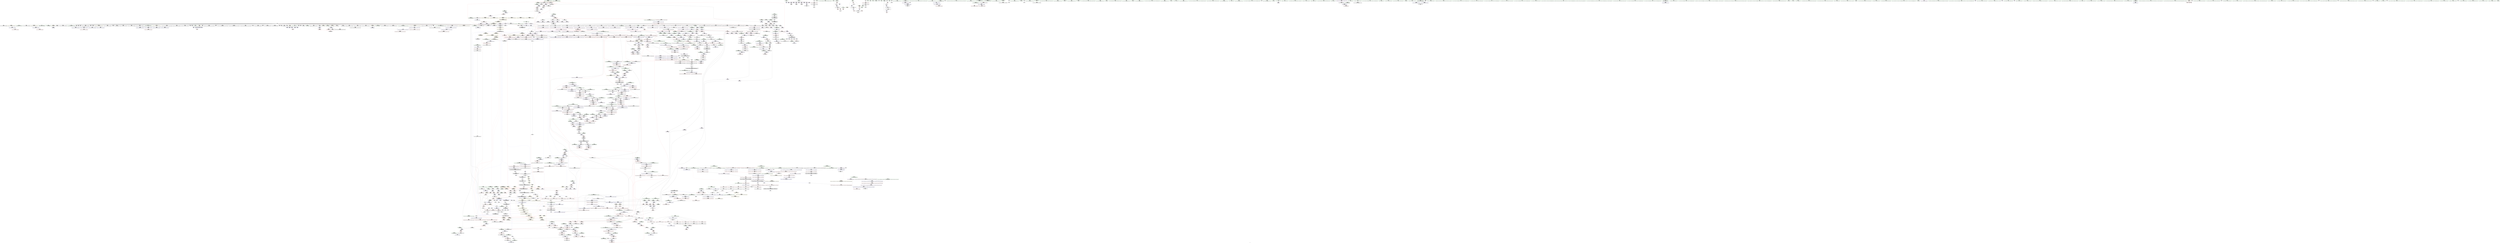 digraph "SVFG" {
	label="SVFG";

	Node0x563dd641fd20 [shape=record,color=grey,label="{NodeID: 0\nNullPtr|{|<s63>148}}"];
	Node0x563dd641fd20 -> Node0x563dd6744410[style=solid];
	Node0x563dd641fd20 -> Node0x563dd6744510[style=solid];
	Node0x563dd641fd20 -> Node0x563dd67445e0[style=solid];
	Node0x563dd641fd20 -> Node0x563dd67446b0[style=solid];
	Node0x563dd641fd20 -> Node0x563dd6744780[style=solid];
	Node0x563dd641fd20 -> Node0x563dd6744850[style=solid];
	Node0x563dd641fd20 -> Node0x563dd6744920[style=solid];
	Node0x563dd641fd20 -> Node0x563dd67449f0[style=solid];
	Node0x563dd641fd20 -> Node0x563dd6744ac0[style=solid];
	Node0x563dd641fd20 -> Node0x563dd6744b90[style=solid];
	Node0x563dd641fd20 -> Node0x563dd6744c60[style=solid];
	Node0x563dd641fd20 -> Node0x563dd6744d30[style=solid];
	Node0x563dd641fd20 -> Node0x563dd6744e00[style=solid];
	Node0x563dd641fd20 -> Node0x563dd6744ed0[style=solid];
	Node0x563dd641fd20 -> Node0x563dd6744fa0[style=solid];
	Node0x563dd641fd20 -> Node0x563dd6745070[style=solid];
	Node0x563dd641fd20 -> Node0x563dd6745140[style=solid];
	Node0x563dd641fd20 -> Node0x563dd6745210[style=solid];
	Node0x563dd641fd20 -> Node0x563dd67452e0[style=solid];
	Node0x563dd641fd20 -> Node0x563dd67453b0[style=solid];
	Node0x563dd641fd20 -> Node0x563dd6745480[style=solid];
	Node0x563dd641fd20 -> Node0x563dd6745550[style=solid];
	Node0x563dd641fd20 -> Node0x563dd6745620[style=solid];
	Node0x563dd641fd20 -> Node0x563dd67456f0[style=solid];
	Node0x563dd641fd20 -> Node0x563dd67457c0[style=solid];
	Node0x563dd641fd20 -> Node0x563dd6745890[style=solid];
	Node0x563dd641fd20 -> Node0x563dd6745960[style=solid];
	Node0x563dd641fd20 -> Node0x563dd6745a30[style=solid];
	Node0x563dd641fd20 -> Node0x563dd6745b00[style=solid];
	Node0x563dd641fd20 -> Node0x563dd6745bd0[style=solid];
	Node0x563dd641fd20 -> Node0x563dd6745ca0[style=solid];
	Node0x563dd641fd20 -> Node0x563dd6745d70[style=solid];
	Node0x563dd641fd20 -> Node0x563dd6745e40[style=solid];
	Node0x563dd641fd20 -> Node0x563dd6745f10[style=solid];
	Node0x563dd641fd20 -> Node0x563dd6745fe0[style=solid];
	Node0x563dd641fd20 -> Node0x563dd67460b0[style=solid];
	Node0x563dd641fd20 -> Node0x563dd6746180[style=solid];
	Node0x563dd641fd20 -> Node0x563dd6746250[style=solid];
	Node0x563dd641fd20 -> Node0x563dd6746320[style=solid];
	Node0x563dd641fd20 -> Node0x563dd67463f0[style=solid];
	Node0x563dd641fd20 -> Node0x563dd67464c0[style=solid];
	Node0x563dd641fd20 -> Node0x563dd6746590[style=solid];
	Node0x563dd641fd20 -> Node0x563dd6746660[style=solid];
	Node0x563dd641fd20 -> Node0x563dd6746730[style=solid];
	Node0x563dd641fd20 -> Node0x563dd6746800[style=solid];
	Node0x563dd641fd20 -> Node0x563dd67468d0[style=solid];
	Node0x563dd641fd20 -> Node0x563dd67469a0[style=solid];
	Node0x563dd641fd20 -> Node0x563dd6746a70[style=solid];
	Node0x563dd641fd20 -> Node0x563dd6746b40[style=solid];
	Node0x563dd641fd20 -> Node0x563dd6746c10[style=solid];
	Node0x563dd641fd20 -> Node0x563dd6746ce0[style=solid];
	Node0x563dd641fd20 -> Node0x563dd6746db0[style=solid];
	Node0x563dd641fd20 -> Node0x563dd6746e80[style=solid];
	Node0x563dd641fd20 -> Node0x563dd6746f50[style=solid];
	Node0x563dd641fd20 -> Node0x563dd6747020[style=solid];
	Node0x563dd641fd20 -> Node0x563dd674e270[style=solid];
	Node0x563dd641fd20 -> Node0x563dd67718f0[style=solid];
	Node0x563dd641fd20 -> Node0x563dd67719c0[style=solid];
	Node0x563dd641fd20 -> Node0x563dd6771a90[style=solid];
	Node0x563dd641fd20 -> Node0x563dd67738a0[style=solid];
	Node0x563dd641fd20 -> Node0x563dd67674c0[style=solid];
	Node0x563dd641fd20 -> Node0x563dd67a1110[style=solid];
	Node0x563dd641fd20 -> Node0x563dd67a1890[style=solid];
	Node0x563dd641fd20:s63 -> Node0x563dd6877710[style=solid,color=red];
	Node0x563dd6748300 [shape=record,color=red,label="{NodeID: 775\n1232\<--1121\n\<--__new_start\n_ZNSt6vectorIiSaIiEE17_M_realloc_insertIJRKiEEEvN9__gnu_cxx17__normal_iteratorIPiS1_EEDpOT_\n|{<s0>120}}"];
	Node0x563dd6748300:s0 -> Node0x563dd68851d0[style=solid,color=red];
	Node0x563dd673e9f0 [shape=record,color=black,label="{NodeID: 443\n1209\<--1208\n\<--_M_impl17\n_ZNSt6vectorIiSaIiEE17_M_realloc_insertIJRKiEEEvN9__gnu_cxx17__normal_iteratorIPiS1_EEDpOT_\n|{<s0>116}}"];
	Node0x563dd673e9f0:s0 -> Node0x563dd6878160[style=solid,color=red];
	Node0x563dd681b060 [shape=record,color=yellow,style=double,label="{NodeID: 2325\n26V_2 = CSCHI(MR_26V_1)\npts\{4350000 4350001 4350002 4430000 4430001 4430002 \}\nCS[]|{<s0>26}}"];
	Node0x563dd681b060:s0 -> Node0x563dd681a3f0[style=dashed,color=blue];
	Node0x563dd6731f30 [shape=record,color=green,label="{NodeID: 111\n627\<--628\nretval\<--retval_field_insensitive\nmain\n}"];
	Node0x563dd6731f30 -> Node0x563dd6770710[style=solid];
	Node0x563dd674dd30 [shape=record,color=red,label="{NodeID: 886\n2002\<--2001\ndummyVal\<--offset_0\n_ZNSt20__uninitialized_copyILb1EE13__uninit_copyISt13move_iteratorIPiES3_EET0_T_S6_S5_\n}"];
	Node0x563dd674dd30 -> Node0x563dd67770b0[style=solid];
	Node0x563dd67a0f90 [shape=record,color=grey,label="{NodeID: 1661\n1365 = Binary(1361, 1364, )\n}"];
	Node0x563dd67a0f90 -> Node0x563dd67a3210[style=solid];
	Node0x563dd6754800 [shape=record,color=purple,label="{NodeID: 554\n755\<--629\narraydecay25\<--line\nmain\n}"];
	Node0x563dd687f3f0 [shape=record,color=black,label="{NodeID: 2436\n492 = PHI(607, )\n}"];
	Node0x563dd687f3f0 -> Node0x563dd675c2b0[style=solid];
	Node0x563dd67370e0 [shape=record,color=green,label="{NodeID: 222\n1437\<--1438\n__n.addr\<--__n.addr_field_insensitive\n_ZNSt12_Vector_baseIiSaIiEE11_M_allocateEm\n}"];
	Node0x563dd67370e0 -> Node0x563dd674a450[style=solid];
	Node0x563dd67370e0 -> Node0x563dd674a520[style=solid];
	Node0x563dd67370e0 -> Node0x563dd6774dc0[style=solid];
	Node0x563dd6773080 [shape=record,color=blue,label="{NodeID: 997\n1087\<--1083\n__p.addr\<--__p\n_ZNSt16allocator_traitsISaIiEE9constructIiJRKiEEEvRS0_PT_DpOT0_\n}"];
	Node0x563dd6773080 -> Node0x563dd675f030[style=dashed];
	Node0x563dd675a230 [shape=record,color=red,label="{NodeID: 665\n81\<--77\n\<--call1\n_Z3tovNSt7__cxx1112basic_stringIcSt11char_traitsIcESaIcEEE\n}"];
	Node0x563dd675a230 -> Node0x563dd67471f0[style=solid];
	Node0x563dd68883b0 [shape=record,color=black,label="{NodeID: 2547\n1755 = PHI(1743, )\n1st arg _ZNSt20__uninitialized_copyILb1EE13__uninit_copyISt13move_iteratorIPiES3_EET0_T_S6_S5_ }"];
	Node0x563dd68883b0 -> Node0x563dd6776e40[style=solid];
	Node0x563dd67453b0 [shape=record,color=black,label="{NodeID: 333\n524\<--3\n\<--dummyVal\n_Z8lex_lessNSt7__cxx1112basic_stringIcSt11char_traitsIcESaIcEEES4_\n}"];
	Node0x563dd67453b0 -> Node0x563dd676fc80[style=solid];
	Node0x563dd63a3ff0 [shape=record,color=green,label="{NodeID: 1\n7\<--1\n__dso_handle\<--dummyObj\nGlob }"];
	Node0x563dd67483d0 [shape=record,color=red,label="{NodeID: 776\n1268\<--1121\n\<--__new_start\n_ZNSt6vectorIiSaIiEE17_M_realloc_insertIJRKiEEEvN9__gnu_cxx17__normal_iteratorIPiS1_EEDpOT_\n}"];
	Node0x563dd67483d0 -> Node0x563dd6773f20[style=solid];
	Node0x563dd673eac0 [shape=record,color=black,label="{NodeID: 444\n1263\<--1258\nsub.ptr.lhs.cast\<--\n_ZNSt6vectorIiSaIiEE17_M_realloc_insertIJRKiEEEvN9__gnu_cxx17__normal_iteratorIPiS1_EEDpOT_\n}"];
	Node0x563dd673eac0 -> Node0x563dd679f310[style=solid];
	Node0x563dd6732000 [shape=record,color=green,label="{NodeID: 112\n629\<--630\nline\<--line_field_insensitive\nmain\n}"];
	Node0x563dd6732000 -> Node0x563dd6754180[style=solid];
	Node0x563dd6732000 -> Node0x563dd6754250[style=solid];
	Node0x563dd6732000 -> Node0x563dd6754320[style=solid];
	Node0x563dd6732000 -> Node0x563dd67543f0[style=solid];
	Node0x563dd6732000 -> Node0x563dd67544c0[style=solid];
	Node0x563dd6732000 -> Node0x563dd6754590[style=solid];
	Node0x563dd6732000 -> Node0x563dd6754660[style=solid];
	Node0x563dd6732000 -> Node0x563dd6754730[style=solid];
	Node0x563dd6732000 -> Node0x563dd6754800[style=solid];
	Node0x563dd674de00 [shape=record,color=red,label="{NodeID: 887\n2005\<--2004\ndummyVal\<--offset_0\n_ZSt4copyISt13move_iteratorIPiES1_ET0_T_S4_S3_\n}"];
	Node0x563dd674de00 -> Node0x563dd67773f0[style=solid];
	Node0x563dd67a1110 [shape=record,color=grey,label="{NodeID: 1662\n1205 = cmp(1204, 3, )\n}"];
	Node0x563dd67548d0 [shape=record,color=purple,label="{NodeID: 555\n828\<--827\n_M_current\<--this1\n_ZNK9__gnu_cxx17__normal_iteratorIPcNSt7__cxx1112basic_stringIcSt11char_traitsIcESaIcEEEE4baseEv\n}"];
	Node0x563dd67548d0 -> Node0x563dd673cf20[style=solid];
	Node0x563dd687f530 [shape=record,color=black,label="{NodeID: 2437\n498 = PHI(607, )\n}"];
	Node0x563dd687f530 -> Node0x563dd675c380[style=solid];
	Node0x563dd67371b0 [shape=record,color=green,label="{NodeID: 223\n1449\<--1450\n_ZNSt16allocator_traitsISaIiEE8allocateERS0_m\<--_ZNSt16allocator_traitsISaIiEE8allocateERS0_m_field_insensitive\n}"];
	Node0x563dd6773150 [shape=record,color=blue,label="{NodeID: 998\n1089\<--1084\n__args.addr\<--__args\n_ZNSt16allocator_traitsISaIiEE9constructIiJRKiEEEvRS0_PT_DpOT0_\n}"];
	Node0x563dd6773150 -> Node0x563dd675f100[style=dashed];
	Node0x563dd675a300 [shape=record,color=red,label="{NodeID: 666\n98\<--97\n\<--coerce.dive3\n_Z3tovNSt7__cxx1112basic_stringIcSt11char_traitsIcESaIcEEE\n}"];
	Node0x563dd68884c0 [shape=record,color=black,label="{NodeID: 2548\n1756 = PHI(1739, )\n2nd arg _ZNSt20__uninitialized_copyILb1EE13__uninit_copyISt13move_iteratorIPiES3_EET0_T_S6_S5_ }"];
	Node0x563dd68884c0 -> Node0x563dd6776f10[style=solid];
	Node0x563dd6745480 [shape=record,color=black,label="{NodeID: 334\n528\<--3\n\<--dummyVal\n_Z8lex_lessNSt7__cxx1112basic_stringIcSt11char_traitsIcESaIcEEES4_\n}"];
	Node0x563dd63c1b10 [shape=record,color=green,label="{NodeID: 2\n8\<--1\n_ZSt4cerr\<--dummyObj\nGlob }"];
	Node0x563dd67484a0 [shape=record,color=red,label="{NodeID: 777\n1278\<--1121\n\<--__new_start\n_ZNSt6vectorIiSaIiEE17_M_realloc_insertIJRKiEEEvN9__gnu_cxx17__normal_iteratorIPiS1_EEDpOT_\n}"];
	Node0x563dd67484a0 -> Node0x563dd6759600[style=solid];
	Node0x563dd673eb90 [shape=record,color=black,label="{NodeID: 445\n1264\<--1262\nsub.ptr.rhs.cast\<--\n_ZNSt6vectorIiSaIiEE17_M_realloc_insertIJRKiEEEvN9__gnu_cxx17__normal_iteratorIPiS1_EEDpOT_\n}"];
	Node0x563dd673eb90 -> Node0x563dd679f310[style=solid];
	Node0x563dd67320d0 [shape=record,color=green,label="{NodeID: 113\n631\<--632\nn_case\<--n_case_field_insensitive\nmain\n}"];
	Node0x563dd67320d0 -> Node0x563dd675cfb0[style=solid];
	Node0x563dd674ded0 [shape=record,color=red,label="{NodeID: 888\n2008\<--2007\ndummyVal\<--offset_0\n_ZSt4copyISt13move_iteratorIPiES1_ET0_T_S4_S3_\n}"];
	Node0x563dd674ded0 -> Node0x563dd67774c0[style=solid];
	Node0x563dd67a1290 [shape=record,color=grey,label="{NodeID: 1663\n693 = cmp(691, 692, )\n}"];
	Node0x563dd67549a0 [shape=record,color=purple,label="{NodeID: 556\n836\<--835\n_M_impl\<--this1\n_ZNSt12_Vector_baseIiSaIiEEC2Ev\n|{<s0>85}}"];
	Node0x563dd67549a0:s0 -> Node0x563dd68858c0[style=solid,color=red];
	Node0x563dd687f670 [shape=record,color=black,label="{NodeID: 2438\n502 = PHI(607, )\n}"];
	Node0x563dd687f670 -> Node0x563dd675c450[style=solid];
	Node0x563dd67372b0 [shape=record,color=green,label="{NodeID: 224\n1460\<--1461\n__first.addr\<--__first.addr_field_insensitive\n_ZSt34__uninitialized_move_if_noexcept_aIPiS0_SaIiEET0_T_S3_S2_RT1_\n}"];
	Node0x563dd67372b0 -> Node0x563dd674a5f0[style=solid];
	Node0x563dd67372b0 -> Node0x563dd6774e90[style=solid];
	Node0x563dd6773220 [shape=record,color=blue,label="{NodeID: 999\n1129\<--1107\ncoerce.dive\<--__position.coerce\n_ZNSt6vectorIiSaIiEE17_M_realloc_insertIJRKiEEEvN9__gnu_cxx17__normal_iteratorIPiS1_EEDpOT_\n|{|<s2>105}}"];
	Node0x563dd6773220 -> Node0x563dd6748cc0[style=dashed];
	Node0x563dd6773220 -> Node0x563dd6748d90[style=dashed];
	Node0x563dd6773220:s2 -> Node0x563dd67ddab0[style=dashed,color=red];
	Node0x563dd675a3d0 [shape=record,color=red,label="{NodeID: 667\n111\<--108\n\<--call9\n_Z3tovNSt7__cxx1112basic_stringIcSt11char_traitsIcESaIcEEE\n}"];
	Node0x563dd675a3d0 -> Node0x563dd67472c0[style=solid];
	Node0x563dd68885d0 [shape=record,color=black,label="{NodeID: 2549\n959 = PHI(901, )\n0th arg _ZSt8_DestroyIPiEvT_S1_ }"];
	Node0x563dd68885d0 -> Node0x563dd67722b0[style=solid];
	Node0x563dd6745550 [shape=record,color=black,label="{NodeID: 335\n529\<--3\n\<--dummyVal\n_Z8lex_lessNSt7__cxx1112basic_stringIcSt11char_traitsIcESaIcEEES4_\n}"];
	Node0x563dd6745550 -> Node0x563dd676fd50[style=solid];
	Node0x563dd63cd690 [shape=record,color=green,label="{NodeID: 3\n9\<--1\n.str\<--dummyObj\nGlob }"];
	Node0x563dd67df190 [shape=record,color=yellow,style=double,label="{NodeID: 1885\n14V_1 = ENCHI(MR_14V_0)\npts\{1647 \}\nFun[_ZNSt16allocator_traitsISaIiEE9constructIiJRKiEEEvRS0_PT_DpOT0_]|{<s0>102}}"];
	Node0x563dd67df190:s0 -> Node0x563dd67744d0[style=dashed,color=red];
	Node0x563dd6748570 [shape=record,color=red,label="{NodeID: 778\n1181\<--1123\n\<--__new_finish\n_ZNSt6vectorIiSaIiEE17_M_realloc_insertIJRKiEEEvN9__gnu_cxx17__normal_iteratorIPiS1_EEDpOT_\n}"];
	Node0x563dd6748570 -> Node0x563dd6755910[style=solid];
	Node0x563dd673ec60 [shape=record,color=black,label="{NodeID: 446\n1305\<--1304\n\<--this1\n_ZNSt6vectorIiSaIiEE3endEv\n}"];
	Node0x563dd673ec60 -> Node0x563dd6756a20[style=solid];
	Node0x563dd673ec60 -> Node0x563dd6756af0[style=solid];
	Node0x563dd6737630 [shape=record,color=green,label="{NodeID: 114\n633\<--634\nindex\<--index_field_insensitive\nmain\n}"];
	Node0x563dd6737630 -> Node0x563dd675d080[style=solid];
	Node0x563dd6737630 -> Node0x563dd675d150[style=solid];
	Node0x563dd6737630 -> Node0x563dd675d220[style=solid];
	Node0x563dd6737630 -> Node0x563dd67707e0[style=solid];
	Node0x563dd6737630 -> Node0x563dd67715b0[style=solid];
	Node0x563dd674dfa0 [shape=record,color=red,label="{NodeID: 889\n2011\<--2010\ndummyVal\<--offset_0\n_ZNSt11__copy_moveILb1ELb1ESt26random_access_iterator_tagE8__copy_mIiEEPT_PKS3_S6_S4_\n}"];
	Node0x563dd674dfa0 -> Node0x563dd6778020[style=solid];
	Node0x563dd67a1410 [shape=record,color=grey,label="{NodeID: 1664\n675 = cmp(673, 674, )\n}"];
	Node0x563dd6754a70 [shape=record,color=purple,label="{NodeID: 557\n863\<--858\n_M_start\<--this1\n_ZNSt12_Vector_baseIiSaIiEE12_Vector_implC2Ev\n}"];
	Node0x563dd6754a70 -> Node0x563dd67718f0[style=solid];
	Node0x563dd687f7b0 [shape=record,color=black,label="{NodeID: 2439\n540 = PHI(587, )\n}"];
	Node0x563dd687f7b0 -> Node0x563dd67a1590[style=solid];
	Node0x563dd6737380 [shape=record,color=green,label="{NodeID: 225\n1462\<--1463\n__last.addr\<--__last.addr_field_insensitive\n_ZSt34__uninitialized_move_if_noexcept_aIPiS0_SaIiEET0_T_S3_S2_RT1_\n}"];
	Node0x563dd6737380 -> Node0x563dd674a6c0[style=solid];
	Node0x563dd6737380 -> Node0x563dd6774f60[style=solid];
	Node0x563dd67732f0 [shape=record,color=blue,label="{NodeID: 1000\n1111\<--1106\nthis.addr\<--this\n_ZNSt6vectorIiSaIiEE17_M_realloc_insertIJRKiEEEvN9__gnu_cxx17__normal_iteratorIPiS1_EEDpOT_\n}"];
	Node0x563dd67732f0 -> Node0x563dd675f1d0[style=dashed];
	Node0x563dd675a4a0 [shape=record,color=red,label="{NodeID: 668\n144\<--141\n\<--call20\n_Z3tovNSt7__cxx1112basic_stringIcSt11char_traitsIcESaIcEEE\n}"];
	Node0x563dd675a4a0 -> Node0x563dd674e850[style=solid];
	Node0x563dd68886e0 [shape=record,color=black,label="{NodeID: 2550\n960 = PHI(902, )\n1st arg _ZSt8_DestroyIPiEvT_S1_ }"];
	Node0x563dd68886e0 -> Node0x563dd6772380[style=solid];
	Node0x563dd6745620 [shape=record,color=black,label="{NodeID: 336\n531\<--3\n\<--dummyVal\n_Z8lex_lessNSt7__cxx1112basic_stringIcSt11char_traitsIcESaIcEEES4_\n}"];
	Node0x563dd6745620 -> Node0x563dd676fe20[style=solid];
	Node0x563dd650af40 [shape=record,color=green,label="{NodeID: 4\n11\<--1\nstdin\<--dummyObj\nGlob }"];
	Node0x563dd6748640 [shape=record,color=red,label="{NodeID: 779\n1190\<--1123\n\<--__new_finish\n_ZNSt6vectorIiSaIiEE17_M_realloc_insertIJRKiEEEvN9__gnu_cxx17__normal_iteratorIPiS1_EEDpOT_\n|{<s0>114}}"];
	Node0x563dd6748640:s0 -> Node0x563dd6884000[style=solid,color=red];
	Node0x563dd673ed30 [shape=record,color=black,label="{NodeID: 447\n1297\<--1312\n_ZNSt6vectorIiSaIiEE3endEv_ret\<--\n_ZNSt6vectorIiSaIiEE3endEv\n|{<s0>31}}"];
	Node0x563dd673ed30:s0 -> Node0x563dd687ec70[style=solid,color=blue];
	Node0x563dd67376c0 [shape=record,color=green,label="{NodeID: 115\n635\<--636\nn\<--n_field_insensitive\nmain\n}"];
	Node0x563dd67376c0 -> Node0x563dd675d2f0[style=solid];
	Node0x563dd674e070 [shape=record,color=blue,label="{NodeID: 890\n1982\<--19\nllvm.global_ctors_0\<--\nGlob }"];
	Node0x563dd67a1590 [shape=record,color=grey,label="{NodeID: 1665\n542 = cmp(540, 541, )\n}"];
	Node0x563dd67a1590 -> Node0x563dd676ffc0[style=solid];
	Node0x563dd6754b40 [shape=record,color=purple,label="{NodeID: 558\n865\<--858\n_M_finish\<--this1\n_ZNSt12_Vector_baseIiSaIiEE12_Vector_implC2Ev\n}"];
	Node0x563dd6754b40 -> Node0x563dd67719c0[style=solid];
	Node0x563dd687f8f0 [shape=record,color=black,label="{NodeID: 2440\n541 = PHI(587, )\n}"];
	Node0x563dd687f8f0 -> Node0x563dd67a1590[style=solid];
	Node0x563dd6737450 [shape=record,color=green,label="{NodeID: 226\n1464\<--1465\n__result.addr\<--__result.addr_field_insensitive\n_ZSt34__uninitialized_move_if_noexcept_aIPiS0_SaIiEET0_T_S3_S2_RT1_\n}"];
	Node0x563dd6737450 -> Node0x563dd674a790[style=solid];
	Node0x563dd6737450 -> Node0x563dd6775030[style=solid];
	Node0x563dd67733c0 [shape=record,color=blue,label="{NodeID: 1001\n1113\<--1108\n__args.addr\<--__args\n_ZNSt6vectorIiSaIiEE17_M_realloc_insertIJRKiEEEvN9__gnu_cxx17__normal_iteratorIPiS1_EEDpOT_\n}"];
	Node0x563dd67733c0 -> Node0x563dd675f2a0[style=dashed];
	Node0x563dd67f4b70 [shape=record,color=yellow,style=double,label="{NodeID: 1776\n92V_1 = ENCHI(MR_92V_0)\npts\{439 \}\nFun[_Z8lex_lessNSt7__cxx1112basic_stringIcSt11char_traitsIcESaIcEEES4_]}"];
	Node0x563dd67f4b70 -> Node0x563dd676f870[style=dashed];
	Node0x563dd67f4b70 -> Node0x563dd676fa10[style=dashed];
	Node0x563dd67f4b70 -> Node0x563dd676fbb0[style=dashed];
	Node0x563dd67f4b70 -> Node0x563dd676fd50[style=dashed];
	Node0x563dd675a570 [shape=record,color=red,label="{NodeID: 669\n246\<--240\nthis1\<--this.addr\n_ZN9__gnu_cxx17__normal_iteratorIPKcNSt7__cxx1112basic_stringIcSt11char_traitsIcESaIcEEEEC2IPcEERKNS0_IT_NS_11__enable_ifIXsr3std10__are_sameISC_SB_EE7__valueES8_E6__typeEEE\n}"];
	Node0x563dd675a570 -> Node0x563dd6752c60[style=solid];
	Node0x563dd67456f0 [shape=record,color=black,label="{NodeID: 337\n554\<--3\nlpad.val\<--dummyVal\n_Z8lex_lessNSt7__cxx1112basic_stringIcSt11char_traitsIcESaIcEEES4_\n}"];
	Node0x563dd63cc790 [shape=record,color=green,label="{NodeID: 5\n12\<--1\n.str.1\<--dummyObj\nGlob }"];
	Node0x563dd6748710 [shape=record,color=red,label="{NodeID: 780\n1204\<--1123\n\<--__new_finish\n_ZNSt6vectorIiSaIiEE17_M_realloc_insertIJRKiEEEvN9__gnu_cxx17__normal_iteratorIPiS1_EEDpOT_\n}"];
	Node0x563dd6748710 -> Node0x563dd67a1110[style=solid];
	Node0x563dd673ee00 [shape=record,color=black,label="{NodeID: 448\n1329\<--1328\n\<--\n_ZN9__gnu_cxx13new_allocatorIiE9constructIiJRKiEEEvPT_DpOT0_\n}"];
	Node0x563dd673ee00 -> Node0x563dd673eed0[style=solid];
	Node0x563dd6737790 [shape=record,color=green,label="{NodeID: 116\n637\<--638\nmaxs\<--maxs_field_insensitive\nmain\n}"];
	Node0x563dd674e170 [shape=record,color=blue,label="{NodeID: 891\n1983\<--20\nllvm.global_ctors_1\<--_GLOBAL__sub_I_akaring_2_1.cpp\nGlob }"];
	Node0x563dd67a1710 [shape=record,color=grey,label="{NodeID: 1666\n1553 = cmp(1550, 1552, )\n}"];
	Node0x563dd6754c10 [shape=record,color=purple,label="{NodeID: 559\n867\<--858\n_M_end_of_storage\<--this1\n_ZNSt12_Vector_baseIiSaIiEE12_Vector_implC2Ev\n}"];
	Node0x563dd6754c10 -> Node0x563dd6771a90[style=solid];
	Node0x563dd687fa30 [shape=record,color=black,label="{NodeID: 2441\n668 = PHI()\n}"];
	Node0x563dd6737520 [shape=record,color=green,label="{NodeID: 227\n1466\<--1467\n__alloc.addr\<--__alloc.addr_field_insensitive\n_ZSt34__uninitialized_move_if_noexcept_aIPiS0_SaIiEET0_T_S3_S2_RT1_\n}"];
	Node0x563dd6737520 -> Node0x563dd674a860[style=solid];
	Node0x563dd6737520 -> Node0x563dd6775100[style=solid];
	Node0x563dd6773490 [shape=record,color=blue,label="{NodeID: 1002\n1115\<--1135\n__len\<--call\n_ZNSt6vectorIiSaIiEE17_M_realloc_insertIJRKiEEEvN9__gnu_cxx17__normal_iteratorIPiS1_EEDpOT_\n}"];
	Node0x563dd6773490 -> Node0x563dd675f370[style=dashed];
	Node0x563dd6773490 -> Node0x563dd675f440[style=dashed];
	Node0x563dd6773490 -> Node0x563dd675f510[style=dashed];
	Node0x563dd67f4c50 [shape=record,color=yellow,style=double,label="{NodeID: 1777\n94V_1 = ENCHI(MR_94V_0)\npts\{441 \}\nFun[_Z8lex_lessNSt7__cxx1112basic_stringIcSt11char_traitsIcESaIcEEES4_]}"];
	Node0x563dd67f4c50 -> Node0x563dd676f940[style=dashed];
	Node0x563dd67f4c50 -> Node0x563dd676fae0[style=dashed];
	Node0x563dd67f4c50 -> Node0x563dd676fc80[style=dashed];
	Node0x563dd67f4c50 -> Node0x563dd676fe20[style=dashed];
	Node0x563dd675a640 [shape=record,color=red,label="{NodeID: 670\n248\<--242\n\<--__i.addr\n_ZN9__gnu_cxx17__normal_iteratorIPKcNSt7__cxx1112basic_stringIcSt11char_traitsIcESaIcEEEEC2IPcEERKNS0_IT_NS_11__enable_ifIXsr3std10__are_sameISC_SB_EE7__valueES8_E6__typeEEE\n|{<s0>25}}"];
	Node0x563dd675a640:s0 -> Node0x563dd6874b20[style=solid,color=red];
	Node0x563dd67457c0 [shape=record,color=black,label="{NodeID: 338\n555\<--3\nlpad.val25\<--dummyVal\n_Z8lex_lessNSt7__cxx1112basic_stringIcSt11char_traitsIcESaIcEEES4_\n}"];
	Node0x563dd63c49f0 [shape=record,color=green,label="{NodeID: 6\n14\<--1\n.str.2\<--dummyObj\nGlob }"];
	Node0x563dd67487e0 [shape=record,color=red,label="{NodeID: 781\n1226\<--1123\n\<--__new_finish\n_ZNSt6vectorIiSaIiEE17_M_realloc_insertIJRKiEEEvN9__gnu_cxx17__normal_iteratorIPiS1_EEDpOT_\n|{<s0>119}}"];
	Node0x563dd67487e0:s0 -> Node0x563dd6887fd0[style=solid,color=red];
	Node0x563dd673eed0 [shape=record,color=black,label="{NodeID: 449\n1330\<--1329\n\<--\n_ZN9__gnu_cxx13new_allocatorIiE9constructIiJRKiEEEvPT_DpOT0_\n}"];
	Node0x563dd673eed0 -> Node0x563dd67744d0[style=solid];
	Node0x563dd681b7e0 [shape=record,color=yellow,style=double,label="{NodeID: 2331\n14V_2 = CSCHI(MR_14V_1)\npts\{1647 \}\nCS[]|{<s0>42}}"];
	Node0x563dd681b7e0:s0 -> Node0x563dd67e6930[style=dashed,color=red];
	Node0x563dd6737860 [shape=record,color=green,label="{NodeID: 117\n639\<--640\nans\<--ans_field_insensitive\nmain\n}"];
	Node0x563dd6737860 -> Node0x563dd675d3c0[style=solid];
	Node0x563dd6737860 -> Node0x563dd675d490[style=solid];
	Node0x563dd6737860 -> Node0x563dd67708b0[style=solid];
	Node0x563dd6737860 -> Node0x563dd6770bf0[style=solid];
	Node0x563dd674e270 [shape=record,color=blue, style = dotted,label="{NodeID: 892\n1984\<--3\nllvm.global_ctors_2\<--dummyVal\nGlob }"];
	Node0x563dd67a1890 [shape=record,color=grey,label="{NodeID: 1667\n998 = cmp(997, 3, )\n}"];
	Node0x563dd6754ce0 [shape=record,color=purple,label="{NodeID: 560\n913\<--912\n_M_impl\<--this1\n_ZNSt12_Vector_baseIiSaIiEE19_M_get_Tp_allocatorEv\n}"];
	Node0x563dd6754ce0 -> Node0x563dd673d190[style=solid];
	Node0x563dd687fb00 [shape=record,color=black,label="{NodeID: 2442\n682 = PHI()\n}"];
	Node0x563dd673fa20 [shape=record,color=green,label="{NodeID: 228\n1468\<--1469\nagg.tmp\<--agg.tmp_field_insensitive\n_ZSt34__uninitialized_move_if_noexcept_aIPiS0_SaIiEET0_T_S3_S2_RT1_\n}"];
	Node0x563dd673fa20 -> Node0x563dd6756f00[style=solid];
	Node0x563dd673fa20 -> Node0x563dd6756fd0[style=solid];
	Node0x563dd6773560 [shape=record,color=blue,label="{NodeID: 1003\n1142\<--1139\ncoerce.dive3\<--call2\n_ZNSt6vectorIiSaIiEE17_M_realloc_insertIJRKiEEEvN9__gnu_cxx17__normal_iteratorIPiS1_EEDpOT_\n|{|<s2>105}}"];
	Node0x563dd6773560 -> Node0x563dd6748cc0[style=dashed];
	Node0x563dd6773560 -> Node0x563dd6748d90[style=dashed];
	Node0x563dd6773560:s2 -> Node0x563dd67ddab0[style=dashed,color=red];
	Node0x563dd675a710 [shape=record,color=red,label="{NodeID: 671\n252\<--249\n\<--call\n_ZN9__gnu_cxx17__normal_iteratorIPKcNSt7__cxx1112basic_stringIcSt11char_traitsIcESaIcEEEEC2IPcEERKNS0_IT_NS_11__enable_ifIXsr3std10__are_sameISC_SB_EE7__valueES8_E6__typeEEE\n}"];
	Node0x563dd675a710 -> Node0x563dd674efa0[style=solid];
	Node0x563dd6745890 [shape=record,color=black,label="{NodeID: 339\n726\<--3\n\<--dummyVal\nmain\n}"];
	Node0x563dd670ed10 [shape=record,color=green,label="{NodeID: 7\n16\<--1\n.str.3\<--dummyObj\nGlob }"];
	Node0x563dd67488b0 [shape=record,color=red,label="{NodeID: 782\n1273\<--1123\n\<--__new_finish\n_ZNSt6vectorIiSaIiEE17_M_realloc_insertIJRKiEEEvN9__gnu_cxx17__normal_iteratorIPiS1_EEDpOT_\n}"];
	Node0x563dd67488b0 -> Node0x563dd6773ff0[style=solid];
	Node0x563dd673efa0 [shape=record,color=black,label="{NodeID: 450\n1336\<--1341\n_ZSt7forwardIRKiEOT_RNSt16remove_referenceIS2_E4typeE_ret\<--\n_ZSt7forwardIRKiEOT_RNSt16remove_referenceIS2_E4typeE\n|{<s0>101|<s1>107|<s2>127}}"];
	Node0x563dd673efa0:s0 -> Node0x563dd68801f0[style=solid,color=blue];
	Node0x563dd673efa0:s1 -> Node0x563dd6880830[style=solid,color=blue];
	Node0x563dd673efa0:s2 -> Node0x563dd68813c0[style=solid,color=blue];
	Node0x563dd681b940 [shape=record,color=yellow,style=double,label="{NodeID: 2332\n107V_2 = CSCHI(MR_107V_1)\npts\{4350000 \}\nCS[]|{<s0>44|<s1>47|<s2>49|<s3>54|<s4>57|<s5>58}}"];
	Node0x563dd681b940:s0 -> Node0x563dd67fe890[style=dashed,color=red];
	Node0x563dd681b940:s1 -> Node0x563dd67ddfd0[style=dashed,color=red];
	Node0x563dd681b940:s2 -> Node0x563dd67ddfd0[style=dashed,color=red];
	Node0x563dd681b940:s3 -> Node0x563dd67fe890[style=dashed,color=red];
	Node0x563dd681b940:s4 -> Node0x563dd68036e0[style=dashed,color=red];
	Node0x563dd681b940:s5 -> Node0x563dd68036e0[style=dashed,color=red];
	Node0x563dd6737930 [shape=record,color=green,label="{NodeID: 118\n641\<--642\ni\<--i_field_insensitive\nmain\n}"];
	Node0x563dd6737930 -> Node0x563dd675d560[style=solid];
	Node0x563dd6737930 -> Node0x563dd675d630[style=solid];
	Node0x563dd6737930 -> Node0x563dd6770980[style=solid];
	Node0x563dd6737930 -> Node0x563dd67714e0[style=solid];
	Node0x563dd674e370 [shape=record,color=blue,label="{NodeID: 893\n92\<--89\ncoerce.dive\<--call2\n_Z3tovNSt7__cxx1112basic_stringIcSt11char_traitsIcESaIcEEE\n|{|<s1>6}}"];
	Node0x563dd674e370 -> Node0x563dd67e3230[style=dashed];
	Node0x563dd674e370:s1 -> Node0x563dd67ff490[style=dashed,color=red];
	Node0x563dd67a1a10 [shape=record,color=grey,label="{NodeID: 1668\n83 = cmp(82, 84, )\n}"];
	Node0x563dd67a1a10 -> Node0x563dd602b470[style=solid];
	Node0x563dd6754db0 [shape=record,color=purple,label="{NodeID: 561\n926\<--925\n_M_impl\<--this1\n_ZNSt12_Vector_baseIiSaIiEED2Ev\n}"];
	Node0x563dd687fbd0 [shape=record,color=black,label="{NodeID: 2443\n699 = PHI()\n}"];
	Node0x563dd687fbd0 -> Node0x563dd679ee90[style=solid];
	Node0x563dd673fab0 [shape=record,color=green,label="{NodeID: 229\n1470\<--1471\nagg.tmp1\<--agg.tmp1_field_insensitive\n_ZSt34__uninitialized_move_if_noexcept_aIPiS0_SaIiEET0_T_S3_S2_RT1_\n}"];
	Node0x563dd673fab0 -> Node0x563dd67570a0[style=solid];
	Node0x563dd673fab0 -> Node0x563dd6757170[style=solid];
	Node0x563dd6773630 [shape=record,color=blue,label="{NodeID: 1004\n1117\<--1144\n__elems_before\<--call4\n_ZNSt6vectorIiSaIiEE17_M_realloc_insertIJRKiEEEvN9__gnu_cxx17__normal_iteratorIPiS1_EEDpOT_\n}"];
	Node0x563dd6773630 -> Node0x563dd6747d50[style=dashed];
	Node0x563dd6773630 -> Node0x563dd6747e20[style=dashed];
	Node0x563dd675a7e0 [shape=record,color=red,label="{NodeID: 672\n264\<--261\nthis1\<--this.addr\n_ZNSt6vectorIiSaIiEEC2Ev\n}"];
	Node0x563dd675a7e0 -> Node0x563dd6747870[style=solid];
	Node0x563dd6745960 [shape=record,color=black,label="{NodeID: 340\n727\<--3\n\<--dummyVal\nmain\n}"];
	Node0x563dd6745960 -> Node0x563dd6770cc0[style=solid];
	Node0x563dd670f050 [shape=record,color=green,label="{NodeID: 8\n19\<--1\n\<--dummyObj\nCan only get source location for instruction, argument, global var or function.}"];
	Node0x563dd6748980 [shape=record,color=red,label="{NodeID: 783\n1202\<--1125\nexn\<--exn.slot\n_ZNSt6vectorIiSaIiEE17_M_realloc_insertIJRKiEEEvN9__gnu_cxx17__normal_iteratorIPiS1_EEDpOT_\n}"];
	Node0x563dd673f070 [shape=record,color=black,label="{NodeID: 451\n1343\<--1395\n_ZNKSt6vectorIiSaIiEE12_M_check_lenEmPKc_ret\<--cond\n_ZNKSt6vectorIiSaIiEE12_M_check_lenEmPKc\n|{<s0>103}}"];
	Node0x563dd673f070:s0 -> Node0x563dd68803c0[style=solid,color=blue];
	Node0x563dd681ba20 [shape=record,color=yellow,style=double,label="{NodeID: 2333\n109V_2 = CSCHI(MR_109V_1)\npts\{4350001 \}\nCS[]|{<s0>44|<s1>54|<s2>57|<s3>58}}"];
	Node0x563dd681ba20:s0 -> Node0x563dd67fe670[style=dashed,color=red];
	Node0x563dd681ba20:s1 -> Node0x563dd67fe670[style=dashed,color=red];
	Node0x563dd681ba20:s2 -> Node0x563dd68037f0[style=dashed,color=red];
	Node0x563dd681ba20:s3 -> Node0x563dd68037f0[style=dashed,color=red];
	Node0x563dd6737a00 [shape=record,color=green,label="{NodeID: 119\n643\<--644\nn_\<--n__field_insensitive\nmain\n}"];
	Node0x563dd6737a00 -> Node0x563dd675d700[style=solid];
	Node0x563dd6737a00 -> Node0x563dd6770a50[style=solid];
	Node0x563dd674e440 [shape=record,color=blue,label="{NodeID: 894\n102\<--99\ncoerce.dive5\<--call4\n_Z3tovNSt7__cxx1112basic_stringIcSt11char_traitsIcESaIcEEE\n}"];
	Node0x563dd674e440 -> Node0x563dd67e3730[style=dashed];
	Node0x563dd67a1b90 [shape=record,color=grey,label="{NodeID: 1669\n113 = cmp(112, 84, )\n}"];
	Node0x563dd67a1b90 -> Node0x563dd6766980[style=solid];
	Node0x563dd6754e80 [shape=record,color=purple,label="{NodeID: 562\n927\<--925\n_M_start\<--this1\n_ZNSt12_Vector_baseIiSaIiEED2Ev\n}"];
	Node0x563dd6754e80 -> Node0x563dd675e190[style=solid];
	Node0x563dd687fca0 [shape=record,color=black,label="{NodeID: 2444\n715 = PHI(429, )\n}"];
	Node0x563dd673fb80 [shape=record,color=green,label="{NodeID: 230\n1478\<--1479\n_ZSt32__make_move_if_noexcept_iteratorIiSt13move_iteratorIPiEET0_PT_\<--_ZSt32__make_move_if_noexcept_iteratorIiSt13move_iteratorIPiEET0_PT__field_insensitive\n}"];
	Node0x563dd6773700 [shape=record,color=blue,label="{NodeID: 1005\n1121\<--1150\n__new_start\<--call5\n_ZNSt6vectorIiSaIiEE17_M_realloc_insertIJRKiEEEvN9__gnu_cxx17__normal_iteratorIPiS1_EEDpOT_\n}"];
	Node0x563dd6773700 -> Node0x563dd6747ef0[style=dashed];
	Node0x563dd6773700 -> Node0x563dd6747fc0[style=dashed];
	Node0x563dd6773700 -> Node0x563dd6748090[style=dashed];
	Node0x563dd6773700 -> Node0x563dd6748160[style=dashed];
	Node0x563dd6773700 -> Node0x563dd6748230[style=dashed];
	Node0x563dd6773700 -> Node0x563dd6748300[style=dashed];
	Node0x563dd6773700 -> Node0x563dd67483d0[style=dashed];
	Node0x563dd6773700 -> Node0x563dd67484a0[style=dashed];
	Node0x563dd675a8b0 [shape=record,color=red,label="{NodeID: 673\n287\<--281\n\<--__lhs.addr\n_ZN9__gnu_cxxneIPcNSt7__cxx1112basic_stringIcSt11char_traitsIcESaIcEEEEEbRKNS_17__normal_iteratorIT_T0_EESD_\n|{<s0>28}}"];
	Node0x563dd675a8b0:s0 -> Node0x563dd6874b20[style=solid,color=red];
	Node0x563dd6745a30 [shape=record,color=black,label="{NodeID: 341\n729\<--3\n\<--dummyVal\nmain\n}"];
	Node0x563dd6745a30 -> Node0x563dd6770d90[style=solid];
	Node0x563dd670f150 [shape=record,color=green,label="{NodeID: 9\n78\<--1\n\<--dummyObj\nCan only get source location for instruction, argument, global var or function.}"];
	Node0x563dd6748a50 [shape=record,color=red,label="{NodeID: 784\n1286\<--1125\nexn42\<--exn.slot\n_ZNSt6vectorIiSaIiEE17_M_realloc_insertIJRKiEEEvN9__gnu_cxx17__normal_iteratorIPiS1_EEDpOT_\n}"];
	Node0x563dd673f140 [shape=record,color=black,label="{NodeID: 452\n1412\<--1408\nsub.ptr.lhs.cast\<--\n_ZN9__gnu_cxxmiIPiSt6vectorIiSaIiEEEENS_17__normal_iteratorIT_T0_E15difference_typeERKS8_SB_\n}"];
	Node0x563dd673f140 -> Node0x563dd679fa90[style=solid];
	Node0x563dd681bb00 [shape=record,color=yellow,style=double,label="{NodeID: 2334\n111V_2 = CSCHI(MR_111V_1)\npts\{4350002 \}\nCS[]|{<s0>57|<s1>58}}"];
	Node0x563dd681bb00:s0 -> Node0x563dd6803900[style=dashed,color=red];
	Node0x563dd681bb00:s1 -> Node0x563dd6803900[style=dashed,color=red];
	Node0x563dd6737ad0 [shape=record,color=green,label="{NodeID: 120\n645\<--646\nexn.slot\<--exn.slot_field_insensitive\nmain\n}"];
	Node0x563dd6737ad0 -> Node0x563dd675d7d0[style=solid];
	Node0x563dd6737ad0 -> Node0x563dd6770cc0[style=solid];
	Node0x563dd6737ad0 -> Node0x563dd6770e60[style=solid];
	Node0x563dd6737ad0 -> Node0x563dd6771000[style=solid];
	Node0x563dd6737ad0 -> Node0x563dd67711a0[style=solid];
	Node0x563dd6737ad0 -> Node0x563dd6771340[style=solid];
	Node0x563dd674e510 [shape=record,color=blue,label="{NodeID: 895\n56\<--87\nnrvo\<--\n_Z3tovNSt7__cxx1112basic_stringIcSt11char_traitsIcESaIcEEE\n}"];
	Node0x563dd674e510 -> Node0x563dd674ed30[style=dashed];
	Node0x563dd67a1d10 [shape=record,color=grey,label="{NodeID: 1670\n577 = cmp(574, 576, )\n}"];
	Node0x563dd6754f50 [shape=record,color=purple,label="{NodeID: 563\n929\<--925\n_M_impl2\<--this1\n_ZNSt12_Vector_baseIiSaIiEED2Ev\n}"];
	Node0x563dd687fde0 [shape=record,color=black,label="{NodeID: 2445\n758 = PHI()\n}"];
	Node0x563dd673fc80 [shape=record,color=green,label="{NodeID: 231\n1493\<--1494\n_ZSt22__uninitialized_copy_aISt13move_iteratorIPiES1_iET0_T_S4_S3_RSaIT1_E\<--_ZSt22__uninitialized_copy_aISt13move_iteratorIPiES1_iET0_T_S4_S3_RSaIT1_E_field_insensitive\n}"];
	Node0x563dd67737d0 [shape=record,color=blue,label="{NodeID: 1006\n1123\<--1154\n__new_finish\<--\n_ZNSt6vectorIiSaIiEE17_M_realloc_insertIJRKiEEEvN9__gnu_cxx17__normal_iteratorIPiS1_EEDpOT_\n}"];
	Node0x563dd67737d0 -> Node0x563dd6748710[style=dashed];
	Node0x563dd67737d0 -> Node0x563dd67487e0[style=dashed];
	Node0x563dd67737d0 -> Node0x563dd67738a0[style=dashed];
	Node0x563dd675a980 [shape=record,color=red,label="{NodeID: 674\n290\<--283\n\<--__rhs.addr\n_ZN9__gnu_cxxneIPcNSt7__cxx1112basic_stringIcSt11char_traitsIcESaIcEEEEEbRKNS_17__normal_iteratorIT_T0_EESD_\n|{<s0>29}}"];
	Node0x563dd675a980:s0 -> Node0x563dd6874b20[style=solid,color=red];
	Node0x563dd6745b00 [shape=record,color=black,label="{NodeID: 342\n732\<--3\n\<--dummyVal\nmain\n}"];
	Node0x563dd672f740 [shape=record,color=green,label="{NodeID: 10\n84\<--1\n\<--dummyObj\nCan only get source location for instruction, argument, global var or function.}"];
	Node0x563dd67df810 [shape=record,color=yellow,style=double,label="{NodeID: 1892\n10V_1 = ENCHI(MR_10V_0)\npts\{69 \}\nFun[_Z3tovNSt7__cxx1112basic_stringIcSt11char_traitsIcESaIcEEE]}"];
	Node0x563dd67df810 -> Node0x563dd674eb90[style=dashed];
	Node0x563dd6748b20 [shape=record,color=red,label="{NodeID: 785\n1287\<--1127\nsel\<--ehselector.slot\n_ZNSt6vectorIiSaIiEE17_M_realloc_insertIJRKiEEEvN9__gnu_cxx17__normal_iteratorIPiS1_EEDpOT_\n}"];
	Node0x563dd673f210 [shape=record,color=black,label="{NodeID: 453\n1413\<--1411\nsub.ptr.rhs.cast\<--\n_ZN9__gnu_cxxmiIPiSt6vectorIiSaIiEEEENS_17__normal_iteratorIT_T0_E15difference_typeERKS8_SB_\n}"];
	Node0x563dd673f210 -> Node0x563dd679fa90[style=solid];
	Node0x563dd681bbe0 [shape=record,color=yellow,style=double,label="{NodeID: 2335\n14V_3 = CSCHI(MR_14V_2)\npts\{1647 \}\nCS[]|{|<s4>69}}"];
	Node0x563dd681bbe0 -> Node0x563dd675c1e0[style=dashed];
	Node0x563dd681bbe0 -> Node0x563dd675c2b0[style=dashed];
	Node0x563dd681bbe0 -> Node0x563dd675c380[style=dashed];
	Node0x563dd681bbe0 -> Node0x563dd675c450[style=dashed];
	Node0x563dd681bbe0:s4 -> Node0x563dd67e5530[style=dashed,color=blue];
	Node0x563dd6737ba0 [shape=record,color=green,label="{NodeID: 121\n647\<--648\nehselector.slot\<--ehselector.slot_field_insensitive\nmain\n}"];
	Node0x563dd6737ba0 -> Node0x563dd675d8a0[style=solid];
	Node0x563dd6737ba0 -> Node0x563dd6770d90[style=solid];
	Node0x563dd6737ba0 -> Node0x563dd6770f30[style=solid];
	Node0x563dd6737ba0 -> Node0x563dd67710d0[style=solid];
	Node0x563dd6737ba0 -> Node0x563dd6771270[style=solid];
	Node0x563dd6737ba0 -> Node0x563dd6771410[style=solid];
	Node0x563dd674e5e0 [shape=record,color=blue,label="{NodeID: 896\n58\<--49\n__range1\<--a\n_Z3tovNSt7__cxx1112basic_stringIcSt11char_traitsIcESaIcEEE\n}"];
	Node0x563dd674e5e0 -> Node0x563dd6759ae0[style=dashed];
	Node0x563dd674e5e0 -> Node0x563dd6759bb0[style=dashed];
	Node0x563dd67a1e90 [shape=record,color=grey,label="{NodeID: 1671\n148 = cmp(147, 84, )\n}"];
	Node0x563dd6755020 [shape=record,color=purple,label="{NodeID: 564\n930\<--925\n_M_end_of_storage\<--this1\n_ZNSt12_Vector_baseIiSaIiEED2Ev\n}"];
	Node0x563dd6755020 -> Node0x563dd675e260[style=solid];
	Node0x563dd687feb0 [shape=record,color=black,label="{NodeID: 2446\n1618 = PHI(1622, )\n}"];
	Node0x563dd687feb0 -> Node0x563dd6750430[style=solid];
	Node0x563dd673fd80 [shape=record,color=green,label="{NodeID: 232\n1498\<--1499\nthis.addr\<--this.addr_field_insensitive\n_ZNK9__gnu_cxx17__normal_iteratorIPiSt6vectorIiSaIiEEE4baseEv\n}"];
	Node0x563dd673fd80 -> Node0x563dd674aad0[style=solid];
	Node0x563dd673fd80 -> Node0x563dd6775370[style=solid];
	Node0x563dd67738a0 [shape=record,color=blue, style = dotted,label="{NodeID: 1007\n1123\<--3\n__new_finish\<--dummyVal\n_ZNSt6vectorIiSaIiEE17_M_realloc_insertIJRKiEEEvN9__gnu_cxx17__normal_iteratorIPiS1_EEDpOT_\n}"];
	Node0x563dd67738a0 -> Node0x563dd6748710[style=dashed];
	Node0x563dd67738a0 -> Node0x563dd67487e0[style=dashed];
	Node0x563dd67738a0 -> Node0x563dd6773970[style=dashed];
	Node0x563dd675aa50 [shape=record,color=red,label="{NodeID: 675\n289\<--288\n\<--call\n_ZN9__gnu_cxxneIPcNSt7__cxx1112basic_stringIcSt11char_traitsIcESaIcEEEEEbRKNS_17__normal_iteratorIT_T0_EESD_\n}"];
	Node0x563dd675aa50 -> Node0x563dd67a2f10[style=solid];
	Node0x563dd6745bd0 [shape=record,color=black,label="{NodeID: 343\n733\<--3\n\<--dummyVal\nmain\n}"];
	Node0x563dd6745bd0 -> Node0x563dd6770e60[style=solid];
	Node0x563dd672f7d0 [shape=record,color=green,label="{NodeID: 11\n87\<--1\n\<--dummyObj\nCan only get source location for instruction, argument, global var or function.}"];
	Node0x563dd67fda50 [shape=record,color=yellow,style=double,label="{NodeID: 1893\n12V_1 = ENCHI(MR_12V_0)\npts\{71 \}\nFun[_Z3tovNSt7__cxx1112basic_stringIcSt11char_traitsIcESaIcEEE]}"];
	Node0x563dd67fda50 -> Node0x563dd674ec60[style=dashed];
	Node0x563dd6748bf0 [shape=record,color=red,label="{NodeID: 786\n1169\<--1168\n\<--_M_start\n_ZNSt6vectorIiSaIiEE17_M_realloc_insertIJRKiEEEvN9__gnu_cxx17__normal_iteratorIPiS1_EEDpOT_\n|{<s0>111}}"];
	Node0x563dd6748bf0:s0 -> Node0x563dd6883c70[style=solid,color=red];
	Node0x563dd673f2e0 [shape=record,color=black,label="{NodeID: 454\n1397\<--1415\n_ZN9__gnu_cxxmiIPiSt6vectorIiSaIiEEEENS_17__normal_iteratorIT_T0_E15difference_typeERKS8_SB__ret\<--sub.ptr.div\n_ZN9__gnu_cxxmiIPiSt6vectorIiSaIiEEEENS_17__normal_iteratorIT_T0_E15difference_typeERKS8_SB_\n|{<s0>105}}"];
	Node0x563dd673f2e0:s0 -> Node0x563dd68805e0[style=solid,color=blue];
	Node0x563dd681bd40 [shape=record,color=yellow,style=double,label="{NodeID: 2336\n113V_2 = CSCHI(MR_113V_1)\npts\{4430000 \}\nCS[]|{<s0>45|<s1>48|<s2>50|<s3>53|<s4>55|<s5>56}}"];
	Node0x563dd681bd40:s0 -> Node0x563dd67fe890[style=dashed,color=red];
	Node0x563dd681bd40:s1 -> Node0x563dd67ddfd0[style=dashed,color=red];
	Node0x563dd681bd40:s2 -> Node0x563dd67ddfd0[style=dashed,color=red];
	Node0x563dd681bd40:s3 -> Node0x563dd68036e0[style=dashed,color=red];
	Node0x563dd681bd40:s4 -> Node0x563dd67fe890[style=dashed,color=red];
	Node0x563dd681bd40:s5 -> Node0x563dd68036e0[style=dashed,color=red];
	Node0x563dd6737c70 [shape=record,color=green,label="{NodeID: 122\n649\<--650\nagg.tmp\<--agg.tmp_field_insensitive\nmain\n|{<s0>69}}"];
	Node0x563dd6737c70:s0 -> Node0x563dd6884770[style=solid,color=red];
	Node0x563dd674e6b0 [shape=record,color=blue,label="{NodeID: 897\n128\<--127\ncoerce.dive16\<--call15\n_Z3tovNSt7__cxx1112basic_stringIcSt11char_traitsIcESaIcEEE\n}"];
	Node0x563dd674e6b0 -> Node0x563dd67e6e30[style=dashed];
	Node0x563dd67a2010 [shape=record,color=grey,label="{NodeID: 1672\n158 = cmp(155, 151, )\n}"];
	Node0x563dd67550f0 [shape=record,color=purple,label="{NodeID: 565\n932\<--925\n_M_impl3\<--this1\n_ZNSt12_Vector_baseIiSaIiEED2Ev\n}"];
	Node0x563dd68800b0 [shape=record,color=black,label="{NodeID: 2447\n1637 = PHI(1583, )\n}"];
	Node0x563dd68800b0 -> Node0x563dd67a2310[style=solid];
	Node0x563dd673fe50 [shape=record,color=green,label="{NodeID: 233\n1507\<--1508\n__a.addr\<--__a.addr_field_insensitive\n_ZNSt16allocator_traitsISaIiEE7destroyIiEEvRS0_PT_\n}"];
	Node0x563dd673fe50 -> Node0x563dd674aba0[style=solid];
	Node0x563dd673fe50 -> Node0x563dd6775440[style=solid];
	Node0x563dd6773970 [shape=record,color=blue,label="{NodeID: 1008\n1123\<--1177\n__new_finish\<--call11\n_ZNSt6vectorIiSaIiEE17_M_realloc_insertIJRKiEEEvN9__gnu_cxx17__normal_iteratorIPiS1_EEDpOT_\n}"];
	Node0x563dd6773970 -> Node0x563dd6748570[style=dashed];
	Node0x563dd6773970 -> Node0x563dd6773a40[style=dashed];
	Node0x563dd67f5190 [shape=record,color=yellow,style=double,label="{NodeID: 1783\n14V_1 = ENCHI(MR_14V_0)\npts\{1647 \}\nFun[_Z8lex_lessNSt7__cxx1112basic_stringIcSt11char_traitsIcESaIcEEES4_]|{<s0>39}}"];
	Node0x563dd67f5190:s0 -> Node0x563dd67e6930[style=dashed,color=red];
	Node0x563dd675ab20 [shape=record,color=red,label="{NodeID: 676\n292\<--291\n\<--call1\n_ZN9__gnu_cxxneIPcNSt7__cxx1112basic_stringIcSt11char_traitsIcESaIcEEEEEbRKNS_17__normal_iteratorIT_T0_EESD_\n}"];
	Node0x563dd675ab20 -> Node0x563dd67a2f10[style=solid];
	Node0x563dd6745ca0 [shape=record,color=black,label="{NodeID: 344\n735\<--3\n\<--dummyVal\nmain\n}"];
	Node0x563dd6745ca0 -> Node0x563dd6770f30[style=solid];
	Node0x563dd672f860 [shape=record,color=green,label="{NodeID: 12\n151\<--1\n\<--dummyObj\nCan only get source location for instruction, argument, global var or function.}"];
	Node0x563dd6748cc0 [shape=record,color=red,label="{NodeID: 787\n1173\<--1170\n\<--call8\n_ZNSt6vectorIiSaIiEE17_M_realloc_insertIJRKiEEEvN9__gnu_cxx17__normal_iteratorIPiS1_EEDpOT_\n|{<s0>111}}"];
	Node0x563dd6748cc0:s0 -> Node0x563dd6883e80[style=solid,color=red];
	Node0x563dd673f3b0 [shape=record,color=black,label="{NodeID: 455\n1425\<--1424\n\<--this1\n_ZNSt6vectorIiSaIiEE5beginEv\n}"];
	Node0x563dd673f3b0 -> Node0x563dd6756c90[style=solid];
	Node0x563dd673f3b0 -> Node0x563dd6756d60[style=solid];
	Node0x563dd681be20 [shape=record,color=yellow,style=double,label="{NodeID: 2337\n115V_2 = CSCHI(MR_115V_1)\npts\{4430001 \}\nCS[]|{<s0>45|<s1>53|<s2>55|<s3>56}}"];
	Node0x563dd681be20:s0 -> Node0x563dd67fe670[style=dashed,color=red];
	Node0x563dd681be20:s1 -> Node0x563dd68037f0[style=dashed,color=red];
	Node0x563dd681be20:s2 -> Node0x563dd67fe670[style=dashed,color=red];
	Node0x563dd681be20:s3 -> Node0x563dd68037f0[style=dashed,color=red];
	Node0x563dd6737d40 [shape=record,color=green,label="{NodeID: 123\n651\<--652\nref.tmp\<--ref.tmp_field_insensitive\nmain\n}"];
	Node0x563dd674e780 [shape=record,color=blue,label="{NodeID: 898\n134\<--131\ncoerce.dive18\<--call17\n_Z3tovNSt7__cxx1112basic_stringIcSt11char_traitsIcESaIcEEE\n|{<s0>14}}"];
	Node0x563dd674e780:s0 -> Node0x563dd67f7030[style=dashed,color=red];
	Node0x563dd67a2190 [shape=record,color=grey,label="{NodeID: 1673\n173 = cmp(170, 151, )\n}"];
	Node0x563dd67551c0 [shape=record,color=purple,label="{NodeID: 566\n933\<--925\n_M_start4\<--this1\n_ZNSt12_Vector_baseIiSaIiEED2Ev\n}"];
	Node0x563dd67551c0 -> Node0x563dd675e330[style=solid];
	Node0x563dd68801f0 [shape=record,color=black,label="{NodeID: 2448\n1098 = PHI(1336, )\n|{<s0>102}}"];
	Node0x563dd68801f0:s0 -> Node0x563dd6878980[style=solid,color=red];
	Node0x563dd673ff20 [shape=record,color=green,label="{NodeID: 234\n1509\<--1510\n__p.addr\<--__p.addr_field_insensitive\n_ZNSt16allocator_traitsISaIiEE7destroyIiEEvRS0_PT_\n}"];
	Node0x563dd673ff20 -> Node0x563dd674ac70[style=solid];
	Node0x563dd673ff20 -> Node0x563dd6775510[style=solid];
	Node0x563dd6773a40 [shape=record,color=blue,label="{NodeID: 1009\n1123\<--1182\n__new_finish\<--incdec.ptr\n_ZNSt6vectorIiSaIiEE17_M_realloc_insertIJRKiEEEvN9__gnu_cxx17__normal_iteratorIPiS1_EEDpOT_\n}"];
	Node0x563dd6773a40 -> Node0x563dd6748640[style=dashed];
	Node0x563dd6773a40 -> Node0x563dd6748710[style=dashed];
	Node0x563dd6773a40 -> Node0x563dd67487e0[style=dashed];
	Node0x563dd6773a40 -> Node0x563dd6773b10[style=dashed];
	Node0x563dd67f5270 [shape=record,color=yellow,style=double,label="{NodeID: 1784\n107V_1 = ENCHI(MR_107V_0)\npts\{4350000 \}\nFun[_Z8lex_lessNSt7__cxx1112basic_stringIcSt11char_traitsIcESaIcEEES4_]|{<s0>39}}"];
	Node0x563dd67f5270:s0 -> Node0x563dd67fe070[style=dashed,color=red];
	Node0x563dd675abf0 [shape=record,color=red,label="{NodeID: 677\n300\<--297\nthis1\<--this.addr\n_ZNK9__gnu_cxx17__normal_iteratorIPcNSt7__cxx1112basic_stringIcSt11char_traitsIcESaIcEEEEdeEv\n}"];
	Node0x563dd675abf0 -> Node0x563dd6752d30[style=solid];
	Node0x563dd6745d70 [shape=record,color=black,label="{NodeID: 345\n738\<--3\n\<--dummyVal\nmain\n}"];
	Node0x563dd672f920 [shape=record,color=green,label="{NodeID: 13\n163\<--1\n\<--dummyObj\nCan only get source location for instruction, argument, global var or function.}"];
	Node0x563dd6748d90 [shape=record,color=red,label="{NodeID: 788\n1185\<--1184\n\<--call12\n_ZNSt6vectorIiSaIiEE17_M_realloc_insertIJRKiEEEvN9__gnu_cxx17__normal_iteratorIPiS1_EEDpOT_\n|{<s0>114}}"];
	Node0x563dd6748d90:s0 -> Node0x563dd6883c70[style=solid,color=red];
	Node0x563dd673f480 [shape=record,color=black,label="{NodeID: 456\n1417\<--1430\n_ZNSt6vectorIiSaIiEE5beginEv_ret\<--\n_ZNSt6vectorIiSaIiEE5beginEv\n|{<s0>104}}"];
	Node0x563dd673f480:s0 -> Node0x563dd68804d0[style=solid,color=blue];
	Node0x563dd681bf00 [shape=record,color=yellow,style=double,label="{NodeID: 2338\n117V_2 = CSCHI(MR_117V_1)\npts\{4430002 \}\nCS[]|{<s0>53|<s1>56}}"];
	Node0x563dd681bf00:s0 -> Node0x563dd6803900[style=dashed,color=red];
	Node0x563dd681bf00:s1 -> Node0x563dd6803900[style=dashed,color=red];
	Node0x563dd6737e10 [shape=record,color=green,label="{NodeID: 124\n653\<--654\nagg.tmp17\<--agg.tmp17_field_insensitive\nmain\n|{<s0>69}}"];
	Node0x563dd6737e10:s0 -> Node0x563dd68848b0[style=solid,color=red];
	Node0x563dd674e850 [shape=record,color=blue,label="{NodeID: 899\n64\<--144\nc\<--\n_Z3tovNSt7__cxx1112basic_stringIcSt11char_traitsIcESaIcEEE\n}"];
	Node0x563dd674e850 -> Node0x563dd6759c80[style=dashed];
	Node0x563dd674e850 -> Node0x563dd6759d50[style=dashed];
	Node0x563dd674e850 -> Node0x563dd6759e20[style=dashed];
	Node0x563dd674e850 -> Node0x563dd6759ef0[style=dashed];
	Node0x563dd674e850 -> Node0x563dd6759fc0[style=dashed];
	Node0x563dd674e850 -> Node0x563dd67e6430[style=dashed];
	Node0x563dd67a2310 [shape=record,color=grey,label="{NodeID: 1674\n1638 = cmp(1636, 1637, )\n}"];
	Node0x563dd6755290 [shape=record,color=purple,label="{NodeID: 567\n942\<--925\n_M_impl5\<--this1\n_ZNSt12_Vector_baseIiSaIiEED2Ev\n|{<s0>92}}"];
	Node0x563dd6755290:s0 -> Node0x563dd6878010[style=solid,color=red];
	Node0x563dd68803c0 [shape=record,color=black,label="{NodeID: 2449\n1135 = PHI(1343, )\n}"];
	Node0x563dd68803c0 -> Node0x563dd6773490[style=solid];
	Node0x563dd673fff0 [shape=record,color=green,label="{NodeID: 235\n1517\<--1518\n_ZN9__gnu_cxx13new_allocatorIiE7destroyIiEEvPT_\<--_ZN9__gnu_cxx13new_allocatorIiE7destroyIiEEvPT__field_insensitive\n}"];
	Node0x563dd6773b10 [shape=record,color=blue,label="{NodeID: 1010\n1123\<--1193\n__new_finish\<--call16\n_ZNSt6vectorIiSaIiEE17_M_realloc_insertIJRKiEEEvN9__gnu_cxx17__normal_iteratorIPiS1_EEDpOT_\n}"];
	Node0x563dd6773b10 -> Node0x563dd67488b0[style=dashed];
	Node0x563dd67f5350 [shape=record,color=yellow,style=double,label="{NodeID: 1785\n109V_1 = ENCHI(MR_109V_0)\npts\{4350001 \}\nFun[_Z8lex_lessNSt7__cxx1112basic_stringIcSt11char_traitsIcESaIcEEES4_]|{<s0>39}}"];
	Node0x563dd67f5350:s0 -> Node0x563dd67fe070[style=dashed,color=red];
	Node0x563dd675acc0 [shape=record,color=red,label="{NodeID: 678\n302\<--301\n\<--_M_current\n_ZNK9__gnu_cxx17__normal_iteratorIPcNSt7__cxx1112basic_stringIcSt11char_traitsIcESaIcEEEEdeEv\n}"];
	Node0x563dd675acc0 -> Node0x563dd6747a10[style=solid];
	Node0x563dd6745e40 [shape=record,color=black,label="{NodeID: 346\n739\<--3\n\<--dummyVal\nmain\n}"];
	Node0x563dd6745e40 -> Node0x563dd6771000[style=solid];
	Node0x563dd672fa20 [shape=record,color=green,label="{NodeID: 14\n165\<--1\n\<--dummyObj\nCan only get source location for instruction, argument, global var or function.}"];
	Node0x563dd6748e60 [shape=record,color=red,label="{NodeID: 789\n1189\<--1188\n\<--_M_finish\n_ZNSt6vectorIiSaIiEE17_M_realloc_insertIJRKiEEEvN9__gnu_cxx17__normal_iteratorIPiS1_EEDpOT_\n|{<s0>114}}"];
	Node0x563dd6748e60:s0 -> Node0x563dd6883e80[style=solid,color=red];
	Node0x563dd673f550 [shape=record,color=black,label="{NodeID: 457\n1446\<--1445\n\<--_M_impl\n_ZNSt12_Vector_baseIiSaIiEE11_M_allocateEm\n|{<s0>140}}"];
	Node0x563dd673f550:s0 -> Node0x563dd6874620[style=solid,color=red];
	Node0x563dd6737ee0 [shape=record,color=green,label="{NodeID: 125\n655\<--656\nref.tmp24\<--ref.tmp24_field_insensitive\nmain\n}"];
	Node0x563dd674e920 [shape=record,color=blue,label="{NodeID: 900\n66\<--151\nv\<--\n_Z3tovNSt7__cxx1112basic_stringIcSt11char_traitsIcESaIcEEE\n}"];
	Node0x563dd674e920 -> Node0x563dd67e4630[style=dashed];
	Node0x563dd67a2490 [shape=record,color=grey,label="{NodeID: 1675\n1389 = cmp(1387, 1388, )\n}"];
	Node0x563dd6755360 [shape=record,color=purple,label="{NodeID: 568\n952\<--925\n_M_impl6\<--this1\n_ZNSt12_Vector_baseIiSaIiEED2Ev\n|{<s0>93}}"];
	Node0x563dd6755360:s0 -> Node0x563dd6878010[style=solid,color=red];
	Node0x563dd68804d0 [shape=record,color=black,label="{NodeID: 2450\n1139 = PHI(1417, )\n}"];
	Node0x563dd68804d0 -> Node0x563dd6773560[style=solid];
	Node0x563dd67400f0 [shape=record,color=green,label="{NodeID: 236\n1524\<--1525\nthis.addr\<--this.addr_field_insensitive\n_ZNKSt6vectorIiSaIiEE8max_sizeEv\n}"];
	Node0x563dd67400f0 -> Node0x563dd674ad40[style=solid];
	Node0x563dd67400f0 -> Node0x563dd67755e0[style=solid];
	Node0x563dd6773be0 [shape=record,color=blue,label="{NodeID: 1011\n1125\<--1197\nexn.slot\<--\n_ZNSt6vectorIiSaIiEE17_M_realloc_insertIJRKiEEEvN9__gnu_cxx17__normal_iteratorIPiS1_EEDpOT_\n}"];
	Node0x563dd6773be0 -> Node0x563dd6748980[style=dashed];
	Node0x563dd6773be0 -> Node0x563dd6773d80[style=dashed];
	Node0x563dd67f5430 [shape=record,color=yellow,style=double,label="{NodeID: 1786\n111V_1 = ENCHI(MR_111V_0)\npts\{4350002 \}\nFun[_Z8lex_lessNSt7__cxx1112basic_stringIcSt11char_traitsIcESaIcEEES4_]|{<s0>39}}"];
	Node0x563dd67f5430:s0 -> Node0x563dd67fe070[style=dashed,color=red];
	Node0x563dd675ad90 [shape=record,color=red,label="{NodeID: 679\n333\<--325\nthis1\<--this.addr\n_ZNSt6vectorIiSaIiEE9push_backERKi\n|{|<s5>31|<s6>32}}"];
	Node0x563dd675ad90 -> Node0x563dd6747ae0[style=solid];
	Node0x563dd675ad90 -> Node0x563dd6747bb0[style=solid];
	Node0x563dd675ad90 -> Node0x563dd6747c80[style=solid];
	Node0x563dd675ad90 -> Node0x563dd673ba00[style=solid];
	Node0x563dd675ad90 -> Node0x563dd673bad0[style=solid];
	Node0x563dd675ad90:s5 -> Node0x563dd68839f0[style=solid,color=red];
	Node0x563dd675ad90:s6 -> Node0x563dd6886e80[style=solid,color=red];
	Node0x563dd6745f10 [shape=record,color=black,label="{NodeID: 347\n741\<--3\n\<--dummyVal\nmain\n}"];
	Node0x563dd6745f10 -> Node0x563dd67710d0[style=solid];
	Node0x563dd672fb20 [shape=record,color=green,label="{NodeID: 15\n178\<--1\n\<--dummyObj\nCan only get source location for instruction, argument, global var or function.}"];
	Node0x563dd6748f30 [shape=record,color=red,label="{NodeID: 790\n1242\<--1241\n\<--_M_start26\n_ZNSt6vectorIiSaIiEE17_M_realloc_insertIJRKiEEEvN9__gnu_cxx17__normal_iteratorIPiS1_EEDpOT_\n|{<s0>123}}"];
	Node0x563dd6748f30:s0 -> Node0x563dd6887cf0[style=solid,color=red];
	Node0x563dd673f620 [shape=record,color=black,label="{NodeID: 458\n1432\<--1453\n_ZNSt12_Vector_baseIiSaIiEE11_M_allocateEm_ret\<--cond\n_ZNSt12_Vector_baseIiSaIiEE11_M_allocateEm\n|{<s0>106}}"];
	Node0x563dd673f620:s0 -> Node0x563dd68806f0[style=solid,color=blue];
	Node0x563dd681c140 [shape=record,color=yellow,style=double,label="{NodeID: 2340\n14V_2 = CSCHI(MR_14V_1)\npts\{1647 \}\nCS[]|{<s0>111}}"];
	Node0x563dd681c140:s0 -> Node0x563dd67f43e0[style=dashed,color=red];
	Node0x563dd6737fb0 [shape=record,color=green,label="{NodeID: 126\n657\<--658\nref.tmp26\<--ref.tmp26_field_insensitive\nmain\n}"];
	Node0x563dd674e9f0 [shape=record,color=blue,label="{NodeID: 901\n66\<--164\nv\<--add\n_Z3tovNSt7__cxx1112basic_stringIcSt11char_traitsIcESaIcEEE\n}"];
	Node0x563dd674e9f0 -> Node0x563dd67e4630[style=dashed];
	Node0x563dd67a2610 [shape=record,color=grey,label="{NodeID: 1676\n1385 = cmp(1383, 1384, )\n}"];
	Node0x563dd6755430 [shape=record,color=purple,label="{NodeID: 569\n1000\<--996\n_M_impl\<--this1\n_ZNSt12_Vector_baseIiSaIiEE13_M_deallocateEPim\n}"];
	Node0x563dd6755430 -> Node0x563dd673d4d0[style=solid];
	Node0x563dd68805e0 [shape=record,color=black,label="{NodeID: 2451\n1144 = PHI(1397, )\n}"];
	Node0x563dd68805e0 -> Node0x563dd6773630[style=solid];
	Node0x563dd67401c0 [shape=record,color=green,label="{NodeID: 237\n1530\<--1531\n_ZNKSt12_Vector_baseIiSaIiEE19_M_get_Tp_allocatorEv\<--_ZNKSt12_Vector_baseIiSaIiEE19_M_get_Tp_allocatorEv_field_insensitive\n}"];
	Node0x563dd6773cb0 [shape=record,color=blue,label="{NodeID: 1012\n1127\<--1199\nehselector.slot\<--\n_ZNSt6vectorIiSaIiEE17_M_realloc_insertIJRKiEEEvN9__gnu_cxx17__normal_iteratorIPiS1_EEDpOT_\n}"];
	Node0x563dd6773cb0 -> Node0x563dd6773e50[style=dashed];
	Node0x563dd67f5510 [shape=record,color=yellow,style=double,label="{NodeID: 1787\n113V_1 = ENCHI(MR_113V_0)\npts\{4430000 \}\nFun[_Z8lex_lessNSt7__cxx1112basic_stringIcSt11char_traitsIcESaIcEEES4_]|{<s0>42}}"];
	Node0x563dd67f5510:s0 -> Node0x563dd67fe070[style=dashed,color=red];
	Node0x563dd675ae60 [shape=record,color=red,label="{NodeID: 680\n351\<--327\n\<--__x.addr\n_ZNSt6vectorIiSaIiEE9push_backERKi\n|{<s0>30}}"];
	Node0x563dd675ae60:s0 -> Node0x563dd6876160[style=solid,color=red];
	Node0x563dd6745fe0 [shape=record,color=black,label="{NodeID: 348\n744\<--3\n\<--dummyVal\nmain\n}"];
	Node0x563dd672fc20 [shape=record,color=green,label="{NodeID: 16\n180\<--1\n\<--dummyObj\nCan only get source location for instruction, argument, global var or function.}"];
	Node0x563dd6749000 [shape=record,color=red,label="{NodeID: 791\n1246\<--1245\n\<--_M_finish28\n_ZNSt6vectorIiSaIiEE17_M_realloc_insertIJRKiEEEvN9__gnu_cxx17__normal_iteratorIPiS1_EEDpOT_\n|{<s0>123}}"];
	Node0x563dd6749000:s0 -> Node0x563dd6887fd0[style=solid,color=red];
	Node0x563dd673f6f0 [shape=record,color=black,label="{NodeID: 459\n1455\<--1492\n_ZSt34__uninitialized_move_if_noexcept_aIPiS0_SaIiEET0_T_S3_S2_RT1__ret\<--call6\n_ZSt34__uninitialized_move_if_noexcept_aIPiS0_SaIiEET0_T_S3_S2_RT1_\n|{<s0>111|<s1>114}}"];
	Node0x563dd673f6f0:s0 -> Node0x563dd687d470[style=solid,color=blue];
	Node0x563dd673f6f0:s1 -> Node0x563dd6880e70[style=solid,color=blue];
	Node0x563dd681c2a0 [shape=record,color=yellow,style=double,label="{NodeID: 2341\n14V_2 = CSCHI(MR_14V_1)\npts\{1647 \}\nCS[]|{<s0>30|<s1>108}}"];
	Node0x563dd681c2a0:s0 -> Node0x563dd67e09d0[style=dashed,color=blue];
	Node0x563dd681c2a0:s1 -> Node0x563dd681c140[style=dashed,color=blue];
	Node0x563dd6738080 [shape=record,color=green,label="{NodeID: 127\n664\<--665\nfgets\<--fgets_field_insensitive\n}"];
	Node0x563dd674eac0 [shape=record,color=blue,label="{NodeID: 902\n66\<--179\nv\<--add34\n_Z3tovNSt7__cxx1112basic_stringIcSt11char_traitsIcESaIcEEE\n}"];
	Node0x563dd674eac0 -> Node0x563dd67e4630[style=dashed];
	Node0x563dd67a2790 [shape=record,color=grey,label="{NodeID: 1677\n494 = cmp(489, 493, )\n}"];
	Node0x563dd6755500 [shape=record,color=purple,label="{NodeID: 570\n1129\<--1109\ncoerce.dive\<--__position\n_ZNSt6vectorIiSaIiEE17_M_realloc_insertIJRKiEEEvN9__gnu_cxx17__normal_iteratorIPiS1_EEDpOT_\n}"];
	Node0x563dd6755500 -> Node0x563dd6773220[style=solid];
	Node0x563dd68806f0 [shape=record,color=black,label="{NodeID: 2452\n1150 = PHI(1432, )\n}"];
	Node0x563dd68806f0 -> Node0x563dd6773700[style=solid];
	Node0x563dd67402c0 [shape=record,color=green,label="{NodeID: 238\n1533\<--1534\n_ZNSt16allocator_traitsISaIiEE8max_sizeERKS0_\<--_ZNSt16allocator_traitsISaIiEE8max_sizeERKS0__field_insensitive\n}"];
	Node0x563dd6773d80 [shape=record,color=blue,label="{NodeID: 1013\n1125\<--1218\nexn.slot\<--\n_ZNSt6vectorIiSaIiEE17_M_realloc_insertIJRKiEEEvN9__gnu_cxx17__normal_iteratorIPiS1_EEDpOT_\n}"];
	Node0x563dd6773d80 -> Node0x563dd6748a50[style=dashed];
	Node0x563dd67f55f0 [shape=record,color=yellow,style=double,label="{NodeID: 1788\n115V_1 = ENCHI(MR_115V_0)\npts\{4430001 \}\nFun[_Z8lex_lessNSt7__cxx1112basic_stringIcSt11char_traitsIcESaIcEEES4_]|{<s0>42}}"];
	Node0x563dd67f55f0:s0 -> Node0x563dd67fe070[style=dashed,color=red];
	Node0x563dd675af30 [shape=record,color=red,label="{NodeID: 681\n367\<--327\n\<--__x.addr\n_ZNSt6vectorIiSaIiEE9push_backERKi\n|{<s0>32}}"];
	Node0x563dd675af30:s0 -> Node0x563dd68870a0[style=solid,color=red];
	Node0x563dd67460b0 [shape=record,color=black,label="{NodeID: 349\n745\<--3\n\<--dummyVal\nmain\n}"];
	Node0x563dd67460b0 -> Node0x563dd67711a0[style=solid];
	Node0x563dd672fd20 [shape=record,color=green,label="{NodeID: 17\n216\<--1\n\<--dummyObj\nCan only get source location for instruction, argument, global var or function.}"];
	Node0x563dd67490d0 [shape=record,color=red,label="{NodeID: 792\n1254\<--1253\n\<--_M_start31\n_ZNSt6vectorIiSaIiEE17_M_realloc_insertIJRKiEEEvN9__gnu_cxx17__normal_iteratorIPiS1_EEDpOT_\n|{<s0>124}}"];
	Node0x563dd67490d0:s0 -> Node0x563dd68851d0[style=solid,color=red];
	Node0x563dd673f7c0 [shape=record,color=black,label="{NodeID: 460\n1496\<--1502\n_ZNK9__gnu_cxx17__normal_iteratorIPiSt6vectorIiSaIiEEE4baseEv_ret\<--_M_current\n_ZNK9__gnu_cxx17__normal_iteratorIPiSt6vectorIiSaIiEEE4baseEv\n|{<s0>109|<s1>112|<s2>137|<s3>138}}"];
	Node0x563dd673f7c0:s0 -> Node0x563dd6880a00[style=solid,color=blue];
	Node0x563dd673f7c0:s1 -> Node0x563dd6880c20[style=solid,color=blue];
	Node0x563dd673f7c0:s2 -> Node0x563dd6881e70[style=solid,color=blue];
	Node0x563dd673f7c0:s3 -> Node0x563dd6881fb0[style=solid,color=blue];
	Node0x563dd681c400 [shape=record,color=yellow,style=double,label="{NodeID: 2342\n14V_4 = CSCHI(MR_14V_3)\npts\{1647 \}\nCS[]|{<s0>32}}"];
	Node0x563dd681c400:s0 -> Node0x563dd67e09d0[style=dashed,color=blue];
	Node0x563dd6738180 [shape=record,color=green,label="{NodeID: 128\n669\<--670\nsscanf\<--sscanf_field_insensitive\n}"];
	Node0x563dd674eb90 [shape=record,color=blue,label="{NodeID: 903\n68\<--197\nexn.slot\<--\n_Z3tovNSt7__cxx1112basic_stringIcSt11char_traitsIcESaIcEEE\n}"];
	Node0x563dd674eb90 -> Node0x563dd675a090[style=dashed];
	Node0x563dd67a2910 [shape=record,color=grey,label="{NodeID: 1678\n482 = cmp(480, 481, )\n}"];
	Node0x563dd67555d0 [shape=record,color=purple,label="{NodeID: 571\n1142\<--1119\ncoerce.dive3\<--ref.tmp\n_ZNSt6vectorIiSaIiEE17_M_realloc_insertIJRKiEEEvN9__gnu_cxx17__normal_iteratorIPiS1_EEDpOT_\n}"];
	Node0x563dd67555d0 -> Node0x563dd6773560[style=solid];
	Node0x563dd6880830 [shape=record,color=black,label="{NodeID: 2453\n1163 = PHI(1336, )\n|{<s0>108}}"];
	Node0x563dd6880830:s0 -> Node0x563dd6876160[style=solid,color=red];
	Node0x563dd67403c0 [shape=record,color=green,label="{NodeID: 239\n1541\<--1542\nretval\<--retval_field_insensitive\n_ZSt3maxImERKT_S2_S2_\n}"];
	Node0x563dd67403c0 -> Node0x563dd674ae10[style=solid];
	Node0x563dd67403c0 -> Node0x563dd6775850[style=solid];
	Node0x563dd67403c0 -> Node0x563dd6775920[style=solid];
	Node0x563dd6773e50 [shape=record,color=blue,label="{NodeID: 1014\n1127\<--1220\nehselector.slot\<--\n_ZNSt6vectorIiSaIiEE17_M_realloc_insertIJRKiEEEvN9__gnu_cxx17__normal_iteratorIPiS1_EEDpOT_\n}"];
	Node0x563dd6773e50 -> Node0x563dd6748b20[style=dashed];
	Node0x563dd67f56d0 [shape=record,color=yellow,style=double,label="{NodeID: 1789\n117V_1 = ENCHI(MR_117V_0)\npts\{4430002 \}\nFun[_Z8lex_lessNSt7__cxx1112basic_stringIcSt11char_traitsIcESaIcEEES4_]|{<s0>42}}"];
	Node0x563dd67f56d0:s0 -> Node0x563dd67fe070[style=dashed,color=red];
	Node0x563dd675b000 [shape=record,color=red,label="{NodeID: 682\n337\<--336\n\<--_M_finish\n_ZNSt6vectorIiSaIiEE9push_backERKi\n}"];
	Node0x563dd675b000 -> Node0x563dd67a3090[style=solid];
	Node0x563dd6746180 [shape=record,color=black,label="{NodeID: 350\n747\<--3\n\<--dummyVal\nmain\n}"];
	Node0x563dd6746180 -> Node0x563dd6771270[style=solid];
	Node0x563dd672fe20 [shape=record,color=green,label="{NodeID: 18\n605\<--1\n\<--dummyObj\nCan only get source location for instruction, argument, global var or function.}"];
	Node0x563dd67fe070 [shape=record,color=yellow,style=double,label="{NodeID: 1900\n26V_1 = ENCHI(MR_26V_0)\npts\{4350000 4350001 4350002 4430000 4430001 4430002 \}\nFun[_Z3tovNSt7__cxx1112basic_stringIcSt11char_traitsIcESaIcEEE]|{<s0>11}}"];
	Node0x563dd67fe070:s0 -> Node0x563dd67f3b10[style=dashed,color=red];
	Node0x563dd67491a0 [shape=record,color=red,label="{NodeID: 793\n1258\<--1257\n\<--_M_end_of_storage\n_ZNSt6vectorIiSaIiEE17_M_realloc_insertIJRKiEEEvN9__gnu_cxx17__normal_iteratorIPiS1_EEDpOT_\n}"];
	Node0x563dd67491a0 -> Node0x563dd673eac0[style=solid];
	Node0x563dd673f890 [shape=record,color=black,label="{NodeID: 461\n1514\<--1513\n\<--\n_ZNSt16allocator_traitsISaIiEE7destroyIiEEvRS0_PT_\n|{<s0>144}}"];
	Node0x563dd673f890:s0 -> Node0x563dd6876ae0[style=solid,color=red];
	Node0x563dd681c560 [shape=record,color=yellow,style=double,label="{NodeID: 2343\n333V_2 = CSCHI(MR_333V_1)\npts\{13000000 \}\nCS[]}"];
	Node0x563dd681c560 -> Node0x563dd6749410[style=dashed];
	Node0x563dd6738280 [shape=record,color=green,label="{NodeID: 129\n684\<--685\n_ZNSt7__cxx1112basic_stringIcSt11char_traitsIcESaIcEEC1Ev\<--_ZNSt7__cxx1112basic_stringIcSt11char_traitsIcESaIcEEC1Ev_field_insensitive\n}"];
	Node0x563dd674ec60 [shape=record,color=blue,label="{NodeID: 904\n70\<--199\nehselector.slot\<--\n_Z3tovNSt7__cxx1112basic_stringIcSt11char_traitsIcESaIcEEE\n}"];
	Node0x563dd674ec60 -> Node0x563dd675a160[style=dashed];
	Node0x563dd67a2a90 [shape=record,color=grey,label="{NodeID: 1679\n1916 = cmp(1915, 78, )\n}"];
	Node0x563dd67556a0 [shape=record,color=purple,label="{NodeID: 572\n1157\<--1156\n_M_impl\<--\n_ZNSt6vectorIiSaIiEE17_M_realloc_insertIJRKiEEEvN9__gnu_cxx17__normal_iteratorIPiS1_EEDpOT_\n}"];
	Node0x563dd67556a0 -> Node0x563dd673e920[style=solid];
	Node0x563dd6880a00 [shape=record,color=black,label="{NodeID: 2454\n1170 = PHI(1496, )\n}"];
	Node0x563dd6880a00 -> Node0x563dd6748cc0[style=solid];
	Node0x563dd6740490 [shape=record,color=green,label="{NodeID: 240\n1543\<--1544\n__a.addr\<--__a.addr_field_insensitive\n_ZSt3maxImERKT_S2_S2_\n}"];
	Node0x563dd6740490 -> Node0x563dd674aee0[style=solid];
	Node0x563dd6740490 -> Node0x563dd674afb0[style=solid];
	Node0x563dd6740490 -> Node0x563dd67756b0[style=solid];
	Node0x563dd6773f20 [shape=record,color=blue,label="{NodeID: 1015\n1271\<--1268\n_M_start36\<--\n_ZNSt6vectorIiSaIiEE17_M_realloc_insertIJRKiEEEvN9__gnu_cxx17__normal_iteratorIPiS1_EEDpOT_\n|{<s0>32}}"];
	Node0x563dd6773f20:s0 -> Node0x563dd67e13a0[style=dashed,color=blue];
	Node0x563dd67f57b0 [shape=record,color=yellow,style=double,label="{NodeID: 1790\n14V_1 = ENCHI(MR_14V_0)\npts\{1647 \}\nFun[_ZSt14__copy_move_a2ILb1EPiS0_ET1_T0_S2_S1_]|{<s0>170}}"];
	Node0x563dd67f57b0:s0 -> Node0x563dd6801660[style=dashed,color=red];
	Node0x563dd675b0d0 [shape=record,color=red,label="{NodeID: 683\n341\<--340\n\<--_M_end_of_storage\n_ZNSt6vectorIiSaIiEE9push_backERKi\n}"];
	Node0x563dd675b0d0 -> Node0x563dd67a3090[style=solid];
	Node0x563dd6746250 [shape=record,color=black,label="{NodeID: 351\n764\<--3\n\<--dummyVal\nmain\n}"];
	Node0x563dd672ff20 [shape=record,color=green,label="{NodeID: 19\n663\<--1\n\<--dummyObj\nCan only get source location for instruction, argument, global var or function.}"];
	Node0x563dd6749270 [shape=record,color=red,label="{NodeID: 794\n1262\<--1261\n\<--_M_start34\n_ZNSt6vectorIiSaIiEE17_M_realloc_insertIJRKiEEEvN9__gnu_cxx17__normal_iteratorIPiS1_EEDpOT_\n}"];
	Node0x563dd6749270 -> Node0x563dd673eb90[style=solid];
	Node0x563dd673f960 [shape=record,color=black,label="{NodeID: 462\n1528\<--1527\n\<--this1\n_ZNKSt6vectorIiSaIiEE8max_sizeEv\n|{<s0>145}}"];
	Node0x563dd673f960:s0 -> Node0x563dd6883b30[style=solid,color=red];
	Node0x563dd681c6c0 [shape=record,color=yellow,style=double,label="{NodeID: 2344\n366V_2 = CSCHI(MR_366V_1)\npts\{14200000 \}\nCS[]}"];
	Node0x563dd681c6c0 -> Node0x563dd674a2b0[style=dashed];
	Node0x563dd6738380 [shape=record,color=green,label="{NodeID: 130\n700\<--701\nstrlen\<--strlen_field_insensitive\n}"];
	Node0x563dd674ed30 [shape=record,color=blue,label="{NodeID: 905\n56\<--216\nnrvo\<--\n_Z3tovNSt7__cxx1112basic_stringIcSt11char_traitsIcESaIcEEE\n}"];
	Node0x563dd674ed30 -> Node0x563dd6759a10[style=dashed];
	Node0x563dd67a2c10 [shape=record,color=grey,label="{NodeID: 1680\n1443 = cmp(1442, 78, )\n}"];
	Node0x563dd6755770 [shape=record,color=purple,label="{NodeID: 573\n1167\<--1166\n_M_impl7\<--\n_ZNSt6vectorIiSaIiEE17_M_realloc_insertIJRKiEEEvN9__gnu_cxx17__normal_iteratorIPiS1_EEDpOT_\n}"];
	Node0x563dd6880b10 [shape=record,color=black,label="{NodeID: 2455\n1176 = PHI(907, )\n|{<s0>111}}"];
	Node0x563dd6880b10:s0 -> Node0x563dd6884180[style=solid,color=red];
	Node0x563dd6740560 [shape=record,color=green,label="{NodeID: 241\n1545\<--1546\n__b.addr\<--__b.addr_field_insensitive\n_ZSt3maxImERKT_S2_S2_\n}"];
	Node0x563dd6740560 -> Node0x563dd674b080[style=solid];
	Node0x563dd6740560 -> Node0x563dd674b150[style=solid];
	Node0x563dd6740560 -> Node0x563dd6775780[style=solid];
	Node0x563dd6773ff0 [shape=record,color=blue,label="{NodeID: 1016\n1276\<--1273\n_M_finish38\<--\n_ZNSt6vectorIiSaIiEE17_M_realloc_insertIJRKiEEEvN9__gnu_cxx17__normal_iteratorIPiS1_EEDpOT_\n|{<s0>32}}"];
	Node0x563dd6773ff0:s0 -> Node0x563dd67e18d0[style=dashed,color=blue];
	Node0x563dd675b1a0 [shape=record,color=red,label="{NodeID: 684\n350\<--349\n\<--_M_finish5\n_ZNSt6vectorIiSaIiEE9push_backERKi\n|{<s0>30}}"];
	Node0x563dd675b1a0:s0 -> Node0x563dd6876010[style=solid,color=red];
	Node0x563dd6746320 [shape=record,color=black,label="{NodeID: 352\n765\<--3\n\<--dummyVal\nmain\n}"];
	Node0x563dd6746320 -> Node0x563dd6771340[style=solid];
	Node0x563dd6730020 [shape=record,color=green,label="{NodeID: 20\n703\<--1\n\<--dummyObj\nCan only get source location for instruction, argument, global var or function.|{<s0>103}}"];
	Node0x563dd6730020:s0 -> Node0x563dd6875a50[style=solid,color=red];
	Node0x563dd6749340 [shape=record,color=red,label="{NodeID: 795\n1304\<--1301\nthis1\<--this.addr\n_ZNSt6vectorIiSaIiEE3endEv\n}"];
	Node0x563dd6749340 -> Node0x563dd673ec60[style=solid];
	Node0x563dd674fdb0 [shape=record,color=black,label="{NodeID: 463\n1522\<--1532\n_ZNKSt6vectorIiSaIiEE8max_sizeEv_ret\<--call2\n_ZNKSt6vectorIiSaIiEE8max_sizeEv\n|{<s0>128|<s1>135|<s2>136}}"];
	Node0x563dd674fdb0:s0 -> Node0x563dd68814d0[style=solid,color=blue];
	Node0x563dd674fdb0:s1 -> Node0x563dd6881bf0[style=solid,color=blue];
	Node0x563dd674fdb0:s2 -> Node0x563dd6881d30[style=solid,color=blue];
	Node0x563dd681c820 [shape=record,color=yellow,style=double,label="{NodeID: 2345\n14V_2 = CSCHI(MR_14V_1)\npts\{1647 \}\nCS[]|{<s0>111|<s1>114}}"];
	Node0x563dd681c820:s0 -> Node0x563dd681a290[style=dashed,color=blue];
	Node0x563dd681c820:s1 -> Node0x563dd681c400[style=dashed,color=blue];
	Node0x563dd6738480 [shape=record,color=green,label="{NodeID: 131\n709\<--710\n_ZNSaIcEC1Ev\<--_ZNSaIcEC1Ev_field_insensitive\n}"];
	Node0x563dd674ee00 [shape=record,color=blue,label="{NodeID: 906\n240\<--238\nthis.addr\<--this\n_ZN9__gnu_cxx17__normal_iteratorIPKcNSt7__cxx1112basic_stringIcSt11char_traitsIcESaIcEEEEC2IPcEERKNS0_IT_NS_11__enable_ifIXsr3std10__are_sameISC_SB_EE7__valueES8_E6__typeEEE\n}"];
	Node0x563dd674ee00 -> Node0x563dd675a570[style=dashed];
	Node0x563dd67a2d90 [shape=record,color=grey,label="{NodeID: 1681\n504 = cmp(499, 503, )\n}"];
	Node0x563dd67a2d90 -> Node0x563dd676f6d0[style=solid];
	Node0x563dd6755840 [shape=record,color=purple,label="{NodeID: 574\n1168\<--1166\n_M_start\<--\n_ZNSt6vectorIiSaIiEE17_M_realloc_insertIJRKiEEEvN9__gnu_cxx17__normal_iteratorIPiS1_EEDpOT_\n}"];
	Node0x563dd6755840 -> Node0x563dd6748bf0[style=solid];
	Node0x563dd6880c20 [shape=record,color=black,label="{NodeID: 2456\n1184 = PHI(1496, )\n}"];
	Node0x563dd6880c20 -> Node0x563dd6748d90[style=solid];
	Node0x563dd6740630 [shape=record,color=green,label="{NodeID: 242\n1565\<--1566\n__a.addr\<--__a.addr_field_insensitive\n_ZNSt16allocator_traitsISaIiEE8max_sizeERKS0_\n}"];
	Node0x563dd6740630 -> Node0x563dd674b3c0[style=solid];
	Node0x563dd6740630 -> Node0x563dd67759f0[style=solid];
	Node0x563dd67740c0 [shape=record,color=blue,label="{NodeID: 1017\n1283\<--1280\n_M_end_of_storage41\<--add.ptr39\n_ZNSt6vectorIiSaIiEE17_M_realloc_insertIJRKiEEEvN9__gnu_cxx17__normal_iteratorIPiS1_EEDpOT_\n|{<s0>32}}"];
	Node0x563dd67740c0:s0 -> Node0x563dd67e1e00[style=dashed,color=blue];
	Node0x563dd675b270 [shape=record,color=red,label="{NodeID: 685\n358\<--357\n\<--_M_finish7\n_ZNSt6vectorIiSaIiEE9push_backERKi\n}"];
	Node0x563dd675b270 -> Node0x563dd67536f0[style=solid];
	Node0x563dd67463f0 [shape=record,color=black,label="{NodeID: 353\n767\<--3\n\<--dummyVal\nmain\n}"];
	Node0x563dd67463f0 -> Node0x563dd6771410[style=solid];
	Node0x563dd6730120 [shape=record,color=green,label="{NodeID: 21\n706\<--1\n\<--dummyObj\nCan only get source location for instruction, argument, global var or function.}"];
	Node0x563dd6749410 [shape=record,color=red,label="{NodeID: 796\n1312\<--1311\n\<--coerce.dive\n_ZNSt6vectorIiSaIiEE3endEv\n}"];
	Node0x563dd6749410 -> Node0x563dd673ed30[style=solid];
	Node0x563dd674fe80 [shape=record,color=black,label="{NodeID: 464\n1538\<--1561\n_ZSt3maxImERKT_S2_S2__ret\<--\n_ZSt3maxImERKT_S2_S2_\n|{<s0>133}}"];
	Node0x563dd674fe80:s0 -> Node0x563dd6881970[style=solid,color=blue];
	Node0x563dd681c980 [shape=record,color=yellow,style=double,label="{NodeID: 2346\n14V_2 = CSCHI(MR_14V_1)\npts\{1647 \}\nCS[]|{<s0>158}}"];
	Node0x563dd681c980:s0 -> Node0x563dd681af00[style=dashed,color=blue];
	Node0x563dd6738580 [shape=record,color=green,label="{NodeID: 132\n712\<--713\n_ZNSt7__cxx1112basic_stringIcSt11char_traitsIcESaIcEEC1EPKcRKS3_\<--_ZNSt7__cxx1112basic_stringIcSt11char_traitsIcESaIcEEC1EPKcRKS3__field_insensitive\n}"];
	Node0x563dd674eed0 [shape=record,color=blue,label="{NodeID: 907\n242\<--239\n__i.addr\<--__i\n_ZN9__gnu_cxx17__normal_iteratorIPKcNSt7__cxx1112basic_stringIcSt11char_traitsIcESaIcEEEEC2IPcEERKNS0_IT_NS_11__enable_ifIXsr3std10__are_sameISC_SB_EE7__valueES8_E6__typeEEE\n}"];
	Node0x563dd674eed0 -> Node0x563dd675a640[style=dashed];
	Node0x563dd67a2f10 [shape=record,color=grey,label="{NodeID: 1682\n293 = cmp(289, 292, )\n}"];
	Node0x563dd67a2f10 -> Node0x563dd6747940[style=solid];
	Node0x563dd6755910 [shape=record,color=purple,label="{NodeID: 575\n1182\<--1181\nincdec.ptr\<--\n_ZNSt6vectorIiSaIiEE17_M_realloc_insertIJRKiEEEvN9__gnu_cxx17__normal_iteratorIPiS1_EEDpOT_\n}"];
	Node0x563dd6755910 -> Node0x563dd6773a40[style=solid];
	Node0x563dd6880d30 [shape=record,color=black,label="{NodeID: 2457\n1192 = PHI(907, )\n|{<s0>114}}"];
	Node0x563dd6880d30:s0 -> Node0x563dd6884180[style=solid,color=red];
	Node0x563dd6740700 [shape=record,color=green,label="{NodeID: 243\n1571\<--1572\n_ZNK9__gnu_cxx13new_allocatorIiE8max_sizeEv\<--_ZNK9__gnu_cxx13new_allocatorIiE8max_sizeEv_field_insensitive\n}"];
	Node0x563dd6774190 [shape=record,color=blue,label="{NodeID: 1018\n1301\<--1298\nthis.addr\<--this\n_ZNSt6vectorIiSaIiEE3endEv\n}"];
	Node0x563dd6774190 -> Node0x563dd6749340[style=dashed];
	Node0x563dd675b340 [shape=record,color=red,label="{NodeID: 686\n369\<--368\n\<--coerce.dive8\n_ZNSt6vectorIiSaIiEE9push_backERKi\n|{<s0>32}}"];
	Node0x563dd675b340:s0 -> Node0x563dd6886f90[style=solid,color=red];
	Node0x563dd67464c0 [shape=record,color=black,label="{NodeID: 354\n793\<--3\nlpad.val\<--dummyVal\nmain\n}"];
	Node0x563dd6730220 [shape=record,color=green,label="{NodeID: 22\n1590\<--1\n\<--dummyObj\nCan only get source location for instruction, argument, global var or function.}"];
	Node0x563dd67fe480 [shape=record,color=yellow,style=double,label="{NodeID: 1904\n203V_1 = ENCHI(MR_203V_0)\npts\{16990000 \}\nFun[_ZSt32__make_move_if_noexcept_iteratorIiSt13move_iteratorIPiEET0_PT_]|{<s0>155}}"];
	Node0x563dd67fe480:s0 -> Node0x563dd6778430[style=dashed,color=red];
	Node0x563dd67494e0 [shape=record,color=red,label="{NodeID: 797\n1327\<--1318\nthis1\<--this.addr\n_ZN9__gnu_cxx13new_allocatorIiE9constructIiJRKiEEEvPT_DpOT0_\n}"];
	Node0x563dd674ff50 [shape=record,color=black,label="{NodeID: 465\n1569\<--1568\n\<--\n_ZNSt16allocator_traitsISaIiEE8max_sizeERKS0_\n|{<s0>147}}"];
	Node0x563dd674ff50:s0 -> Node0x563dd6885550[style=solid,color=red];
	Node0x563dd681cae0 [shape=record,color=yellow,style=double,label="{NodeID: 2347\n14V_2 = CSCHI(MR_14V_1)\npts\{1647 \}\nCS[]|{<s0>161}}"];
	Node0x563dd681cae0:s0 -> Node0x563dd681c980[style=dashed,color=blue];
	Node0x563dd6738680 [shape=record,color=green,label="{NodeID: 133\n719\<--720\n_ZNSaIcED1Ev\<--_ZNSaIcED1Ev_field_insensitive\n}"];
	Node0x563dd674efa0 [shape=record,color=blue,label="{NodeID: 908\n247\<--252\n_M_current\<--\n_ZN9__gnu_cxx17__normal_iteratorIPKcNSt7__cxx1112basic_stringIcSt11char_traitsIcESaIcEEEEC2IPcEERKNS0_IT_NS_11__enable_ifIXsr3std10__are_sameISC_SB_EE7__valueES8_E6__typeEEE\n|{<s0>6|<s1>6}}"];
	Node0x563dd674efa0:s0 -> Node0x563dd675a300[style=dashed,color=blue];
	Node0x563dd674efa0:s1 -> Node0x563dd67e2d30[style=dashed,color=blue];
	Node0x563dd67a3090 [shape=record,color=grey,label="{NodeID: 1683\n342 = cmp(337, 341, )\n}"];
	Node0x563dd67559e0 [shape=record,color=purple,label="{NodeID: 576\n1187\<--1186\n_M_impl13\<--\n_ZNSt6vectorIiSaIiEE17_M_realloc_insertIJRKiEEEvN9__gnu_cxx17__normal_iteratorIPiS1_EEDpOT_\n}"];
	Node0x563dd6880e70 [shape=record,color=black,label="{NodeID: 2458\n1193 = PHI(1455, )\n}"];
	Node0x563dd6880e70 -> Node0x563dd6773b10[style=solid];
	Node0x563dd6740800 [shape=record,color=green,label="{NodeID: 244\n1576\<--1577\nthis.addr\<--this.addr_field_insensitive\n_ZNKSt12_Vector_baseIiSaIiEE19_M_get_Tp_allocatorEv\n}"];
	Node0x563dd6740800 -> Node0x563dd674b490[style=solid];
	Node0x563dd6740800 -> Node0x563dd6775ac0[style=solid];
	Node0x563dd6774260 [shape=record,color=blue,label="{NodeID: 1019\n1318\<--1315\nthis.addr\<--this\n_ZN9__gnu_cxx13new_allocatorIiE9constructIiJRKiEEEvPT_DpOT0_\n}"];
	Node0x563dd6774260 -> Node0x563dd67494e0[style=dashed];
	Node0x563dd675b410 [shape=record,color=red,label="{NodeID: 687\n380\<--377\nthis1\<--this.addr\n_ZN9__gnu_cxx17__normal_iteratorIPcNSt7__cxx1112basic_stringIcSt11char_traitsIcESaIcEEEEppEv\n}"];
	Node0x563dd675b410 -> Node0x563dd673bc70[style=solid];
	Node0x563dd675b410 -> Node0x563dd67537c0[style=solid];
	Node0x563dd6746590 [shape=record,color=black,label="{NodeID: 355\n794\<--3\nlpad.val38\<--dummyVal\nmain\n}"];
	Node0x563dd6730320 [shape=record,color=green,label="{NodeID: 23\n1681\<--1\n\<--dummyObj\nCan only get source location for instruction, argument, global var or function.}"];
	Node0x563dd67495b0 [shape=record,color=red,label="{NodeID: 798\n1328\<--1320\n\<--__p.addr\n_ZN9__gnu_cxx13new_allocatorIiE9constructIiJRKiEEEvPT_DpOT0_\n}"];
	Node0x563dd67495b0 -> Node0x563dd673ee00[style=solid];
	Node0x563dd6750020 [shape=record,color=black,label="{NodeID: 466\n1563\<--1570\n_ZNSt16allocator_traitsISaIiEE8max_sizeERKS0__ret\<--call\n_ZNSt16allocator_traitsISaIiEE8max_sizeERKS0_\n|{<s0>146}}"];
	Node0x563dd6750020:s0 -> Node0x563dd68827c0[style=solid,color=blue];
	Node0x563dd681cc40 [shape=record,color=yellow,style=double,label="{NodeID: 2348\n14V_2 = CSCHI(MR_14V_1)\npts\{1647 \}\nCS[]|{<s0>166}}"];
	Node0x563dd681cc40:s0 -> Node0x563dd681cae0[style=dashed,color=blue];
	Node0x563dd6738780 [shape=record,color=green,label="{NodeID: 134\n759\<--760\n_ZNSt7__cxx1112basic_stringIcSt11char_traitsIcESaIcEEaSEOS4_\<--_ZNSt7__cxx1112basic_stringIcSt11char_traitsIcESaIcEEaSEOS4__field_insensitive\n}"];
	Node0x563dd674f070 [shape=record,color=blue,label="{NodeID: 909\n261\<--260\nthis.addr\<--this\n_ZNSt6vectorIiSaIiEEC2Ev\n}"];
	Node0x563dd674f070 -> Node0x563dd675a7e0[style=dashed];
	Node0x563dd67a3210 [shape=record,color=grey,label="{NodeID: 1684\n1367 = cmp(1365, 1366, )\n}"];
	Node0x563dd6755ab0 [shape=record,color=purple,label="{NodeID: 577\n1188\<--1186\n_M_finish\<--\n_ZNSt6vectorIiSaIiEE17_M_realloc_insertIJRKiEEEvN9__gnu_cxx17__normal_iteratorIPiS1_EEDpOT_\n}"];
	Node0x563dd6755ab0 -> Node0x563dd6748e60[style=solid];
	Node0x563dd6880fb0 [shape=record,color=black,label="{NodeID: 2459\n1203 = PHI()\n}"];
	Node0x563dd67408d0 [shape=record,color=green,label="{NodeID: 245\n1585\<--1586\nthis.addr\<--this.addr_field_insensitive\n_ZNK9__gnu_cxx13new_allocatorIiE8max_sizeEv\n}"];
	Node0x563dd67408d0 -> Node0x563dd674b560[style=solid];
	Node0x563dd67408d0 -> Node0x563dd6775b90[style=solid];
	Node0x563dd6774330 [shape=record,color=blue,label="{NodeID: 1020\n1320\<--1316\n__p.addr\<--__p\n_ZN9__gnu_cxx13new_allocatorIiE9constructIiJRKiEEEvPT_DpOT0_\n}"];
	Node0x563dd6774330 -> Node0x563dd67495b0[style=dashed];
	Node0x563dd675b4e0 [shape=record,color=red,label="{NodeID: 688\n382\<--381\n\<--_M_current\n_ZN9__gnu_cxx17__normal_iteratorIPcNSt7__cxx1112basic_stringIcSt11char_traitsIcESaIcEEEEppEv\n}"];
	Node0x563dd675b4e0 -> Node0x563dd6753890[style=solid];
	Node0x563dd6746660 [shape=record,color=black,label="{NodeID: 356\n947\<--3\n\<--dummyVal\n_ZNSt12_Vector_baseIiSaIiEED2Ev\n}"];
	Node0x563dd6730420 [shape=record,color=green,label="{NodeID: 24\n1732\<--1\n\<--dummyObj\nCan only get source location for instruction, argument, global var or function.}"];
	Node0x563dd67fe670 [shape=record,color=yellow,style=double,label="{NodeID: 1906\n56V_1 = ENCHI(MR_56V_0)\npts\{4350001 4430001 \}\nFun[_ZNKSt6vectorIiSaIiEE4sizeEv]}"];
	Node0x563dd67fe670 -> Node0x563dd675cba0[style=dashed];
	Node0x563dd6749680 [shape=record,color=red,label="{NodeID: 799\n1331\<--1322\n\<--__args.addr\n_ZN9__gnu_cxx13new_allocatorIiE9constructIiJRKiEEEvPT_DpOT0_\n|{<s0>127}}"];
	Node0x563dd6749680:s0 -> Node0x563dd6877820[style=solid,color=red];
	Node0x563dd67500f0 [shape=record,color=black,label="{NodeID: 467\n1581\<--1580\n\<--_M_impl\n_ZNKSt12_Vector_baseIiSaIiEE19_M_get_Tp_allocatorEv\n}"];
	Node0x563dd67500f0 -> Node0x563dd67501c0[style=solid];
	Node0x563dd681cda0 [shape=record,color=yellow,style=double,label="{NodeID: 2349\n14V_2 = CSCHI(MR_14V_1)\npts\{1647 \}\nCS[]|{<s0>170}}"];
	Node0x563dd681cda0:s0 -> Node0x563dd681cc40[style=dashed,color=blue];
	Node0x563dd6738880 [shape=record,color=green,label="{NodeID: 135\n780\<--781\nprintf\<--printf_field_insensitive\n}"];
	Node0x563dd674f140 [shape=record,color=blue,label="{NodeID: 910\n281\<--279\n__lhs.addr\<--__lhs\n_ZN9__gnu_cxxneIPcNSt7__cxx1112basic_stringIcSt11char_traitsIcESaIcEEEEEbRKNS_17__normal_iteratorIT_T0_EESD_\n}"];
	Node0x563dd674f140 -> Node0x563dd675a8b0[style=dashed];
	Node0x563dd6755b80 [shape=record,color=purple,label="{NodeID: 578\n1208\<--1207\n_M_impl17\<--\n_ZNSt6vectorIiSaIiEE17_M_realloc_insertIJRKiEEEvN9__gnu_cxx17__normal_iteratorIPiS1_EEDpOT_\n}"];
	Node0x563dd6755b80 -> Node0x563dd673e9f0[style=solid];
	Node0x563dd6881080 [shape=record,color=black,label="{NodeID: 2460\n1228 = PHI(907, )\n|{<s0>119}}"];
	Node0x563dd6881080:s0 -> Node0x563dd6878380[style=solid,color=red];
	Node0x563dd67409a0 [shape=record,color=green,label="{NodeID: 246\n1594\<--1595\nthis.addr\<--this.addr_field_insensitive\n_ZN9__gnu_cxx17__normal_iteratorIPiSt6vectorIiSaIiEEEC2ERKS1_\n}"];
	Node0x563dd67409a0 -> Node0x563dd674b630[style=solid];
	Node0x563dd67409a0 -> Node0x563dd6775c60[style=solid];
	Node0x563dd6774400 [shape=record,color=blue,label="{NodeID: 1021\n1322\<--1317\n__args.addr\<--__args\n_ZN9__gnu_cxx13new_allocatorIiE9constructIiJRKiEEEvPT_DpOT0_\n}"];
	Node0x563dd6774400 -> Node0x563dd6749680[style=dashed];
	Node0x563dd675b5b0 [shape=record,color=red,label="{NodeID: 689\n395\<--388\nthis1\<--this.addr\n_ZNSt6vectorIiSaIiEED2Ev\n}"];
	Node0x563dd675b5b0 -> Node0x563dd673bd40[style=solid];
	Node0x563dd675b5b0 -> Node0x563dd673be10[style=solid];
	Node0x563dd675b5b0 -> Node0x563dd673bee0[style=solid];
	Node0x563dd675b5b0 -> Node0x563dd673bfb0[style=solid];
	Node0x563dd675b5b0 -> Node0x563dd673c080[style=solid];
	Node0x563dd6746730 [shape=record,color=black,label="{NodeID: 357\n948\<--3\n\<--dummyVal\n_ZNSt12_Vector_baseIiSaIiEED2Ev\n}"];
	Node0x563dd6746730 -> Node0x563dd6772110[style=solid];
	Node0x563dd6730520 [shape=record,color=green,label="{NodeID: 25\n4\<--6\n_ZStL8__ioinit\<--_ZStL8__ioinit_field_insensitive\nGlob }"];
	Node0x563dd6730520 -> Node0x563dd67520a0[style=solid];
	Node0x563dd6749750 [shape=record,color=red,label="{NodeID: 800\n1333\<--1332\n\<--call\n_ZN9__gnu_cxx13new_allocatorIiE9constructIiJRKiEEEvPT_DpOT0_\n}"];
	Node0x563dd6749750 -> Node0x563dd67744d0[style=solid];
	Node0x563dd67501c0 [shape=record,color=black,label="{NodeID: 468\n1574\<--1581\n_ZNKSt12_Vector_baseIiSaIiEE19_M_get_Tp_allocatorEv_ret\<--\n_ZNKSt12_Vector_baseIiSaIiEE19_M_get_Tp_allocatorEv\n|{<s0>145}}"];
	Node0x563dd67501c0:s0 -> Node0x563dd68825f0[style=solid,color=blue];
	Node0x563dd68668a0 [shape=record,color=black,label="{NodeID: 2350\n1788 = PHI(1780, )\n0th arg _ZSt4copyISt13move_iteratorIPiES1_ET0_T_S4_S3_ }"];
	Node0x563dd68668a0 -> Node0x563dd6777180[style=solid];
	Node0x563dd6738980 [shape=record,color=green,label="{NodeID: 136\n824\<--825\nthis.addr\<--this.addr_field_insensitive\n_ZNK9__gnu_cxx17__normal_iteratorIPcNSt7__cxx1112basic_stringIcSt11char_traitsIcESaIcEEEE4baseEv\n}"];
	Node0x563dd6738980 -> Node0x563dd675d970[style=solid];
	Node0x563dd6738980 -> Node0x563dd6771680[style=solid];
	Node0x563dd674f210 [shape=record,color=blue,label="{NodeID: 911\n283\<--280\n__rhs.addr\<--__rhs\n_ZN9__gnu_cxxneIPcNSt7__cxx1112basic_stringIcSt11char_traitsIcESaIcEEEEEbRKNS_17__normal_iteratorIT_T0_EESD_\n}"];
	Node0x563dd674f210 -> Node0x563dd675a980[style=dashed];
	Node0x563dd6755c50 [shape=record,color=purple,label="{NodeID: 579\n1240\<--1239\n_M_impl25\<--\n_ZNSt6vectorIiSaIiEE17_M_realloc_insertIJRKiEEEvN9__gnu_cxx17__normal_iteratorIPiS1_EEDpOT_\n}"];
	Node0x563dd6881280 [shape=record,color=black,label="{NodeID: 2461\n1248 = PHI(907, )\n|{<s0>123}}"];
	Node0x563dd6881280:s0 -> Node0x563dd6878380[style=solid,color=red];
	Node0x563dd6740a70 [shape=record,color=green,label="{NodeID: 247\n1596\<--1597\n__i.addr\<--__i.addr_field_insensitive\n_ZN9__gnu_cxx17__normal_iteratorIPiSt6vectorIiSaIiEEEC2ERKS1_\n}"];
	Node0x563dd6740a70 -> Node0x563dd674b700[style=solid];
	Node0x563dd6740a70 -> Node0x563dd6775d30[style=solid];
	Node0x563dd67744d0 [shape=record,color=blue,label="{NodeID: 1022\n1330\<--1333\n\<--\n_ZN9__gnu_cxx13new_allocatorIiE9constructIiJRKiEEEvPT_DpOT0_\n|{<s0>102}}"];
	Node0x563dd67744d0:s0 -> Node0x563dd681c2a0[style=dashed,color=blue];
	Node0x563dd675b680 [shape=record,color=red,label="{NodeID: 690\n424\<--390\nexn\<--exn.slot\n_ZNSt6vectorIiSaIiEED2Ev\n|{<s0>37}}"];
	Node0x563dd675b680:s0 -> Node0x563dd6885d30[style=solid,color=red];
	Node0x563dd6746800 [shape=record,color=black,label="{NodeID: 358\n950\<--3\n\<--dummyVal\n_ZNSt12_Vector_baseIiSaIiEED2Ev\n}"];
	Node0x563dd6746800 -> Node0x563dd67721e0[style=solid];
	Node0x563dd6730620 [shape=record,color=green,label="{NodeID: 26\n18\<--22\nllvm.global_ctors\<--llvm.global_ctors_field_insensitive\nGlob }"];
	Node0x563dd6730620 -> Node0x563dd6752580[style=solid];
	Node0x563dd6730620 -> Node0x563dd6752650[style=solid];
	Node0x563dd6730620 -> Node0x563dd6752750[style=solid];
	Node0x563dd67fe890 [shape=record,color=yellow,style=double,label="{NodeID: 1908\n54V_1 = ENCHI(MR_54V_0)\npts\{4350000 4430000 \}\nFun[_ZNKSt6vectorIiSaIiEE4sizeEv]}"];
	Node0x563dd67fe890 -> Node0x563dd675cc70[style=dashed];
	Node0x563dd6749820 [shape=record,color=red,label="{NodeID: 801\n1341\<--1338\n\<--__t.addr\n_ZSt7forwardIRKiEOT_RNSt16remove_referenceIS2_E4typeE\n}"];
	Node0x563dd6749820 -> Node0x563dd673efa0[style=solid];
	Node0x563dd6750290 [shape=record,color=black,label="{NodeID: 469\n1583\<--1590\n_ZNK9__gnu_cxx13new_allocatorIiE8max_sizeEv_ret\<--\n_ZNK9__gnu_cxx13new_allocatorIiE8max_sizeEv\n|{<s0>147|<s1>149}}"];
	Node0x563dd6750290:s0 -> Node0x563dd68828d0[style=solid,color=blue];
	Node0x563dd6750290:s1 -> Node0x563dd68800b0[style=solid,color=blue];
	Node0x563dd68671f0 [shape=record,color=black,label="{NodeID: 2351\n1789 = PHI(1782, )\n1st arg _ZSt4copyISt13move_iteratorIPiES1_ET0_T_S4_S3_ }"];
	Node0x563dd68671f0 -> Node0x563dd6777250[style=solid];
	Node0x563dd6738a50 [shape=record,color=green,label="{NodeID: 137\n832\<--833\nthis.addr\<--this.addr_field_insensitive\n_ZNSt12_Vector_baseIiSaIiEEC2Ev\n}"];
	Node0x563dd6738a50 -> Node0x563dd675da40[style=solid];
	Node0x563dd6738a50 -> Node0x563dd6771750[style=solid];
	Node0x563dd674f2e0 [shape=record,color=blue,label="{NodeID: 912\n297\<--296\nthis.addr\<--this\n_ZNK9__gnu_cxx17__normal_iteratorIPcNSt7__cxx1112basic_stringIcSt11char_traitsIcESaIcEEEEdeEv\n}"];
	Node0x563dd674f2e0 -> Node0x563dd675abf0[style=dashed];
	Node0x563dd6755d20 [shape=record,color=purple,label="{NodeID: 580\n1241\<--1239\n_M_start26\<--\n_ZNSt6vectorIiSaIiEE17_M_realloc_insertIJRKiEEEvN9__gnu_cxx17__normal_iteratorIPiS1_EEDpOT_\n}"];
	Node0x563dd6755d20 -> Node0x563dd6748f30[style=solid];
	Node0x563dd68813c0 [shape=record,color=black,label="{NodeID: 2462\n1332 = PHI(1336, )\n}"];
	Node0x563dd68813c0 -> Node0x563dd6749750[style=solid];
	Node0x563dd6740b40 [shape=record,color=green,label="{NodeID: 248\n1609\<--1610\n__a.addr\<--__a.addr_field_insensitive\n_ZNSt16allocator_traitsISaIiEE8allocateERS0_m\n}"];
	Node0x563dd6740b40 -> Node0x563dd674b8a0[style=solid];
	Node0x563dd6740b40 -> Node0x563dd6775ed0[style=solid];
	Node0x563dd67745a0 [shape=record,color=blue,label="{NodeID: 1023\n1338\<--1337\n__t.addr\<--__t\n_ZSt7forwardIRKiEOT_RNSt16remove_referenceIS2_E4typeE\n}"];
	Node0x563dd67745a0 -> Node0x563dd6749820[style=dashed];
	Node0x563dd675b750 [shape=record,color=red,label="{NodeID: 691\n399\<--398\n\<--_M_start\n_ZNSt6vectorIiSaIiEED2Ev\n|{<s0>34}}"];
	Node0x563dd675b750:s0 -> Node0x563dd6887cf0[style=solid,color=red];
	Node0x563dd67468d0 [shape=record,color=black,label="{NodeID: 359\n1196\<--3\n\<--dummyVal\n_ZNSt6vectorIiSaIiEE17_M_realloc_insertIJRKiEEEvN9__gnu_cxx17__normal_iteratorIPiS1_EEDpOT_\n}"];
	Node0x563dd6730720 [shape=record,color=green,label="{NodeID: 27\n23\<--24\n__cxx_global_var_init\<--__cxx_global_var_init_field_insensitive\n}"];
	Node0x563dd67fe9a0 [shape=record,color=yellow,style=double,label="{NodeID: 1909\n26V_1 = ENCHI(MR_26V_0)\npts\{4350000 4350001 4350002 4430000 4430001 4430002 \}\nFun[_ZNSt12_Vector_baseIiSaIiEEC2Ev]|{<s0>85|<s1>85|<s2>85}}"];
	Node0x563dd67fe9a0:s0 -> Node0x563dd67718f0[style=dashed,color=red];
	Node0x563dd67fe9a0:s1 -> Node0x563dd67719c0[style=dashed,color=red];
	Node0x563dd67fe9a0:s2 -> Node0x563dd6771a90[style=dashed,color=red];
	Node0x563dd67498f0 [shape=record,color=red,label="{NodeID: 802\n1360\<--1347\nthis1\<--this.addr\n_ZNKSt6vectorIiSaIiEE12_M_check_lenEmPKc\n|{<s0>128|<s1>129|<s2>131|<s3>132|<s4>134|<s5>135|<s6>136}}"];
	Node0x563dd67498f0:s0 -> Node0x563dd6875c70[style=solid,color=red];
	Node0x563dd67498f0:s1 -> Node0x563dd6876f60[style=solid,color=red];
	Node0x563dd67498f0:s2 -> Node0x563dd6876f60[style=solid,color=red];
	Node0x563dd67498f0:s3 -> Node0x563dd6876f60[style=solid,color=red];
	Node0x563dd67498f0:s4 -> Node0x563dd6876f60[style=solid,color=red];
	Node0x563dd67498f0:s5 -> Node0x563dd6875c70[style=solid,color=red];
	Node0x563dd67498f0:s6 -> Node0x563dd6875c70[style=solid,color=red];
	Node0x563dd6750360 [shape=record,color=black,label="{NodeID: 470\n1616\<--1615\n\<--\n_ZNSt16allocator_traitsISaIiEE8allocateERS0_m\n|{<s0>148}}"];
	Node0x563dd6750360:s0 -> Node0x563dd68774f0[style=solid,color=red];
	Node0x563dd6874620 [shape=record,color=black,label="{NodeID: 2352\n1607 = PHI(1446, )\n0th arg _ZNSt16allocator_traitsISaIiEE8allocateERS0_m }"];
	Node0x563dd6874620 -> Node0x563dd6775ed0[style=solid];
	Node0x563dd6738b20 [shape=record,color=green,label="{NodeID: 138\n838\<--839\n_ZNSt12_Vector_baseIiSaIiEE12_Vector_implC2Ev\<--_ZNSt12_Vector_baseIiSaIiEE12_Vector_implC2Ev_field_insensitive\n}"];
	Node0x563dd674f3b0 [shape=record,color=blue,label="{NodeID: 913\n325\<--323\nthis.addr\<--this\n_ZNSt6vectorIiSaIiEE9push_backERKi\n}"];
	Node0x563dd674f3b0 -> Node0x563dd675ad90[style=dashed];
	Node0x563dd6755df0 [shape=record,color=purple,label="{NodeID: 581\n1244\<--1243\n_M_impl27\<--\n_ZNSt6vectorIiSaIiEE17_M_realloc_insertIJRKiEEEvN9__gnu_cxx17__normal_iteratorIPiS1_EEDpOT_\n}"];
	Node0x563dd68814d0 [shape=record,color=black,label="{NodeID: 2463\n1361 = PHI(1522, )\n}"];
	Node0x563dd68814d0 -> Node0x563dd67a0f90[style=solid];
	Node0x563dd6740c10 [shape=record,color=green,label="{NodeID: 249\n1611\<--1612\n__n.addr\<--__n.addr_field_insensitive\n_ZNSt16allocator_traitsISaIiEE8allocateERS0_m\n}"];
	Node0x563dd6740c10 -> Node0x563dd674b970[style=solid];
	Node0x563dd6740c10 -> Node0x563dd6775fa0[style=solid];
	Node0x563dd6774670 [shape=record,color=blue,label="{NodeID: 1024\n1347\<--1344\nthis.addr\<--this\n_ZNKSt6vectorIiSaIiEE12_M_check_lenEmPKc\n}"];
	Node0x563dd6774670 -> Node0x563dd67498f0[style=dashed];
	Node0x563dd675b820 [shape=record,color=red,label="{NodeID: 692\n403\<--402\n\<--_M_finish\n_ZNSt6vectorIiSaIiEED2Ev\n|{<s0>34}}"];
	Node0x563dd675b820:s0 -> Node0x563dd6887fd0[style=solid,color=red];
	Node0x563dd67469a0 [shape=record,color=black,label="{NodeID: 360\n1197\<--3\n\<--dummyVal\n_ZNSt6vectorIiSaIiEE17_M_realloc_insertIJRKiEEEvN9__gnu_cxx17__normal_iteratorIPiS1_EEDpOT_\n}"];
	Node0x563dd67469a0 -> Node0x563dd6773be0[style=solid];
	Node0x563dd6730820 [shape=record,color=green,label="{NodeID: 28\n27\<--28\n_ZNSt8ios_base4InitC1Ev\<--_ZNSt8ios_base4InitC1Ev_field_insensitive\n}"];
	Node0x563dd67499c0 [shape=record,color=red,label="{NodeID: 803\n1366\<--1349\n\<--__n.addr\n_ZNKSt6vectorIiSaIiEE12_M_check_lenEmPKc\n}"];
	Node0x563dd67499c0 -> Node0x563dd67a3210[style=solid];
	Node0x563dd6750430 [shape=record,color=black,label="{NodeID: 471\n1606\<--1618\n_ZNSt16allocator_traitsISaIiEE8allocateERS0_m_ret\<--call\n_ZNSt16allocator_traitsISaIiEE8allocateERS0_m\n|{<s0>140}}"];
	Node0x563dd6750430:s0 -> Node0x563dd68820f0[style=solid,color=blue];
	Node0x563dd6874760 [shape=record,color=black,label="{NodeID: 2353\n1608 = PHI(1447, )\n1st arg _ZNSt16allocator_traitsISaIiEE8allocateERS0_m }"];
	Node0x563dd6874760 -> Node0x563dd6775fa0[style=solid];
	Node0x563dd6738c20 [shape=record,color=green,label="{NodeID: 139\n844\<--845\n__cxa_begin_catch\<--__cxa_begin_catch_field_insensitive\n}"];
	Node0x563dd674f480 [shape=record,color=blue,label="{NodeID: 914\n327\<--324\n__x.addr\<--__x\n_ZNSt6vectorIiSaIiEE9push_backERKi\n}"];
	Node0x563dd674f480 -> Node0x563dd675ae60[style=dashed];
	Node0x563dd674f480 -> Node0x563dd675af30[style=dashed];
	Node0x563dd6755ec0 [shape=record,color=purple,label="{NodeID: 582\n1245\<--1243\n_M_finish28\<--\n_ZNSt6vectorIiSaIiEE17_M_realloc_insertIJRKiEEEvN9__gnu_cxx17__normal_iteratorIPiS1_EEDpOT_\n}"];
	Node0x563dd6755ec0 -> Node0x563dd6749000[style=solid];
	Node0x563dd68815e0 [shape=record,color=black,label="{NodeID: 2464\n1364 = PHI(587, )\n}"];
	Node0x563dd68815e0 -> Node0x563dd67a0f90[style=solid];
	Node0x563dd6740ce0 [shape=record,color=green,label="{NodeID: 250\n1619\<--1620\n_ZN9__gnu_cxx13new_allocatorIiE8allocateEmPKv\<--_ZN9__gnu_cxx13new_allocatorIiE8allocateEmPKv_field_insensitive\n}"];
	Node0x563dd6774740 [shape=record,color=blue,label="{NodeID: 1025\n1349\<--1345\n__n.addr\<--__n\n_ZNKSt6vectorIiSaIiEE12_M_check_lenEmPKc\n|{|<s2>133}}"];
	Node0x563dd6774740 -> Node0x563dd67499c0[style=dashed];
	Node0x563dd6774740 -> Node0x563dd6749dd0[style=dashed];
	Node0x563dd6774740:s2 -> Node0x563dd6800f00[style=dashed,color=red];
	Node0x563dd675b8f0 [shape=record,color=red,label="{NodeID: 693\n548\<--432\n\<--retval\n_Z8lex_lessNSt7__cxx1112basic_stringIcSt11char_traitsIcESaIcEEES4_\n}"];
	Node0x563dd675b8f0 -> Node0x563dd673c560[style=solid];
	Node0x563dd6746a70 [shape=record,color=black,label="{NodeID: 361\n1199\<--3\n\<--dummyVal\n_ZNSt6vectorIiSaIiEE17_M_realloc_insertIJRKiEEEvN9__gnu_cxx17__normal_iteratorIPiS1_EEDpOT_\n}"];
	Node0x563dd6746a70 -> Node0x563dd6773cb0[style=solid];
	Node0x563dd6730920 [shape=record,color=green,label="{NodeID: 29\n33\<--34\n__cxa_atexit\<--__cxa_atexit_field_insensitive\n}"];
	Node0x563dd6749a90 [shape=record,color=red,label="{NodeID: 804\n1369\<--1351\n\<--__s.addr\n_ZNKSt6vectorIiSaIiEE12_M_check_lenEmPKc\n}"];
	Node0x563dd6750500 [shape=record,color=black,label="{NodeID: 472\n1650\<--1646\n\<--call2\n_ZN9__gnu_cxx13new_allocatorIiE8allocateEmPKv\n}"];
	Node0x563dd6750500 -> Node0x563dd67505d0[style=solid];
	Node0x563dd68748a0 [shape=record,color=black,label="{NodeID: 2354\n1398 = PHI(1109, )\n0th arg _ZN9__gnu_cxxmiIPiSt6vectorIiSaIiEEEENS_17__normal_iteratorIT_T0_E15difference_typeERKS8_SB_ }"];
	Node0x563dd68748a0 -> Node0x563dd6774a80[style=solid];
	Node0x563dd6738d20 [shape=record,color=green,label="{NodeID: 140\n847\<--848\n_ZSt9terminatev\<--_ZSt9terminatev_field_insensitive\n}"];
	Node0x563dd674f550 [shape=record,color=blue,label="{NodeID: 915\n357\<--359\n_M_finish7\<--incdec.ptr\n_ZNSt6vectorIiSaIiEE9push_backERKi\n}"];
	Node0x563dd674f550 -> Node0x563dd67e18d0[style=dashed];
	Node0x563dd6755f90 [shape=record,color=purple,label="{NodeID: 583\n1252\<--1251\n_M_impl30\<--\n_ZNSt6vectorIiSaIiEE17_M_realloc_insertIJRKiEEEvN9__gnu_cxx17__normal_iteratorIPiS1_EEDpOT_\n}"];
	Node0x563dd68816f0 [shape=record,color=black,label="{NodeID: 2465\n1374 = PHI(587, )\n}"];
	Node0x563dd68816f0 -> Node0x563dd67a0e10[style=solid];
	Node0x563dd6740de0 [shape=record,color=green,label="{NodeID: 251\n1626\<--1627\nthis.addr\<--this.addr_field_insensitive\n_ZN9__gnu_cxx13new_allocatorIiE8allocateEmPKv\n}"];
	Node0x563dd6740de0 -> Node0x563dd674ba40[style=solid];
	Node0x563dd6740de0 -> Node0x563dd6776070[style=solid];
	Node0x563dd6774810 [shape=record,color=blue,label="{NodeID: 1026\n1351\<--1346\n__s.addr\<--__s\n_ZNKSt6vectorIiSaIiEE12_M_check_lenEmPKc\n}"];
	Node0x563dd6774810 -> Node0x563dd6749a90[style=dashed];
	Node0x563dd675b9c0 [shape=record,color=red,label="{NodeID: 694\n552\<--438\nexn\<--exn.slot\n_Z8lex_lessNSt7__cxx1112basic_stringIcSt11char_traitsIcESaIcEEES4_\n}"];
	Node0x563dd6746b40 [shape=record,color=black,label="{NodeID: 362\n1217\<--3\n\<--dummyVal\n_ZNSt6vectorIiSaIiEE17_M_realloc_insertIJRKiEEEvN9__gnu_cxx17__normal_iteratorIPiS1_EEDpOT_\n}"];
	Node0x563dd6730a20 [shape=record,color=green,label="{NodeID: 30\n32\<--38\n_ZNSt8ios_base4InitD1Ev\<--_ZNSt8ios_base4InitD1Ev_field_insensitive\n}"];
	Node0x563dd6730a20 -> Node0x563dd67470f0[style=solid];
	Node0x563dd67fecd0 [shape=record,color=yellow,style=double,label="{NodeID: 1912\n278V_1 = ENCHI(MR_278V_0)\npts\{921 \}\nFun[_ZNSt12_Vector_baseIiSaIiEED2Ev]}"];
	Node0x563dd67fecd0 -> Node0x563dd6772110[style=dashed];
	Node0x563dd6749b60 [shape=record,color=red,label="{NodeID: 805\n1383\<--1353\n\<--__len\n_ZNKSt6vectorIiSaIiEE12_M_check_lenEmPKc\n}"];
	Node0x563dd6749b60 -> Node0x563dd67a2610[style=solid];
	Node0x563dd67505d0 [shape=record,color=black,label="{NodeID: 473\n1622\<--1650\n_ZN9__gnu_cxx13new_allocatorIiE8allocateEmPKv_ret\<--\n_ZN9__gnu_cxx13new_allocatorIiE8allocateEmPKv\n|{<s0>148}}"];
	Node0x563dd67505d0:s0 -> Node0x563dd687feb0[style=solid,color=blue];
	Node0x563dd68749e0 [shape=record,color=black,label="{NodeID: 2355\n1399 = PHI(1119, )\n1st arg _ZN9__gnu_cxxmiIPiSt6vectorIiSaIiEEEENS_17__normal_iteratorIT_T0_E15difference_typeERKS8_SB_ }"];
	Node0x563dd68749e0 -> Node0x563dd6774b50[style=solid];
	Node0x563dd6738e20 [shape=record,color=green,label="{NodeID: 141\n855\<--856\nthis.addr\<--this.addr_field_insensitive\n_ZNSt12_Vector_baseIiSaIiEE12_Vector_implC2Ev\n}"];
	Node0x563dd6738e20 -> Node0x563dd675db10[style=solid];
	Node0x563dd6738e20 -> Node0x563dd6771820[style=solid];
	Node0x563dd674f620 [shape=record,color=blue,label="{NodeID: 916\n365\<--362\ncoerce.dive\<--call\n_ZNSt6vectorIiSaIiEE9push_backERKi\n}"];
	Node0x563dd674f620 -> Node0x563dd675b340[style=dashed];
	Node0x563dd674f620 -> Node0x563dd67e0ea0[style=dashed];
	Node0x563dd6756060 [shape=record,color=purple,label="{NodeID: 584\n1253\<--1251\n_M_start31\<--\n_ZNSt6vectorIiSaIiEE17_M_realloc_insertIJRKiEEEvN9__gnu_cxx17__normal_iteratorIPiS1_EEDpOT_\n}"];
	Node0x563dd6756060 -> Node0x563dd67490d0[style=solid];
	Node0x563dd6881830 [shape=record,color=black,label="{NodeID: 2466\n1375 = PHI(587, )\n}"];
	Node0x563dd6881830 -> Node0x563dd67748e0[style=solid];
	Node0x563dd6740eb0 [shape=record,color=green,label="{NodeID: 252\n1628\<--1629\n__n.addr\<--__n.addr_field_insensitive\n_ZN9__gnu_cxx13new_allocatorIiE8allocateEmPKv\n}"];
	Node0x563dd6740eb0 -> Node0x563dd674bb10[style=solid];
	Node0x563dd6740eb0 -> Node0x563dd674bbe0[style=solid];
	Node0x563dd6740eb0 -> Node0x563dd6776140[style=solid];
	Node0x563dd67748e0 [shape=record,color=blue,label="{NodeID: 1027\n1355\<--1375\nref.tmp\<--call4\n_ZNKSt6vectorIiSaIiEE12_M_check_lenEmPKc\n|{|<s1>133}}"];
	Node0x563dd67748e0 -> Node0x563dd6749dd0[style=dashed];
	Node0x563dd67748e0:s1 -> Node0x563dd6801010[style=dashed,color=red];
	Node0x563dd675ba90 [shape=record,color=red,label="{NodeID: 695\n553\<--440\nsel\<--ehselector.slot\n_Z8lex_lessNSt7__cxx1112basic_stringIcSt11char_traitsIcESaIcEEES4_\n}"];
	Node0x563dd6746c10 [shape=record,color=black,label="{NodeID: 363\n1218\<--3\n\<--dummyVal\n_ZNSt6vectorIiSaIiEE17_M_realloc_insertIJRKiEEEvN9__gnu_cxx17__normal_iteratorIPiS1_EEDpOT_\n}"];
	Node0x563dd6746c10 -> Node0x563dd6773d80[style=solid];
	Node0x563dd6730b20 [shape=record,color=green,label="{NodeID: 31\n45\<--46\n_Z3tovNSt7__cxx1112basic_stringIcSt11char_traitsIcESaIcEEE\<--_Z3tovNSt7__cxx1112basic_stringIcSt11char_traitsIcESaIcEEE_field_insensitive\n}"];
	Node0x563dd67fedb0 [shape=record,color=yellow,style=double,label="{NodeID: 1913\n280V_1 = ENCHI(MR_280V_0)\npts\{923 \}\nFun[_ZNSt12_Vector_baseIiSaIiEED2Ev]}"];
	Node0x563dd67fedb0 -> Node0x563dd67721e0[style=dashed];
	Node0x563dd6749c30 [shape=record,color=red,label="{NodeID: 806\n1387\<--1353\n\<--__len\n_ZNKSt6vectorIiSaIiEE12_M_check_lenEmPKc\n}"];
	Node0x563dd6749c30 -> Node0x563dd67a2490[style=solid];
	Node0x563dd67506a0 [shape=record,color=black,label="{NodeID: 474\n1679\<--1660\n\<--__first\n_ZSt22__uninitialized_copy_aISt13move_iteratorIPiES1_iET0_T_S4_S3_RSaIT1_E\n}"];
	Node0x563dd67506a0 -> Node0x563dd67578c0[style=solid];
	Node0x563dd6874b20 [shape=record,color=black,label="{NodeID: 2356\n823 = PHI(248, 287, 290, )\n0th arg _ZNK9__gnu_cxx17__normal_iteratorIPcNSt7__cxx1112basic_stringIcSt11char_traitsIcESaIcEEEE4baseEv }"];
	Node0x563dd6874b20 -> Node0x563dd6771680[style=solid];
	Node0x563dd6738ef0 [shape=record,color=green,label="{NodeID: 142\n861\<--862\n_ZNSaIiEC2Ev\<--_ZNSaIiEC2Ev_field_insensitive\n}"];
	Node0x563dd674f6f0 [shape=record,color=blue,label="{NodeID: 917\n377\<--376\nthis.addr\<--this\n_ZN9__gnu_cxx17__normal_iteratorIPcNSt7__cxx1112basic_stringIcSt11char_traitsIcESaIcEEEEppEv\n}"];
	Node0x563dd674f6f0 -> Node0x563dd675b410[style=dashed];
	Node0x563dd6756130 [shape=record,color=purple,label="{NodeID: 585\n1256\<--1255\n_M_impl32\<--\n_ZNSt6vectorIiSaIiEE17_M_realloc_insertIJRKiEEEvN9__gnu_cxx17__normal_iteratorIPiS1_EEDpOT_\n}"];
	Node0x563dd6881970 [shape=record,color=black,label="{NodeID: 2467\n1377 = PHI(1538, )\n}"];
	Node0x563dd6881970 -> Node0x563dd6749dd0[style=solid];
	Node0x563dd6740f80 [shape=record,color=green,label="{NodeID: 253\n1630\<--1631\n.addr\<--.addr_field_insensitive\n_ZN9__gnu_cxx13new_allocatorIiE8allocateEmPKv\n}"];
	Node0x563dd6740f80 -> Node0x563dd6776210[style=solid];
	Node0x563dd67749b0 [shape=record,color=blue,label="{NodeID: 1028\n1353\<--1381\n__len\<--add\n_ZNKSt6vectorIiSaIiEE12_M_check_lenEmPKc\n}"];
	Node0x563dd67749b0 -> Node0x563dd6749b60[style=dashed];
	Node0x563dd67749b0 -> Node0x563dd6749c30[style=dashed];
	Node0x563dd67749b0 -> Node0x563dd6749d00[style=dashed];
	Node0x563dd675bb60 [shape=record,color=red,label="{NodeID: 696\n480\<--446\n\<--i\n_Z8lex_lessNSt7__cxx1112basic_stringIcSt11char_traitsIcESaIcEEES4_\n}"];
	Node0x563dd675bb60 -> Node0x563dd67a2910[style=solid];
	Node0x563dd6746ce0 [shape=record,color=black,label="{NodeID: 364\n1220\<--3\n\<--dummyVal\n_ZNSt6vectorIiSaIiEE17_M_realloc_insertIJRKiEEEvN9__gnu_cxx17__normal_iteratorIPiS1_EEDpOT_\n}"];
	Node0x563dd6746ce0 -> Node0x563dd6773e50[style=solid];
	Node0x563dd6730c20 [shape=record,color=green,label="{NodeID: 32\n50\<--51\nagg.tmp\<--agg.tmp_field_insensitive\n_Z3tovNSt7__cxx1112basic_stringIcSt11char_traitsIcESaIcEEE\n|{|<s1>6}}"];
	Node0x563dd6730c20 -> Node0x563dd6752850[style=solid];
	Node0x563dd6730c20:s1 -> Node0x563dd68779b0[style=solid,color=red];
	Node0x563dd67fee90 [shape=record,color=yellow,style=double,label="{NodeID: 1914\n54V_1 = ENCHI(MR_54V_0)\npts\{4350000 4430000 \}\nFun[_ZNSt12_Vector_baseIiSaIiEED2Ev]}"];
	Node0x563dd67fee90 -> Node0x563dd675e190[style=dashed];
	Node0x563dd67fee90 -> Node0x563dd675e330[style=dashed];
	Node0x563dd6749d00 [shape=record,color=red,label="{NodeID: 807\n1393\<--1353\n\<--__len\n_ZNKSt6vectorIiSaIiEE12_M_check_lenEmPKc\n}"];
	Node0x563dd6749d00 -> Node0x563dd6766f20[style=solid];
	Node0x563dd6750770 [shape=record,color=black,label="{NodeID: 475\n1685\<--1662\n\<--__last\n_ZSt22__uninitialized_copy_aISt13move_iteratorIPiES1_iET0_T_S4_S3_RSaIT1_E\n}"];
	Node0x563dd6750770 -> Node0x563dd6757a60[style=solid];
	Node0x563dd6874e00 [shape=record,color=black,label="{NodeID: 2357\n908 = PHI(404, 1175, 1191, 1227, 1247, )\n0th arg _ZNSt12_Vector_baseIiSaIiEE19_M_get_Tp_allocatorEv }"];
	Node0x563dd6874e00 -> Node0x563dd6771f70[style=solid];
	Node0x563dd6738ff0 [shape=record,color=green,label="{NodeID: 143\n872\<--873\nthis.addr\<--this.addr_field_insensitive\n_ZNSaIiEC2Ev\n}"];
	Node0x563dd6738ff0 -> Node0x563dd675dbe0[style=solid];
	Node0x563dd6738ff0 -> Node0x563dd6771b60[style=solid];
	Node0x563dd674f7c0 [shape=record,color=blue,label="{NodeID: 918\n381\<--383\n_M_current\<--incdec.ptr\n_ZN9__gnu_cxx17__normal_iteratorIPcNSt7__cxx1112basic_stringIcSt11char_traitsIcESaIcEEEEppEv\n|{<s0>23}}"];
	Node0x563dd674f7c0:s0 -> Node0x563dd67e6e30[style=dashed,color=blue];
	Node0x563dd6756200 [shape=record,color=purple,label="{NodeID: 586\n1257\<--1255\n_M_end_of_storage\<--\n_ZNSt6vectorIiSaIiEE17_M_realloc_insertIJRKiEEEvN9__gnu_cxx17__normal_iteratorIPiS1_EEDpOT_\n}"];
	Node0x563dd6756200 -> Node0x563dd67491a0[style=solid];
	Node0x563dd6881ab0 [shape=record,color=black,label="{NodeID: 2468\n1384 = PHI(587, )\n}"];
	Node0x563dd6881ab0 -> Node0x563dd67a2610[style=solid];
	Node0x563dd6741050 [shape=record,color=green,label="{NodeID: 254\n1641\<--1642\n_ZSt17__throw_bad_allocv\<--_ZSt17__throw_bad_allocv_field_insensitive\n}"];
	Node0x563dd6774a80 [shape=record,color=blue,label="{NodeID: 1029\n1400\<--1398\n__lhs.addr\<--__lhs\n_ZN9__gnu_cxxmiIPiSt6vectorIiSaIiEEEENS_17__normal_iteratorIT_T0_E15difference_typeERKS8_SB_\n}"];
	Node0x563dd6774a80 -> Node0x563dd6749ea0[style=dashed];
	Node0x563dd675bc30 [shape=record,color=red,label="{NodeID: 697\n484\<--446\n\<--i\n_Z8lex_lessNSt7__cxx1112basic_stringIcSt11char_traitsIcESaIcEEES4_\n}"];
	Node0x563dd675bc30 -> Node0x563dd673c220[style=solid];
	Node0x563dd6746db0 [shape=record,color=black,label="{NodeID: 365\n1288\<--3\nlpad.val\<--dummyVal\n_ZNSt6vectorIiSaIiEE17_M_realloc_insertIJRKiEEEvN9__gnu_cxx17__normal_iteratorIPiS1_EEDpOT_\n}"];
	Node0x563dd6730cf0 [shape=record,color=green,label="{NodeID: 33\n52\<--53\nref.tmp\<--ref.tmp_field_insensitive\n_Z3tovNSt7__cxx1112basic_stringIcSt11char_traitsIcESaIcEEE\n|{|<s1>6}}"];
	Node0x563dd6730cf0 -> Node0x563dd6752920[style=solid];
	Node0x563dd6730cf0:s1 -> Node0x563dd6877ac0[style=solid,color=red];
	Node0x563dd67fefa0 [shape=record,color=yellow,style=double,label="{NodeID: 1915\n58V_1 = ENCHI(MR_58V_0)\npts\{4350002 4430002 \}\nFun[_ZNSt12_Vector_baseIiSaIiEED2Ev]}"];
	Node0x563dd67fefa0 -> Node0x563dd675e260[style=dashed];
	Node0x563dd6749dd0 [shape=record,color=red,label="{NodeID: 808\n1380\<--1377\n\<--call5\n_ZNKSt6vectorIiSaIiEE12_M_check_lenEmPKc\n}"];
	Node0x563dd6749dd0 -> Node0x563dd67a0e10[style=solid];
	Node0x563dd6750840 [shape=record,color=black,label="{NodeID: 476\n1678\<--1668\n\<--agg.tmp\n_ZSt22__uninitialized_copy_aISt13move_iteratorIPiES1_iET0_T_S4_S3_RSaIT1_E\n}"];
	Node0x563dd6750840 -> Node0x563dd67577f0[style=solid];
	Node0x563dd6875160 [shape=record,color=black,label="{NodeID: 2358\n608 = PHI(434, 442, 434, 442, )\n0th arg _ZNSt6vectorIiSaIiEEixEm }"];
	Node0x563dd6875160 -> Node0x563dd6770570[style=solid];
	Node0x563dd67390c0 [shape=record,color=green,label="{NodeID: 144\n878\<--879\n_ZN9__gnu_cxx13new_allocatorIiEC2Ev\<--_ZN9__gnu_cxx13new_allocatorIiEC2Ev_field_insensitive\n}"];
	Node0x563dd674f890 [shape=record,color=blue,label="{NodeID: 919\n388\<--387\nthis.addr\<--this\n_ZNSt6vectorIiSaIiEED2Ev\n}"];
	Node0x563dd674f890 -> Node0x563dd675b5b0[style=dashed];
	Node0x563dd67e09d0 [shape=record,color=black,label="{NodeID: 1694\nMR_14V_3 = PHI(MR_14V_4, MR_14V_2, )\npts\{1647 \}\n|{<s0>22}}"];
	Node0x563dd67e09d0:s0 -> Node0x563dd67e6930[style=dashed,color=blue];
	Node0x563dd67562d0 [shape=record,color=purple,label="{NodeID: 587\n1260\<--1259\n_M_impl33\<--\n_ZNSt6vectorIiSaIiEE17_M_realloc_insertIJRKiEEEvN9__gnu_cxx17__normal_iteratorIPiS1_EEDpOT_\n}"];
	Node0x563dd6881bf0 [shape=record,color=black,label="{NodeID: 2469\n1388 = PHI(1522, )\n}"];
	Node0x563dd6881bf0 -> Node0x563dd67a2490[style=solid];
	Node0x563dd6741150 [shape=record,color=green,label="{NodeID: 255\n1646\<--1647\ncall2\<--call2_field_insensitive\n_ZN9__gnu_cxx13new_allocatorIiE8allocateEmPKv\n}"];
	Node0x563dd6741150 -> Node0x563dd6750500[style=solid];
	Node0x563dd6774b50 [shape=record,color=blue,label="{NodeID: 1030\n1402\<--1399\n__rhs.addr\<--__rhs\n_ZN9__gnu_cxxmiIPiSt6vectorIiSaIiEEEENS_17__normal_iteratorIT_T0_E15difference_typeERKS8_SB_\n}"];
	Node0x563dd6774b50 -> Node0x563dd6749f70[style=dashed];
	Node0x563dd675bd00 [shape=record,color=red,label="{NodeID: 698\n490\<--446\n\<--i\n_Z8lex_lessNSt7__cxx1112basic_stringIcSt11char_traitsIcESaIcEEES4_\n}"];
	Node0x563dd675bd00 -> Node0x563dd673c2f0[style=solid];
	Node0x563dd6746e80 [shape=record,color=black,label="{NodeID: 366\n1289\<--3\nlpad.val43\<--dummyVal\n_ZNSt6vectorIiSaIiEE17_M_realloc_insertIJRKiEEEvN9__gnu_cxx17__normal_iteratorIPiS1_EEDpOT_\n}"];
	Node0x563dd6730dc0 [shape=record,color=green,label="{NodeID: 34\n54\<--55\ncoerce\<--coerce_field_insensitive\n_Z3tovNSt7__cxx1112basic_stringIcSt11char_traitsIcESaIcEEE\n}"];
	Node0x563dd6730dc0 -> Node0x563dd67529f0[style=solid];
	Node0x563dd6749ea0 [shape=record,color=red,label="{NodeID: 809\n1406\<--1400\n\<--__lhs.addr\n_ZN9__gnu_cxxmiIPiSt6vectorIiSaIiEEEENS_17__normal_iteratorIT_T0_E15difference_typeERKS8_SB_\n|{<s0>137}}"];
	Node0x563dd6749ea0:s0 -> Node0x563dd6878a90[style=solid,color=red];
	Node0x563dd6750910 [shape=record,color=black,label="{NodeID: 477\n1684\<--1670\n\<--agg.tmp2\n_ZSt22__uninitialized_copy_aISt13move_iteratorIPiES1_iET0_T_S4_S3_RSaIT1_E\n}"];
	Node0x563dd6750910 -> Node0x563dd6757990[style=solid];
	Node0x563dd6875330 [shape=record,color=black,label="{NodeID: 2359\n609 = PHI(485, 491, 497, 501, )\n1st arg _ZNSt6vectorIiSaIiEEixEm }"];
	Node0x563dd6875330 -> Node0x563dd6770640[style=solid];
	Node0x563dd67391c0 [shape=record,color=green,label="{NodeID: 145\n883\<--884\nthis.addr\<--this.addr_field_insensitive\n_ZN9__gnu_cxx13new_allocatorIiEC2Ev\n}"];
	Node0x563dd67391c0 -> Node0x563dd675dcb0[style=solid];
	Node0x563dd67391c0 -> Node0x563dd6771c30[style=solid];
	Node0x563dd674f960 [shape=record,color=blue,label="{NodeID: 920\n390\<--417\nexn.slot\<--\n_ZNSt6vectorIiSaIiEED2Ev\n}"];
	Node0x563dd674f960 -> Node0x563dd675b680[style=dashed];
	Node0x563dd67e0ea0 [shape=record,color=black,label="{NodeID: 1695\nMR_52V_2 = PHI(MR_52V_3, MR_52V_1, )\npts\{3300000 \}\n}"];
	Node0x563dd67563a0 [shape=record,color=purple,label="{NodeID: 588\n1261\<--1259\n_M_start34\<--\n_ZNSt6vectorIiSaIiEE17_M_realloc_insertIJRKiEEEvN9__gnu_cxx17__normal_iteratorIPiS1_EEDpOT_\n}"];
	Node0x563dd67563a0 -> Node0x563dd6749270[style=solid];
	Node0x563dd6881d30 [shape=record,color=black,label="{NodeID: 2470\n1391 = PHI(1522, )\n}"];
	Node0x563dd6881d30 -> Node0x563dd6766f20[style=solid];
	Node0x563dd6741220 [shape=record,color=green,label="{NodeID: 256\n1648\<--1649\n_Znwm\<--_Znwm_field_insensitive\n}"];
	Node0x563dd6774c20 [shape=record,color=blue,label="{NodeID: 1031\n1421\<--1418\nthis.addr\<--this\n_ZNSt6vectorIiSaIiEE5beginEv\n}"];
	Node0x563dd6774c20 -> Node0x563dd674a1e0[style=dashed];
	Node0x563dd675bdd0 [shape=record,color=red,label="{NodeID: 699\n496\<--446\n\<--i\n_Z8lex_lessNSt7__cxx1112basic_stringIcSt11char_traitsIcESaIcEEES4_\n}"];
	Node0x563dd675bdd0 -> Node0x563dd673c3c0[style=solid];
	Node0x563dd6746f50 [shape=record,color=black,label="{NodeID: 367\n1291\<--3\n\<--dummyVal\n_ZNSt6vectorIiSaIiEE17_M_realloc_insertIJRKiEEEvN9__gnu_cxx17__normal_iteratorIPiS1_EEDpOT_\n}"];
	Node0x563dd6730e90 [shape=record,color=green,label="{NodeID: 35\n56\<--57\nnrvo\<--nrvo_field_insensitive\n_Z3tovNSt7__cxx1112basic_stringIcSt11char_traitsIcESaIcEEE\n}"];
	Node0x563dd6730e90 -> Node0x563dd6759a10[style=solid];
	Node0x563dd6730e90 -> Node0x563dd674e510[style=solid];
	Node0x563dd6730e90 -> Node0x563dd674ed30[style=solid];
	Node0x563dd6749f70 [shape=record,color=red,label="{NodeID: 810\n1409\<--1402\n\<--__rhs.addr\n_ZN9__gnu_cxxmiIPiSt6vectorIiSaIiEEEENS_17__normal_iteratorIT_T0_E15difference_typeERKS8_SB_\n|{<s0>138}}"];
	Node0x563dd6749f70:s0 -> Node0x563dd6878a90[style=solid,color=red];
	Node0x563dd67509e0 [shape=record,color=black,label="{NodeID: 478\n1655\<--1692\n_ZSt22__uninitialized_copy_aISt13move_iteratorIPiES1_iET0_T_S4_S3_RSaIT1_E_ret\<--call\n_ZSt22__uninitialized_copy_aISt13move_iteratorIPiES1_iET0_T_S4_S3_RSaIT1_E\n|{<s0>143}}"];
	Node0x563dd67509e0:s0 -> Node0x563dd68824b0[style=solid,color=blue];
	Node0x563dd6875500 [shape=record,color=black,label="{NodeID: 2360\n1656 = PHI(1489, )\n0th arg _ZSt22__uninitialized_copy_aISt13move_iteratorIPiES1_iET0_T_S4_S3_RSaIT1_E }"];
	Node0x563dd6875500 -> Node0x563dd67762e0[style=solid];
	Node0x563dd6739290 [shape=record,color=green,label="{NodeID: 146\n892\<--893\n__first.addr\<--__first.addr_field_insensitive\n_ZSt8_DestroyIPiiEvT_S1_RSaIT0_E\n}"];
	Node0x563dd6739290 -> Node0x563dd675dd80[style=solid];
	Node0x563dd6739290 -> Node0x563dd6771d00[style=solid];
	Node0x563dd674fa30 [shape=record,color=blue,label="{NodeID: 921\n392\<--419\nehselector.slot\<--\n_ZNSt6vectorIiSaIiEED2Ev\n}"];
	Node0x563dd67e13a0 [shape=record,color=black,label="{NodeID: 1696\nMR_54V_2 = PHI(MR_54V_3, MR_54V_1, )\npts\{4350000 4430000 \}\n|{<s0>22|<s1>22}}"];
	Node0x563dd67e13a0:s0 -> Node0x563dd67e7330[style=dashed,color=blue];
	Node0x563dd67e13a0:s1 -> Node0x563dd67f1860[style=dashed,color=blue];
	Node0x563dd6756470 [shape=record,color=purple,label="{NodeID: 589\n1270\<--1269\n_M_impl35\<--\n_ZNSt6vectorIiSaIiEE17_M_realloc_insertIJRKiEEEvN9__gnu_cxx17__normal_iteratorIPiS1_EEDpOT_\n}"];
	Node0x563dd6881e70 [shape=record,color=black,label="{NodeID: 2471\n1407 = PHI(1496, )\n}"];
	Node0x563dd6881e70 -> Node0x563dd674a040[style=solid];
	Node0x563dd6741320 [shape=record,color=green,label="{NodeID: 257\n1660\<--1661\n__first\<--__first_field_insensitive\n_ZSt22__uninitialized_copy_aISt13move_iteratorIPiES1_iET0_T_S4_S3_RSaIT1_E\n}"];
	Node0x563dd6741320 -> Node0x563dd67506a0[style=solid];
	Node0x563dd6741320 -> Node0x563dd67574b0[style=solid];
	Node0x563dd6774cf0 [shape=record,color=blue,label="{NodeID: 1032\n1435\<--1433\nthis.addr\<--this\n_ZNSt12_Vector_baseIiSaIiEE11_M_allocateEm\n}"];
	Node0x563dd6774cf0 -> Node0x563dd674a380[style=dashed];
	Node0x563dd675bea0 [shape=record,color=red,label="{NodeID: 700\n500\<--446\n\<--i\n_Z8lex_lessNSt7__cxx1112basic_stringIcSt11char_traitsIcESaIcEEES4_\n}"];
	Node0x563dd675bea0 -> Node0x563dd673c490[style=solid];
	Node0x563dd6747020 [shape=record,color=black,label="{NodeID: 368\n1292\<--3\n\<--dummyVal\n_ZNSt6vectorIiSaIiEE17_M_realloc_insertIJRKiEEEvN9__gnu_cxx17__normal_iteratorIPiS1_EEDpOT_\n|{<s0>125}}"];
	Node0x563dd6747020:s0 -> Node0x563dd6885d30[style=solid,color=red];
	Node0x563dd6730f60 [shape=record,color=green,label="{NodeID: 36\n58\<--59\n__range1\<--__range1_field_insensitive\n_Z3tovNSt7__cxx1112basic_stringIcSt11char_traitsIcESaIcEEE\n}"];
	Node0x563dd6730f60 -> Node0x563dd6759ae0[style=solid];
	Node0x563dd6730f60 -> Node0x563dd6759bb0[style=solid];
	Node0x563dd6730f60 -> Node0x563dd674e5e0[style=solid];
	Node0x563dd674a040 [shape=record,color=red,label="{NodeID: 811\n1408\<--1407\n\<--call\n_ZN9__gnu_cxxmiIPiSt6vectorIiSaIiEEEENS_17__normal_iteratorIT_T0_E15difference_typeERKS8_SB_\n}"];
	Node0x563dd674a040 -> Node0x563dd673f140[style=solid];
	Node0x563dd6750ab0 [shape=record,color=black,label="{NodeID: 479\n1696\<--1708\n_ZSt32__make_move_if_noexcept_iteratorIiSt13move_iteratorIPiEET0_PT__ret\<--\n_ZSt32__make_move_if_noexcept_iteratorIiSt13move_iteratorIPiEET0_PT_\n|{<s0>141|<s1>142}}"];
	Node0x563dd6750ab0:s0 -> Node0x563dd6882230[style=solid,color=blue];
	Node0x563dd6750ab0:s1 -> Node0x563dd6882370[style=solid,color=blue];
	Node0x563dd6875610 [shape=record,color=black,label="{NodeID: 2361\n1657 = PHI(1491, )\n1st arg _ZSt22__uninitialized_copy_aISt13move_iteratorIPiES1_iET0_T_S4_S3_RSaIT1_E }"];
	Node0x563dd6875610 -> Node0x563dd67763b0[style=solid];
	Node0x563dd6739360 [shape=record,color=green,label="{NodeID: 147\n894\<--895\n__last.addr\<--__last.addr_field_insensitive\n_ZSt8_DestroyIPiiEvT_S1_RSaIT0_E\n}"];
	Node0x563dd6739360 -> Node0x563dd675de50[style=solid];
	Node0x563dd6739360 -> Node0x563dd6771dd0[style=solid];
	Node0x563dd674fb00 [shape=record,color=blue,label="{NodeID: 922\n446\<--151\ni\<--\n_Z8lex_lessNSt7__cxx1112basic_stringIcSt11char_traitsIcESaIcEEES4_\n}"];
	Node0x563dd674fb00 -> Node0x563dd67eb460[style=dashed];
	Node0x563dd67e18d0 [shape=record,color=black,label="{NodeID: 1697\nMR_56V_3 = PHI(MR_56V_4, MR_56V_2, )\npts\{4350001 4430001 \}\n|{<s0>22|<s1>22}}"];
	Node0x563dd67e18d0:s0 -> Node0x563dd67e7330[style=dashed,color=blue];
	Node0x563dd67e18d0:s1 -> Node0x563dd67f1860[style=dashed,color=blue];
	Node0x563dd6756540 [shape=record,color=purple,label="{NodeID: 590\n1271\<--1269\n_M_start36\<--\n_ZNSt6vectorIiSaIiEE17_M_realloc_insertIJRKiEEEvN9__gnu_cxx17__normal_iteratorIPiS1_EEDpOT_\n}"];
	Node0x563dd6756540 -> Node0x563dd6773f20[style=solid];
	Node0x563dd6881fb0 [shape=record,color=black,label="{NodeID: 2472\n1410 = PHI(1496, )\n}"];
	Node0x563dd6881fb0 -> Node0x563dd674a110[style=solid];
	Node0x563dd67413f0 [shape=record,color=green,label="{NodeID: 258\n1662\<--1663\n__last\<--__last_field_insensitive\n_ZSt22__uninitialized_copy_aISt13move_iteratorIPiES1_iET0_T_S4_S3_RSaIT1_E\n}"];
	Node0x563dd67413f0 -> Node0x563dd6750770[style=solid];
	Node0x563dd67413f0 -> Node0x563dd6757580[style=solid];
	Node0x563dd6774dc0 [shape=record,color=blue,label="{NodeID: 1033\n1437\<--1434\n__n.addr\<--__n\n_ZNSt12_Vector_baseIiSaIiEE11_M_allocateEm\n}"];
	Node0x563dd6774dc0 -> Node0x563dd674a450[style=dashed];
	Node0x563dd6774dc0 -> Node0x563dd674a520[style=dashed];
	Node0x563dd675bf70 [shape=record,color=red,label="{NodeID: 701\n536\<--446\n\<--i\n_Z8lex_lessNSt7__cxx1112basic_stringIcSt11char_traitsIcESaIcEEES4_\n}"];
	Node0x563dd675bf70 -> Node0x563dd679f010[style=solid];
	Node0x563dd67470f0 [shape=record,color=black,label="{NodeID: 369\n31\<--32\n\<--_ZNSt8ios_base4InitD1Ev\nCan only get source location for instruction, argument, global var or function.}"];
	Node0x563dd6731030 [shape=record,color=green,label="{NodeID: 37\n60\<--61\n__begin1\<--__begin1_field_insensitive\n_Z3tovNSt7__cxx1112basic_stringIcSt11char_traitsIcESaIcEEE\n|{|<s1>14|<s2>15|<s3>23}}"];
	Node0x563dd6731030 -> Node0x563dd6752ac0[style=solid];
	Node0x563dd6731030:s1 -> Node0x563dd68865a0[style=solid,color=red];
	Node0x563dd6731030:s2 -> Node0x563dd68871b0[style=solid,color=red];
	Node0x563dd6731030:s3 -> Node0x563dd68762b0[style=solid,color=red];
	Node0x563dd674a110 [shape=record,color=red,label="{NodeID: 812\n1411\<--1410\n\<--call1\n_ZN9__gnu_cxxmiIPiSt6vectorIiSaIiEEEENS_17__normal_iteratorIT_T0_E15difference_typeERKS8_SB_\n}"];
	Node0x563dd674a110 -> Node0x563dd673f210[style=solid];
	Node0x563dd6750b80 [shape=record,color=black,label="{NodeID: 480\n1734\<--1714\n\<--__first\n_ZSt18uninitialized_copyISt13move_iteratorIPiES1_ET0_T_S4_S3_\n}"];
	Node0x563dd6750b80 -> Node0x563dd6758010[style=solid];
	Node0x563dd6875720 [shape=record,color=black,label="{NodeID: 2362\n1658 = PHI(1486, )\n2nd arg _ZSt22__uninitialized_copy_aISt13move_iteratorIPiES1_iET0_T_S4_S3_RSaIT1_E }"];
	Node0x563dd6875720 -> Node0x563dd6776480[style=solid];
	Node0x563dd6739430 [shape=record,color=green,label="{NodeID: 148\n896\<--897\n.addr\<--.addr_field_insensitive\n_ZSt8_DestroyIPiiEvT_S1_RSaIT0_E\n}"];
	Node0x563dd6739430 -> Node0x563dd6771ea0[style=solid];
	Node0x563dd674fbd0 [shape=record,color=blue,label="{NodeID: 923\n450\<--467\nref.tmp\<--call\n_Z8lex_lessNSt7__cxx1112basic_stringIcSt11char_traitsIcESaIcEEES4_\n|{|<s1>46}}"];
	Node0x563dd674fbd0 -> Node0x563dd675c110[style=dashed];
	Node0x563dd674fbd0:s1 -> Node0x563dd67f6f50[style=dashed,color=red];
	Node0x563dd67e1e00 [shape=record,color=black,label="{NodeID: 1698\nMR_58V_2 = PHI(MR_58V_3, MR_58V_1, )\npts\{4350002 4430002 \}\n|{<s0>22|<s1>22}}"];
	Node0x563dd67e1e00:s0 -> Node0x563dd67e7330[style=dashed,color=blue];
	Node0x563dd67e1e00:s1 -> Node0x563dd67f1860[style=dashed,color=blue];
	Node0x563dd6756610 [shape=record,color=purple,label="{NodeID: 591\n1275\<--1274\n_M_impl37\<--\n_ZNSt6vectorIiSaIiEE17_M_realloc_insertIJRKiEEEvN9__gnu_cxx17__normal_iteratorIPiS1_EEDpOT_\n}"];
	Node0x563dd68820f0 [shape=record,color=black,label="{NodeID: 2473\n1448 = PHI(1606, )\n}"];
	Node0x563dd68820f0 -> Node0x563dd67674c0[style=solid];
	Node0x563dd67414c0 [shape=record,color=green,label="{NodeID: 259\n1664\<--1665\n__result.addr\<--__result.addr_field_insensitive\n_ZSt22__uninitialized_copy_aISt13move_iteratorIPiES1_iET0_T_S4_S3_RSaIT1_E\n}"];
	Node0x563dd67414c0 -> Node0x563dd674bcb0[style=solid];
	Node0x563dd67414c0 -> Node0x563dd6776480[style=solid];
	Node0x563dd6774e90 [shape=record,color=blue,label="{NodeID: 1034\n1460\<--1456\n__first.addr\<--__first\n_ZSt34__uninitialized_move_if_noexcept_aIPiS0_SaIiEET0_T_S3_S2_RT1_\n}"];
	Node0x563dd6774e90 -> Node0x563dd674a5f0[style=dashed];
	Node0x563dd675c040 [shape=record,color=red,label="{NodeID: 702\n481\<--448\n\<--n_\n_Z8lex_lessNSt7__cxx1112basic_stringIcSt11char_traitsIcESaIcEEES4_\n}"];
	Node0x563dd675c040 -> Node0x563dd67a2910[style=solid];
	Node0x563dd67471f0 [shape=record,color=black,label="{NodeID: 370\n82\<--81\nconv\<--\n_Z3tovNSt7__cxx1112basic_stringIcSt11char_traitsIcESaIcEEE\n}"];
	Node0x563dd67471f0 -> Node0x563dd67a1a10[style=solid];
	Node0x563dd6731100 [shape=record,color=green,label="{NodeID: 38\n62\<--63\n__end1\<--__end1_field_insensitive\n_Z3tovNSt7__cxx1112basic_stringIcSt11char_traitsIcESaIcEEE\n|{|<s1>14}}"];
	Node0x563dd6731100 -> Node0x563dd6752b90[style=solid];
	Node0x563dd6731100:s1 -> Node0x563dd68866b0[style=solid,color=red];
	Node0x563dd67ff490 [shape=record,color=yellow,style=double,label="{NodeID: 1920\n33V_1 = ENCHI(MR_33V_0)\npts\{530000 610000 630000 \}\nFun[_ZN9__gnu_cxx17__normal_iteratorIPKcNSt7__cxx1112basic_stringIcSt11char_traitsIcESaIcEEEEC2IPcEERKNS0_IT_NS_11__enable_ifIXsr3std10__are_sameISC_SB_EE7__valueES8_E6__typeEEE]}"];
	Node0x563dd67ff490 -> Node0x563dd675a710[style=dashed];
	Node0x563dd674a1e0 [shape=record,color=red,label="{NodeID: 813\n1424\<--1421\nthis1\<--this.addr\n_ZNSt6vectorIiSaIiEE5beginEv\n}"];
	Node0x563dd674a1e0 -> Node0x563dd673f3b0[style=solid];
	Node0x563dd6750c50 [shape=record,color=black,label="{NodeID: 481\n1737\<--1716\n\<--__last\n_ZSt18uninitialized_copyISt13move_iteratorIPiES1_ET0_T_S4_S3_\n}"];
	Node0x563dd6750c50 -> Node0x563dd67581b0[style=solid];
	Node0x563dd6875830 [shape=record,color=black,label="{NodeID: 2363\n1659 = PHI(1487, )\n3rd arg _ZSt22__uninitialized_copy_aISt13move_iteratorIPiES1_iET0_T_S4_S3_RSaIT1_E }"];
	Node0x563dd6875830 -> Node0x563dd6776550[style=solid];
	Node0x563dd6739500 [shape=record,color=green,label="{NodeID: 149\n904\<--905\n_ZSt8_DestroyIPiEvT_S1_\<--_ZSt8_DestroyIPiEvT_S1__field_insensitive\n}"];
	Node0x563dd674fca0 [shape=record,color=blue,label="{NodeID: 924\n452\<--471\nref.tmp6\<--call7\n_Z8lex_lessNSt7__cxx1112basic_stringIcSt11char_traitsIcESaIcEEES4_\n|{|<s1>46}}"];
	Node0x563dd674fca0 -> Node0x563dd675c110[style=dashed];
	Node0x563dd674fca0:s1 -> Node0x563dd67f6e70[style=dashed,color=red];
	Node0x563dd67e2330 [shape=record,color=black,label="{NodeID: 1699\nMR_90V_3 = PHI(MR_90V_4, MR_90V_2, )\npts\{433 \}\n}"];
	Node0x563dd67e2330 -> Node0x563dd675b8f0[style=dashed];
	Node0x563dd67566e0 [shape=record,color=purple,label="{NodeID: 592\n1276\<--1274\n_M_finish38\<--\n_ZNSt6vectorIiSaIiEE17_M_realloc_insertIJRKiEEEvN9__gnu_cxx17__normal_iteratorIPiS1_EEDpOT_\n}"];
	Node0x563dd67566e0 -> Node0x563dd6773ff0[style=solid];
	Node0x563dd6882230 [shape=record,color=black,label="{NodeID: 2474\n1477 = PHI(1696, )\n}"];
	Node0x563dd6882230 -> Node0x563dd67751d0[style=solid];
	Node0x563dd6741590 [shape=record,color=green,label="{NodeID: 260\n1666\<--1667\n.addr\<--.addr_field_insensitive\n_ZSt22__uninitialized_copy_aISt13move_iteratorIPiES1_iET0_T_S4_S3_RSaIT1_E\n}"];
	Node0x563dd6741590 -> Node0x563dd6776550[style=solid];
	Node0x563dd6774f60 [shape=record,color=blue,label="{NodeID: 1035\n1462\<--1457\n__last.addr\<--__last\n_ZSt34__uninitialized_move_if_noexcept_aIPiS0_SaIiEET0_T_S3_S2_RT1_\n}"];
	Node0x563dd6774f60 -> Node0x563dd674a6c0[style=dashed];
	Node0x563dd675c110 [shape=record,color=red,label="{NodeID: 703\n476\<--473\n\<--call10\n_Z8lex_lessNSt7__cxx1112basic_stringIcSt11char_traitsIcESaIcEEES4_\n}"];
	Node0x563dd675c110 -> Node0x563dd673c150[style=solid];
	Node0x563dd67472c0 [shape=record,color=black,label="{NodeID: 371\n112\<--111\nconv10\<--\n_Z3tovNSt7__cxx1112basic_stringIcSt11char_traitsIcESaIcEEE\n}"];
	Node0x563dd67472c0 -> Node0x563dd67a1b90[style=solid];
	Node0x563dd67311d0 [shape=record,color=green,label="{NodeID: 39\n64\<--65\nc\<--c_field_insensitive\n_Z3tovNSt7__cxx1112basic_stringIcSt11char_traitsIcESaIcEEE\n}"];
	Node0x563dd67311d0 -> Node0x563dd6759c80[style=solid];
	Node0x563dd67311d0 -> Node0x563dd6759d50[style=solid];
	Node0x563dd67311d0 -> Node0x563dd6759e20[style=solid];
	Node0x563dd67311d0 -> Node0x563dd6759ef0[style=solid];
	Node0x563dd67311d0 -> Node0x563dd6759fc0[style=solid];
	Node0x563dd67311d0 -> Node0x563dd674e850[style=solid];
	Node0x563dd674a2b0 [shape=record,color=red,label="{NodeID: 814\n1430\<--1429\n\<--coerce.dive\n_ZNSt6vectorIiSaIiEE5beginEv\n}"];
	Node0x563dd674a2b0 -> Node0x563dd673f480[style=solid];
	Node0x563dd6750d20 [shape=record,color=black,label="{NodeID: 482\n1733\<--1722\n\<--agg.tmp\n_ZSt18uninitialized_copyISt13move_iteratorIPiES1_ET0_T_S4_S3_\n}"];
	Node0x563dd6750d20 -> Node0x563dd6757f40[style=solid];
	Node0x563dd6875940 [shape=record,color=black,label="{NodeID: 2364\n1344 = PHI(1133, )\n0th arg _ZNKSt6vectorIiSaIiEE12_M_check_lenEmPKc }"];
	Node0x563dd6875940 -> Node0x563dd6774670[style=solid];
	Node0x563dd6739600 [shape=record,color=green,label="{NodeID: 150\n909\<--910\nthis.addr\<--this.addr_field_insensitive\n_ZNSt12_Vector_baseIiSaIiEE19_M_get_Tp_allocatorEv\n}"];
	Node0x563dd6739600 -> Node0x563dd675df20[style=solid];
	Node0x563dd6739600 -> Node0x563dd6771f70[style=solid];
	Node0x563dd676f600 [shape=record,color=blue,label="{NodeID: 925\n448\<--477\nn_\<--conv\n_Z8lex_lessNSt7__cxx1112basic_stringIcSt11char_traitsIcESaIcEEES4_\n}"];
	Node0x563dd676f600 -> Node0x563dd675c040[style=dashed];
	Node0x563dd67e2830 [shape=record,color=black,label="{NodeID: 1700\nMR_104V_3 = PHI(MR_104V_4, MR_104V_2, )\npts\{455 \}\n}"];
	Node0x563dd67567b0 [shape=record,color=purple,label="{NodeID: 593\n1282\<--1281\n_M_impl40\<--\n_ZNSt6vectorIiSaIiEE17_M_realloc_insertIJRKiEEEvN9__gnu_cxx17__normal_iteratorIPiS1_EEDpOT_\n}"];
	Node0x563dd6882370 [shape=record,color=black,label="{NodeID: 2475\n1483 = PHI(1696, )\n}"];
	Node0x563dd6882370 -> Node0x563dd67752a0[style=solid];
	Node0x563dd6741660 [shape=record,color=green,label="{NodeID: 261\n1668\<--1669\nagg.tmp\<--agg.tmp_field_insensitive\n_ZSt22__uninitialized_copy_aISt13move_iteratorIPiES1_iET0_T_S4_S3_RSaIT1_E\n}"];
	Node0x563dd6741660 -> Node0x563dd6750840[style=solid];
	Node0x563dd6741660 -> Node0x563dd6757650[style=solid];
	Node0x563dd6775030 [shape=record,color=blue,label="{NodeID: 1036\n1464\<--1458\n__result.addr\<--__result\n_ZSt34__uninitialized_move_if_noexcept_aIPiS0_SaIiEET0_T_S3_S2_RT1_\n}"];
	Node0x563dd6775030 -> Node0x563dd674a790[style=dashed];
	Node0x563dd675c1e0 [shape=record,color=red,label="{NodeID: 704\n489\<--486\n\<--call12\n_Z8lex_lessNSt7__cxx1112basic_stringIcSt11char_traitsIcESaIcEEES4_\n}"];
	Node0x563dd675c1e0 -> Node0x563dd67a2790[style=solid];
	Node0x563dd6747390 [shape=record,color=black,label="{NodeID: 372\n147\<--146\nconv21\<--\n_Z3tovNSt7__cxx1112basic_stringIcSt11char_traitsIcESaIcEEE\n}"];
	Node0x563dd6747390 -> Node0x563dd67a1e90[style=solid];
	Node0x563dd67312a0 [shape=record,color=green,label="{NodeID: 40\n66\<--67\nv\<--v_field_insensitive\n_Z3tovNSt7__cxx1112basic_stringIcSt11char_traitsIcESaIcEEE\n|{|<s3>22}}"];
	Node0x563dd67312a0 -> Node0x563dd674e920[style=solid];
	Node0x563dd67312a0 -> Node0x563dd674e9f0[style=solid];
	Node0x563dd67312a0 -> Node0x563dd674eac0[style=solid];
	Node0x563dd67312a0:s3 -> Node0x563dd6878650[style=solid,color=red];
	Node0x563dd674a380 [shape=record,color=red,label="{NodeID: 815\n1441\<--1435\nthis1\<--this.addr\n_ZNSt12_Vector_baseIiSaIiEE11_M_allocateEm\n}"];
	Node0x563dd674a380 -> Node0x563dd6756e30[style=solid];
	Node0x563dd6750df0 [shape=record,color=black,label="{NodeID: 483\n1736\<--1724\n\<--agg.tmp2\n_ZSt18uninitialized_copyISt13move_iteratorIPiES1_ET0_T_S4_S3_\n}"];
	Node0x563dd6750df0 -> Node0x563dd67580e0[style=solid];
	Node0x563dd6875a50 [shape=record,color=black,label="{NodeID: 2365\n1345 = PHI(703, )\n1st arg _ZNKSt6vectorIiSaIiEE12_M_check_lenEmPKc }"];
	Node0x563dd6875a50 -> Node0x563dd6774740[style=solid];
	Node0x563dd67396d0 [shape=record,color=green,label="{NodeID: 151\n918\<--919\nthis.addr\<--this.addr_field_insensitive\n_ZNSt12_Vector_baseIiSaIiEED2Ev\n}"];
	Node0x563dd67396d0 -> Node0x563dd675dff0[style=solid];
	Node0x563dd67396d0 -> Node0x563dd6772040[style=solid];
	Node0x563dd676f6d0 [shape=record,color=blue,label="{NodeID: 926\n432\<--504\nretval\<--cmp20\n_Z8lex_lessNSt7__cxx1112basic_stringIcSt11char_traitsIcESaIcEEES4_\n}"];
	Node0x563dd676f6d0 -> Node0x563dd67e2330[style=dashed];
	Node0x563dd67e2d30 [shape=record,color=black,label="{NodeID: 1701\nMR_16V_2 = PHI(MR_16V_3, MR_16V_1, )\npts\{510000 \}\n|{<s0>6}}"];
	Node0x563dd67e2d30:s0 -> Node0x563dd674efa0[style=dashed,color=red];
	Node0x563dd6756880 [shape=record,color=purple,label="{NodeID: 594\n1283\<--1281\n_M_end_of_storage41\<--\n_ZNSt6vectorIiSaIiEE17_M_realloc_insertIJRKiEEEvN9__gnu_cxx17__normal_iteratorIPiS1_EEDpOT_\n}"];
	Node0x563dd6756880 -> Node0x563dd67740c0[style=solid];
	Node0x563dd68824b0 [shape=record,color=black,label="{NodeID: 2476\n1492 = PHI(1655, )\n}"];
	Node0x563dd68824b0 -> Node0x563dd673f6f0[style=solid];
	Node0x563dd6741730 [shape=record,color=green,label="{NodeID: 262\n1670\<--1671\nagg.tmp2\<--agg.tmp2_field_insensitive\n_ZSt22__uninitialized_copy_aISt13move_iteratorIPiES1_iET0_T_S4_S3_RSaIT1_E\n}"];
	Node0x563dd6741730 -> Node0x563dd6750910[style=solid];
	Node0x563dd6741730 -> Node0x563dd6757720[style=solid];
	Node0x563dd6775100 [shape=record,color=blue,label="{NodeID: 1037\n1466\<--1459\n__alloc.addr\<--__alloc\n_ZSt34__uninitialized_move_if_noexcept_aIPiS0_SaIiEET0_T_S3_S2_RT1_\n}"];
	Node0x563dd6775100 -> Node0x563dd674a860[style=dashed];
	Node0x563dd675c2b0 [shape=record,color=red,label="{NodeID: 705\n493\<--492\n\<--call14\n_Z8lex_lessNSt7__cxx1112basic_stringIcSt11char_traitsIcESaIcEEES4_\n}"];
	Node0x563dd675c2b0 -> Node0x563dd67a2790[style=solid];
	Node0x563dd6747460 [shape=record,color=black,label="{NodeID: 373\n626\<--151\nmain_ret\<--\nmain\n}"];
	Node0x563dd6731370 [shape=record,color=green,label="{NodeID: 41\n68\<--69\nexn.slot\<--exn.slot_field_insensitive\n_Z3tovNSt7__cxx1112basic_stringIcSt11char_traitsIcESaIcEEE\n}"];
	Node0x563dd6731370 -> Node0x563dd675a090[style=solid];
	Node0x563dd6731370 -> Node0x563dd674eb90[style=solid];
	Node0x563dd674a450 [shape=record,color=red,label="{NodeID: 816\n1442\<--1437\n\<--__n.addr\n_ZNSt12_Vector_baseIiSaIiEE11_M_allocateEm\n}"];
	Node0x563dd674a450 -> Node0x563dd67a2c10[style=solid];
	Node0x563dd6750ec0 [shape=record,color=black,label="{NodeID: 484\n1710\<--1744\n_ZSt18uninitialized_copyISt13move_iteratorIPiES1_ET0_T_S4_S3__ret\<--call\n_ZSt18uninitialized_copyISt13move_iteratorIPiES1_ET0_T_S4_S3_\n|{<s0>154}}"];
	Node0x563dd6750ec0:s0 -> Node0x563dd687e610[style=solid,color=blue];
	Node0x563dd6875b60 [shape=record,color=black,label="{NodeID: 2366\n1346 = PHI(1134, )\n2nd arg _ZNKSt6vectorIiSaIiEE12_M_check_lenEmPKc }"];
	Node0x563dd6875b60 -> Node0x563dd6774810[style=solid];
	Node0x563dd67397a0 [shape=record,color=green,label="{NodeID: 152\n920\<--921\nexn.slot\<--exn.slot_field_insensitive\n_ZNSt12_Vector_baseIiSaIiEED2Ev\n}"];
	Node0x563dd67397a0 -> Node0x563dd675e0c0[style=solid];
	Node0x563dd67397a0 -> Node0x563dd6772110[style=solid];
	Node0x563dd676f7a0 [shape=record,color=blue,label="{NodeID: 927\n454\<--165\ncleanup.dest.slot\<--\n_Z8lex_lessNSt7__cxx1112basic_stringIcSt11char_traitsIcESaIcEEES4_\n}"];
	Node0x563dd676f7a0 -> Node0x563dd67e2830[style=dashed];
	Node0x563dd67e3230 [shape=record,color=black,label="{NodeID: 1702\nMR_18V_2 = PHI(MR_18V_3, MR_18V_1, )\npts\{530000 \}\n}"];
	Node0x563dd67e3230 -> Node0x563dd674e370[style=dashed];
	Node0x563dd6756950 [shape=record,color=purple,label="{NodeID: 595\n1311\<--1299\ncoerce.dive\<--retval\n_ZNSt6vectorIiSaIiEE3endEv\n}"];
	Node0x563dd6756950 -> Node0x563dd6749410[style=solid];
	Node0x563dd68825f0 [shape=record,color=black,label="{NodeID: 2477\n1529 = PHI(1574, )\n|{<s0>146}}"];
	Node0x563dd68825f0:s0 -> Node0x563dd6878e10[style=solid,color=red];
	Node0x563dd6741800 [shape=record,color=green,label="{NodeID: 263\n1682\<--1683\nllvm.memcpy.p0i8.p0i8.i64\<--llvm.memcpy.p0i8.p0i8.i64_field_insensitive\n}"];
	Node0x563dd67751d0 [shape=record,color=blue,label="{NodeID: 1038\n1480\<--1477\ncoerce.dive\<--call\n_ZSt34__uninitialized_move_if_noexcept_aIPiS0_SaIiEET0_T_S3_S2_RT1_\n}"];
	Node0x563dd67751d0 -> Node0x563dd674a930[style=dashed];
	Node0x563dd67f6e70 [shape=record,color=yellow,style=double,label="{NodeID: 1813\n102V_1 = ENCHI(MR_102V_0)\npts\{453 \}\nFun[_ZSt3minImERKT_S2_S2_]}"];
	Node0x563dd67f6e70 -> Node0x563dd675c930[style=dashed];
	Node0x563dd675c380 [shape=record,color=red,label="{NodeID: 706\n499\<--498\n\<--call17\n_Z8lex_lessNSt7__cxx1112basic_stringIcSt11char_traitsIcESaIcEEES4_\n}"];
	Node0x563dd675c380 -> Node0x563dd67a2d90[style=solid];
	Node0x563dd6747530 [shape=record,color=black,label="{NodeID: 374\n154\<--153\nconv23\<--\n_Z3tovNSt7__cxx1112basic_stringIcSt11char_traitsIcESaIcEEE\n}"];
	Node0x563dd6731440 [shape=record,color=green,label="{NodeID: 42\n70\<--71\nehselector.slot\<--ehselector.slot_field_insensitive\n_Z3tovNSt7__cxx1112basic_stringIcSt11char_traitsIcESaIcEEE\n}"];
	Node0x563dd6731440 -> Node0x563dd675a160[style=solid];
	Node0x563dd6731440 -> Node0x563dd674ec60[style=solid];
	Node0x563dd67ff8a0 [shape=record,color=yellow,style=double,label="{NodeID: 1924\n14V_1 = ENCHI(MR_14V_0)\npts\{1647 \}\nFun[_ZSt18uninitialized_copyISt13move_iteratorIPiES1_ET0_T_S4_S3_]|{<s0>158}}"];
	Node0x563dd67ff8a0:s0 -> Node0x563dd67f92b0[style=dashed,color=red];
	Node0x563dd674a520 [shape=record,color=red,label="{NodeID: 817\n1447\<--1437\n\<--__n.addr\n_ZNSt12_Vector_baseIiSaIiEE11_M_allocateEm\n|{<s0>140}}"];
	Node0x563dd674a520:s0 -> Node0x563dd6874760[style=solid,color=red];
	Node0x563dd6750f90 [shape=record,color=black,label="{NodeID: 485\n1773\<--1757\n\<--__first\n_ZNSt20__uninitialized_copyILb1EE13__uninit_copyISt13move_iteratorIPiES3_EET0_T_S6_S5_\n}"];
	Node0x563dd6750f90 -> Node0x563dd6758690[style=solid];
	Node0x563dd6875c70 [shape=record,color=black,label="{NodeID: 2367\n1523 = PHI(1360, 1360, 1360, )\n0th arg _ZNKSt6vectorIiSaIiEE8max_sizeEv }"];
	Node0x563dd6875c70 -> Node0x563dd67755e0[style=solid];
	Node0x563dd6739870 [shape=record,color=green,label="{NodeID: 153\n922\<--923\nehselector.slot\<--ehselector.slot_field_insensitive\n_ZNSt12_Vector_baseIiSaIiEED2Ev\n}"];
	Node0x563dd6739870 -> Node0x563dd67721e0[style=solid];
	Node0x563dd676f870 [shape=record,color=blue,label="{NodeID: 928\n438\<--509\nexn.slot\<--\n_Z8lex_lessNSt7__cxx1112basic_stringIcSt11char_traitsIcESaIcEEES4_\n}"];
	Node0x563dd676f870 -> Node0x563dd675b9c0[style=dashed];
	Node0x563dd67e3730 [shape=record,color=black,label="{NodeID: 1703\nMR_20V_2 = PHI(MR_20V_3, MR_20V_1, )\npts\{550000 \}\n}"];
	Node0x563dd67e3730 -> Node0x563dd674e440[style=dashed];
	Node0x563dd6756a20 [shape=record,color=purple,label="{NodeID: 596\n1306\<--1305\n_M_impl\<--\n_ZNSt6vectorIiSaIiEE3endEv\n}"];
	Node0x563dd68827c0 [shape=record,color=black,label="{NodeID: 2478\n1532 = PHI(1563, )\n}"];
	Node0x563dd68827c0 -> Node0x563dd674fdb0[style=solid];
	Node0x563dd6741900 [shape=record,color=green,label="{NodeID: 264\n1693\<--1694\n_ZSt18uninitialized_copyISt13move_iteratorIPiES1_ET0_T_S4_S3_\<--_ZSt18uninitialized_copyISt13move_iteratorIPiES1_ET0_T_S4_S3__field_insensitive\n}"];
	Node0x563dd67752a0 [shape=record,color=blue,label="{NodeID: 1039\n1484\<--1483\ncoerce.dive3\<--call2\n_ZSt34__uninitialized_move_if_noexcept_aIPiS0_SaIiEET0_T_S3_S2_RT1_\n}"];
	Node0x563dd67752a0 -> Node0x563dd674aa00[style=dashed];
	Node0x563dd67f6f50 [shape=record,color=yellow,style=double,label="{NodeID: 1814\n100V_1 = ENCHI(MR_100V_0)\npts\{451 \}\nFun[_ZSt3minImERKT_S2_S2_]}"];
	Node0x563dd67f6f50 -> Node0x563dd675ca00[style=dashed];
	Node0x563dd675c450 [shape=record,color=red,label="{NodeID: 707\n503\<--502\n\<--call19\n_Z8lex_lessNSt7__cxx1112basic_stringIcSt11char_traitsIcESaIcEEES4_\n}"];
	Node0x563dd675c450 -> Node0x563dd67a2d90[style=solid];
	Node0x563dd6747600 [shape=record,color=black,label="{NodeID: 375\n161\<--160\nconv26\<--\n_Z3tovNSt7__cxx1112basic_stringIcSt11char_traitsIcESaIcEEE\n}"];
	Node0x563dd6747600 -> Node0x563dd679ff10[style=solid];
	Node0x563dd6731510 [shape=record,color=green,label="{NodeID: 43\n74\<--75\n_ZNKSt7__cxx1112basic_stringIcSt11char_traitsIcESaIcEE5emptyEv\<--_ZNKSt7__cxx1112basic_stringIcSt11char_traitsIcESaIcEE5emptyEv_field_insensitive\n}"];
	Node0x563dd674a5f0 [shape=record,color=red,label="{NodeID: 818\n1476\<--1460\n\<--__first.addr\n_ZSt34__uninitialized_move_if_noexcept_aIPiS0_SaIiEET0_T_S3_S2_RT1_\n|{<s0>141}}"];
	Node0x563dd674a5f0:s0 -> Node0x563dd6876d00[style=solid,color=red];
	Node0x563dd6751060 [shape=record,color=black,label="{NodeID: 486\n1776\<--1759\n\<--__last\n_ZNSt20__uninitialized_copyILb1EE13__uninit_copyISt13move_iteratorIPiES3_EET0_T_S6_S5_\n}"];
	Node0x563dd6751060 -> Node0x563dd6758830[style=solid];
	Node0x563dd6875ec0 [shape=record,color=black,label="{NodeID: 2368\n1082 = PHI(346, 1158, )\n0th arg _ZNSt16allocator_traitsISaIiEE9constructIiJRKiEEEvRS0_PT_DpOT0_ }"];
	Node0x563dd6875ec0 -> Node0x563dd6772fb0[style=solid];
	Node0x563dd6739940 [shape=record,color=green,label="{NodeID: 154\n940\<--941\n_ZNSt12_Vector_baseIiSaIiEE13_M_deallocateEPim\<--_ZNSt12_Vector_baseIiSaIiEE13_M_deallocateEPim_field_insensitive\n}"];
	Node0x563dd676f940 [shape=record,color=blue,label="{NodeID: 929\n440\<--511\nehselector.slot\<--\n_Z8lex_lessNSt7__cxx1112basic_stringIcSt11char_traitsIcESaIcEEES4_\n}"];
	Node0x563dd676f940 -> Node0x563dd675ba90[style=dashed];
	Node0x563dd6756af0 [shape=record,color=purple,label="{NodeID: 597\n1307\<--1305\n_M_finish\<--\n_ZNSt6vectorIiSaIiEE3endEv\n|{<s0>126}}"];
	Node0x563dd6756af0:s0 -> Node0x563dd6886d00[style=solid,color=red];
	Node0x563dd68828d0 [shape=record,color=black,label="{NodeID: 2479\n1570 = PHI(1583, )\n}"];
	Node0x563dd68828d0 -> Node0x563dd6750020[style=solid];
	Node0x563dd6741a00 [shape=record,color=green,label="{NodeID: 265\n1698\<--1699\nretval\<--retval_field_insensitive\n_ZSt32__make_move_if_noexcept_iteratorIiSt13move_iteratorIPiEET0_PT_\n|{|<s1>155}}"];
	Node0x563dd6741a00 -> Node0x563dd6757b30[style=solid];
	Node0x563dd6741a00:s1 -> Node0x563dd6879440[style=solid,color=red];
	Node0x563dd6775370 [shape=record,color=blue,label="{NodeID: 1040\n1498\<--1497\nthis.addr\<--this\n_ZNK9__gnu_cxx17__normal_iteratorIPiSt6vectorIiSaIiEEE4baseEv\n}"];
	Node0x563dd6775370 -> Node0x563dd674aad0[style=dashed];
	Node0x563dd67f7030 [shape=record,color=yellow,style=double,label="{NodeID: 1815\n33V_1 = ENCHI(MR_33V_0)\npts\{530000 610000 630000 \}\nFun[_ZN9__gnu_cxxneIPcNSt7__cxx1112basic_stringIcSt11char_traitsIcESaIcEEEEEbRKNS_17__normal_iteratorIT_T0_EESD_]}"];
	Node0x563dd67f7030 -> Node0x563dd675aa50[style=dashed];
	Node0x563dd67f7030 -> Node0x563dd675ab20[style=dashed];
	Node0x563dd675c520 [shape=record,color=red,label="{NodeID: 708\n585\<--565\n\<--retval\n_ZSt3minImERKT_S2_S2_\n}"];
	Node0x563dd675c520 -> Node0x563dd673c630[style=solid];
	Node0x563dd67476d0 [shape=record,color=black,label="{NodeID: 376\n169\<--168\nconv28\<--\n_Z3tovNSt7__cxx1112basic_stringIcSt11char_traitsIcESaIcEEE\n}"];
	Node0x563dd6731610 [shape=record,color=green,label="{NodeID: 44\n79\<--80\n_ZNSt7__cxx1112basic_stringIcSt11char_traitsIcESaIcEEixEm\<--_ZNSt7__cxx1112basic_stringIcSt11char_traitsIcESaIcEEixEm_field_insensitive\n}"];
	Node0x563dd674a6c0 [shape=record,color=red,label="{NodeID: 819\n1482\<--1462\n\<--__last.addr\n_ZSt34__uninitialized_move_if_noexcept_aIPiS0_SaIiEET0_T_S3_S2_RT1_\n|{<s0>142}}"];
	Node0x563dd674a6c0:s0 -> Node0x563dd6876d00[style=solid,color=red];
	Node0x563dd6751130 [shape=record,color=black,label="{NodeID: 487\n1772\<--1763\n\<--agg.tmp\n_ZNSt20__uninitialized_copyILb1EE13__uninit_copyISt13move_iteratorIPiES3_EET0_T_S6_S5_\n}"];
	Node0x563dd6751130 -> Node0x563dd67585c0[style=solid];
	Node0x563dd6876010 [shape=record,color=black,label="{NodeID: 2369\n1083 = PHI(350, 1161, )\n1st arg _ZNSt16allocator_traitsISaIiEE9constructIiJRKiEEEvRS0_PT_DpOT0_ }"];
	Node0x563dd6876010 -> Node0x563dd6773080[style=solid];
	Node0x563dd6739a40 [shape=record,color=green,label="{NodeID: 155\n944\<--945\n_ZNSt12_Vector_baseIiSaIiEE12_Vector_implD2Ev\<--_ZNSt12_Vector_baseIiSaIiEE12_Vector_implD2Ev_field_insensitive\n}"];
	Node0x563dd676fa10 [shape=record,color=blue,label="{NodeID: 930\n438\<--516\nexn.slot\<--\n_Z8lex_lessNSt7__cxx1112basic_stringIcSt11char_traitsIcESaIcEEES4_\n}"];
	Node0x563dd676fa10 -> Node0x563dd675b9c0[style=dashed];
	Node0x563dd6756bc0 [shape=record,color=purple,label="{NodeID: 598\n1429\<--1419\ncoerce.dive\<--retval\n_ZNSt6vectorIiSaIiEE5beginEv\n}"];
	Node0x563dd6756bc0 -> Node0x563dd674a2b0[style=solid];
	Node0x563dd68829e0 [shape=record,color=black,label="{NodeID: 2480\n1783 = PHI(1787, )\n}"];
	Node0x563dd68829e0 -> Node0x563dd67512d0[style=solid];
	Node0x563dd6741ad0 [shape=record,color=green,label="{NodeID: 266\n1700\<--1701\n__i.addr\<--__i.addr_field_insensitive\n_ZSt32__make_move_if_noexcept_iteratorIiSt13move_iteratorIPiEET0_PT_\n}"];
	Node0x563dd6741ad0 -> Node0x563dd674bf20[style=solid];
	Node0x563dd6741ad0 -> Node0x563dd67767c0[style=solid];
	Node0x563dd6775440 [shape=record,color=blue,label="{NodeID: 1041\n1507\<--1505\n__a.addr\<--__a\n_ZNSt16allocator_traitsISaIiEE7destroyIiEEvRS0_PT_\n}"];
	Node0x563dd6775440 -> Node0x563dd674aba0[style=dashed];
	Node0x563dd675c5f0 [shape=record,color=red,label="{NodeID: 709\n575\<--567\n\<--__a.addr\n_ZSt3minImERKT_S2_S2_\n}"];
	Node0x563dd675c5f0 -> Node0x563dd675ca00[style=solid];
	Node0x563dd67477a0 [shape=record,color=black,label="{NodeID: 377\n176\<--175\nconv32\<--\n_Z3tovNSt7__cxx1112basic_stringIcSt11char_traitsIcESaIcEEE\n}"];
	Node0x563dd67477a0 -> Node0x563dd67a0390[style=solid];
	Node0x563dd6731710 [shape=record,color=green,label="{NodeID: 45\n90\<--91\n_ZNSt7__cxx1112basic_stringIcSt11char_traitsIcESaIcEE5beginEv\<--_ZNSt7__cxx1112basic_stringIcSt11char_traitsIcESaIcEE5beginEv_field_insensitive\n}"];
	Node0x563dd674a790 [shape=record,color=red,label="{NodeID: 820\n1486\<--1464\n\<--__result.addr\n_ZSt34__uninitialized_move_if_noexcept_aIPiS0_SaIiEET0_T_S3_S2_RT1_\n|{<s0>143}}"];
	Node0x563dd674a790:s0 -> Node0x563dd6875720[style=solid,color=red];
	Node0x563dd6751200 [shape=record,color=black,label="{NodeID: 488\n1775\<--1765\n\<--agg.tmp2\n_ZNSt20__uninitialized_copyILb1EE13__uninit_copyISt13move_iteratorIPiES3_EET0_T_S6_S5_\n}"];
	Node0x563dd6751200 -> Node0x563dd6758760[style=solid];
	Node0x563dd6876160 [shape=record,color=black,label="{NodeID: 2370\n1084 = PHI(351, 1163, )\n2nd arg _ZNSt16allocator_traitsISaIiEE9constructIiJRKiEEEvRS0_PT_DpOT0_ }"];
	Node0x563dd6876160 -> Node0x563dd6773150[style=solid];
	Node0x563dd6739b40 [shape=record,color=green,label="{NodeID: 156\n961\<--962\n__first.addr\<--__first.addr_field_insensitive\n_ZSt8_DestroyIPiEvT_S1_\n}"];
	Node0x563dd6739b40 -> Node0x563dd675e400[style=solid];
	Node0x563dd6739b40 -> Node0x563dd67722b0[style=solid];
	Node0x563dd676fae0 [shape=record,color=blue,label="{NodeID: 931\n440\<--518\nehselector.slot\<--\n_Z8lex_lessNSt7__cxx1112basic_stringIcSt11char_traitsIcESaIcEEES4_\n}"];
	Node0x563dd676fae0 -> Node0x563dd675ba90[style=dashed];
	Node0x563dd67e4630 [shape=record,color=black,label="{NodeID: 1706\nMR_8V_4 = PHI(MR_8V_7, MR_8V_3, )\npts\{67 \}\n|{|<s1>22}}"];
	Node0x563dd67e4630 -> Node0x563dd67e5f30[style=dashed];
	Node0x563dd67e4630:s1 -> Node0x563dd6801af0[style=dashed,color=red];
	Node0x563dd6756c90 [shape=record,color=purple,label="{NodeID: 599\n1426\<--1425\n_M_impl\<--\n_ZNSt6vectorIiSaIiEE5beginEv\n}"];
	Node0x563dd6882af0 [shape=record,color=black,label="{NodeID: 2481\n1811 = PHI(1850, )\n|{<s0>166}}"];
	Node0x563dd6882af0:s0 -> Node0x563dd68849f0[style=solid,color=red];
	Node0x563dd6741ba0 [shape=record,color=green,label="{NodeID: 267\n1705\<--1706\n_ZNSt13move_iteratorIPiEC2ES0_\<--_ZNSt13move_iteratorIPiEC2ES0__field_insensitive\n}"];
	Node0x563dd6775510 [shape=record,color=blue,label="{NodeID: 1042\n1509\<--1506\n__p.addr\<--__p\n_ZNSt16allocator_traitsISaIiEE7destroyIiEEvRS0_PT_\n}"];
	Node0x563dd6775510 -> Node0x563dd674ac70[style=dashed];
	Node0x563dd675c6c0 [shape=record,color=red,label="{NodeID: 710\n582\<--567\n\<--__a.addr\n_ZSt3minImERKT_S2_S2_\n}"];
	Node0x563dd675c6c0 -> Node0x563dd67703d0[style=solid];
	Node0x563dd6747870 [shape=record,color=black,label="{NodeID: 378\n265\<--264\n\<--this1\n_ZNSt6vectorIiSaIiEEC2Ev\n|{<s0>26}}"];
	Node0x563dd6747870:s0 -> Node0x563dd6877290[style=solid,color=red];
	Node0x563dd6731810 [shape=record,color=green,label="{NodeID: 46\n95\<--96\n_ZN9__gnu_cxx17__normal_iteratorIPKcNSt7__cxx1112basic_stringIcSt11char_traitsIcESaIcEEEEC2IPcEERKNS0_IT_NS_11__enable_ifIXsr3std10__are_sameISC_SB_EE7__valueES8_E6__typeEEE\<--_ZN9__gnu_cxx17__normal_iteratorIPKcNSt7__cxx1112basic_stringIcSt11char_traitsIcESaIcEEEEC2IPcEERKNS0_IT_NS_11__enable_ifIXsr3std10__are_sameISC_SB_EE7__valueES8_E6__typeEEE_field_insensitive\n}"];
	Node0x563dd674a860 [shape=record,color=red,label="{NodeID: 821\n1487\<--1466\n\<--__alloc.addr\n_ZSt34__uninitialized_move_if_noexcept_aIPiS0_SaIiEET0_T_S3_S2_RT1_\n|{<s0>143}}"];
	Node0x563dd674a860:s0 -> Node0x563dd6875830[style=solid,color=red];
	Node0x563dd67512d0 [shape=record,color=black,label="{NodeID: 489\n1753\<--1783\n_ZNSt20__uninitialized_copyILb1EE13__uninit_copyISt13move_iteratorIPiES3_EET0_T_S6_S5__ret\<--call\n_ZNSt20__uninitialized_copyILb1EE13__uninit_copyISt13move_iteratorIPiES3_EET0_T_S6_S5_\n|{<s0>158}}"];
	Node0x563dd67512d0:s0 -> Node0x563dd687e7b0[style=solid,color=blue];
	Node0x563dd68762b0 [shape=record,color=black,label="{NodeID: 2371\n376 = PHI(60, )\n0th arg _ZN9__gnu_cxx17__normal_iteratorIPcNSt7__cxx1112basic_stringIcSt11char_traitsIcESaIcEEEEppEv }"];
	Node0x563dd68762b0 -> Node0x563dd674f6f0[style=solid];
	Node0x563dd6739c10 [shape=record,color=green,label="{NodeID: 157\n963\<--964\n__last.addr\<--__last.addr_field_insensitive\n_ZSt8_DestroyIPiEvT_S1_\n}"];
	Node0x563dd6739c10 -> Node0x563dd675e4d0[style=solid];
	Node0x563dd6739c10 -> Node0x563dd6772380[style=solid];
	Node0x563dd676fbb0 [shape=record,color=blue,label="{NodeID: 932\n438\<--522\nexn.slot\<--\n_Z8lex_lessNSt7__cxx1112basic_stringIcSt11char_traitsIcESaIcEEES4_\n}"];
	Node0x563dd676fbb0 -> Node0x563dd675b9c0[style=dashed];
	Node0x563dd6756d60 [shape=record,color=purple,label="{NodeID: 600\n1427\<--1425\n_M_start\<--\n_ZNSt6vectorIiSaIiEE5beginEv\n|{<s0>139}}"];
	Node0x563dd6756d60:s0 -> Node0x563dd6886d00[style=solid,color=red];
	Node0x563dd6882c30 [shape=record,color=black,label="{NodeID: 2482\n1819 = PHI(1850, )\n|{<s0>166}}"];
	Node0x563dd6882c30:s0 -> Node0x563dd6884b30[style=solid,color=red];
	Node0x563dd6741ca0 [shape=record,color=green,label="{NodeID: 268\n1714\<--1715\n__first\<--__first_field_insensitive\n_ZSt18uninitialized_copyISt13move_iteratorIPiES1_ET0_T_S4_S3_\n}"];
	Node0x563dd6741ca0 -> Node0x563dd6750b80[style=solid];
	Node0x563dd6741ca0 -> Node0x563dd6757c00[style=solid];
	Node0x563dd67755e0 [shape=record,color=blue,label="{NodeID: 1043\n1524\<--1523\nthis.addr\<--this\n_ZNKSt6vectorIiSaIiEE8max_sizeEv\n}"];
	Node0x563dd67755e0 -> Node0x563dd674ad40[style=dashed];
	Node0x563dd675c790 [shape=record,color=red,label="{NodeID: 711\n573\<--569\n\<--__b.addr\n_ZSt3minImERKT_S2_S2_\n}"];
	Node0x563dd675c790 -> Node0x563dd675c930[style=solid];
	Node0x563dd6747940 [shape=record,color=black,label="{NodeID: 379\n278\<--293\n_ZN9__gnu_cxxneIPcNSt7__cxx1112basic_stringIcSt11char_traitsIcESaIcEEEEEbRKNS_17__normal_iteratorIT_T0_EESD__ret\<--cmp\n_ZN9__gnu_cxxneIPcNSt7__cxx1112basic_stringIcSt11char_traitsIcESaIcEEEEEbRKNS_17__normal_iteratorIT_T0_EESD_\n|{<s0>14}}"];
	Node0x563dd6747940:s0 -> Node0x563dd687e160[style=solid,color=blue];
	Node0x563dd6731910 [shape=record,color=green,label="{NodeID: 47\n100\<--101\n_ZNSt7__cxx1112basic_stringIcSt11char_traitsIcESaIcEE5eraseEN9__gnu_cxx17__normal_iteratorIPKcS4_EE\<--_ZNSt7__cxx1112basic_stringIcSt11char_traitsIcESaIcEE5eraseEN9__gnu_cxx17__normal_iteratorIPKcS4_EE_field_insensitive\n}"];
	Node0x563dd674a930 [shape=record,color=red,label="{NodeID: 822\n1489\<--1488\n\<--coerce.dive4\n_ZSt34__uninitialized_move_if_noexcept_aIPiS0_SaIiEET0_T_S3_S2_RT1_\n|{<s0>143}}"];
	Node0x563dd674a930:s0 -> Node0x563dd6875500[style=solid,color=red];
	Node0x563dd67513a0 [shape=record,color=black,label="{NodeID: 490\n1807\<--1791\n\<--__first\n_ZSt4copyISt13move_iteratorIPiES1_ET0_T_S4_S3_\n}"];
	Node0x563dd67513a0 -> Node0x563dd6758d10[style=solid];
	Node0x563dd68763c0 [shape=record,color=black,label="{NodeID: 2372\n48 = PHI(434, 442, )\n0th arg _Z3tovNSt7__cxx1112basic_stringIcSt11char_traitsIcESaIcEEE |{<s0>11|<s1>21|<s2>22|<s3>24}}"];
	Node0x563dd68763c0:s0 -> Node0x563dd68838b0[style=solid,color=red];
	Node0x563dd68763c0:s1 -> Node0x563dd6878f20[style=solid,color=red];
	Node0x563dd68763c0:s2 -> Node0x563dd6878540[style=solid,color=red];
	Node0x563dd68763c0:s3 -> Node0x563dd6878f20[style=solid,color=red];
	Node0x563dd6739ce0 [shape=record,color=green,label="{NodeID: 158\n970\<--971\n_ZNSt12_Destroy_auxILb1EE9__destroyIPiEEvT_S3_\<--_ZNSt12_Destroy_auxILb1EE9__destroyIPiEEvT_S3__field_insensitive\n}"];
	Node0x563dd676fc80 [shape=record,color=blue,label="{NodeID: 933\n440\<--524\nehselector.slot\<--\n_Z8lex_lessNSt7__cxx1112basic_stringIcSt11char_traitsIcESaIcEEES4_\n}"];
	Node0x563dd676fc80 -> Node0x563dd675ba90[style=dashed];
	Node0x563dd6756e30 [shape=record,color=purple,label="{NodeID: 601\n1445\<--1441\n_M_impl\<--this1\n_ZNSt12_Vector_baseIiSaIiEE11_M_allocateEm\n}"];
	Node0x563dd6756e30 -> Node0x563dd673f550[style=solid];
	Node0x563dd6882d70 [shape=record,color=black,label="{NodeID: 2483\n1821 = PHI(1825, )\n}"];
	Node0x563dd6882d70 -> Node0x563dd67516e0[style=solid];
	Node0x563dd6741d70 [shape=record,color=green,label="{NodeID: 269\n1716\<--1717\n__last\<--__last_field_insensitive\n_ZSt18uninitialized_copyISt13move_iteratorIPiES1_ET0_T_S4_S3_\n}"];
	Node0x563dd6741d70 -> Node0x563dd6750c50[style=solid];
	Node0x563dd6741d70 -> Node0x563dd6757cd0[style=solid];
	Node0x563dd67756b0 [shape=record,color=blue,label="{NodeID: 1044\n1543\<--1539\n__a.addr\<--__a\n_ZSt3maxImERKT_S2_S2_\n}"];
	Node0x563dd67756b0 -> Node0x563dd674aee0[style=dashed];
	Node0x563dd67756b0 -> Node0x563dd674afb0[style=dashed];
	Node0x563dd675c860 [shape=record,color=red,label="{NodeID: 712\n579\<--569\n\<--__b.addr\n_ZSt3minImERKT_S2_S2_\n}"];
	Node0x563dd675c860 -> Node0x563dd6770300[style=solid];
	Node0x563dd6747a10 [shape=record,color=black,label="{NodeID: 380\n295\<--302\n_ZNK9__gnu_cxx17__normal_iteratorIPcNSt7__cxx1112basic_stringIcSt11char_traitsIcESaIcEEEEdeEv_ret\<--\n_ZNK9__gnu_cxx17__normal_iteratorIPcNSt7__cxx1112basic_stringIcSt11char_traitsIcESaIcEEEEdeEv\n|{<s0>15}}"];
	Node0x563dd6747a10:s0 -> Node0x563dd687e2a0[style=solid,color=blue];
	Node0x563dd6732a30 [shape=record,color=green,label="{NodeID: 48\n109\<--110\n_ZNSt7__cxx1112basic_stringIcSt11char_traitsIcESaIcEE4backEv\<--_ZNSt7__cxx1112basic_stringIcSt11char_traitsIcESaIcEE4backEv_field_insensitive\n}"];
	Node0x563dd674aa00 [shape=record,color=red,label="{NodeID: 823\n1491\<--1490\n\<--coerce.dive5\n_ZSt34__uninitialized_move_if_noexcept_aIPiS0_SaIiEET0_T_S3_S2_RT1_\n|{<s0>143}}"];
	Node0x563dd674aa00:s0 -> Node0x563dd6875610[style=solid,color=red];
	Node0x563dd6751470 [shape=record,color=black,label="{NodeID: 491\n1815\<--1793\n\<--__last\n_ZSt4copyISt13move_iteratorIPiES1_ET0_T_S4_S3_\n}"];
	Node0x563dd6751470 -> Node0x563dd6758eb0[style=solid];
	Node0x563dd6876720 [shape=record,color=black,label="{NodeID: 2373\n49 = PHI(436, 444, )\n1st arg _Z3tovNSt7__cxx1112basic_stringIcSt11char_traitsIcESaIcEEE }"];
	Node0x563dd6876720 -> Node0x563dd674e5e0[style=solid];
	Node0x563dd6739de0 [shape=record,color=green,label="{NodeID: 159\n976\<--977\n.addr\<--.addr_field_insensitive\n_ZNSt12_Destroy_auxILb1EE9__destroyIPiEEvT_S3_\n}"];
	Node0x563dd6739de0 -> Node0x563dd6772450[style=solid];
	Node0x563dd676fd50 [shape=record,color=blue,label="{NodeID: 934\n438\<--529\nexn.slot\<--\n_Z8lex_lessNSt7__cxx1112basic_stringIcSt11char_traitsIcESaIcEEES4_\n}"];
	Node0x563dd676fd50 -> Node0x563dd675b9c0[style=dashed];
	Node0x563dd67e5530 [shape=record,color=black,label="{NodeID: 1709\nMR_14V_3 = PHI(MR_14V_4, MR_14V_2, )\npts\{1647 \}\n|{|<s1>69}}"];
	Node0x563dd67e5530 -> Node0x563dd67eaa60[style=dashed];
	Node0x563dd67e5530:s1 -> Node0x563dd67f5190[style=dashed,color=red];
	Node0x563dd6756f00 [shape=record,color=purple,label="{NodeID: 602\n1480\<--1468\ncoerce.dive\<--agg.tmp\n_ZSt34__uninitialized_move_if_noexcept_aIPiS0_SaIiEET0_T_S3_S2_RT1_\n}"];
	Node0x563dd6756f00 -> Node0x563dd67751d0[style=solid];
	Node0x563dd6882eb0 [shape=record,color=black,label="{NodeID: 2484\n1839 = PHI(1886, )\n|{<s0>170}}"];
	Node0x563dd6882eb0:s0 -> Node0x563dd6887930[style=solid,color=red];
	Node0x563dd6741e40 [shape=record,color=green,label="{NodeID: 270\n1718\<--1719\n__result.addr\<--__result.addr_field_insensitive\n_ZSt18uninitialized_copyISt13move_iteratorIPiES1_ET0_T_S4_S3_\n}"];
	Node0x563dd6741e40 -> Node0x563dd674c0c0[style=solid];
	Node0x563dd6741e40 -> Node0x563dd6776a30[style=solid];
	Node0x563dd6775780 [shape=record,color=blue,label="{NodeID: 1045\n1545\<--1540\n__b.addr\<--__b\n_ZSt3maxImERKT_S2_S2_\n}"];
	Node0x563dd6775780 -> Node0x563dd674b080[style=dashed];
	Node0x563dd6775780 -> Node0x563dd674b150[style=dashed];
	Node0x563dd675c930 [shape=record,color=red,label="{NodeID: 713\n574\<--573\n\<--\n_ZSt3minImERKT_S2_S2_\n}"];
	Node0x563dd675c930 -> Node0x563dd67a1d10[style=solid];
	Node0x563dd6747ae0 [shape=record,color=black,label="{NodeID: 381\n334\<--333\n\<--this1\n_ZNSt6vectorIiSaIiEE9push_backERKi\n}"];
	Node0x563dd6747ae0 -> Node0x563dd6752fa0[style=solid];
	Node0x563dd6747ae0 -> Node0x563dd6753070[style=solid];
	Node0x563dd6732b30 [shape=record,color=green,label="{NodeID: 49\n118\<--119\n_ZNSt7__cxx1112basic_stringIcSt11char_traitsIcESaIcEE8pop_backEv\<--_ZNSt7__cxx1112basic_stringIcSt11char_traitsIcESaIcEE8pop_backEv_field_insensitive\n}"];
	Node0x563dd674aad0 [shape=record,color=red,label="{NodeID: 824\n1501\<--1498\nthis1\<--this.addr\n_ZNK9__gnu_cxx17__normal_iteratorIPiSt6vectorIiSaIiEEE4baseEv\n}"];
	Node0x563dd674aad0 -> Node0x563dd6757240[style=solid];
	Node0x563dd6751540 [shape=record,color=black,label="{NodeID: 492\n1806\<--1797\n\<--agg.tmp\n_ZSt4copyISt13move_iteratorIPiES1_ET0_T_S4_S3_\n}"];
	Node0x563dd6751540 -> Node0x563dd6758c40[style=solid];
	Node0x563dd6876ae0 [shape=record,color=black,label="{NodeID: 2374\n1968 = PHI(1514, )\n0th arg _ZN9__gnu_cxx13new_allocatorIiE7destroyIiEEvPT_ }"];
	Node0x563dd6876ae0 -> Node0x563dd6778500[style=solid];
	Node0x563dd6739eb0 [shape=record,color=green,label="{NodeID: 160\n978\<--979\n.addr1\<--.addr1_field_insensitive\n_ZNSt12_Destroy_auxILb1EE9__destroyIPiEEvT_S3_\n}"];
	Node0x563dd6739eb0 -> Node0x563dd6772520[style=solid];
	Node0x563dd676fe20 [shape=record,color=blue,label="{NodeID: 935\n440\<--531\nehselector.slot\<--\n_Z8lex_lessNSt7__cxx1112basic_stringIcSt11char_traitsIcESaIcEEES4_\n}"];
	Node0x563dd676fe20 -> Node0x563dd675ba90[style=dashed];
	Node0x563dd6756fd0 [shape=record,color=purple,label="{NodeID: 603\n1488\<--1468\ncoerce.dive4\<--agg.tmp\n_ZSt34__uninitialized_move_if_noexcept_aIPiS0_SaIiEET0_T_S3_S2_RT1_\n}"];
	Node0x563dd6756fd0 -> Node0x563dd674a930[style=solid];
	Node0x563dd6882ff0 [shape=record,color=black,label="{NodeID: 2485\n1843 = PHI(1886, )\n|{<s0>170}}"];
	Node0x563dd6882ff0:s0 -> Node0x563dd6887a70[style=solid,color=red];
	Node0x563dd6741f10 [shape=record,color=green,label="{NodeID: 271\n1720\<--1721\n__assignable\<--__assignable_field_insensitive\n_ZSt18uninitialized_copyISt13move_iteratorIPiES1_ET0_T_S4_S3_\n}"];
	Node0x563dd6741f10 -> Node0x563dd6776b00[style=solid];
	Node0x563dd6775850 [shape=record,color=blue,label="{NodeID: 1046\n1541\<--1555\nretval\<--\n_ZSt3maxImERKT_S2_S2_\n}"];
	Node0x563dd6775850 -> Node0x563dd67e9160[style=dashed];
	Node0x563dd67f7660 [shape=record,color=yellow,style=double,label="{NodeID: 1821\n366V_1 = ENCHI(MR_366V_0)\npts\{14200000 \}\nFun[_ZNSt6vectorIiSaIiEE5beginEv]|{<s0>139}}"];
	Node0x563dd67f7660:s0 -> Node0x563dd6775e00[style=dashed,color=red];
	Node0x563dd675ca00 [shape=record,color=red,label="{NodeID: 714\n576\<--575\n\<--\n_ZSt3minImERKT_S2_S2_\n}"];
	Node0x563dd675ca00 -> Node0x563dd67a1d10[style=solid];
	Node0x563dd6747bb0 [shape=record,color=black,label="{NodeID: 382\n338\<--333\n\<--this1\n_ZNSt6vectorIiSaIiEE9push_backERKi\n}"];
	Node0x563dd6747bb0 -> Node0x563dd6753140[style=solid];
	Node0x563dd6747bb0 -> Node0x563dd6753210[style=solid];
	Node0x563dd6732c30 [shape=record,color=green,label="{NodeID: 50\n123\<--124\n_ZNSt6vectorIiSaIiEEC2Ev\<--_ZNSt6vectorIiSaIiEEC2Ev_field_insensitive\n}"];
	Node0x563dd674aba0 [shape=record,color=red,label="{NodeID: 825\n1513\<--1507\n\<--__a.addr\n_ZNSt16allocator_traitsISaIiEE7destroyIiEEvRS0_PT_\n}"];
	Node0x563dd674aba0 -> Node0x563dd673f890[style=solid];
	Node0x563dd6751610 [shape=record,color=black,label="{NodeID: 493\n1814\<--1799\n\<--agg.tmp3\n_ZSt4copyISt13move_iteratorIPiES1_ET0_T_S4_S3_\n}"];
	Node0x563dd6751610 -> Node0x563dd6758de0[style=solid];
	Node0x563dd6876bf0 [shape=record,color=black,label="{NodeID: 2375\n1969 = PHI(1515, )\n1st arg _ZN9__gnu_cxx13new_allocatorIiE7destroyIiEEvPT_ }"];
	Node0x563dd6876bf0 -> Node0x563dd67785d0[style=solid];
	Node0x563dd6739f80 [shape=record,color=green,label="{NodeID: 161\n987\<--988\nthis.addr\<--this.addr_field_insensitive\n_ZNSt12_Vector_baseIiSaIiEE13_M_deallocateEPim\n}"];
	Node0x563dd6739f80 -> Node0x563dd675e5a0[style=solid];
	Node0x563dd6739f80 -> Node0x563dd67725f0[style=solid];
	Node0x563dd676fef0 [shape=record,color=blue,label="{NodeID: 936\n446\<--537\ni\<--inc\n_Z8lex_lessNSt7__cxx1112basic_stringIcSt11char_traitsIcESaIcEEES4_\n}"];
	Node0x563dd676fef0 -> Node0x563dd67eb460[style=dashed];
	Node0x563dd67e5f30 [shape=record,color=black,label="{NodeID: 1711\nMR_8V_2 = PHI(MR_8V_4, MR_8V_1, )\npts\{67 \}\n}"];
	Node0x563dd67e5f30 -> Node0x563dd674e920[style=dashed];
	Node0x563dd67e5f30 -> Node0x563dd674e9f0[style=dashed];
	Node0x563dd67e5f30 -> Node0x563dd674eac0[style=dashed];
	Node0x563dd67570a0 [shape=record,color=purple,label="{NodeID: 604\n1484\<--1470\ncoerce.dive3\<--agg.tmp1\n_ZSt34__uninitialized_move_if_noexcept_aIPiS0_SaIiEET0_T_S3_S2_RT1_\n}"];
	Node0x563dd67570a0 -> Node0x563dd67752a0[style=solid];
	Node0x563dd6883130 [shape=record,color=black,label="{NodeID: 2486\n1845 = PHI(1886, )\n|{<s0>170}}"];
	Node0x563dd6883130:s0 -> Node0x563dd6887bb0[style=solid,color=red];
	Node0x563dd6741fe0 [shape=record,color=green,label="{NodeID: 272\n1722\<--1723\nagg.tmp\<--agg.tmp_field_insensitive\n_ZSt18uninitialized_copyISt13move_iteratorIPiES1_ET0_T_S4_S3_\n}"];
	Node0x563dd6741fe0 -> Node0x563dd6750d20[style=solid];
	Node0x563dd6741fe0 -> Node0x563dd6757da0[style=solid];
	Node0x563dd6775920 [shape=record,color=blue,label="{NodeID: 1047\n1541\<--1558\nretval\<--\n_ZSt3maxImERKT_S2_S2_\n}"];
	Node0x563dd6775920 -> Node0x563dd67e9160[style=dashed];
	Node0x563dd67f7740 [shape=record,color=yellow,style=double,label="{NodeID: 1822\n335V_1 = ENCHI(MR_335V_0)\npts\{4350000 4350001 4430000 4430001 \}\nFun[_ZNSt6vectorIiSaIiEE5beginEv]|{<s0>139}}"];
	Node0x563dd67f7740:s0 -> Node0x563dd67f7a70[style=dashed,color=red];
	Node0x563dd675cad0 [shape=record,color=red,label="{NodeID: 715\n592\<--589\nthis1\<--this.addr\n_ZNKSt6vectorIiSaIiEE4sizeEv\n}"];
	Node0x563dd675cad0 -> Node0x563dd673c700[style=solid];
	Node0x563dd675cad0 -> Node0x563dd673c7d0[style=solid];
	Node0x563dd6747c80 [shape=record,color=black,label="{NodeID: 383\n344\<--333\n\<--this1\n_ZNSt6vectorIiSaIiEE9push_backERKi\n}"];
	Node0x563dd6747c80 -> Node0x563dd67532e0[style=solid];
	Node0x563dd6732d30 [shape=record,color=green,label="{NodeID: 51\n132\<--133\n_ZNSt7__cxx1112basic_stringIcSt11char_traitsIcESaIcEE3endEv\<--_ZNSt7__cxx1112basic_stringIcSt11char_traitsIcESaIcEE3endEv_field_insensitive\n}"];
	Node0x563dd674ac70 [shape=record,color=red,label="{NodeID: 826\n1515\<--1509\n\<--__p.addr\n_ZNSt16allocator_traitsISaIiEE7destroyIiEEvRS0_PT_\n|{<s0>144}}"];
	Node0x563dd674ac70:s0 -> Node0x563dd6876bf0[style=solid,color=red];
	Node0x563dd67516e0 [shape=record,color=black,label="{NodeID: 494\n1787\<--1821\n_ZSt4copyISt13move_iteratorIPiES1_ET0_T_S4_S3__ret\<--call6\n_ZSt4copyISt13move_iteratorIPiES1_ET0_T_S4_S3_\n|{<s0>161}}"];
	Node0x563dd67516e0:s0 -> Node0x563dd68829e0[style=solid,color=blue];
	Node0x563dd6876d00 [shape=record,color=black,label="{NodeID: 2376\n1697 = PHI(1476, 1482, )\n0th arg _ZSt32__make_move_if_noexcept_iteratorIiSt13move_iteratorIPiEET0_PT_ }"];
	Node0x563dd6876d00 -> Node0x563dd67767c0[style=solid];
	Node0x563dd673a050 [shape=record,color=green,label="{NodeID: 162\n989\<--990\n__p.addr\<--__p.addr_field_insensitive\n_ZNSt12_Vector_baseIiSaIiEE13_M_deallocateEPim\n}"];
	Node0x563dd673a050 -> Node0x563dd675e670[style=solid];
	Node0x563dd673a050 -> Node0x563dd675e740[style=solid];
	Node0x563dd673a050 -> Node0x563dd67726c0[style=solid];
	Node0x563dd676ffc0 [shape=record,color=blue,label="{NodeID: 937\n432\<--542\nretval\<--cmp23\n_Z8lex_lessNSt7__cxx1112basic_stringIcSt11char_traitsIcESaIcEEES4_\n}"];
	Node0x563dd676ffc0 -> Node0x563dd67e2330[style=dashed];
	Node0x563dd67e6430 [shape=record,color=black,label="{NodeID: 1712\nMR_6V_2 = PHI(MR_6V_3, MR_6V_1, )\npts\{65 \}\n}"];
	Node0x563dd67e6430 -> Node0x563dd674e850[style=dashed];
	Node0x563dd6757170 [shape=record,color=purple,label="{NodeID: 605\n1490\<--1470\ncoerce.dive5\<--agg.tmp1\n_ZSt34__uninitialized_move_if_noexcept_aIPiS0_SaIiEET0_T_S3_S2_RT1_\n}"];
	Node0x563dd6757170 -> Node0x563dd674aa00[style=solid];
	Node0x563dd6883270 [shape=record,color=black,label="{NodeID: 2487\n1846 = PHI(1863, )\n}"];
	Node0x563dd6883270 -> Node0x563dd67517b0[style=solid];
	Node0x563dd67420b0 [shape=record,color=green,label="{NodeID: 273\n1724\<--1725\nagg.tmp2\<--agg.tmp2_field_insensitive\n_ZSt18uninitialized_copyISt13move_iteratorIPiES1_ET0_T_S4_S3_\n}"];
	Node0x563dd67420b0 -> Node0x563dd6750df0[style=solid];
	Node0x563dd67420b0 -> Node0x563dd6757e70[style=solid];
	Node0x563dd67759f0 [shape=record,color=blue,label="{NodeID: 1048\n1565\<--1564\n__a.addr\<--__a\n_ZNSt16allocator_traitsISaIiEE8max_sizeERKS0_\n}"];
	Node0x563dd67759f0 -> Node0x563dd674b3c0[style=dashed];
	Node0x563dd675cba0 [shape=record,color=red,label="{NodeID: 716\n596\<--595\n\<--_M_finish\n_ZNKSt6vectorIiSaIiEE4sizeEv\n}"];
	Node0x563dd675cba0 -> Node0x563dd673c8a0[style=solid];
	Node0x563dd673ba00 [shape=record,color=black,label="{NodeID: 384\n347\<--333\n\<--this1\n_ZNSt6vectorIiSaIiEE9push_backERKi\n}"];
	Node0x563dd673ba00 -> Node0x563dd67533b0[style=solid];
	Node0x563dd673ba00 -> Node0x563dd6753480[style=solid];
	Node0x563dd6732e30 [shape=record,color=green,label="{NodeID: 52\n138\<--139\n_ZN9__gnu_cxxneIPcNSt7__cxx1112basic_stringIcSt11char_traitsIcESaIcEEEEEbRKNS_17__normal_iteratorIT_T0_EESD_\<--_ZN9__gnu_cxxneIPcNSt7__cxx1112basic_stringIcSt11char_traitsIcESaIcEEEEEbRKNS_17__normal_iteratorIT_T0_EESD__field_insensitive\n}"];
	Node0x563dd674ad40 [shape=record,color=red,label="{NodeID: 827\n1527\<--1524\nthis1\<--this.addr\n_ZNKSt6vectorIiSaIiEE8max_sizeEv\n}"];
	Node0x563dd674ad40 -> Node0x563dd673f960[style=solid];
	Node0x563dd67517b0 [shape=record,color=black,label="{NodeID: 495\n1825\<--1846\n_ZSt14__copy_move_a2ILb1EPiS0_ET1_T0_S2_S1__ret\<--call3\n_ZSt14__copy_move_a2ILb1EPiS0_ET1_T0_S2_S1_\n|{<s0>166}}"];
	Node0x563dd67517b0:s0 -> Node0x563dd6882d70[style=solid,color=blue];
	Node0x563dd6876e50 [shape=record,color=black,label="{NodeID: 2377\n1075 = PHI(1069, )\n0th arg _ZN9__gnu_cxx13new_allocatorIiED2Ev }"];
	Node0x563dd6876e50 -> Node0x563dd6772ee0[style=solid];
	Node0x563dd673a120 [shape=record,color=green,label="{NodeID: 163\n991\<--992\n__n.addr\<--__n.addr_field_insensitive\n_ZNSt12_Vector_baseIiSaIiEE13_M_deallocateEPim\n}"];
	Node0x563dd673a120 -> Node0x563dd675e810[style=solid];
	Node0x563dd673a120 -> Node0x563dd6772790[style=solid];
	Node0x563dd6770090 [shape=record,color=blue,label="{NodeID: 938\n454\<--165\ncleanup.dest.slot\<--\n_Z8lex_lessNSt7__cxx1112basic_stringIcSt11char_traitsIcESaIcEEES4_\n}"];
	Node0x563dd6770090 -> Node0x563dd67e2830[style=dashed];
	Node0x563dd67e6930 [shape=record,color=black,label="{NodeID: 1713\nMR_14V_2 = PHI(MR_14V_3, MR_14V_1, )\npts\{1647 \}\n|{<s0>22|<s1>39|<s2>42}}"];
	Node0x563dd67e6930:s0 -> Node0x563dd6801dc0[style=dashed,color=red];
	Node0x563dd67e6930:s1 -> Node0x563dd681b7e0[style=dashed,color=blue];
	Node0x563dd67e6930:s2 -> Node0x563dd681bbe0[style=dashed,color=blue];
	Node0x563dd6757240 [shape=record,color=purple,label="{NodeID: 606\n1502\<--1501\n_M_current\<--this1\n_ZNK9__gnu_cxx17__normal_iteratorIPiSt6vectorIiSaIiEEE4baseEv\n}"];
	Node0x563dd6757240 -> Node0x563dd673f7c0[style=solid];
	Node0x563dd68833b0 [shape=record,color=black,label="{NodeID: 2488\n1856 = PHI(1944, )\n|{<s0>172}}"];
	Node0x563dd68833b0:s0 -> Node0x563dd6884db0[style=solid,color=red];
	Node0x563dd6742180 [shape=record,color=green,label="{NodeID: 274\n1745\<--1746\n_ZNSt20__uninitialized_copyILb1EE13__uninit_copyISt13move_iteratorIPiES3_EET0_T_S6_S5_\<--_ZNSt20__uninitialized_copyILb1EE13__uninit_copyISt13move_iteratorIPiES3_EET0_T_S6_S5__field_insensitive\n}"];
	Node0x563dd6775ac0 [shape=record,color=blue,label="{NodeID: 1049\n1576\<--1575\nthis.addr\<--this\n_ZNKSt12_Vector_baseIiSaIiEE19_M_get_Tp_allocatorEv\n}"];
	Node0x563dd6775ac0 -> Node0x563dd674b490[style=dashed];
	Node0x563dd675cc70 [shape=record,color=red,label="{NodeID: 717\n600\<--599\n\<--_M_start\n_ZNKSt6vectorIiSaIiEE4sizeEv\n}"];
	Node0x563dd675cc70 -> Node0x563dd673c970[style=solid];
	Node0x563dd673bad0 [shape=record,color=black,label="{NodeID: 385\n355\<--333\n\<--this1\n_ZNSt6vectorIiSaIiEE9push_backERKi\n}"];
	Node0x563dd673bad0 -> Node0x563dd6753550[style=solid];
	Node0x563dd673bad0 -> Node0x563dd6753620[style=solid];
	Node0x563dd6732f30 [shape=record,color=green,label="{NodeID: 53\n142\<--143\n_ZNK9__gnu_cxx17__normal_iteratorIPcNSt7__cxx1112basic_stringIcSt11char_traitsIcESaIcEEEEdeEv\<--_ZNK9__gnu_cxx17__normal_iteratorIPcNSt7__cxx1112basic_stringIcSt11char_traitsIcESaIcEEEEdeEv_field_insensitive\n}"];
	Node0x563dd674ae10 [shape=record,color=red,label="{NodeID: 828\n1561\<--1541\n\<--retval\n_ZSt3maxImERKT_S2_S2_\n}"];
	Node0x563dd674ae10 -> Node0x563dd674fe80[style=solid];
	Node0x563dd6751880 [shape=record,color=black,label="{NodeID: 496\n1850\<--1859\n_ZSt12__miter_baseIPiEDTcl12__miter_basecldtfp_4baseEEESt13move_iteratorIT_E_ret\<--call1\n_ZSt12__miter_baseIPiEDTcl12__miter_basecldtfp_4baseEEESt13move_iteratorIT_E\n|{<s0>163|<s1>165}}"];
	Node0x563dd6751880:s0 -> Node0x563dd6882af0[style=solid,color=blue];
	Node0x563dd6751880:s1 -> Node0x563dd6882c30[style=solid,color=blue];
	Node0x563dd6876f60 [shape=record,color=black,label="{NodeID: 2378\n588 = PHI(434, 442, 434, 442, 1360, 1360, 1360, 1360, )\n0th arg _ZNKSt6vectorIiSaIiEE4sizeEv }"];
	Node0x563dd6876f60 -> Node0x563dd67704a0[style=solid];
	Node0x563dd673a1f0 [shape=record,color=green,label="{NodeID: 164\n1005\<--1006\n_ZNSt16allocator_traitsISaIiEE10deallocateERS0_Pim\<--_ZNSt16allocator_traitsISaIiEE10deallocateERS0_Pim_field_insensitive\n}"];
	Node0x563dd6770160 [shape=record,color=blue,label="{NodeID: 939\n567\<--563\n__a.addr\<--__a\n_ZSt3minImERKT_S2_S2_\n}"];
	Node0x563dd6770160 -> Node0x563dd675c5f0[style=dashed];
	Node0x563dd6770160 -> Node0x563dd675c6c0[style=dashed];
	Node0x563dd67e6e30 [shape=record,color=black,label="{NodeID: 1714\nMR_22V_3 = PHI(MR_22V_4, MR_22V_2, )\npts\{610000 \}\n|{<s0>14|<s1>15|<s2>23|<s3>23}}"];
	Node0x563dd67e6e30:s0 -> Node0x563dd67f7030[style=dashed,color=red];
	Node0x563dd67e6e30:s1 -> Node0x563dd67f8b50[style=dashed,color=red];
	Node0x563dd67e6e30:s2 -> Node0x563dd675b4e0[style=dashed,color=red];
	Node0x563dd67e6e30:s3 -> Node0x563dd674f7c0[style=dashed,color=red];
	Node0x563dd6757310 [shape=record,color=purple,label="{NodeID: 607\n1580\<--1579\n_M_impl\<--this1\n_ZNKSt12_Vector_baseIiSaIiEE19_M_get_Tp_allocatorEv\n}"];
	Node0x563dd6757310 -> Node0x563dd67500f0[style=solid];
	Node0x563dd68834f0 [shape=record,color=black,label="{NodeID: 2489\n1859 = PHI(1937, )\n}"];
	Node0x563dd68834f0 -> Node0x563dd6751880[style=solid];
	Node0x563dd6742280 [shape=record,color=green,label="{NodeID: 275\n1757\<--1758\n__first\<--__first_field_insensitive\n_ZNSt20__uninitialized_copyILb1EE13__uninit_copyISt13move_iteratorIPiES3_EET0_T_S6_S5_\n}"];
	Node0x563dd6742280 -> Node0x563dd6750f90[style=solid];
	Node0x563dd6742280 -> Node0x563dd6758280[style=solid];
	Node0x563dd6775b90 [shape=record,color=blue,label="{NodeID: 1050\n1585\<--1584\nthis.addr\<--this\n_ZNK9__gnu_cxx13new_allocatorIiE8max_sizeEv\n}"];
	Node0x563dd6775b90 -> Node0x563dd674b560[style=dashed];
	Node0x563dd67f7a70 [shape=record,color=yellow,style=double,label="{NodeID: 1825\n335V_1 = ENCHI(MR_335V_0)\npts\{4350000 4350001 4430000 4430001 \}\nFun[_ZN9__gnu_cxx17__normal_iteratorIPiSt6vectorIiSaIiEEEC2ERKS1_]}"];
	Node0x563dd67f7a70 -> Node0x563dd674b7d0[style=dashed];
	Node0x563dd675cd40 [shape=record,color=red,label="{NodeID: 718\n616\<--610\nthis1\<--this.addr\n_ZNSt6vectorIiSaIiEEixEm\n}"];
	Node0x563dd675cd40 -> Node0x563dd673cb10[style=solid];
	Node0x563dd673bba0 [shape=record,color=black,label="{NodeID: 386\n346\<--345\n\<--_M_impl3\n_ZNSt6vectorIiSaIiEE9push_backERKi\n|{<s0>30}}"];
	Node0x563dd673bba0:s0 -> Node0x563dd6875ec0[style=solid,color=red];
	Node0x563dd6733030 [shape=record,color=green,label="{NodeID: 54\n156\<--157\nisupper\<--isupper_field_insensitive\n}"];
	Node0x563dd6800e20 [shape=record,color=yellow,style=double,label="{NodeID: 1936\n172V_1 = ENCHI(MR_172V_0)\npts\{18530000 \}\nFun[_ZNKSt13move_iteratorIPiE4baseEv]}"];
	Node0x563dd6800e20 -> Node0x563dd674d5e0[style=dashed];
	Node0x563dd674aee0 [shape=record,color=red,label="{NodeID: 829\n1549\<--1543\n\<--__a.addr\n_ZSt3maxImERKT_S2_S2_\n}"];
	Node0x563dd674aee0 -> Node0x563dd674b220[style=solid];
	Node0x563dd6751950 [shape=record,color=black,label="{NodeID: 497\n1863\<--1882\n_ZSt13__copy_move_aILb1EPiS0_ET1_T0_S2_S1__ret\<--call\n_ZSt13__copy_move_aILb1EPiS0_ET1_T0_S2_S1_\n|{<s0>170}}"];
	Node0x563dd6751950:s0 -> Node0x563dd6883270[style=solid,color=blue];
	Node0x563dd6877290 [shape=record,color=black,label="{NodeID: 2379\n831 = PHI(265, )\n0th arg _ZNSt12_Vector_baseIiSaIiEEC2Ev }"];
	Node0x563dd6877290 -> Node0x563dd6771750[style=solid];
	Node0x563dd673a2f0 [shape=record,color=green,label="{NodeID: 165\n1011\<--1012\nthis.addr\<--this.addr_field_insensitive\n_ZNSt12_Vector_baseIiSaIiEE12_Vector_implD2Ev\n}"];
	Node0x563dd673a2f0 -> Node0x563dd675e8e0[style=solid];
	Node0x563dd673a2f0 -> Node0x563dd6772860[style=solid];
	Node0x563dd6770230 [shape=record,color=blue,label="{NodeID: 940\n569\<--564\n__b.addr\<--__b\n_ZSt3minImERKT_S2_S2_\n}"];
	Node0x563dd6770230 -> Node0x563dd675c790[style=dashed];
	Node0x563dd6770230 -> Node0x563dd675c860[style=dashed];
	Node0x563dd67e7330 [shape=record,color=black,label="{NodeID: 1715\nMR_26V_3 = PHI(MR_26V_4, MR_26V_2, )\npts\{4350000 4350001 4350002 4430000 4430001 4430002 \}\n|{|<s1>22|<s2>22|<s3>22|<s4>24|<s5>24|<s6>24|<s7>39|<s8>39|<s9>39|<s10>42|<s11>42|<s12>42}}"];
	Node0x563dd67e7330 -> Node0x563dd67f1860[style=dashed];
	Node0x563dd67e7330:s1 -> Node0x563dd6801f80[style=dashed,color=red];
	Node0x563dd67e7330:s2 -> Node0x563dd6802090[style=dashed,color=red];
	Node0x563dd67e7330:s3 -> Node0x563dd68021a0[style=dashed,color=red];
	Node0x563dd67e7330:s4 -> Node0x563dd68036e0[style=dashed,color=red];
	Node0x563dd67e7330:s5 -> Node0x563dd68037f0[style=dashed,color=red];
	Node0x563dd67e7330:s6 -> Node0x563dd6803900[style=dashed,color=red];
	Node0x563dd67e7330:s7 -> Node0x563dd681b940[style=dashed,color=blue];
	Node0x563dd67e7330:s8 -> Node0x563dd681ba20[style=dashed,color=blue];
	Node0x563dd67e7330:s9 -> Node0x563dd681bb00[style=dashed,color=blue];
	Node0x563dd67e7330:s10 -> Node0x563dd681bd40[style=dashed,color=blue];
	Node0x563dd67e7330:s11 -> Node0x563dd681be20[style=dashed,color=blue];
	Node0x563dd67e7330:s12 -> Node0x563dd681bf00[style=dashed,color=blue];
	Node0x563dd67573e0 [shape=record,color=purple,label="{NodeID: 608\n1601\<--1600\n_M_current\<--this1\n_ZN9__gnu_cxx17__normal_iteratorIPiSt6vectorIiSaIiEEEC2ERKS1_\n}"];
	Node0x563dd67573e0 -> Node0x563dd6775e00[style=solid];
	Node0x563dd6883630 [shape=record,color=black,label="{NodeID: 2490\n1882 = PHI(1893, )\n}"];
	Node0x563dd6883630 -> Node0x563dd6751950[style=solid];
	Node0x563dd6742350 [shape=record,color=green,label="{NodeID: 276\n1759\<--1760\n__last\<--__last_field_insensitive\n_ZNSt20__uninitialized_copyILb1EE13__uninit_copyISt13move_iteratorIPiES3_EET0_T_S6_S5_\n}"];
	Node0x563dd6742350 -> Node0x563dd6751060[style=solid];
	Node0x563dd6742350 -> Node0x563dd6758350[style=solid];
	Node0x563dd6775c60 [shape=record,color=blue,label="{NodeID: 1051\n1594\<--1592\nthis.addr\<--this\n_ZN9__gnu_cxx17__normal_iteratorIPiSt6vectorIiSaIiEEEC2ERKS1_\n}"];
	Node0x563dd6775c60 -> Node0x563dd674b630[style=dashed];
	Node0x563dd675ce10 [shape=record,color=red,label="{NodeID: 719\n621\<--612\n\<--__n.addr\n_ZNSt6vectorIiSaIiEEixEm\n}"];
	Node0x563dd673bc70 [shape=record,color=black,label="{NodeID: 387\n375\<--380\n_ZN9__gnu_cxx17__normal_iteratorIPcNSt7__cxx1112basic_stringIcSt11char_traitsIcESaIcEEEEppEv_ret\<--this1\n_ZN9__gnu_cxx17__normal_iteratorIPcNSt7__cxx1112basic_stringIcSt11char_traitsIcESaIcEEEEppEv\n|{<s0>23}}"];
	Node0x563dd673bc70:s0 -> Node0x563dd687d950[style=solid,color=blue];
	Node0x563dd6733130 [shape=record,color=green,label="{NodeID: 55\n171\<--172\nislower\<--islower_field_insensitive\n}"];
	Node0x563dd6800f00 [shape=record,color=yellow,style=double,label="{NodeID: 1937\n349V_1 = ENCHI(MR_349V_0)\npts\{1350 \}\nFun[_ZSt3maxImERKT_S2_S2_]}"];
	Node0x563dd6800f00 -> Node0x563dd674b2f0[style=dashed];
	Node0x563dd674afb0 [shape=record,color=red,label="{NodeID: 830\n1558\<--1543\n\<--__a.addr\n_ZSt3maxImERKT_S2_S2_\n}"];
	Node0x563dd674afb0 -> Node0x563dd6775920[style=solid];
	Node0x563dd6751a20 [shape=record,color=black,label="{NodeID: 498\n1886\<--1891\n_ZSt12__niter_baseIPiET_S1__ret\<--\n_ZSt12__niter_baseIPiET_S1_\n|{<s0>167|<s1>168|<s2>169}}"];
	Node0x563dd6751a20:s0 -> Node0x563dd6882eb0[style=solid,color=blue];
	Node0x563dd6751a20:s1 -> Node0x563dd6882ff0[style=solid,color=blue];
	Node0x563dd6751a20:s2 -> Node0x563dd6883130[style=solid,color=blue];
	Node0x563dd68773a0 [shape=record,color=black,label="{NodeID: 2380\n917 = PHI(411, 421, )\n0th arg _ZNSt12_Vector_baseIiSaIiEED2Ev }"];
	Node0x563dd68773a0 -> Node0x563dd6772040[style=solid];
	Node0x563dd673a3c0 [shape=record,color=green,label="{NodeID: 166\n1017\<--1018\n_ZNSaIiED2Ev\<--_ZNSaIiED2Ev_field_insensitive\n}"];
	Node0x563dd6770300 [shape=record,color=blue,label="{NodeID: 941\n565\<--579\nretval\<--\n_ZSt3minImERKT_S2_S2_\n}"];
	Node0x563dd6770300 -> Node0x563dd67ee660[style=dashed];
	Node0x563dd67574b0 [shape=record,color=purple,label="{NodeID: 609\n1672\<--1660\ncoerce.dive\<--__first\n_ZSt22__uninitialized_copy_aISt13move_iteratorIPiES1_iET0_T_S4_S3_RSaIT1_E\n}"];
	Node0x563dd67574b0 -> Node0x563dd67762e0[style=solid];
	Node0x563dd6883770 [shape=record,color=black,label="{NodeID: 2491\n1790 = PHI(1778, )\n2nd arg _ZSt4copyISt13move_iteratorIPiES1_ET0_T_S4_S3_ }"];
	Node0x563dd6883770 -> Node0x563dd6777320[style=solid];
	Node0x563dd6742420 [shape=record,color=green,label="{NodeID: 277\n1761\<--1762\n__result.addr\<--__result.addr_field_insensitive\n_ZNSt20__uninitialized_copyILb1EE13__uninit_copyISt13move_iteratorIPiES3_EET0_T_S6_S5_\n}"];
	Node0x563dd6742420 -> Node0x563dd674c330[style=solid];
	Node0x563dd6742420 -> Node0x563dd6776f10[style=solid];
	Node0x563dd6775d30 [shape=record,color=blue,label="{NodeID: 1052\n1596\<--1593\n__i.addr\<--__i\n_ZN9__gnu_cxx17__normal_iteratorIPiSt6vectorIiSaIiEEEC2ERKS1_\n}"];
	Node0x563dd6775d30 -> Node0x563dd674b700[style=dashed];
	Node0x563dd675cee0 [shape=record,color=red,label="{NodeID: 720\n620\<--619\n\<--_M_start\n_ZNSt6vectorIiSaIiEEixEm\n}"];
	Node0x563dd675cee0 -> Node0x563dd6759390[style=solid];
	Node0x563dd673bd40 [shape=record,color=black,label="{NodeID: 388\n396\<--395\n\<--this1\n_ZNSt6vectorIiSaIiEED2Ev\n}"];
	Node0x563dd673bd40 -> Node0x563dd6753960[style=solid];
	Node0x563dd673bd40 -> Node0x563dd6753a30[style=solid];
	Node0x563dd6733230 [shape=record,color=green,label="{NodeID: 56\n185\<--186\n_ZStlsISt11char_traitsIcEERSt13basic_ostreamIcT_ES5_PKc\<--_ZStlsISt11char_traitsIcEERSt13basic_ostreamIcT_ES5_PKc_field_insensitive\n}"];
	Node0x563dd6801010 [shape=record,color=yellow,style=double,label="{NodeID: 1938\n355V_1 = ENCHI(MR_355V_0)\npts\{1356 \}\nFun[_ZSt3maxImERKT_S2_S2_]}"];
	Node0x563dd6801010 -> Node0x563dd674b220[style=dashed];
	Node0x563dd674b080 [shape=record,color=red,label="{NodeID: 831\n1551\<--1545\n\<--__b.addr\n_ZSt3maxImERKT_S2_S2_\n}"];
	Node0x563dd674b080 -> Node0x563dd674b2f0[style=solid];
	Node0x563dd6751af0 [shape=record,color=black,label="{NodeID: 499\n1910\<--1908\nsub.ptr.lhs.cast\<--\n_ZNSt11__copy_moveILb1ELb1ESt26random_access_iterator_tagE8__copy_mIiEEPT_PKS3_S6_S4_\n}"];
	Node0x563dd6751af0 -> Node0x563dd67a0c90[style=solid];
	Node0x563dd68774f0 [shape=record,color=black,label="{NodeID: 2381\n1623 = PHI(1616, )\n0th arg _ZN9__gnu_cxx13new_allocatorIiE8allocateEmPKv }"];
	Node0x563dd68774f0 -> Node0x563dd6776070[style=solid];
	Node0x563dd673a4c0 [shape=record,color=green,label="{NodeID: 167\n1024\<--1025\n__a.addr\<--__a.addr_field_insensitive\n_ZNSt16allocator_traitsISaIiEE10deallocateERS0_Pim\n}"];
	Node0x563dd673a4c0 -> Node0x563dd675e9b0[style=solid];
	Node0x563dd673a4c0 -> Node0x563dd6772930[style=solid];
	Node0x563dd67703d0 [shape=record,color=blue,label="{NodeID: 942\n565\<--582\nretval\<--\n_ZSt3minImERKT_S2_S2_\n}"];
	Node0x563dd67703d0 -> Node0x563dd67ee660[style=dashed];
	Node0x563dd6757580 [shape=record,color=purple,label="{NodeID: 610\n1674\<--1662\ncoerce.dive1\<--__last\n_ZSt22__uninitialized_copy_aISt13move_iteratorIPiES1_iET0_T_S4_S3_RSaIT1_E\n}"];
	Node0x563dd6757580 -> Node0x563dd67763b0[style=solid];
	Node0x563dd68838b0 [shape=record,color=black,label="{NodeID: 2492\n260 = PHI(48, )\n0th arg _ZNSt6vectorIiSaIiEEC2Ev }"];
	Node0x563dd68838b0 -> Node0x563dd674f070[style=solid];
	Node0x563dd67424f0 [shape=record,color=green,label="{NodeID: 278\n1763\<--1764\nagg.tmp\<--agg.tmp_field_insensitive\n_ZNSt20__uninitialized_copyILb1EE13__uninit_copyISt13move_iteratorIPiES3_EET0_T_S6_S5_\n}"];
	Node0x563dd67424f0 -> Node0x563dd6751130[style=solid];
	Node0x563dd67424f0 -> Node0x563dd6758420[style=solid];
	Node0x563dd6775e00 [shape=record,color=blue,label="{NodeID: 1053\n1601\<--1603\n_M_current\<--\n_ZN9__gnu_cxx17__normal_iteratorIPiSt6vectorIiSaIiEEEC2ERKS1_\n|{<s0>126|<s1>139}}"];
	Node0x563dd6775e00:s0 -> Node0x563dd681c560[style=dashed,color=blue];
	Node0x563dd6775e00:s1 -> Node0x563dd681c6c0[style=dashed,color=blue];
	Node0x563dd675cfb0 [shape=record,color=red,label="{NodeID: 721\n674\<--631\n\<--n_case\nmain\n}"];
	Node0x563dd675cfb0 -> Node0x563dd67a1410[style=solid];
	Node0x563dd673be10 [shape=record,color=black,label="{NodeID: 389\n400\<--395\n\<--this1\n_ZNSt6vectorIiSaIiEED2Ev\n}"];
	Node0x563dd673be10 -> Node0x563dd6753b00[style=solid];
	Node0x563dd673be10 -> Node0x563dd6753bd0[style=solid];
	Node0x563dd6733330 [shape=record,color=green,label="{NodeID: 57\n188\<--189\n_ZSt4endlIcSt11char_traitsIcEERSt13basic_ostreamIT_T0_ES6_\<--_ZSt4endlIcSt11char_traitsIcEERSt13basic_ostreamIT_T0_ES6__field_insensitive\n}"];
	Node0x563dd674b150 [shape=record,color=red,label="{NodeID: 832\n1555\<--1545\n\<--__b.addr\n_ZSt3maxImERKT_S2_S2_\n}"];
	Node0x563dd674b150 -> Node0x563dd6775850[style=solid];
	Node0x563dd6751bc0 [shape=record,color=black,label="{NodeID: 500\n1911\<--1909\nsub.ptr.rhs.cast\<--\n_ZNSt11__copy_moveILb1ELb1ESt26random_access_iterator_tagE8__copy_mIiEEPT_PKS3_S6_S4_\n}"];
	Node0x563dd6751bc0 -> Node0x563dd67a0c90[style=solid];
	Node0x563dd6877600 [shape=record,color=black,label="{NodeID: 2382\n1624 = PHI(1617, )\n1st arg _ZN9__gnu_cxx13new_allocatorIiE8allocateEmPKv }"];
	Node0x563dd6877600 -> Node0x563dd6776140[style=solid];
	Node0x563dd673a590 [shape=record,color=green,label="{NodeID: 168\n1026\<--1027\n__p.addr\<--__p.addr_field_insensitive\n_ZNSt16allocator_traitsISaIiEE10deallocateERS0_Pim\n}"];
	Node0x563dd673a590 -> Node0x563dd675ea80[style=solid];
	Node0x563dd673a590 -> Node0x563dd6772a00[style=solid];
	Node0x563dd67704a0 [shape=record,color=blue,label="{NodeID: 943\n589\<--588\nthis.addr\<--this\n_ZNKSt6vectorIiSaIiEE4sizeEv\n}"];
	Node0x563dd67704a0 -> Node0x563dd675cad0[style=dashed];
	Node0x563dd6757650 [shape=record,color=purple,label="{NodeID: 611\n1688\<--1668\ncoerce.dive3\<--agg.tmp\n_ZSt22__uninitialized_copy_aISt13move_iteratorIPiES1_iET0_T_S4_S3_RSaIT1_E\n}"];
	Node0x563dd6757650 -> Node0x563dd674bd80[style=solid];
	Node0x563dd68839f0 [shape=record,color=black,label="{NodeID: 2493\n1298 = PHI(333, )\n0th arg _ZNSt6vectorIiSaIiEE3endEv }"];
	Node0x563dd68839f0 -> Node0x563dd6774190[style=solid];
	Node0x563dd67425c0 [shape=record,color=green,label="{NodeID: 279\n1765\<--1766\nagg.tmp2\<--agg.tmp2_field_insensitive\n_ZNSt20__uninitialized_copyILb1EE13__uninit_copyISt13move_iteratorIPiES3_EET0_T_S6_S5_\n}"];
	Node0x563dd67425c0 -> Node0x563dd6751200[style=solid];
	Node0x563dd67425c0 -> Node0x563dd67584f0[style=solid];
	Node0x563dd6775ed0 [shape=record,color=blue,label="{NodeID: 1054\n1609\<--1607\n__a.addr\<--__a\n_ZNSt16allocator_traitsISaIiEE8allocateERS0_m\n}"];
	Node0x563dd6775ed0 -> Node0x563dd674b8a0[style=dashed];
	Node0x563dd67f7e50 [shape=record,color=yellow,style=double,label="{NodeID: 1829\n319V_1 = ENCHI(MR_319V_0)\npts\{1126 \}\nFun[_ZNSt6vectorIiSaIiEE17_M_realloc_insertIJRKiEEEvN9__gnu_cxx17__normal_iteratorIPiS1_EEDpOT_]}"];
	Node0x563dd67f7e50 -> Node0x563dd6773be0[style=dashed];
	Node0x563dd675d080 [shape=record,color=red,label="{NodeID: 722\n673\<--633\n\<--index\nmain\n}"];
	Node0x563dd675d080 -> Node0x563dd67a1410[style=solid];
	Node0x563dd673bee0 [shape=record,color=black,label="{NodeID: 390\n404\<--395\n\<--this1\n_ZNSt6vectorIiSaIiEED2Ev\n|{<s0>33}}"];
	Node0x563dd673bee0:s0 -> Node0x563dd6874e00[style=solid,color=red];
	Node0x563dd6733430 [shape=record,color=green,label="{NodeID: 58\n190\<--191\n_ZNSolsEPFRSoS_E\<--_ZNSolsEPFRSoS_E_field_insensitive\n}"];
	Node0x563dd674b220 [shape=record,color=red,label="{NodeID: 833\n1550\<--1549\n\<--\n_ZSt3maxImERKT_S2_S2_\n}"];
	Node0x563dd674b220 -> Node0x563dd67a1710[style=solid];
	Node0x563dd6751c90 [shape=record,color=black,label="{NodeID: 501\n1919\<--1918\n\<--\n_ZNSt11__copy_moveILb1ELb1ESt26random_access_iterator_tagE8__copy_mIiEEPT_PKS3_S6_S4_\n}"];
	Node0x563dd6751c90 -> Node0x563dd6759050[style=solid];
	Node0x563dd6877710 [shape=record,color=black,label="{NodeID: 2383\n1625 = PHI(3, )\n2nd arg _ZN9__gnu_cxx13new_allocatorIiE8allocateEmPKv }"];
	Node0x563dd6877710 -> Node0x563dd6776210[style=solid];
	Node0x563dd673a660 [shape=record,color=green,label="{NodeID: 169\n1028\<--1029\n__n.addr\<--__n.addr_field_insensitive\n_ZNSt16allocator_traitsISaIiEE10deallocateERS0_Pim\n}"];
	Node0x563dd673a660 -> Node0x563dd675eb50[style=solid];
	Node0x563dd673a660 -> Node0x563dd6772ad0[style=solid];
	Node0x563dd6770570 [shape=record,color=blue,label="{NodeID: 944\n610\<--608\nthis.addr\<--this\n_ZNSt6vectorIiSaIiEEixEm\n}"];
	Node0x563dd6770570 -> Node0x563dd675cd40[style=dashed];
	Node0x563dd6757720 [shape=record,color=purple,label="{NodeID: 612\n1690\<--1670\ncoerce.dive4\<--agg.tmp2\n_ZSt22__uninitialized_copy_aISt13move_iteratorIPiES1_iET0_T_S4_S3_RSaIT1_E\n}"];
	Node0x563dd6757720 -> Node0x563dd674be50[style=solid];
	Node0x563dd6883b30 [shape=record,color=black,label="{NodeID: 2494\n1575 = PHI(1528, )\n0th arg _ZNKSt12_Vector_baseIiSaIiEE19_M_get_Tp_allocatorEv }"];
	Node0x563dd6883b30 -> Node0x563dd6775ac0[style=solid];
	Node0x563dd6742690 [shape=record,color=green,label="{NodeID: 280\n1784\<--1785\n_ZSt4copyISt13move_iteratorIPiES1_ET0_T_S4_S3_\<--_ZSt4copyISt13move_iteratorIPiES1_ET0_T_S4_S3__field_insensitive\n}"];
	Node0x563dd6775fa0 [shape=record,color=blue,label="{NodeID: 1055\n1611\<--1608\n__n.addr\<--__n\n_ZNSt16allocator_traitsISaIiEE8allocateERS0_m\n}"];
	Node0x563dd6775fa0 -> Node0x563dd674b970[style=dashed];
	Node0x563dd67f7f30 [shape=record,color=yellow,style=double,label="{NodeID: 1830\n321V_1 = ENCHI(MR_321V_0)\npts\{1128 \}\nFun[_ZNSt6vectorIiSaIiEE17_M_realloc_insertIJRKiEEEvN9__gnu_cxx17__normal_iteratorIPiS1_EEDpOT_]}"];
	Node0x563dd67f7f30 -> Node0x563dd6773cb0[style=dashed];
	Node0x563dd675d150 [shape=record,color=red,label="{NodeID: 723\n776\<--633\n\<--index\nmain\n}"];
	Node0x563dd673bfb0 [shape=record,color=black,label="{NodeID: 391\n411\<--395\n\<--this1\n_ZNSt6vectorIiSaIiEED2Ev\n|{<s0>35}}"];
	Node0x563dd673bfb0:s0 -> Node0x563dd68773a0[style=solid,color=red];
	Node0x563dd6733530 [shape=record,color=green,label="{NodeID: 59\n193\<--194\nexit\<--exit_field_insensitive\n}"];
	Node0x563dd674b2f0 [shape=record,color=red,label="{NodeID: 834\n1552\<--1551\n\<--\n_ZSt3maxImERKT_S2_S2_\n}"];
	Node0x563dd674b2f0 -> Node0x563dd67a1710[style=solid];
	Node0x563dd6751d60 [shape=record,color=black,label="{NodeID: 502\n1921\<--1920\n\<--\n_ZNSt11__copy_moveILb1ELb1ESt26random_access_iterator_tagE8__copy_mIiEEPT_PKS3_S6_S4_\n}"];
	Node0x563dd6751d60 -> Node0x563dd6759120[style=solid];
	Node0x563dd6877820 [shape=record,color=black,label="{NodeID: 2384\n1337 = PHI(1097, 1162, 1331, )\n0th arg _ZSt7forwardIRKiEOT_RNSt16remove_referenceIS2_E4typeE }"];
	Node0x563dd6877820 -> Node0x563dd67745a0[style=solid];
	Node0x563dd673a730 [shape=record,color=green,label="{NodeID: 170\n1038\<--1039\n_ZN9__gnu_cxx13new_allocatorIiE10deallocateEPim\<--_ZN9__gnu_cxx13new_allocatorIiE10deallocateEPim_field_insensitive\n}"];
	Node0x563dd6770640 [shape=record,color=blue,label="{NodeID: 945\n612\<--609\n__n.addr\<--__n\n_ZNSt6vectorIiSaIiEEixEm\n}"];
	Node0x563dd6770640 -> Node0x563dd675ce10[style=dashed];
	Node0x563dd67577f0 [shape=record,color=purple,label="{NodeID: 613\n1985\<--1678\noffset_0\<--\n}"];
	Node0x563dd67577f0 -> Node0x563dd6776620[style=solid];
	Node0x563dd6883c70 [shape=record,color=black,label="{NodeID: 2495\n1456 = PHI(1169, 1185, )\n0th arg _ZSt34__uninitialized_move_if_noexcept_aIPiS0_SaIiEET0_T_S3_S2_RT1_ }"];
	Node0x563dd6883c70 -> Node0x563dd6774e90[style=solid];
	Node0x563dd6742790 [shape=record,color=green,label="{NodeID: 281\n1791\<--1792\n__first\<--__first_field_insensitive\n_ZSt4copyISt13move_iteratorIPiES1_ET0_T_S4_S3_\n}"];
	Node0x563dd6742790 -> Node0x563dd67513a0[style=solid];
	Node0x563dd6742790 -> Node0x563dd6758900[style=solid];
	Node0x563dd6776070 [shape=record,color=blue,label="{NodeID: 1056\n1626\<--1623\nthis.addr\<--this\n_ZN9__gnu_cxx13new_allocatorIiE8allocateEmPKv\n}"];
	Node0x563dd6776070 -> Node0x563dd674ba40[style=dashed];
	Node0x563dd67f8010 [shape=record,color=yellow,style=double,label="{NodeID: 1831\n14V_1 = ENCHI(MR_14V_0)\npts\{1647 \}\nFun[_ZNSt6vectorIiSaIiEE17_M_realloc_insertIJRKiEEEvN9__gnu_cxx17__normal_iteratorIPiS1_EEDpOT_]|{<s0>108}}"];
	Node0x563dd67f8010:s0 -> Node0x563dd67df190[style=dashed,color=red];
	Node0x563dd675d220 [shape=record,color=red,label="{NodeID: 724\n784\<--633\n\<--index\nmain\n}"];
	Node0x563dd675d220 -> Node0x563dd679f610[style=solid];
	Node0x563dd673c080 [shape=record,color=black,label="{NodeID: 392\n421\<--395\n\<--this1\n_ZNSt6vectorIiSaIiEED2Ev\n|{<s0>36}}"];
	Node0x563dd673c080:s0 -> Node0x563dd68773a0[style=solid,color=red];
	Node0x563dd6733630 [shape=record,color=green,label="{NodeID: 60\n202\<--203\n_ZNSt6vectorIiSaIiEED2Ev\<--_ZNSt6vectorIiSaIiEED2Ev_field_insensitive\n}"];
	Node0x563dd674b3c0 [shape=record,color=red,label="{NodeID: 835\n1568\<--1565\n\<--__a.addr\n_ZNSt16allocator_traitsISaIiEE8max_sizeERKS0_\n}"];
	Node0x563dd674b3c0 -> Node0x563dd674ff50[style=solid];
	Node0x563dd6751e30 [shape=record,color=black,label="{NodeID: 503\n1893\<--1930\n_ZNSt11__copy_moveILb1ELb1ESt26random_access_iterator_tagE8__copy_mIiEEPT_PKS3_S6_S4__ret\<--add.ptr\n_ZNSt11__copy_moveILb1ELb1ESt26random_access_iterator_tagE8__copy_mIiEEPT_PKS3_S6_S4_\n|{<s0>173}}"];
	Node0x563dd6751e30:s0 -> Node0x563dd6883630[style=solid,color=blue];
	Node0x563dd68779b0 [shape=record,color=black,label="{NodeID: 2385\n238 = PHI(50, )\n0th arg _ZN9__gnu_cxx17__normal_iteratorIPKcNSt7__cxx1112basic_stringIcSt11char_traitsIcESaIcEEEEC2IPcEERKNS0_IT_NS_11__enable_ifIXsr3std10__are_sameISC_SB_EE7__valueES8_E6__typeEEE }"];
	Node0x563dd68779b0 -> Node0x563dd674ee00[style=solid];
	Node0x563dd673a830 [shape=record,color=green,label="{NodeID: 171\n1045\<--1046\nthis.addr\<--this.addr_field_insensitive\n_ZN9__gnu_cxx13new_allocatorIiE10deallocateEPim\n}"];
	Node0x563dd673a830 -> Node0x563dd675ec20[style=solid];
	Node0x563dd673a830 -> Node0x563dd6772ba0[style=solid];
	Node0x563dd6770710 [shape=record,color=blue,label="{NodeID: 946\n627\<--151\nretval\<--\nmain\n}"];
	Node0x563dd67e9160 [shape=record,color=black,label="{NodeID: 1721\nMR_396V_3 = PHI(MR_396V_4, MR_396V_2, )\npts\{1542 \}\n}"];
	Node0x563dd67e9160 -> Node0x563dd674ae10[style=dashed];
	Node0x563dd67578c0 [shape=record,color=purple,label="{NodeID: 614\n1986\<--1679\noffset_0\<--\n}"];
	Node0x563dd67578c0 -> Node0x563dd674d920[style=solid];
	Node0x563dd6883e80 [shape=record,color=black,label="{NodeID: 2496\n1457 = PHI(1173, 1189, )\n1st arg _ZSt34__uninitialized_move_if_noexcept_aIPiS0_SaIiEET0_T_S3_S2_RT1_ }"];
	Node0x563dd6883e80 -> Node0x563dd6774f60[style=solid];
	Node0x563dd6742860 [shape=record,color=green,label="{NodeID: 282\n1793\<--1794\n__last\<--__last_field_insensitive\n_ZSt4copyISt13move_iteratorIPiES1_ET0_T_S4_S3_\n}"];
	Node0x563dd6742860 -> Node0x563dd6751470[style=solid];
	Node0x563dd6742860 -> Node0x563dd67589d0[style=solid];
	Node0x563dd6776140 [shape=record,color=blue,label="{NodeID: 1057\n1628\<--1624\n__n.addr\<--__n\n_ZN9__gnu_cxx13new_allocatorIiE8allocateEmPKv\n}"];
	Node0x563dd6776140 -> Node0x563dd674bb10[style=dashed];
	Node0x563dd6776140 -> Node0x563dd674bbe0[style=dashed];
	Node0x563dd675d2f0 [shape=record,color=red,label="{NodeID: 725\n688\<--635\n\<--n\nmain\n}"];
	Node0x563dd675d2f0 -> Node0x563dd6770a50[style=solid];
	Node0x563dd673c150 [shape=record,color=black,label="{NodeID: 393\n477\<--476\nconv\<--\n_Z8lex_lessNSt7__cxx1112basic_stringIcSt11char_traitsIcESaIcEEES4_\n}"];
	Node0x563dd673c150 -> Node0x563dd676f600[style=solid];
	Node0x563dd6733730 [shape=record,color=green,label="{NodeID: 61\n208\<--209\n_ZNSt6vectorIiSaIiEE9push_backERKi\<--_ZNSt6vectorIiSaIiEE9push_backERKi_field_insensitive\n}"];
	Node0x563dd674b490 [shape=record,color=red,label="{NodeID: 836\n1579\<--1576\nthis1\<--this.addr\n_ZNKSt12_Vector_baseIiSaIiEE19_M_get_Tp_allocatorEv\n}"];
	Node0x563dd674b490 -> Node0x563dd6757310[style=solid];
	Node0x563dd6751f00 [shape=record,color=black,label="{NodeID: 504\n1937\<--1942\n_ZSt12__miter_baseIPiET_S1__ret\<--\n_ZSt12__miter_baseIPiET_S1_\n|{<s0>172}}"];
	Node0x563dd6751f00:s0 -> Node0x563dd68834f0[style=solid,color=blue];
	Node0x563dd6877ac0 [shape=record,color=black,label="{NodeID: 2386\n239 = PHI(52, )\n1st arg _ZN9__gnu_cxx17__normal_iteratorIPKcNSt7__cxx1112basic_stringIcSt11char_traitsIcESaIcEEEEC2IPcEERKNS0_IT_NS_11__enable_ifIXsr3std10__are_sameISC_SB_EE7__valueES8_E6__typeEEE }"];
	Node0x563dd6877ac0 -> Node0x563dd674eed0[style=solid];
	Node0x563dd673a900 [shape=record,color=green,label="{NodeID: 172\n1047\<--1048\n__p.addr\<--__p.addr_field_insensitive\n_ZN9__gnu_cxx13new_allocatorIiE10deallocateEPim\n}"];
	Node0x563dd673a900 -> Node0x563dd675ecf0[style=solid];
	Node0x563dd673a900 -> Node0x563dd6772c70[style=solid];
	Node0x563dd67707e0 [shape=record,color=blue,label="{NodeID: 947\n633\<--165\nindex\<--\nmain\n}"];
	Node0x563dd67707e0 -> Node0x563dd67e9660[style=dashed];
	Node0x563dd67e9660 [shape=record,color=black,label="{NodeID: 1722\nMR_142V_3 = PHI(MR_142V_4, MR_142V_2, )\npts\{634 \}\n}"];
	Node0x563dd67e9660 -> Node0x563dd675d080[style=dashed];
	Node0x563dd67e9660 -> Node0x563dd675d150[style=dashed];
	Node0x563dd67e9660 -> Node0x563dd675d220[style=dashed];
	Node0x563dd67e9660 -> Node0x563dd67715b0[style=dashed];
	Node0x563dd6757990 [shape=record,color=purple,label="{NodeID: 615\n1988\<--1684\noffset_0\<--\n}"];
	Node0x563dd6757990 -> Node0x563dd67766f0[style=solid];
	Node0x563dd6884000 [shape=record,color=black,label="{NodeID: 2497\n1458 = PHI(1174, 1190, )\n2nd arg _ZSt34__uninitialized_move_if_noexcept_aIPiS0_SaIiEET0_T_S3_S2_RT1_ }"];
	Node0x563dd6884000 -> Node0x563dd6775030[style=solid];
	Node0x563dd6742930 [shape=record,color=green,label="{NodeID: 283\n1795\<--1796\n__result.addr\<--__result.addr_field_insensitive\n_ZSt4copyISt13move_iteratorIPiES1_ET0_T_S4_S3_\n}"];
	Node0x563dd6742930 -> Node0x563dd674c5a0[style=solid];
	Node0x563dd6742930 -> Node0x563dd6777320[style=solid];
	Node0x563dd6776210 [shape=record,color=blue,label="{NodeID: 1058\n1630\<--1625\n.addr\<--\n_ZN9__gnu_cxx13new_allocatorIiE8allocateEmPKv\n}"];
	Node0x563dd675d3c0 [shape=record,color=red,label="{NodeID: 726\n722\<--639\n\<--ans\nmain\n}"];
	Node0x563dd675d3c0 -> Node0x563dd679f490[style=solid];
	Node0x563dd673c220 [shape=record,color=black,label="{NodeID: 394\n485\<--484\nconv11\<--\n_Z8lex_lessNSt7__cxx1112basic_stringIcSt11char_traitsIcESaIcEEES4_\n|{<s0>47}}"];
	Node0x563dd673c220:s0 -> Node0x563dd6875330[style=solid,color=red];
	Node0x563dd6733830 [shape=record,color=green,label="{NodeID: 62\n212\<--213\n_ZN9__gnu_cxx17__normal_iteratorIPcNSt7__cxx1112basic_stringIcSt11char_traitsIcESaIcEEEEppEv\<--_ZN9__gnu_cxx17__normal_iteratorIPcNSt7__cxx1112basic_stringIcSt11char_traitsIcESaIcEEEEppEv_field_insensitive\n}"];
	Node0x563dd674b560 [shape=record,color=red,label="{NodeID: 837\n1588\<--1585\nthis1\<--this.addr\n_ZNK9__gnu_cxx13new_allocatorIiE8max_sizeEv\n}"];
	Node0x563dd6751fd0 [shape=record,color=black,label="{NodeID: 505\n1944\<--1951\n_ZNKSt13move_iteratorIPiE4baseEv_ret\<--\n_ZNKSt13move_iteratorIPiE4baseEv\n|{<s0>171}}"];
	Node0x563dd6751fd0:s0 -> Node0x563dd68833b0[style=solid,color=blue];
	Node0x563dd6877bd0 [shape=record,color=black,label="{NodeID: 2387\n1711 = PHI(1689, )\n0th arg _ZSt18uninitialized_copyISt13move_iteratorIPiES1_ET0_T_S4_S3_ }"];
	Node0x563dd6877bd0 -> Node0x563dd6776890[style=solid];
	Node0x563dd673a9d0 [shape=record,color=green,label="{NodeID: 173\n1049\<--1050\n.addr\<--.addr_field_insensitive\n_ZN9__gnu_cxx13new_allocatorIiE10deallocateEPim\n}"];
	Node0x563dd673a9d0 -> Node0x563dd6772d40[style=solid];
	Node0x563dd67708b0 [shape=record,color=blue,label="{NodeID: 948\n639\<--151\nans\<--\nmain\n}"];
	Node0x563dd67708b0 -> Node0x563dd675d3c0[style=dashed];
	Node0x563dd67708b0 -> Node0x563dd675d490[style=dashed];
	Node0x563dd67708b0 -> Node0x563dd6770bf0[style=dashed];
	Node0x563dd67708b0 -> Node0x563dd67e9b60[style=dashed];
	Node0x563dd67708b0 -> Node0x563dd67f2790[style=dashed];
	Node0x563dd67e9b60 [shape=record,color=black,label="{NodeID: 1723\nMR_146V_2 = PHI(MR_146V_4, MR_146V_1, )\npts\{640 \}\n}"];
	Node0x563dd67e9b60 -> Node0x563dd67708b0[style=dashed];
	Node0x563dd6757a60 [shape=record,color=purple,label="{NodeID: 616\n1989\<--1685\noffset_0\<--\n}"];
	Node0x563dd6757a60 -> Node0x563dd674d9f0[style=solid];
	Node0x563dd6884180 [shape=record,color=black,label="{NodeID: 2498\n1459 = PHI(1176, 1192, )\n3rd arg _ZSt34__uninitialized_move_if_noexcept_aIPiS0_SaIiEET0_T_S3_S2_RT1_ }"];
	Node0x563dd6884180 -> Node0x563dd6775100[style=solid];
	Node0x563dd6742a00 [shape=record,color=green,label="{NodeID: 284\n1797\<--1798\nagg.tmp\<--agg.tmp_field_insensitive\n_ZSt4copyISt13move_iteratorIPiES1_ET0_T_S4_S3_\n}"];
	Node0x563dd6742a00 -> Node0x563dd6751540[style=solid];
	Node0x563dd6742a00 -> Node0x563dd6758aa0[style=solid];
	Node0x563dd67762e0 [shape=record,color=blue,label="{NodeID: 1059\n1672\<--1656\ncoerce.dive\<--__first.coerce\n_ZSt22__uninitialized_copy_aISt13move_iteratorIPiES1_iET0_T_S4_S3_RSaIT1_E\n}"];
	Node0x563dd67762e0 -> Node0x563dd674d920[style=dashed];
	Node0x563dd67f82b0 [shape=record,color=yellow,style=double,label="{NodeID: 1834\n54V_1 = ENCHI(MR_54V_0)\npts\{4350000 4430000 \}\nFun[_ZNSt6vectorIiSaIiEE17_M_realloc_insertIJRKiEEEvN9__gnu_cxx17__normal_iteratorIPiS1_EEDpOT_]|{|<s5>103|<s6>104}}"];
	Node0x563dd67f82b0 -> Node0x563dd6748bf0[style=dashed];
	Node0x563dd67f82b0 -> Node0x563dd6748f30[style=dashed];
	Node0x563dd67f82b0 -> Node0x563dd67490d0[style=dashed];
	Node0x563dd67f82b0 -> Node0x563dd6749270[style=dashed];
	Node0x563dd67f82b0 -> Node0x563dd6773f20[style=dashed];
	Node0x563dd67f82b0:s5 -> Node0x563dd67debc0[style=dashed,color=red];
	Node0x563dd67f82b0:s6 -> Node0x563dd67f7740[style=dashed,color=red];
	Node0x563dd675d490 [shape=record,color=red,label="{NodeID: 727\n777\<--639\n\<--ans\nmain\n}"];
	Node0x563dd673c2f0 [shape=record,color=black,label="{NodeID: 395\n491\<--490\nconv13\<--\n_Z8lex_lessNSt7__cxx1112basic_stringIcSt11char_traitsIcESaIcEEES4_\n|{<s0>48}}"];
	Node0x563dd673c2f0:s0 -> Node0x563dd6875330[style=solid,color=red];
	Node0x563dd6733930 [shape=record,color=green,label="{NodeID: 63\n240\<--241\nthis.addr\<--this.addr_field_insensitive\n_ZN9__gnu_cxx17__normal_iteratorIPKcNSt7__cxx1112basic_stringIcSt11char_traitsIcESaIcEEEEC2IPcEERKNS0_IT_NS_11__enable_ifIXsr3std10__are_sameISC_SB_EE7__valueES8_E6__typeEEE\n}"];
	Node0x563dd6733930 -> Node0x563dd675a570[style=solid];
	Node0x563dd6733930 -> Node0x563dd674ee00[style=solid];
	Node0x563dd6801660 [shape=record,color=yellow,style=double,label="{NodeID: 1945\n14V_1 = ENCHI(MR_14V_0)\npts\{1647 \}\nFun[_ZSt13__copy_move_aILb1EPiS0_ET1_T0_S2_S1_]|{<s0>173|<s1>173|<s2>173}}"];
	Node0x563dd6801660:s0 -> Node0x563dd674dfa0[style=dashed,color=red];
	Node0x563dd6801660:s1 -> Node0x563dd6778020[style=dashed,color=red];
	Node0x563dd6801660:s2 -> Node0x563dd67eeb60[style=dashed,color=red];
	Node0x563dd674b630 [shape=record,color=red,label="{NodeID: 838\n1600\<--1594\nthis1\<--this.addr\n_ZN9__gnu_cxx17__normal_iteratorIPiSt6vectorIiSaIiEEEC2ERKS1_\n}"];
	Node0x563dd674b630 -> Node0x563dd67573e0[style=solid];
	Node0x563dd67520a0 [shape=record,color=purple,label="{NodeID: 506\n29\<--4\n\<--_ZStL8__ioinit\n__cxx_global_var_init\n}"];
	Node0x563dd6877ce0 [shape=record,color=black,label="{NodeID: 2388\n1712 = PHI(1691, )\n1st arg _ZSt18uninitialized_copyISt13move_iteratorIPiES1_ET0_T_S4_S3_ }"];
	Node0x563dd6877ce0 -> Node0x563dd6776960[style=solid];
	Node0x563dd673aaa0 [shape=record,color=green,label="{NodeID: 174\n1058\<--1059\n_ZdlPv\<--_ZdlPv_field_insensitive\n}"];
	Node0x563dd6770980 [shape=record,color=blue,label="{NodeID: 949\n641\<--151\ni\<--\nmain\n}"];
	Node0x563dd6770980 -> Node0x563dd675d560[style=dashed];
	Node0x563dd6770980 -> Node0x563dd675d630[style=dashed];
	Node0x563dd6770980 -> Node0x563dd67714e0[style=dashed];
	Node0x563dd6770980 -> Node0x563dd67ea060[style=dashed];
	Node0x563dd67ea060 [shape=record,color=black,label="{NodeID: 1724\nMR_148V_2 = PHI(MR_148V_4, MR_148V_1, )\npts\{642 \}\n}"];
	Node0x563dd67ea060 -> Node0x563dd6770980[style=dashed];
	Node0x563dd6757b30 [shape=record,color=purple,label="{NodeID: 617\n1707\<--1698\ncoerce.dive\<--retval\n_ZSt32__make_move_if_noexcept_iteratorIiSt13move_iteratorIPiEET0_PT_\n}"];
	Node0x563dd6757b30 -> Node0x563dd674bff0[style=solid];
	Node0x563dd6884300 [shape=record,color=black,label="{NodeID: 2499\n1042 = PHI(1034, )\n0th arg _ZN9__gnu_cxx13new_allocatorIiE10deallocateEPim }"];
	Node0x563dd6884300 -> Node0x563dd6772ba0[style=solid];
	Node0x563dd6742ad0 [shape=record,color=green,label="{NodeID: 285\n1799\<--1800\nagg.tmp3\<--agg.tmp3_field_insensitive\n_ZSt4copyISt13move_iteratorIPiES1_ET0_T_S4_S3_\n}"];
	Node0x563dd6742ad0 -> Node0x563dd6751610[style=solid];
	Node0x563dd6742ad0 -> Node0x563dd6758b70[style=solid];
	Node0x563dd67763b0 [shape=record,color=blue,label="{NodeID: 1060\n1674\<--1657\ncoerce.dive1\<--__last.coerce\n_ZSt22__uninitialized_copy_aISt13move_iteratorIPiES1_iET0_T_S4_S3_RSaIT1_E\n}"];
	Node0x563dd67763b0 -> Node0x563dd674d9f0[style=dashed];
	Node0x563dd67f83c0 [shape=record,color=yellow,style=double,label="{NodeID: 1835\n56V_1 = ENCHI(MR_56V_0)\npts\{4350001 4430001 \}\nFun[_ZNSt6vectorIiSaIiEE17_M_realloc_insertIJRKiEEEvN9__gnu_cxx17__normal_iteratorIPiS1_EEDpOT_]|{|<s3>103|<s4>104}}"];
	Node0x563dd67f83c0 -> Node0x563dd6748e60[style=dashed];
	Node0x563dd67f83c0 -> Node0x563dd6749000[style=dashed];
	Node0x563dd67f83c0 -> Node0x563dd6773ff0[style=dashed];
	Node0x563dd67f83c0:s3 -> Node0x563dd67debc0[style=dashed,color=red];
	Node0x563dd67f83c0:s4 -> Node0x563dd67f7740[style=dashed,color=red];
	Node0x563dd675d560 [shape=record,color=red,label="{NodeID: 728\n691\<--641\n\<--i\nmain\n}"];
	Node0x563dd675d560 -> Node0x563dd67a1290[style=solid];
	Node0x563dd673c3c0 [shape=record,color=black,label="{NodeID: 396\n497\<--496\nconv16\<--\n_Z8lex_lessNSt7__cxx1112basic_stringIcSt11char_traitsIcESaIcEEES4_\n|{<s0>49}}"];
	Node0x563dd673c3c0:s0 -> Node0x563dd6875330[style=solid,color=red];
	Node0x563dd6733a00 [shape=record,color=green,label="{NodeID: 64\n242\<--243\n__i.addr\<--__i.addr_field_insensitive\n_ZN9__gnu_cxx17__normal_iteratorIPKcNSt7__cxx1112basic_stringIcSt11char_traitsIcESaIcEEEEC2IPcEERKNS0_IT_NS_11__enable_ifIXsr3std10__are_sameISC_SB_EE7__valueES8_E6__typeEEE\n}"];
	Node0x563dd6733a00 -> Node0x563dd675a640[style=solid];
	Node0x563dd6733a00 -> Node0x563dd674eed0[style=solid];
	Node0x563dd674b700 [shape=record,color=red,label="{NodeID: 839\n1602\<--1596\n\<--__i.addr\n_ZN9__gnu_cxx17__normal_iteratorIPiSt6vectorIiSaIiEEEC2ERKS1_\n}"];
	Node0x563dd674b700 -> Node0x563dd674b7d0[style=solid];
	Node0x563dd6752170 [shape=record,color=purple,label="{NodeID: 507\n183\<--9\n\<--.str\n_Z3tovNSt7__cxx1112basic_stringIcSt11char_traitsIcESaIcEEE\n}"];
	Node0x563dd6877df0 [shape=record,color=black,label="{NodeID: 2389\n1713 = PHI(1687, )\n2nd arg _ZSt18uninitialized_copyISt13move_iteratorIPiES1_ET0_T_S4_S3_ }"];
	Node0x563dd6877df0 -> Node0x563dd6776a30[style=solid];
	Node0x563dd673aba0 [shape=record,color=green,label="{NodeID: 175\n1065\<--1066\nthis.addr\<--this.addr_field_insensitive\n_ZNSaIiED2Ev\n}"];
	Node0x563dd673aba0 -> Node0x563dd675edc0[style=solid];
	Node0x563dd673aba0 -> Node0x563dd6772e10[style=solid];
	Node0x563dd6770a50 [shape=record,color=blue,label="{NodeID: 950\n643\<--688\nn_\<--\nmain\n}"];
	Node0x563dd6770a50 -> Node0x563dd675d700[style=dashed];
	Node0x563dd6770a50 -> Node0x563dd67ea560[style=dashed];
	Node0x563dd67ea560 [shape=record,color=black,label="{NodeID: 1725\nMR_150V_2 = PHI(MR_150V_3, MR_150V_1, )\npts\{644 \}\n}"];
	Node0x563dd67ea560 -> Node0x563dd6770a50[style=dashed];
	Node0x563dd6757c00 [shape=record,color=purple,label="{NodeID: 618\n1726\<--1714\ncoerce.dive\<--__first\n_ZSt18uninitialized_copyISt13move_iteratorIPiES1_ET0_T_S4_S3_\n}"];
	Node0x563dd6757c00 -> Node0x563dd6776890[style=solid];
	Node0x563dd6884410 [shape=record,color=black,label="{NodeID: 2500\n1043 = PHI(1035, )\n1st arg _ZN9__gnu_cxx13new_allocatorIiE10deallocateEPim }"];
	Node0x563dd6884410 -> Node0x563dd6772c70[style=solid];
	Node0x563dd6742ba0 [shape=record,color=green,label="{NodeID: 286\n1812\<--1813\n_ZSt12__miter_baseIPiEDTcl12__miter_basecldtfp_4baseEEESt13move_iteratorIT_E\<--_ZSt12__miter_baseIPiEDTcl12__miter_basecldtfp_4baseEEESt13move_iteratorIT_E_field_insensitive\n}"];
	Node0x563dd6776480 [shape=record,color=blue,label="{NodeID: 1061\n1664\<--1658\n__result.addr\<--__result\n_ZSt22__uninitialized_copy_aISt13move_iteratorIPiES1_iET0_T_S4_S3_RSaIT1_E\n}"];
	Node0x563dd6776480 -> Node0x563dd674bcb0[style=dashed];
	Node0x563dd675d630 [shape=record,color=red,label="{NodeID: 729\n772\<--641\n\<--i\nmain\n}"];
	Node0x563dd675d630 -> Node0x563dd679f790[style=solid];
	Node0x563dd673c490 [shape=record,color=black,label="{NodeID: 397\n501\<--500\nconv18\<--\n_Z8lex_lessNSt7__cxx1112basic_stringIcSt11char_traitsIcESaIcEEES4_\n|{<s0>50}}"];
	Node0x563dd673c490:s0 -> Node0x563dd6875330[style=solid,color=red];
	Node0x563dd6733ad0 [shape=record,color=green,label="{NodeID: 65\n250\<--251\n_ZNK9__gnu_cxx17__normal_iteratorIPcNSt7__cxx1112basic_stringIcSt11char_traitsIcESaIcEEEE4baseEv\<--_ZNK9__gnu_cxx17__normal_iteratorIPcNSt7__cxx1112basic_stringIcSt11char_traitsIcESaIcEEEE4baseEv_field_insensitive\n}"];
	Node0x563dd674b7d0 [shape=record,color=red,label="{NodeID: 840\n1603\<--1602\n\<--\n_ZN9__gnu_cxx17__normal_iteratorIPiSt6vectorIiSaIiEEEC2ERKS1_\n}"];
	Node0x563dd674b7d0 -> Node0x563dd6775e00[style=solid];
	Node0x563dd6752240 [shape=record,color=purple,label="{NodeID: 508\n667\<--12\n\<--.str.1\nmain\n}"];
	Node0x563dd6877f00 [shape=record,color=black,label="{NodeID: 2390\n882 = PHI(876, )\n0th arg _ZN9__gnu_cxx13new_allocatorIiEC2Ev }"];
	Node0x563dd6877f00 -> Node0x563dd6771c30[style=solid];
	Node0x563dd673ac70 [shape=record,color=green,label="{NodeID: 176\n1071\<--1072\n_ZN9__gnu_cxx13new_allocatorIiED2Ev\<--_ZN9__gnu_cxx13new_allocatorIiED2Ev_field_insensitive\n}"];
	Node0x563dd6770b20 [shape=record,color=blue,label="{NodeID: 951\n704\<--706\narrayidx\<--\nmain\n}"];
	Node0x563dd6770b20 -> Node0x563dd6770b20[style=dashed];
	Node0x563dd6770b20 -> Node0x563dd67eaf60[style=dashed];
	Node0x563dd67eaa60 [shape=record,color=black,label="{NodeID: 1726\nMR_14V_2 = PHI(MR_14V_3, MR_14V_1, )\npts\{1647 \}\n}"];
	Node0x563dd67eaa60 -> Node0x563dd67e5530[style=dashed];
	Node0x563dd6757cd0 [shape=record,color=purple,label="{NodeID: 619\n1728\<--1716\ncoerce.dive1\<--__last\n_ZSt18uninitialized_copyISt13move_iteratorIPiES1_ET0_T_S4_S3_\n}"];
	Node0x563dd6757cd0 -> Node0x563dd6776960[style=solid];
	Node0x563dd6884520 [shape=record,color=black,label="{NodeID: 2501\n1044 = PHI(1036, )\n2nd arg _ZN9__gnu_cxx13new_allocatorIiE10deallocateEPim }"];
	Node0x563dd6884520 -> Node0x563dd6772d40[style=solid];
	Node0x563dd6742ca0 [shape=record,color=green,label="{NodeID: 287\n1822\<--1823\n_ZSt14__copy_move_a2ILb1EPiS0_ET1_T0_S2_S1_\<--_ZSt14__copy_move_a2ILb1EPiS0_ET1_T0_S2_S1__field_insensitive\n}"];
	Node0x563dd6776550 [shape=record,color=blue,label="{NodeID: 1062\n1666\<--1659\n.addr\<--\n_ZSt22__uninitialized_copy_aISt13move_iteratorIPiES1_iET0_T_S4_S3_RSaIT1_E\n}"];
	Node0x563dd67f85e0 [shape=record,color=yellow,style=double,label="{NodeID: 1837\n8V_1 = ENCHI(MR_8V_0)\npts\{67 \}\nFun[_ZNSt6vectorIiSaIiEE17_M_realloc_insertIJRKiEEEvN9__gnu_cxx17__normal_iteratorIPiS1_EEDpOT_]|{<s0>108}}"];
	Node0x563dd67f85e0:s0 -> Node0x563dd67dede0[style=dashed,color=red];
	Node0x563dd675d700 [shape=record,color=red,label="{NodeID: 730\n692\<--643\n\<--n_\nmain\n}"];
	Node0x563dd675d700 -> Node0x563dd67a1290[style=solid];
	Node0x563dd673c560 [shape=record,color=black,label="{NodeID: 398\n429\<--548\n_Z8lex_lessNSt7__cxx1112basic_stringIcSt11char_traitsIcESaIcEEES4__ret\<--\n_Z8lex_lessNSt7__cxx1112basic_stringIcSt11char_traitsIcESaIcEEES4_\n|{<s0>69}}"];
	Node0x563dd673c560:s0 -> Node0x563dd687fca0[style=solid,color=blue];
	Node0x563dd6733bd0 [shape=record,color=green,label="{NodeID: 66\n261\<--262\nthis.addr\<--this.addr_field_insensitive\n_ZNSt6vectorIiSaIiEEC2Ev\n}"];
	Node0x563dd6733bd0 -> Node0x563dd675a7e0[style=solid];
	Node0x563dd6733bd0 -> Node0x563dd674f070[style=solid];
	Node0x563dd674b8a0 [shape=record,color=red,label="{NodeID: 841\n1615\<--1609\n\<--__a.addr\n_ZNSt16allocator_traitsISaIiEE8allocateERS0_m\n}"];
	Node0x563dd674b8a0 -> Node0x563dd6750360[style=solid];
	Node0x563dd6752310 [shape=record,color=purple,label="{NodeID: 509\n681\<--12\n\<--.str.1\nmain\n}"];
	Node0x563dd6878010 [shape=record,color=black,label="{NodeID: 2391\n1010 = PHI(942, 952, )\n0th arg _ZNSt12_Vector_baseIiSaIiEE12_Vector_implD2Ev }"];
	Node0x563dd6878010 -> Node0x563dd6772860[style=solid];
	Node0x563dd673ad70 [shape=record,color=green,label="{NodeID: 177\n1076\<--1077\nthis.addr\<--this.addr_field_insensitive\n_ZN9__gnu_cxx13new_allocatorIiED2Ev\n}"];
	Node0x563dd673ad70 -> Node0x563dd675ee90[style=solid];
	Node0x563dd673ad70 -> Node0x563dd6772ee0[style=solid];
	Node0x563dd6770bf0 [shape=record,color=blue,label="{NodeID: 952\n639\<--723\nans\<--inc\nmain\n}"];
	Node0x563dd6770bf0 -> Node0x563dd67f2790[style=dashed];
	Node0x563dd67eaf60 [shape=record,color=black,label="{NodeID: 1727\nMR_157V_2 = PHI(MR_157V_3, MR_157V_1, )\npts\{6300000 \}\n}"];
	Node0x563dd67eaf60 -> Node0x563dd6770b20[style=dashed];
	Node0x563dd67eaf60 -> Node0x563dd67eaf60[style=dashed];
	Node0x563dd6757da0 [shape=record,color=purple,label="{NodeID: 620\n1740\<--1722\ncoerce.dive3\<--agg.tmp\n_ZSt18uninitialized_copyISt13move_iteratorIPiES1_ET0_T_S4_S3_\n}"];
	Node0x563dd6757da0 -> Node0x563dd674c190[style=solid];
	Node0x563dd6884630 [shape=record,color=black,label="{NodeID: 2502\n871 = PHI(859, )\n0th arg _ZNSaIiEC2Ev }"];
	Node0x563dd6884630 -> Node0x563dd6771b60[style=solid];
	Node0x563dd6742da0 [shape=record,color=green,label="{NodeID: 288\n1829\<--1830\n__first.addr\<--__first.addr_field_insensitive\n_ZSt14__copy_move_a2ILb1EPiS0_ET1_T0_S2_S1_\n}"];
	Node0x563dd6742da0 -> Node0x563dd674c810[style=solid];
	Node0x563dd6742da0 -> Node0x563dd6777590[style=solid];
	Node0x563dd6776620 [shape=record,color=blue, style = dotted,label="{NodeID: 1063\n1985\<--1987\noffset_0\<--dummyVal\n_ZSt22__uninitialized_copy_aISt13move_iteratorIPiES1_iET0_T_S4_S3_RSaIT1_E\n}"];
	Node0x563dd6776620 -> Node0x563dd674bd80[style=dashed];
	Node0x563dd675d7d0 [shape=record,color=red,label="{NodeID: 731\n791\<--645\nexn\<--exn.slot\nmain\n}"];
	Node0x563dd673c630 [shape=record,color=black,label="{NodeID: 399\n562\<--585\n_ZSt3minImERKT_S2_S2__ret\<--\n_ZSt3minImERKT_S2_S2_\n|{<s0>46}}"];
	Node0x563dd673c630:s0 -> Node0x563dd687f1a0[style=solid,color=blue];
	Node0x563dd6733ca0 [shape=record,color=green,label="{NodeID: 67\n267\<--268\n_ZNSt12_Vector_baseIiSaIiEEC2Ev\<--_ZNSt12_Vector_baseIiSaIiEEC2Ev_field_insensitive\n}"];
	Node0x563dd674b970 [shape=record,color=red,label="{NodeID: 842\n1617\<--1611\n\<--__n.addr\n_ZNSt16allocator_traitsISaIiEE8allocateERS0_m\n|{<s0>148}}"];
	Node0x563dd674b970:s0 -> Node0x563dd6877600[style=solid,color=red];
	Node0x563dd67523e0 [shape=record,color=purple,label="{NodeID: 510\n778\<--14\n\<--.str.2\nmain\n}"];
	Node0x563dd6878160 [shape=record,color=black,label="{NodeID: 2392\n1505 = PHI(1209, )\n0th arg _ZNSt16allocator_traitsISaIiEE7destroyIiEEvRS0_PT_ }"];
	Node0x563dd6878160 -> Node0x563dd6775440[style=solid];
	Node0x563dd673ae40 [shape=record,color=green,label="{NodeID: 178\n1085\<--1086\n__a.addr\<--__a.addr_field_insensitive\n_ZNSt16allocator_traitsISaIiEE9constructIiJRKiEEEvRS0_PT_DpOT0_\n}"];
	Node0x563dd673ae40 -> Node0x563dd675ef60[style=solid];
	Node0x563dd673ae40 -> Node0x563dd6772fb0[style=solid];
	Node0x563dd6770cc0 [shape=record,color=blue,label="{NodeID: 953\n645\<--727\nexn.slot\<--\nmain\n}"];
	Node0x563dd6770cc0 -> Node0x563dd675d7d0[style=dashed];
	Node0x563dd67eb460 [shape=record,color=black,label="{NodeID: 1728\nMR_96V_3 = PHI(MR_96V_4, MR_96V_2, )\npts\{447 \}\n}"];
	Node0x563dd67eb460 -> Node0x563dd675bb60[style=dashed];
	Node0x563dd67eb460 -> Node0x563dd675bc30[style=dashed];
	Node0x563dd67eb460 -> Node0x563dd675bd00[style=dashed];
	Node0x563dd67eb460 -> Node0x563dd675bdd0[style=dashed];
	Node0x563dd67eb460 -> Node0x563dd675bea0[style=dashed];
	Node0x563dd67eb460 -> Node0x563dd675bf70[style=dashed];
	Node0x563dd67eb460 -> Node0x563dd676fef0[style=dashed];
	Node0x563dd6757e70 [shape=record,color=purple,label="{NodeID: 621\n1742\<--1724\ncoerce.dive4\<--agg.tmp2\n_ZSt18uninitialized_copyISt13move_iteratorIPiES1_ET0_T_S4_S3_\n}"];
	Node0x563dd6757e70 -> Node0x563dd674c260[style=solid];
	Node0x563dd6884770 [shape=record,color=black,label="{NodeID: 2503\n430 = PHI(649, )\n0th arg _Z8lex_lessNSt7__cxx1112basic_stringIcSt11char_traitsIcESaIcEEES4_ }"];
	Node0x563dd6742e70 [shape=record,color=green,label="{NodeID: 289\n1831\<--1832\n__last.addr\<--__last.addr_field_insensitive\n_ZSt14__copy_move_a2ILb1EPiS0_ET1_T0_S2_S1_\n}"];
	Node0x563dd6742e70 -> Node0x563dd674c8e0[style=solid];
	Node0x563dd6742e70 -> Node0x563dd6777660[style=solid];
	Node0x563dd67766f0 [shape=record,color=blue, style = dotted,label="{NodeID: 1064\n1988\<--1990\noffset_0\<--dummyVal\n_ZSt22__uninitialized_copy_aISt13move_iteratorIPiES1_iET0_T_S4_S3_RSaIT1_E\n}"];
	Node0x563dd67766f0 -> Node0x563dd674be50[style=dashed];
	Node0x563dd675d8a0 [shape=record,color=red,label="{NodeID: 732\n792\<--647\nsel\<--ehselector.slot\nmain\n}"];
	Node0x563dd673c700 [shape=record,color=black,label="{NodeID: 400\n593\<--592\n\<--this1\n_ZNKSt6vectorIiSaIiEE4sizeEv\n}"];
	Node0x563dd673c700 -> Node0x563dd6753ca0[style=solid];
	Node0x563dd673c700 -> Node0x563dd6753d70[style=solid];
	Node0x563dd6733da0 [shape=record,color=green,label="{NodeID: 68\n273\<--274\n__clang_call_terminate\<--__clang_call_terminate_field_insensitive\n}"];
	Node0x563dd6801af0 [shape=record,color=yellow,style=double,label="{NodeID: 1950\n8V_1 = ENCHI(MR_8V_0)\npts\{67 \}\nFun[_ZNSt6vectorIiSaIiEE9push_backERKi]|{<s0>30|<s1>32}}"];
	Node0x563dd6801af0:s0 -> Node0x563dd67dede0[style=dashed,color=red];
	Node0x563dd6801af0:s1 -> Node0x563dd67f85e0[style=dashed,color=red];
	Node0x563dd674ba40 [shape=record,color=red,label="{NodeID: 843\n1635\<--1626\nthis1\<--this.addr\n_ZN9__gnu_cxx13new_allocatorIiE8allocateEmPKv\n|{<s0>149}}"];
	Node0x563dd674ba40:s0 -> Node0x563dd6885550[style=solid,color=red];
	Node0x563dd67524b0 [shape=record,color=purple,label="{NodeID: 511\n1134\<--16\n\<--.str.3\n_ZNSt6vectorIiSaIiEE17_M_realloc_insertIJRKiEEEvN9__gnu_cxx17__normal_iteratorIPiS1_EEDpOT_\n|{<s0>103}}"];
	Node0x563dd67524b0:s0 -> Node0x563dd6875b60[style=solid,color=red];
	Node0x563dd6878270 [shape=record,color=black,label="{NodeID: 2393\n1506 = PHI(1212, )\n1st arg _ZNSt16allocator_traitsISaIiEE7destroyIiEEvRS0_PT_ }"];
	Node0x563dd6878270 -> Node0x563dd6775510[style=solid];
	Node0x563dd673af10 [shape=record,color=green,label="{NodeID: 179\n1087\<--1088\n__p.addr\<--__p.addr_field_insensitive\n_ZNSt16allocator_traitsISaIiEE9constructIiJRKiEEEvRS0_PT_DpOT0_\n}"];
	Node0x563dd673af10 -> Node0x563dd675f030[style=solid];
	Node0x563dd673af10 -> Node0x563dd6773080[style=solid];
	Node0x563dd6770d90 [shape=record,color=blue,label="{NodeID: 954\n647\<--729\nehselector.slot\<--\nmain\n}"];
	Node0x563dd6770d90 -> Node0x563dd675d8a0[style=dashed];
	Node0x563dd6757f40 [shape=record,color=purple,label="{NodeID: 622\n1991\<--1733\noffset_0\<--\n}"];
	Node0x563dd6757f40 -> Node0x563dd6776bd0[style=solid];
	Node0x563dd68848b0 [shape=record,color=black,label="{NodeID: 2504\n431 = PHI(653, )\n1st arg _Z8lex_lessNSt7__cxx1112basic_stringIcSt11char_traitsIcESaIcEEES4_ }"];
	Node0x563dd6742f40 [shape=record,color=green,label="{NodeID: 290\n1833\<--1834\n__result.addr\<--__result.addr_field_insensitive\n_ZSt14__copy_move_a2ILb1EPiS0_ET1_T0_S2_S1_\n}"];
	Node0x563dd6742f40 -> Node0x563dd674c9b0[style=solid];
	Node0x563dd6742f40 -> Node0x563dd6777730[style=solid];
	Node0x563dd67767c0 [shape=record,color=blue,label="{NodeID: 1065\n1700\<--1697\n__i.addr\<--__i\n_ZSt32__make_move_if_noexcept_iteratorIiSt13move_iteratorIPiEET0_PT_\n}"];
	Node0x563dd67767c0 -> Node0x563dd674bf20[style=dashed];
	Node0x563dd675d970 [shape=record,color=red,label="{NodeID: 733\n827\<--824\nthis1\<--this.addr\n_ZNK9__gnu_cxx17__normal_iteratorIPcNSt7__cxx1112basic_stringIcSt11char_traitsIcESaIcEEEE4baseEv\n}"];
	Node0x563dd675d970 -> Node0x563dd67548d0[style=solid];
	Node0x563dd673c7d0 [shape=record,color=black,label="{NodeID: 401\n597\<--592\n\<--this1\n_ZNKSt6vectorIiSaIiEE4sizeEv\n}"];
	Node0x563dd673c7d0 -> Node0x563dd6753e40[style=solid];
	Node0x563dd673c7d0 -> Node0x563dd6753f10[style=solid];
	Node0x563dd6733ea0 [shape=record,color=green,label="{NodeID: 69\n281\<--282\n__lhs.addr\<--__lhs.addr_field_insensitive\n_ZN9__gnu_cxxneIPcNSt7__cxx1112basic_stringIcSt11char_traitsIcESaIcEEEEEbRKNS_17__normal_iteratorIT_T0_EESD_\n}"];
	Node0x563dd6733ea0 -> Node0x563dd675a8b0[style=solid];
	Node0x563dd6733ea0 -> Node0x563dd674f140[style=solid];
	Node0x563dd674bb10 [shape=record,color=red,label="{NodeID: 844\n1636\<--1628\n\<--__n.addr\n_ZN9__gnu_cxx13new_allocatorIiE8allocateEmPKv\n}"];
	Node0x563dd674bb10 -> Node0x563dd67a2310[style=solid];
	Node0x563dd6752580 [shape=record,color=purple,label="{NodeID: 512\n1982\<--18\nllvm.global_ctors_0\<--llvm.global_ctors\nGlob }"];
	Node0x563dd6752580 -> Node0x563dd674e070[style=solid];
	Node0x563dd6878380 [shape=record,color=black,label="{NodeID: 2394\n891 = PHI(405, 1228, 1248, )\n2nd arg _ZSt8_DestroyIPiiEvT_S1_RSaIT0_E }"];
	Node0x563dd6878380 -> Node0x563dd6771ea0[style=solid];
	Node0x563dd673afe0 [shape=record,color=green,label="{NodeID: 180\n1089\<--1090\n__args.addr\<--__args.addr_field_insensitive\n_ZNSt16allocator_traitsISaIiEE9constructIiJRKiEEEvRS0_PT_DpOT0_\n}"];
	Node0x563dd673afe0 -> Node0x563dd675f100[style=solid];
	Node0x563dd673afe0 -> Node0x563dd6773150[style=solid];
	Node0x563dd6770e60 [shape=record,color=blue,label="{NodeID: 955\n645\<--733\nexn.slot\<--\nmain\n}"];
	Node0x563dd6770e60 -> Node0x563dd675d7d0[style=dashed];
	Node0x563dd6758010 [shape=record,color=purple,label="{NodeID: 623\n1992\<--1734\noffset_0\<--\n}"];
	Node0x563dd6758010 -> Node0x563dd674dac0[style=solid];
	Node0x563dd68849f0 [shape=record,color=black,label="{NodeID: 2505\n1826 = PHI(1811, )\n0th arg _ZSt14__copy_move_a2ILb1EPiS0_ET1_T0_S2_S1_ }"];
	Node0x563dd68849f0 -> Node0x563dd6777590[style=solid];
	Node0x563dd6743010 [shape=record,color=green,label="{NodeID: 291\n1840\<--1841\n_ZSt12__niter_baseIPiET_S1_\<--_ZSt12__niter_baseIPiET_S1__field_insensitive\n}"];
	Node0x563dd6776890 [shape=record,color=blue,label="{NodeID: 1066\n1726\<--1711\ncoerce.dive\<--__first.coerce\n_ZSt18uninitialized_copyISt13move_iteratorIPiES1_ET0_T_S4_S3_\n}"];
	Node0x563dd6776890 -> Node0x563dd674dac0[style=dashed];
	Node0x563dd675da40 [shape=record,color=red,label="{NodeID: 734\n835\<--832\nthis1\<--this.addr\n_ZNSt12_Vector_baseIiSaIiEEC2Ev\n}"];
	Node0x563dd675da40 -> Node0x563dd67549a0[style=solid];
	Node0x563dd673c8a0 [shape=record,color=black,label="{NodeID: 402\n601\<--596\nsub.ptr.lhs.cast\<--\n_ZNKSt6vectorIiSaIiEE4sizeEv\n}"];
	Node0x563dd673c8a0 -> Node0x563dd679fc10[style=solid];
	Node0x563dd6733f70 [shape=record,color=green,label="{NodeID: 70\n283\<--284\n__rhs.addr\<--__rhs.addr_field_insensitive\n_ZN9__gnu_cxxneIPcNSt7__cxx1112basic_stringIcSt11char_traitsIcESaIcEEEEEbRKNS_17__normal_iteratorIT_T0_EESD_\n}"];
	Node0x563dd6733f70 -> Node0x563dd675a980[style=solid];
	Node0x563dd6733f70 -> Node0x563dd674f210[style=solid];
	Node0x563dd674bbe0 [shape=record,color=red,label="{NodeID: 845\n1644\<--1628\n\<--__n.addr\n_ZN9__gnu_cxx13new_allocatorIiE8allocateEmPKv\n}"];
	Node0x563dd674bbe0 -> Node0x563dd67a0210[style=solid];
	Node0x563dd6752650 [shape=record,color=purple,label="{NodeID: 513\n1983\<--18\nllvm.global_ctors_1\<--llvm.global_ctors\nGlob }"];
	Node0x563dd6752650 -> Node0x563dd674e170[style=solid];
	Node0x563dd6878540 [shape=record,color=black,label="{NodeID: 2395\n323 = PHI(48, )\n0th arg _ZNSt6vectorIiSaIiEE9push_backERKi }"];
	Node0x563dd6878540 -> Node0x563dd674f3b0[style=solid];
	Node0x563dd673b0b0 [shape=record,color=green,label="{NodeID: 181\n1099\<--1100\n_ZSt7forwardIRKiEOT_RNSt16remove_referenceIS2_E4typeE\<--_ZSt7forwardIRKiEOT_RNSt16remove_referenceIS2_E4typeE_field_insensitive\n}"];
	Node0x563dd6770f30 [shape=record,color=blue,label="{NodeID: 956\n647\<--735\nehselector.slot\<--\nmain\n}"];
	Node0x563dd6770f30 -> Node0x563dd675d8a0[style=dashed];
	Node0x563dd67580e0 [shape=record,color=purple,label="{NodeID: 624\n1994\<--1736\noffset_0\<--\n}"];
	Node0x563dd67580e0 -> Node0x563dd6776ca0[style=solid];
	Node0x563dd6884b30 [shape=record,color=black,label="{NodeID: 2506\n1827 = PHI(1819, )\n1st arg _ZSt14__copy_move_a2ILb1EPiS0_ET1_T0_S2_S1_ }"];
	Node0x563dd6884b30 -> Node0x563dd6777660[style=solid];
	Node0x563dd6743110 [shape=record,color=green,label="{NodeID: 292\n1847\<--1848\n_ZSt13__copy_move_aILb1EPiS0_ET1_T0_S2_S1_\<--_ZSt13__copy_move_aILb1EPiS0_ET1_T0_S2_S1__field_insensitive\n}"];
	Node0x563dd6776960 [shape=record,color=blue,label="{NodeID: 1067\n1728\<--1712\ncoerce.dive1\<--__last.coerce\n_ZSt18uninitialized_copyISt13move_iteratorIPiES1_ET0_T_S4_S3_\n}"];
	Node0x563dd6776960 -> Node0x563dd674db90[style=dashed];
	Node0x563dd675db10 [shape=record,color=red,label="{NodeID: 735\n858\<--855\nthis1\<--this.addr\n_ZNSt12_Vector_baseIiSaIiEE12_Vector_implC2Ev\n}"];
	Node0x563dd675db10 -> Node0x563dd673cff0[style=solid];
	Node0x563dd675db10 -> Node0x563dd6754a70[style=solid];
	Node0x563dd675db10 -> Node0x563dd6754b40[style=solid];
	Node0x563dd675db10 -> Node0x563dd6754c10[style=solid];
	Node0x563dd673c970 [shape=record,color=black,label="{NodeID: 403\n602\<--600\nsub.ptr.rhs.cast\<--\n_ZNKSt6vectorIiSaIiEE4sizeEv\n}"];
	Node0x563dd673c970 -> Node0x563dd679fc10[style=solid];
	Node0x563dd6734040 [shape=record,color=green,label="{NodeID: 71\n297\<--298\nthis.addr\<--this.addr_field_insensitive\n_ZNK9__gnu_cxx17__normal_iteratorIPcNSt7__cxx1112basic_stringIcSt11char_traitsIcESaIcEEEEdeEv\n}"];
	Node0x563dd6734040 -> Node0x563dd675abf0[style=solid];
	Node0x563dd6734040 -> Node0x563dd674f2e0[style=solid];
	Node0x563dd6801dc0 [shape=record,color=yellow,style=double,label="{NodeID: 1953\n14V_1 = ENCHI(MR_14V_0)\npts\{1647 \}\nFun[_ZNSt6vectorIiSaIiEE9push_backERKi]|{<s0>30|<s1>32}}"];
	Node0x563dd6801dc0:s0 -> Node0x563dd67df190[style=dashed,color=red];
	Node0x563dd6801dc0:s1 -> Node0x563dd67f8010[style=dashed,color=red];
	Node0x563dd674bcb0 [shape=record,color=red,label="{NodeID: 846\n1687\<--1664\n\<--__result.addr\n_ZSt22__uninitialized_copy_aISt13move_iteratorIPiES1_iET0_T_S4_S3_RSaIT1_E\n|{<s0>154}}"];
	Node0x563dd674bcb0:s0 -> Node0x563dd6877df0[style=solid,color=red];
	Node0x563dd6752750 [shape=record,color=purple,label="{NodeID: 514\n1984\<--18\nllvm.global_ctors_2\<--llvm.global_ctors\nGlob }"];
	Node0x563dd6752750 -> Node0x563dd674e270[style=solid];
	Node0x563dd6878650 [shape=record,color=black,label="{NodeID: 2396\n324 = PHI(66, )\n1st arg _ZNSt6vectorIiSaIiEE9push_backERKi }"];
	Node0x563dd6878650 -> Node0x563dd674f480[style=solid];
	Node0x563dd673b1b0 [shape=record,color=green,label="{NodeID: 182\n1102\<--1103\n_ZN9__gnu_cxx13new_allocatorIiE9constructIiJRKiEEEvPT_DpOT0_\<--_ZN9__gnu_cxx13new_allocatorIiE9constructIiJRKiEEEvPT_DpOT0__field_insensitive\n}"];
	Node0x563dd6771000 [shape=record,color=blue,label="{NodeID: 957\n645\<--739\nexn.slot\<--\nmain\n}"];
	Node0x563dd6771000 -> Node0x563dd675d7d0[style=dashed];
	Node0x563dd67581b0 [shape=record,color=purple,label="{NodeID: 625\n1995\<--1737\noffset_0\<--\n}"];
	Node0x563dd67581b0 -> Node0x563dd674db90[style=solid];
	Node0x563dd6884c70 [shape=record,color=black,label="{NodeID: 2507\n1828 = PHI(1820, )\n2nd arg _ZSt14__copy_move_a2ILb1EPiS0_ET1_T0_S2_S1_ }"];
	Node0x563dd6884c70 -> Node0x563dd6777730[style=solid];
	Node0x563dd6743210 [shape=record,color=green,label="{NodeID: 293\n1852\<--1853\n__it\<--__it_field_insensitive\n_ZSt12__miter_baseIPiEDTcl12__miter_basecldtfp_4baseEEESt13move_iteratorIT_E\n|{|<s1>171}}"];
	Node0x563dd6743210 -> Node0x563dd6758f80[style=solid];
	Node0x563dd6743210:s1 -> Node0x563dd6887570[style=solid,color=red];
	Node0x563dd6776a30 [shape=record,color=blue,label="{NodeID: 1068\n1718\<--1713\n__result.addr\<--__result\n_ZSt18uninitialized_copyISt13move_iteratorIPiES1_ET0_T_S4_S3_\n}"];
	Node0x563dd6776a30 -> Node0x563dd674c0c0[style=dashed];
	Node0x563dd67f8b50 [shape=record,color=yellow,style=double,label="{NodeID: 1843\n22V_1 = ENCHI(MR_22V_0)\npts\{610000 \}\nFun[_ZNK9__gnu_cxx17__normal_iteratorIPcNSt7__cxx1112basic_stringIcSt11char_traitsIcESaIcEEEEdeEv]}"];
	Node0x563dd67f8b50 -> Node0x563dd675acc0[style=dashed];
	Node0x563dd675dbe0 [shape=record,color=red,label="{NodeID: 736\n875\<--872\nthis1\<--this.addr\n_ZNSaIiEC2Ev\n}"];
	Node0x563dd675dbe0 -> Node0x563dd673d0c0[style=solid];
	Node0x563dd673ca40 [shape=record,color=black,label="{NodeID: 404\n587\<--604\n_ZNKSt6vectorIiSaIiEE4sizeEv_ret\<--sub.ptr.div\n_ZNKSt6vectorIiSaIiEE4sizeEv\n|{<s0>44|<s1>45|<s2>54|<s3>55|<s4>129|<s5>131|<s6>132|<s7>134}}"];
	Node0x563dd673ca40:s0 -> Node0x563dd687ef80[style=solid,color=blue];
	Node0x563dd673ca40:s1 -> Node0x563dd687f090[style=solid,color=blue];
	Node0x563dd673ca40:s2 -> Node0x563dd687f7b0[style=solid,color=blue];
	Node0x563dd673ca40:s3 -> Node0x563dd687f8f0[style=solid,color=blue];
	Node0x563dd673ca40:s4 -> Node0x563dd68815e0[style=solid,color=blue];
	Node0x563dd673ca40:s5 -> Node0x563dd68816f0[style=solid,color=blue];
	Node0x563dd673ca40:s6 -> Node0x563dd6881830[style=solid,color=blue];
	Node0x563dd673ca40:s7 -> Node0x563dd6881ab0[style=solid,color=blue];
	Node0x563dd6734110 [shape=record,color=green,label="{NodeID: 72\n311\<--312\n__gxx_personality_v0\<--__gxx_personality_v0_field_insensitive\n}"];
	Node0x563dd674bd80 [shape=record,color=red,label="{NodeID: 847\n1689\<--1688\n\<--coerce.dive3\n_ZSt22__uninitialized_copy_aISt13move_iteratorIPiES1_iET0_T_S4_S3_RSaIT1_E\n|{<s0>154}}"];
	Node0x563dd674bd80:s0 -> Node0x563dd6877bd0[style=solid,color=red];
	Node0x563dd6752850 [shape=record,color=purple,label="{NodeID: 515\n97\<--50\ncoerce.dive3\<--agg.tmp\n_Z3tovNSt7__cxx1112basic_stringIcSt11char_traitsIcESaIcEEE\n}"];
	Node0x563dd6752850 -> Node0x563dd675a300[style=solid];
	Node0x563dd6878760 [shape=record,color=black,label="{NodeID: 2397\n1315 = PHI(1095, )\n0th arg _ZN9__gnu_cxx13new_allocatorIiE9constructIiJRKiEEEvPT_DpOT0_ }"];
	Node0x563dd6878760 -> Node0x563dd6774260[style=solid];
	Node0x563dd673b2b0 [shape=record,color=green,label="{NodeID: 183\n1109\<--1110\n__position\<--__position_field_insensitive\n_ZNSt6vectorIiSaIiEE17_M_realloc_insertIJRKiEEEvN9__gnu_cxx17__normal_iteratorIPiS1_EEDpOT_\n|{|<s1>105|<s2>109|<s3>112}}"];
	Node0x563dd673b2b0 -> Node0x563dd6755500[style=solid];
	Node0x563dd673b2b0:s1 -> Node0x563dd68748a0[style=solid,color=red];
	Node0x563dd673b2b0:s2 -> Node0x563dd6878a90[style=solid,color=red];
	Node0x563dd673b2b0:s3 -> Node0x563dd6878a90[style=solid,color=red];
	Node0x563dd67710d0 [shape=record,color=blue,label="{NodeID: 958\n647\<--741\nehselector.slot\<--\nmain\n}"];
	Node0x563dd67710d0 -> Node0x563dd675d8a0[style=dashed];
	Node0x563dd6758280 [shape=record,color=purple,label="{NodeID: 626\n1767\<--1757\ncoerce.dive\<--__first\n_ZNSt20__uninitialized_copyILb1EE13__uninit_copyISt13move_iteratorIPiES3_EET0_T_S6_S5_\n}"];
	Node0x563dd6758280 -> Node0x563dd6776d70[style=solid];
	Node0x563dd6884db0 [shape=record,color=black,label="{NodeID: 2508\n1938 = PHI(1856, )\n0th arg _ZSt12__miter_baseIPiET_S1_ }"];
	Node0x563dd6884db0 -> Node0x563dd67780f0[style=solid];
	Node0x563dd67432e0 [shape=record,color=green,label="{NodeID: 294\n1857\<--1858\n_ZNKSt13move_iteratorIPiE4baseEv\<--_ZNKSt13move_iteratorIPiE4baseEv_field_insensitive\n}"];
	Node0x563dd6776b00 [shape=record,color=blue,label="{NodeID: 1069\n1720\<--1732\n__assignable\<--\n_ZSt18uninitialized_copyISt13move_iteratorIPiES1_ET0_T_S4_S3_\n}"];
	Node0x563dd675dcb0 [shape=record,color=red,label="{NodeID: 737\n886\<--883\nthis1\<--this.addr\n_ZN9__gnu_cxx13new_allocatorIiEC2Ev\n}"];
	Node0x563dd673cb10 [shape=record,color=black,label="{NodeID: 405\n617\<--616\n\<--this1\n_ZNSt6vectorIiSaIiEEixEm\n}"];
	Node0x563dd673cb10 -> Node0x563dd6753fe0[style=solid];
	Node0x563dd673cb10 -> Node0x563dd67540b0[style=solid];
	Node0x563dd6734210 [shape=record,color=green,label="{NodeID: 73\n325\<--326\nthis.addr\<--this.addr_field_insensitive\n_ZNSt6vectorIiSaIiEE9push_backERKi\n}"];
	Node0x563dd6734210 -> Node0x563dd675ad90[style=solid];
	Node0x563dd6734210 -> Node0x563dd674f3b0[style=solid];
	Node0x563dd6801f80 [shape=record,color=yellow,style=double,label="{NodeID: 1955\n54V_1 = ENCHI(MR_54V_0)\npts\{4350000 4430000 \}\nFun[_ZNSt6vectorIiSaIiEE9push_backERKi]|{|<s1>31|<s2>32}}"];
	Node0x563dd6801f80 -> Node0x563dd67e13a0[style=dashed];
	Node0x563dd6801f80:s1 -> Node0x563dd67f3d30[style=dashed,color=red];
	Node0x563dd6801f80:s2 -> Node0x563dd67f82b0[style=dashed,color=red];
	Node0x563dd674be50 [shape=record,color=red,label="{NodeID: 848\n1691\<--1690\n\<--coerce.dive4\n_ZSt22__uninitialized_copy_aISt13move_iteratorIPiES1_iET0_T_S4_S3_RSaIT1_E\n|{<s0>154}}"];
	Node0x563dd674be50:s0 -> Node0x563dd6877ce0[style=solid,color=red];
	Node0x563dd6752920 [shape=record,color=purple,label="{NodeID: 516\n92\<--52\ncoerce.dive\<--ref.tmp\n_Z3tovNSt7__cxx1112basic_stringIcSt11char_traitsIcESaIcEEE\n}"];
	Node0x563dd6752920 -> Node0x563dd674e370[style=solid];
	Node0x563dd6878870 [shape=record,color=black,label="{NodeID: 2398\n1316 = PHI(1096, )\n1st arg _ZN9__gnu_cxx13new_allocatorIiE9constructIiJRKiEEEvPT_DpOT0_ }"];
	Node0x563dd6878870 -> Node0x563dd6774330[style=solid];
	Node0x563dd673b380 [shape=record,color=green,label="{NodeID: 184\n1111\<--1112\nthis.addr\<--this.addr_field_insensitive\n_ZNSt6vectorIiSaIiEE17_M_realloc_insertIJRKiEEEvN9__gnu_cxx17__normal_iteratorIPiS1_EEDpOT_\n}"];
	Node0x563dd673b380 -> Node0x563dd675f1d0[style=solid];
	Node0x563dd673b380 -> Node0x563dd67732f0[style=solid];
	Node0x563dd67711a0 [shape=record,color=blue,label="{NodeID: 959\n645\<--745\nexn.slot\<--\nmain\n}"];
	Node0x563dd67711a0 -> Node0x563dd675d7d0[style=dashed];
	Node0x563dd6758350 [shape=record,color=purple,label="{NodeID: 627\n1769\<--1759\ncoerce.dive1\<--__last\n_ZNSt20__uninitialized_copyILb1EE13__uninit_copyISt13move_iteratorIPiES3_EET0_T_S6_S5_\n}"];
	Node0x563dd6758350 -> Node0x563dd6776e40[style=solid];
	Node0x563dd6884ef0 [shape=record,color=black,label="{NodeID: 2509\n984 = PHI(925, 1231, 1250, )\n0th arg _ZNSt12_Vector_baseIiSaIiEE13_M_deallocateEPim }"];
	Node0x563dd6884ef0 -> Node0x563dd67725f0[style=solid];
	Node0x563dd67433e0 [shape=record,color=green,label="{NodeID: 295\n1860\<--1861\n_ZSt12__miter_baseIPiET_S1_\<--_ZSt12__miter_baseIPiET_S1__field_insensitive\n}"];
	Node0x563dd6776bd0 [shape=record,color=blue, style = dotted,label="{NodeID: 1070\n1991\<--1993\noffset_0\<--dummyVal\n_ZSt18uninitialized_copyISt13move_iteratorIPiES1_ET0_T_S4_S3_\n}"];
	Node0x563dd6776bd0 -> Node0x563dd674c190[style=dashed];
	Node0x563dd675dd80 [shape=record,color=red,label="{NodeID: 738\n901\<--892\n\<--__first.addr\n_ZSt8_DestroyIPiiEvT_S1_RSaIT0_E\n|{<s0>90}}"];
	Node0x563dd675dd80:s0 -> Node0x563dd68885d0[style=solid,color=red];
	Node0x563dd673cbe0 [shape=record,color=black,label="{NodeID: 406\n607\<--622\n_ZNSt6vectorIiSaIiEEixEm_ret\<--add.ptr\n_ZNSt6vectorIiSaIiEEixEm\n|{<s0>47|<s1>48|<s2>49|<s3>50}}"];
	Node0x563dd673cbe0:s0 -> Node0x563dd687f2b0[style=solid,color=blue];
	Node0x563dd673cbe0:s1 -> Node0x563dd687f3f0[style=solid,color=blue];
	Node0x563dd673cbe0:s2 -> Node0x563dd687f530[style=solid,color=blue];
	Node0x563dd673cbe0:s3 -> Node0x563dd687f670[style=solid,color=blue];
	Node0x563dd67342e0 [shape=record,color=green,label="{NodeID: 74\n327\<--328\n__x.addr\<--__x.addr_field_insensitive\n_ZNSt6vectorIiSaIiEE9push_backERKi\n}"];
	Node0x563dd67342e0 -> Node0x563dd675ae60[style=solid];
	Node0x563dd67342e0 -> Node0x563dd675af30[style=solid];
	Node0x563dd67342e0 -> Node0x563dd674f480[style=solid];
	Node0x563dd6802090 [shape=record,color=yellow,style=double,label="{NodeID: 1956\n56V_1 = ENCHI(MR_56V_0)\npts\{4350001 4430001 \}\nFun[_ZNSt6vectorIiSaIiEE9push_backERKi]|{|<s4>31|<s5>32}}"];
	Node0x563dd6802090 -> Node0x563dd675b000[style=dashed];
	Node0x563dd6802090 -> Node0x563dd675b1a0[style=dashed];
	Node0x563dd6802090 -> Node0x563dd675b270[style=dashed];
	Node0x563dd6802090 -> Node0x563dd674f550[style=dashed];
	Node0x563dd6802090:s4 -> Node0x563dd67f3d30[style=dashed,color=red];
	Node0x563dd6802090:s5 -> Node0x563dd67f83c0[style=dashed,color=red];
	Node0x563dd674bf20 [shape=record,color=red,label="{NodeID: 849\n1703\<--1700\n\<--__i.addr\n_ZSt32__make_move_if_noexcept_iteratorIiSt13move_iteratorIPiEET0_PT_\n|{<s0>155}}"];
	Node0x563dd674bf20:s0 -> Node0x563dd6879550[style=solid,color=red];
	Node0x563dd67529f0 [shape=record,color=purple,label="{NodeID: 517\n102\<--54\ncoerce.dive5\<--coerce\n_Z3tovNSt7__cxx1112basic_stringIcSt11char_traitsIcESaIcEEE\n}"];
	Node0x563dd67529f0 -> Node0x563dd674e440[style=solid];
	Node0x563dd6878980 [shape=record,color=black,label="{NodeID: 2399\n1317 = PHI(1098, )\n2nd arg _ZN9__gnu_cxx13new_allocatorIiE9constructIiJRKiEEEvPT_DpOT0_ }"];
	Node0x563dd6878980 -> Node0x563dd6774400[style=solid];
	Node0x563dd673b450 [shape=record,color=green,label="{NodeID: 185\n1113\<--1114\n__args.addr\<--__args.addr_field_insensitive\n_ZNSt6vectorIiSaIiEE17_M_realloc_insertIJRKiEEEvN9__gnu_cxx17__normal_iteratorIPiS1_EEDpOT_\n}"];
	Node0x563dd673b450 -> Node0x563dd675f2a0[style=solid];
	Node0x563dd673b450 -> Node0x563dd67733c0[style=solid];
	Node0x563dd6771270 [shape=record,color=blue,label="{NodeID: 960\n647\<--747\nehselector.slot\<--\nmain\n}"];
	Node0x563dd6771270 -> Node0x563dd675d8a0[style=dashed];
	Node0x563dd6758420 [shape=record,color=purple,label="{NodeID: 628\n1779\<--1763\ncoerce.dive3\<--agg.tmp\n_ZNSt20__uninitialized_copyILb1EE13__uninit_copyISt13move_iteratorIPiES3_EET0_T_S6_S5_\n}"];
	Node0x563dd6758420 -> Node0x563dd674c400[style=solid];
	Node0x563dd68851d0 [shape=record,color=black,label="{NodeID: 2510\n985 = PHI(928, 1232, 1254, )\n1st arg _ZNSt12_Vector_baseIiSaIiEE13_M_deallocateEPim }"];
	Node0x563dd68851d0 -> Node0x563dd67726c0[style=solid];
	Node0x563dd67434e0 [shape=record,color=green,label="{NodeID: 296\n1867\<--1868\n__first.addr\<--__first.addr_field_insensitive\n_ZSt13__copy_move_aILb1EPiS0_ET1_T0_S2_S1_\n}"];
	Node0x563dd67434e0 -> Node0x563dd674ca80[style=solid];
	Node0x563dd67434e0 -> Node0x563dd67778d0[style=solid];
	Node0x563dd6776ca0 [shape=record,color=blue, style = dotted,label="{NodeID: 1071\n1994\<--1996\noffset_0\<--dummyVal\n_ZSt18uninitialized_copyISt13move_iteratorIPiES1_ET0_T_S4_S3_\n}"];
	Node0x563dd6776ca0 -> Node0x563dd674c260[style=dashed];
	Node0x563dd675de50 [shape=record,color=red,label="{NodeID: 739\n902\<--894\n\<--__last.addr\n_ZSt8_DestroyIPiiEvT_S1_RSaIT0_E\n|{<s0>90}}"];
	Node0x563dd675de50:s0 -> Node0x563dd68886e0[style=solid,color=red];
	Node0x563dd673ccb0 [shape=record,color=black,label="{NodeID: 407\n662\<--660\ncall\<--arraydecay\nmain\n}"];
	Node0x563dd67343b0 [shape=record,color=green,label="{NodeID: 75\n329\<--330\nagg.tmp\<--agg.tmp_field_insensitive\n_ZNSt6vectorIiSaIiEE9push_backERKi\n}"];
	Node0x563dd67343b0 -> Node0x563dd6752e00[style=solid];
	Node0x563dd67343b0 -> Node0x563dd6752ed0[style=solid];
	Node0x563dd68021a0 [shape=record,color=yellow,style=double,label="{NodeID: 1957\n58V_1 = ENCHI(MR_58V_0)\npts\{4350002 4430002 \}\nFun[_ZNSt6vectorIiSaIiEE9push_backERKi]|{|<s2>32|<s3>32}}"];
	Node0x563dd68021a0 -> Node0x563dd675b0d0[style=dashed];
	Node0x563dd68021a0 -> Node0x563dd67e1e00[style=dashed];
	Node0x563dd68021a0:s2 -> Node0x563dd67491a0[style=dashed,color=red];
	Node0x563dd68021a0:s3 -> Node0x563dd67740c0[style=dashed,color=red];
	Node0x563dd674bff0 [shape=record,color=red,label="{NodeID: 850\n1708\<--1707\n\<--coerce.dive\n_ZSt32__make_move_if_noexcept_iteratorIiSt13move_iteratorIPiEET0_PT_\n}"];
	Node0x563dd674bff0 -> Node0x563dd6750ab0[style=solid];
	Node0x563dd6752ac0 [shape=record,color=purple,label="{NodeID: 518\n128\<--60\ncoerce.dive16\<--__begin1\n_Z3tovNSt7__cxx1112basic_stringIcSt11char_traitsIcESaIcEEE\n}"];
	Node0x563dd6752ac0 -> Node0x563dd674e6b0[style=solid];
	Node0x563dd6878a90 [shape=record,color=black,label="{NodeID: 2400\n1497 = PHI(1109, 1109, 1406, 1409, )\n0th arg _ZNK9__gnu_cxx17__normal_iteratorIPiSt6vectorIiSaIiEEE4baseEv }"];
	Node0x563dd6878a90 -> Node0x563dd6775370[style=solid];
	Node0x563dd673b520 [shape=record,color=green,label="{NodeID: 186\n1115\<--1116\n__len\<--__len_field_insensitive\n_ZNSt6vectorIiSaIiEE17_M_realloc_insertIJRKiEEEvN9__gnu_cxx17__normal_iteratorIPiS1_EEDpOT_\n}"];
	Node0x563dd673b520 -> Node0x563dd675f370[style=solid];
	Node0x563dd673b520 -> Node0x563dd675f440[style=solid];
	Node0x563dd673b520 -> Node0x563dd675f510[style=solid];
	Node0x563dd673b520 -> Node0x563dd6773490[style=solid];
	Node0x563dd6771340 [shape=record,color=blue,label="{NodeID: 961\n645\<--765\nexn.slot\<--\nmain\n}"];
	Node0x563dd6771340 -> Node0x563dd675d7d0[style=dashed];
	Node0x563dd67584f0 [shape=record,color=purple,label="{NodeID: 629\n1781\<--1765\ncoerce.dive4\<--agg.tmp2\n_ZNSt20__uninitialized_copyILb1EE13__uninit_copyISt13move_iteratorIPiES3_EET0_T_S6_S5_\n}"];
	Node0x563dd67584f0 -> Node0x563dd674c4d0[style=solid];
	Node0x563dd6885390 [shape=record,color=black,label="{NodeID: 2511\n986 = PHI(938, 1233, 1266, )\n2nd arg _ZNSt12_Vector_baseIiSaIiEE13_M_deallocateEPim }"];
	Node0x563dd6885390 -> Node0x563dd6772790[style=solid];
	Node0x563dd67435b0 [shape=record,color=green,label="{NodeID: 297\n1869\<--1870\n__last.addr\<--__last.addr_field_insensitive\n_ZSt13__copy_move_aILb1EPiS0_ET1_T0_S2_S1_\n}"];
	Node0x563dd67435b0 -> Node0x563dd674cb50[style=solid];
	Node0x563dd67435b0 -> Node0x563dd67779a0[style=solid];
	Node0x563dd6776d70 [shape=record,color=blue,label="{NodeID: 1072\n1767\<--1754\ncoerce.dive\<--__first.coerce\n_ZNSt20__uninitialized_copyILb1EE13__uninit_copyISt13move_iteratorIPiES3_EET0_T_S6_S5_\n}"];
	Node0x563dd6776d70 -> Node0x563dd674dc60[style=dashed];
	Node0x563dd675df20 [shape=record,color=red,label="{NodeID: 740\n912\<--909\nthis1\<--this.addr\n_ZNSt12_Vector_baseIiSaIiEE19_M_get_Tp_allocatorEv\n}"];
	Node0x563dd675df20 -> Node0x563dd6754ce0[style=solid];
	Node0x563dd673cd80 [shape=record,color=black,label="{NodeID: 408\n679\<--677\ncall4\<--arraydecay3\nmain\n}"];
	Node0x563dd6734480 [shape=record,color=green,label="{NodeID: 76\n353\<--354\n_ZNSt16allocator_traitsISaIiEE9constructIiJRKiEEEvRS0_PT_DpOT0_\<--_ZNSt16allocator_traitsISaIiEE9constructIiJRKiEEEvRS0_PT_DpOT0__field_insensitive\n}"];
	Node0x563dd674c0c0 [shape=record,color=red,label="{NodeID: 851\n1739\<--1718\n\<--__result.addr\n_ZSt18uninitialized_copyISt13move_iteratorIPiES1_ET0_T_S4_S3_\n|{<s0>158}}"];
	Node0x563dd674c0c0:s0 -> Node0x563dd68884c0[style=solid,color=red];
	Node0x563dd6752b90 [shape=record,color=purple,label="{NodeID: 519\n134\<--62\ncoerce.dive18\<--__end1\n_Z3tovNSt7__cxx1112basic_stringIcSt11char_traitsIcESaIcEEE\n}"];
	Node0x563dd6752b90 -> Node0x563dd674e780[style=solid];
	Node0x563dd6878e10 [shape=record,color=black,label="{NodeID: 2401\n1564 = PHI(1529, )\n0th arg _ZNSt16allocator_traitsISaIiEE8max_sizeERKS0_ }"];
	Node0x563dd6878e10 -> Node0x563dd67759f0[style=solid];
	Node0x563dd673b5f0 [shape=record,color=green,label="{NodeID: 187\n1117\<--1118\n__elems_before\<--__elems_before_field_insensitive\n_ZNSt6vectorIiSaIiEE17_M_realloc_insertIJRKiEEEvN9__gnu_cxx17__normal_iteratorIPiS1_EEDpOT_\n}"];
	Node0x563dd673b5f0 -> Node0x563dd6747d50[style=solid];
	Node0x563dd673b5f0 -> Node0x563dd6747e20[style=solid];
	Node0x563dd673b5f0 -> Node0x563dd6773630[style=solid];
	Node0x563dd6771410 [shape=record,color=blue,label="{NodeID: 962\n647\<--767\nehselector.slot\<--\nmain\n}"];
	Node0x563dd6771410 -> Node0x563dd675d8a0[style=dashed];
	Node0x563dd67585c0 [shape=record,color=purple,label="{NodeID: 630\n1997\<--1772\noffset_0\<--\n}"];
	Node0x563dd67585c0 -> Node0x563dd6776fe0[style=solid];
	Node0x563dd6885550 [shape=record,color=black,label="{NodeID: 2512\n1584 = PHI(1569, 1635, )\n0th arg _ZNK9__gnu_cxx13new_allocatorIiE8max_sizeEv }"];
	Node0x563dd6885550 -> Node0x563dd6775b90[style=solid];
	Node0x563dd6743680 [shape=record,color=green,label="{NodeID: 298\n1871\<--1872\n__result.addr\<--__result.addr_field_insensitive\n_ZSt13__copy_move_aILb1EPiS0_ET1_T0_S2_S1_\n}"];
	Node0x563dd6743680 -> Node0x563dd674cc20[style=solid];
	Node0x563dd6743680 -> Node0x563dd6777a70[style=solid];
	Node0x563dd6776e40 [shape=record,color=blue,label="{NodeID: 1073\n1769\<--1755\ncoerce.dive1\<--__last.coerce\n_ZNSt20__uninitialized_copyILb1EE13__uninit_copyISt13move_iteratorIPiES3_EET0_T_S6_S5_\n}"];
	Node0x563dd6776e40 -> Node0x563dd674dd30[style=dashed];
	Node0x563dd675dff0 [shape=record,color=red,label="{NodeID: 741\n925\<--918\nthis1\<--this.addr\n_ZNSt12_Vector_baseIiSaIiEED2Ev\n|{|<s8>91}}"];
	Node0x563dd675dff0 -> Node0x563dd6754db0[style=solid];
	Node0x563dd675dff0 -> Node0x563dd6754e80[style=solid];
	Node0x563dd675dff0 -> Node0x563dd6754f50[style=solid];
	Node0x563dd675dff0 -> Node0x563dd6755020[style=solid];
	Node0x563dd675dff0 -> Node0x563dd67550f0[style=solid];
	Node0x563dd675dff0 -> Node0x563dd67551c0[style=solid];
	Node0x563dd675dff0 -> Node0x563dd6755290[style=solid];
	Node0x563dd675dff0 -> Node0x563dd6755360[style=solid];
	Node0x563dd675dff0:s8 -> Node0x563dd6884ef0[style=solid,color=red];
	Node0x563dd673ce50 [shape=record,color=black,label="{NodeID: 409\n697\<--695\ncall11\<--arraydecay10\nmain\n}"];
	Node0x563dd6734580 [shape=record,color=green,label="{NodeID: 77\n363\<--364\n_ZNSt6vectorIiSaIiEE3endEv\<--_ZNSt6vectorIiSaIiEE3endEv_field_insensitive\n}"];
	Node0x563dd68023c0 [shape=record,color=yellow,style=double,label="{NodeID: 1959\n8V_1 = ENCHI(MR_8V_0)\npts\{67 \}\nFun[_ZN9__gnu_cxx13new_allocatorIiE9constructIiJRKiEEEvPT_DpOT0_]}"];
	Node0x563dd68023c0 -> Node0x563dd6749750[style=dashed];
	Node0x563dd674c190 [shape=record,color=red,label="{NodeID: 852\n1741\<--1740\n\<--coerce.dive3\n_ZSt18uninitialized_copyISt13move_iteratorIPiES1_ET0_T_S4_S3_\n|{<s0>158}}"];
	Node0x563dd674c190:s0 -> Node0x563dd68882a0[style=solid,color=red];
	Node0x563dd6752c60 [shape=record,color=purple,label="{NodeID: 520\n247\<--246\n_M_current\<--this1\n_ZN9__gnu_cxx17__normal_iteratorIPKcNSt7__cxx1112basic_stringIcSt11char_traitsIcESaIcEEEEC2IPcEERKNS0_IT_NS_11__enable_ifIXsr3std10__are_sameISC_SB_EE7__valueES8_E6__typeEEE\n}"];
	Node0x563dd6752c60 -> Node0x563dd674efa0[style=solid];
	Node0x563dd6878f20 [shape=record,color=black,label="{NodeID: 2402\n387 = PHI(48, 48, 442, 442, 434, 434, )\n0th arg _ZNSt6vectorIiSaIiEED2Ev }"];
	Node0x563dd6878f20 -> Node0x563dd674f890[style=solid];
	Node0x563dd673b6c0 [shape=record,color=green,label="{NodeID: 188\n1119\<--1120\nref.tmp\<--ref.tmp_field_insensitive\n_ZNSt6vectorIiSaIiEE17_M_realloc_insertIJRKiEEEvN9__gnu_cxx17__normal_iteratorIPiS1_EEDpOT_\n|{|<s1>105}}"];
	Node0x563dd673b6c0 -> Node0x563dd67555d0[style=solid];
	Node0x563dd673b6c0:s1 -> Node0x563dd68749e0[style=solid,color=red];
	Node0x563dd67714e0 [shape=record,color=blue,label="{NodeID: 963\n641\<--773\ni\<--inc31\nmain\n}"];
	Node0x563dd67714e0 -> Node0x563dd675d560[style=dashed];
	Node0x563dd67714e0 -> Node0x563dd675d630[style=dashed];
	Node0x563dd67714e0 -> Node0x563dd67714e0[style=dashed];
	Node0x563dd67714e0 -> Node0x563dd67ea060[style=dashed];
	Node0x563dd67ee660 [shape=record,color=black,label="{NodeID: 1738\nMR_121V_3 = PHI(MR_121V_4, MR_121V_2, )\npts\{566 \}\n}"];
	Node0x563dd67ee660 -> Node0x563dd675c520[style=dashed];
	Node0x563dd6758690 [shape=record,color=purple,label="{NodeID: 631\n1998\<--1773\noffset_0\<--\n}"];
	Node0x563dd6758690 -> Node0x563dd674dc60[style=solid];
	Node0x563dd68856a0 [shape=record,color=black,label="{NodeID: 2513\n1433 = PHI(1148, )\n0th arg _ZNSt12_Vector_baseIiSaIiEE11_M_allocateEm }"];
	Node0x563dd68856a0 -> Node0x563dd6774cf0[style=solid];
	Node0x563dd6743750 [shape=record,color=green,label="{NodeID: 299\n1873\<--1874\n__simple\<--__simple_field_insensitive\n_ZSt13__copy_move_aILb1EPiS0_ET1_T0_S2_S1_\n}"];
	Node0x563dd6743750 -> Node0x563dd6777b40[style=solid];
	Node0x563dd6776f10 [shape=record,color=blue,label="{NodeID: 1074\n1761\<--1756\n__result.addr\<--__result\n_ZNSt20__uninitialized_copyILb1EE13__uninit_copyISt13move_iteratorIPiES3_EET0_T_S6_S5_\n}"];
	Node0x563dd6776f10 -> Node0x563dd674c330[style=dashed];
	Node0x563dd675e0c0 [shape=record,color=red,label="{NodeID: 742\n955\<--920\nexn\<--exn.slot\n_ZNSt12_Vector_baseIiSaIiEED2Ev\n|{<s0>94}}"];
	Node0x563dd675e0c0:s0 -> Node0x563dd6885d30[style=solid,color=red];
	Node0x563dd673cf20 [shape=record,color=black,label="{NodeID: 410\n822\<--828\n_ZNK9__gnu_cxx17__normal_iteratorIPcNSt7__cxx1112basic_stringIcSt11char_traitsIcESaIcEEEE4baseEv_ret\<--_M_current\n_ZNK9__gnu_cxx17__normal_iteratorIPcNSt7__cxx1112basic_stringIcSt11char_traitsIcESaIcEEEE4baseEv\n|{<s0>25|<s1>28|<s2>29}}"];
	Node0x563dd673cf20:s0 -> Node0x563dd687d670[style=solid,color=blue];
	Node0x563dd673cf20:s1 -> Node0x563dd687e9c0[style=solid,color=blue];
	Node0x563dd673cf20:s2 -> Node0x563dd687eb30[style=solid,color=blue];
	Node0x563dd6734680 [shape=record,color=green,label="{NodeID: 78\n371\<--372\n_ZNSt6vectorIiSaIiEE17_M_realloc_insertIJRKiEEEvN9__gnu_cxx17__normal_iteratorIPiS1_EEDpOT_\<--_ZNSt6vectorIiSaIiEE17_M_realloc_insertIJRKiEEEvN9__gnu_cxx17__normal_iteratorIPiS1_EEDpOT__field_insensitive\n}"];
	Node0x563dd674c260 [shape=record,color=red,label="{NodeID: 853\n1743\<--1742\n\<--coerce.dive4\n_ZSt18uninitialized_copyISt13move_iteratorIPiES1_ET0_T_S4_S3_\n|{<s0>158}}"];
	Node0x563dd674c260:s0 -> Node0x563dd68883b0[style=solid,color=red];
	Node0x563dd6752d30 [shape=record,color=purple,label="{NodeID: 521\n301\<--300\n_M_current\<--this1\n_ZNK9__gnu_cxx17__normal_iteratorIPcNSt7__cxx1112basic_stringIcSt11char_traitsIcESaIcEEEEdeEv\n}"];
	Node0x563dd6752d30 -> Node0x563dd675acc0[style=solid];
	Node0x563dd68792f0 [shape=record,color=black,label="{NodeID: 2403\n1851 = PHI(1810, 1818, )\n0th arg _ZSt12__miter_baseIPiEDTcl12__miter_basecldtfp_4baseEEESt13move_iteratorIT_E }"];
	Node0x563dd68792f0 -> Node0x563dd6777800[style=solid];
	Node0x563dd673b790 [shape=record,color=green,label="{NodeID: 189\n1121\<--1122\n__new_start\<--__new_start_field_insensitive\n_ZNSt6vectorIiSaIiEE17_M_realloc_insertIJRKiEEEvN9__gnu_cxx17__normal_iteratorIPiS1_EEDpOT_\n}"];
	Node0x563dd673b790 -> Node0x563dd6747ef0[style=solid];
	Node0x563dd673b790 -> Node0x563dd6747fc0[style=solid];
	Node0x563dd673b790 -> Node0x563dd6748090[style=solid];
	Node0x563dd673b790 -> Node0x563dd6748160[style=solid];
	Node0x563dd673b790 -> Node0x563dd6748230[style=solid];
	Node0x563dd673b790 -> Node0x563dd6748300[style=solid];
	Node0x563dd673b790 -> Node0x563dd67483d0[style=solid];
	Node0x563dd673b790 -> Node0x563dd67484a0[style=solid];
	Node0x563dd673b790 -> Node0x563dd6773700[style=solid];
	Node0x563dd67715b0 [shape=record,color=blue,label="{NodeID: 964\n633\<--785\nindex\<--inc36\nmain\n}"];
	Node0x563dd67715b0 -> Node0x563dd67e9660[style=dashed];
	Node0x563dd67eeb60 [shape=record,color=black,label="{NodeID: 1739\nMR_14V_3 = PHI(MR_14V_2, MR_14V_1, )\npts\{1647 \}\n|{<s0>173}}"];
	Node0x563dd67eeb60:s0 -> Node0x563dd681cda0[style=dashed,color=blue];
	Node0x563dd6758760 [shape=record,color=purple,label="{NodeID: 632\n2000\<--1775\noffset_0\<--\n}"];
	Node0x563dd6758760 -> Node0x563dd67770b0[style=solid];
	Node0x563dd68857b0 [shape=record,color=black,label="{NodeID: 2514\n1434 = PHI(1149, )\n1st arg _ZNSt12_Vector_baseIiSaIiEE11_M_allocateEm }"];
	Node0x563dd68857b0 -> Node0x563dd6774dc0[style=solid];
	Node0x563dd6743820 [shape=record,color=green,label="{NodeID: 300\n1883\<--1884\n_ZNSt11__copy_moveILb1ELb1ESt26random_access_iterator_tagE8__copy_mIiEEPT_PKS3_S6_S4_\<--_ZNSt11__copy_moveILb1ELb1ESt26random_access_iterator_tagE8__copy_mIiEEPT_PKS3_S6_S4__field_insensitive\n}"];
	Node0x563dd6776fe0 [shape=record,color=blue, style = dotted,label="{NodeID: 1075\n1997\<--1999\noffset_0\<--dummyVal\n_ZNSt20__uninitialized_copyILb1EE13__uninit_copyISt13move_iteratorIPiES3_EET0_T_S6_S5_\n}"];
	Node0x563dd6776fe0 -> Node0x563dd674c400[style=dashed];
	Node0x563dd675e190 [shape=record,color=red,label="{NodeID: 743\n928\<--927\n\<--_M_start\n_ZNSt12_Vector_baseIiSaIiEED2Ev\n|{<s0>91}}"];
	Node0x563dd675e190:s0 -> Node0x563dd68851d0[style=solid,color=red];
	Node0x563dd673cff0 [shape=record,color=black,label="{NodeID: 411\n859\<--858\n\<--this1\n_ZNSt12_Vector_baseIiSaIiEE12_Vector_implC2Ev\n|{<s0>88}}"];
	Node0x563dd673cff0:s0 -> Node0x563dd6884630[style=solid,color=red];
	Node0x563dd6734780 [shape=record,color=green,label="{NodeID: 79\n377\<--378\nthis.addr\<--this.addr_field_insensitive\n_ZN9__gnu_cxx17__normal_iteratorIPcNSt7__cxx1112basic_stringIcSt11char_traitsIcESaIcEEEEppEv\n}"];
	Node0x563dd6734780 -> Node0x563dd675b410[style=solid];
	Node0x563dd6734780 -> Node0x563dd674f6f0[style=solid];
	Node0x563dd674c330 [shape=record,color=red,label="{NodeID: 854\n1778\<--1761\n\<--__result.addr\n_ZNSt20__uninitialized_copyILb1EE13__uninit_copyISt13move_iteratorIPiES3_EET0_T_S6_S5_\n|{<s0>161}}"];
	Node0x563dd674c330:s0 -> Node0x563dd6883770[style=solid,color=red];
	Node0x563dd6752e00 [shape=record,color=purple,label="{NodeID: 522\n365\<--329\ncoerce.dive\<--agg.tmp\n_ZNSt6vectorIiSaIiEE9push_backERKi\n}"];
	Node0x563dd6752e00 -> Node0x563dd674f620[style=solid];
	Node0x563dd6879440 [shape=record,color=black,label="{NodeID: 2404\n1954 = PHI(1698, )\n0th arg _ZNSt13move_iteratorIPiEC2ES0_ }"];
	Node0x563dd6879440 -> Node0x563dd6778290[style=solid];
	Node0x563dd673b860 [shape=record,color=green,label="{NodeID: 190\n1123\<--1124\n__new_finish\<--__new_finish_field_insensitive\n_ZNSt6vectorIiSaIiEE17_M_realloc_insertIJRKiEEEvN9__gnu_cxx17__normal_iteratorIPiS1_EEDpOT_\n}"];
	Node0x563dd673b860 -> Node0x563dd6748570[style=solid];
	Node0x563dd673b860 -> Node0x563dd6748640[style=solid];
	Node0x563dd673b860 -> Node0x563dd6748710[style=solid];
	Node0x563dd673b860 -> Node0x563dd67487e0[style=solid];
	Node0x563dd673b860 -> Node0x563dd67488b0[style=solid];
	Node0x563dd673b860 -> Node0x563dd67737d0[style=solid];
	Node0x563dd673b860 -> Node0x563dd67738a0[style=solid];
	Node0x563dd673b860 -> Node0x563dd6773970[style=solid];
	Node0x563dd673b860 -> Node0x563dd6773a40[style=solid];
	Node0x563dd673b860 -> Node0x563dd6773b10[style=solid];
	Node0x563dd6771680 [shape=record,color=blue,label="{NodeID: 965\n824\<--823\nthis.addr\<--this\n_ZNK9__gnu_cxx17__normal_iteratorIPcNSt7__cxx1112basic_stringIcSt11char_traitsIcESaIcEEEE4baseEv\n}"];
	Node0x563dd6771680 -> Node0x563dd675d970[style=dashed];
	Node0x563dd6758830 [shape=record,color=purple,label="{NodeID: 633\n2001\<--1776\noffset_0\<--\n}"];
	Node0x563dd6758830 -> Node0x563dd674dd30[style=solid];
	Node0x563dd68858c0 [shape=record,color=black,label="{NodeID: 2515\n854 = PHI(836, )\n0th arg _ZNSt12_Vector_baseIiSaIiEE12_Vector_implC2Ev }"];
	Node0x563dd68858c0 -> Node0x563dd6771820[style=solid];
	Node0x563dd6743920 [shape=record,color=green,label="{NodeID: 301\n1888\<--1889\n__it.addr\<--__it.addr_field_insensitive\n_ZSt12__niter_baseIPiET_S1_\n}"];
	Node0x563dd6743920 -> Node0x563dd674ccf0[style=solid];
	Node0x563dd6743920 -> Node0x563dd6777c10[style=solid];
	Node0x563dd67770b0 [shape=record,color=blue, style = dotted,label="{NodeID: 1076\n2000\<--2002\noffset_0\<--dummyVal\n_ZNSt20__uninitialized_copyILb1EE13__uninit_copyISt13move_iteratorIPiES3_EET0_T_S6_S5_\n}"];
	Node0x563dd67770b0 -> Node0x563dd674c4d0[style=dashed];
	Node0x563dd67f92b0 [shape=record,color=yellow,style=double,label="{NodeID: 1851\n14V_1 = ENCHI(MR_14V_0)\npts\{1647 \}\nFun[_ZNSt20__uninitialized_copyILb1EE13__uninit_copyISt13move_iteratorIPiES3_EET0_T_S6_S5_]|{<s0>161}}"];
	Node0x563dd67f92b0:s0 -> Node0x563dd5fef7e0[style=dashed,color=red];
	Node0x563dd675e260 [shape=record,color=red,label="{NodeID: 744\n931\<--930\n\<--_M_end_of_storage\n_ZNSt12_Vector_baseIiSaIiEED2Ev\n}"];
	Node0x563dd675e260 -> Node0x563dd673d330[style=solid];
	Node0x563dd673d0c0 [shape=record,color=black,label="{NodeID: 412\n876\<--875\n\<--this1\n_ZNSaIiEC2Ev\n|{<s0>89}}"];
	Node0x563dd673d0c0:s0 -> Node0x563dd6877f00[style=solid,color=red];
	Node0x563dd6734850 [shape=record,color=green,label="{NodeID: 80\n388\<--389\nthis.addr\<--this.addr_field_insensitive\n_ZNSt6vectorIiSaIiEED2Ev\n}"];
	Node0x563dd6734850 -> Node0x563dd675b5b0[style=solid];
	Node0x563dd6734850 -> Node0x563dd674f890[style=solid];
	Node0x563dd674c400 [shape=record,color=red,label="{NodeID: 855\n1780\<--1779\n\<--coerce.dive3\n_ZNSt20__uninitialized_copyILb1EE13__uninit_copyISt13move_iteratorIPiES3_EET0_T_S6_S5_\n|{<s0>161}}"];
	Node0x563dd674c400:s0 -> Node0x563dd68668a0[style=solid,color=red];
	Node0x563dd6752ed0 [shape=record,color=purple,label="{NodeID: 523\n368\<--329\ncoerce.dive8\<--agg.tmp\n_ZNSt6vectorIiSaIiEE9push_backERKi\n}"];
	Node0x563dd6752ed0 -> Node0x563dd675b340[style=solid];
	Node0x563dd6879550 [shape=record,color=black,label="{NodeID: 2405\n1955 = PHI(1703, )\n1st arg _ZNSt13move_iteratorIPiEC2ES0_ }"];
	Node0x563dd6879550 -> Node0x563dd6778360[style=solid];
	Node0x563dd673b930 [shape=record,color=green,label="{NodeID: 191\n1125\<--1126\nexn.slot\<--exn.slot_field_insensitive\n_ZNSt6vectorIiSaIiEE17_M_realloc_insertIJRKiEEEvN9__gnu_cxx17__normal_iteratorIPiS1_EEDpOT_\n}"];
	Node0x563dd673b930 -> Node0x563dd6748980[style=solid];
	Node0x563dd673b930 -> Node0x563dd6748a50[style=solid];
	Node0x563dd673b930 -> Node0x563dd6773be0[style=solid];
	Node0x563dd673b930 -> Node0x563dd6773d80[style=solid];
	Node0x563dd6771750 [shape=record,color=blue,label="{NodeID: 966\n832\<--831\nthis.addr\<--this\n_ZNSt12_Vector_baseIiSaIiEEC2Ev\n}"];
	Node0x563dd6771750 -> Node0x563dd675da40[style=dashed];
	Node0x563dd6758900 [shape=record,color=purple,label="{NodeID: 634\n1801\<--1791\ncoerce.dive\<--__first\n_ZSt4copyISt13move_iteratorIPiES1_ET0_T_S4_S3_\n}"];
	Node0x563dd6758900 -> Node0x563dd6777180[style=solid];
	Node0x563dd68859d0 [shape=record,color=black,label="{NodeID: 2516\n1021 = PHI(1001, )\n0th arg _ZNSt16allocator_traitsISaIiEE10deallocateERS0_Pim }"];
	Node0x563dd68859d0 -> Node0x563dd6772930[style=solid];
	Node0x563dd67439f0 [shape=record,color=green,label="{NodeID: 302\n1897\<--1898\n__first.addr\<--__first.addr_field_insensitive\n_ZNSt11__copy_moveILb1ELb1ESt26random_access_iterator_tagE8__copy_mIiEEPT_PKS3_S6_S4_\n}"];
	Node0x563dd67439f0 -> Node0x563dd674cdc0[style=solid];
	Node0x563dd67439f0 -> Node0x563dd674ce90[style=solid];
	Node0x563dd67439f0 -> Node0x563dd6777ce0[style=solid];
	Node0x563dd6777180 [shape=record,color=blue,label="{NodeID: 1077\n1801\<--1788\ncoerce.dive\<--__first.coerce\n_ZSt4copyISt13move_iteratorIPiES1_ET0_T_S4_S3_\n}"];
	Node0x563dd6777180 -> Node0x563dd674de00[style=dashed];
	Node0x563dd675e330 [shape=record,color=red,label="{NodeID: 745\n934\<--933\n\<--_M_start4\n_ZNSt12_Vector_baseIiSaIiEED2Ev\n}"];
	Node0x563dd675e330 -> Node0x563dd673d400[style=solid];
	Node0x563dd673d190 [shape=record,color=black,label="{NodeID: 413\n914\<--913\n\<--_M_impl\n_ZNSt12_Vector_baseIiSaIiEE19_M_get_Tp_allocatorEv\n}"];
	Node0x563dd673d190 -> Node0x563dd673d260[style=solid];
	Node0x563dd6734920 [shape=record,color=green,label="{NodeID: 81\n390\<--391\nexn.slot\<--exn.slot_field_insensitive\n_ZNSt6vectorIiSaIiEED2Ev\n}"];
	Node0x563dd6734920 -> Node0x563dd675b680[style=solid];
	Node0x563dd6734920 -> Node0x563dd674f960[style=solid];
	Node0x563dd6802740 [shape=record,color=yellow,style=double,label="{NodeID: 1963\n136V_1 = ENCHI(MR_136V_0)\npts\{1 \}\nFun[main]}"];
	Node0x563dd6802740 -> Node0x563dd67597a0[style=dashed];
	Node0x563dd6802740 -> Node0x563dd6759870[style=dashed];
	Node0x563dd6802740 -> Node0x563dd6759940[style=dashed];
	Node0x563dd674c4d0 [shape=record,color=red,label="{NodeID: 856\n1782\<--1781\n\<--coerce.dive4\n_ZNSt20__uninitialized_copyILb1EE13__uninit_copyISt13move_iteratorIPiES3_EET0_T_S6_S5_\n|{<s0>161}}"];
	Node0x563dd674c4d0:s0 -> Node0x563dd68671f0[style=solid,color=red];
	Node0x563dd6752fa0 [shape=record,color=purple,label="{NodeID: 524\n335\<--334\n_M_impl\<--\n_ZNSt6vectorIiSaIiEE9push_backERKi\n}"];
	Node0x563dd687d140 [shape=record,color=black,label="{NodeID: 2406\n779 = PHI()\n}"];
	Node0x563dd6735610 [shape=record,color=green,label="{NodeID: 192\n1127\<--1128\nehselector.slot\<--ehselector.slot_field_insensitive\n_ZNSt6vectorIiSaIiEE17_M_realloc_insertIJRKiEEEvN9__gnu_cxx17__normal_iteratorIPiS1_EEDpOT_\n}"];
	Node0x563dd6735610 -> Node0x563dd6748b20[style=solid];
	Node0x563dd6735610 -> Node0x563dd6773cb0[style=solid];
	Node0x563dd6735610 -> Node0x563dd6773e50[style=solid];
	Node0x563dd6771820 [shape=record,color=blue,label="{NodeID: 967\n855\<--854\nthis.addr\<--this\n_ZNSt12_Vector_baseIiSaIiEE12_Vector_implC2Ev\n}"];
	Node0x563dd6771820 -> Node0x563dd675db10[style=dashed];
	Node0x563dd67589d0 [shape=record,color=purple,label="{NodeID: 635\n1803\<--1793\ncoerce.dive1\<--__last\n_ZSt4copyISt13move_iteratorIPiES1_ET0_T_S4_S3_\n}"];
	Node0x563dd67589d0 -> Node0x563dd6777250[style=solid];
	Node0x563dd6885ae0 [shape=record,color=black,label="{NodeID: 2517\n1022 = PHI(1002, )\n1st arg _ZNSt16allocator_traitsISaIiEE10deallocateERS0_Pim }"];
	Node0x563dd6885ae0 -> Node0x563dd6772a00[style=solid];
	Node0x563dd6743ac0 [shape=record,color=green,label="{NodeID: 303\n1899\<--1900\n__last.addr\<--__last.addr_field_insensitive\n_ZNSt11__copy_moveILb1ELb1ESt26random_access_iterator_tagE8__copy_mIiEEPT_PKS3_S6_S4_\n}"];
	Node0x563dd6743ac0 -> Node0x563dd674cf60[style=solid];
	Node0x563dd6743ac0 -> Node0x563dd6777db0[style=solid];
	Node0x563dd6777250 [shape=record,color=blue,label="{NodeID: 1078\n1803\<--1789\ncoerce.dive1\<--__last.coerce\n_ZSt4copyISt13move_iteratorIPiES1_ET0_T_S4_S3_\n}"];
	Node0x563dd6777250 -> Node0x563dd674ded0[style=dashed];
	Node0x563dd675e400 [shape=record,color=red,label="{NodeID: 746\n967\<--961\n\<--__first.addr\n_ZSt8_DestroyIPiEvT_S1_\n|{<s0>95}}"];
	Node0x563dd675e400:s0 -> Node0x563dd68867c0[style=solid,color=red];
	Node0x563dd673d260 [shape=record,color=black,label="{NodeID: 414\n907\<--914\n_ZNSt12_Vector_baseIiSaIiEE19_M_get_Tp_allocatorEv_ret\<--\n_ZNSt12_Vector_baseIiSaIiEE19_M_get_Tp_allocatorEv\n|{<s0>33|<s1>110|<s2>113|<s3>118|<s4>122}}"];
	Node0x563dd673d260:s0 -> Node0x563dd687edb0[style=solid,color=blue];
	Node0x563dd673d260:s1 -> Node0x563dd6880b10[style=solid,color=blue];
	Node0x563dd673d260:s2 -> Node0x563dd6880d30[style=solid,color=blue];
	Node0x563dd673d260:s3 -> Node0x563dd6881080[style=solid,color=blue];
	Node0x563dd673d260:s4 -> Node0x563dd6881280[style=solid,color=blue];
	Node0x563dd67349f0 [shape=record,color=green,label="{NodeID: 82\n392\<--393\nehselector.slot\<--ehselector.slot_field_insensitive\n_ZNSt6vectorIiSaIiEED2Ev\n}"];
	Node0x563dd67349f0 -> Node0x563dd674fa30[style=solid];
	Node0x563dd674c5a0 [shape=record,color=red,label="{NodeID: 857\n1820\<--1795\n\<--__result.addr\n_ZSt4copyISt13move_iteratorIPiES1_ET0_T_S4_S3_\n|{<s0>166}}"];
	Node0x563dd674c5a0:s0 -> Node0x563dd6884c70[style=solid,color=red];
	Node0x563dd6753070 [shape=record,color=purple,label="{NodeID: 525\n336\<--334\n_M_finish\<--\n_ZNSt6vectorIiSaIiEE9push_backERKi\n}"];
	Node0x563dd6753070 -> Node0x563dd675b000[style=solid];
	Node0x563dd687d240 [shape=record,color=black,label="{NodeID: 2407\n77 = PHI()\n}"];
	Node0x563dd687d240 -> Node0x563dd675a230[style=solid];
	Node0x563dd67356e0 [shape=record,color=green,label="{NodeID: 193\n1136\<--1137\n_ZNKSt6vectorIiSaIiEE12_M_check_lenEmPKc\<--_ZNKSt6vectorIiSaIiEE12_M_check_lenEmPKc_field_insensitive\n}"];
	Node0x563dd67718f0 [shape=record,color=blue, style = dotted,label="{NodeID: 968\n863\<--3\n_M_start\<--dummyVal\n_ZNSt12_Vector_baseIiSaIiEE12_Vector_implC2Ev\n|{<s0>85}}"];
	Node0x563dd67718f0:s0 -> Node0x563dd681b060[style=dashed,color=blue];
	Node0x563dd6758aa0 [shape=record,color=purple,label="{NodeID: 636\n1809\<--1797\ncoerce.dive2\<--agg.tmp\n_ZSt4copyISt13move_iteratorIPiES1_ET0_T_S4_S3_\n}"];
	Node0x563dd6758aa0 -> Node0x563dd674c670[style=solid];
	Node0x563dd6885bf0 [shape=record,color=black,label="{NodeID: 2518\n1023 = PHI(1003, )\n2nd arg _ZNSt16allocator_traitsISaIiEE10deallocateERS0_Pim }"];
	Node0x563dd6885bf0 -> Node0x563dd6772ad0[style=solid];
	Node0x563dd6743b90 [shape=record,color=green,label="{NodeID: 304\n1901\<--1902\n__result.addr\<--__result.addr_field_insensitive\n_ZNSt11__copy_moveILb1ELb1ESt26random_access_iterator_tagE8__copy_mIiEEPT_PKS3_S6_S4_\n}"];
	Node0x563dd6743b90 -> Node0x563dd674d030[style=solid];
	Node0x563dd6743b90 -> Node0x563dd674d100[style=solid];
	Node0x563dd6743b90 -> Node0x563dd6777e80[style=solid];
	Node0x563dd6777320 [shape=record,color=blue,label="{NodeID: 1079\n1795\<--1790\n__result.addr\<--__result\n_ZSt4copyISt13move_iteratorIPiES1_ET0_T_S4_S3_\n}"];
	Node0x563dd6777320 -> Node0x563dd674c5a0[style=dashed];
	Node0x563dd675e4d0 [shape=record,color=red,label="{NodeID: 747\n968\<--963\n\<--__last.addr\n_ZSt8_DestroyIPiEvT_S1_\n|{<s0>95}}"];
	Node0x563dd675e4d0:s0 -> Node0x563dd68868d0[style=solid,color=red];
	Node0x563dd673d330 [shape=record,color=black,label="{NodeID: 415\n935\<--931\nsub.ptr.lhs.cast\<--\n_ZNSt12_Vector_baseIiSaIiEED2Ev\n}"];
	Node0x563dd673d330 -> Node0x563dd67a0810[style=solid];
	Node0x563dd6734ac0 [shape=record,color=green,label="{NodeID: 83\n406\<--407\n_ZNSt12_Vector_baseIiSaIiEE19_M_get_Tp_allocatorEv\<--_ZNSt12_Vector_baseIiSaIiEE19_M_get_Tp_allocatorEv_field_insensitive\n}"];
	Node0x563dd6802930 [shape=record,color=yellow,style=double,label="{NodeID: 1965\n140V_1 = ENCHI(MR_140V_0)\npts\{632 \}\nFun[main]}"];
	Node0x563dd6802930 -> Node0x563dd675cfb0[style=dashed];
	Node0x563dd674c670 [shape=record,color=red,label="{NodeID: 858\n1810\<--1809\n\<--coerce.dive2\n_ZSt4copyISt13move_iteratorIPiES1_ET0_T_S4_S3_\n|{<s0>163}}"];
	Node0x563dd674c670:s0 -> Node0x563dd68792f0[style=solid,color=red];
	Node0x563dd6753140 [shape=record,color=purple,label="{NodeID: 526\n339\<--338\n_M_impl2\<--\n_ZNSt6vectorIiSaIiEE9push_backERKi\n}"];
	Node0x563dd687d3a0 [shape=record,color=black,label="{NodeID: 2408\n30 = PHI()\n}"];
	Node0x563dd67357e0 [shape=record,color=green,label="{NodeID: 194\n1140\<--1141\n_ZNSt6vectorIiSaIiEE5beginEv\<--_ZNSt6vectorIiSaIiEE5beginEv_field_insensitive\n}"];
	Node0x563dd67719c0 [shape=record,color=blue, style = dotted,label="{NodeID: 969\n865\<--3\n_M_finish\<--dummyVal\n_ZNSt12_Vector_baseIiSaIiEE12_Vector_implC2Ev\n|{<s0>85}}"];
	Node0x563dd67719c0:s0 -> Node0x563dd681b060[style=dashed,color=blue];
	Node0x563dd6758b70 [shape=record,color=purple,label="{NodeID: 637\n1817\<--1799\ncoerce.dive4\<--agg.tmp3\n_ZSt4copyISt13move_iteratorIPiES1_ET0_T_S4_S3_\n}"];
	Node0x563dd6758b70 -> Node0x563dd674c740[style=solid];
	Node0x563dd6885d30 [shape=record,color=black,label="{NodeID: 2519\n842 = PHI(271, 424, 955, 1292, )\n0th arg __clang_call_terminate }"];
	Node0x563dd6743c60 [shape=record,color=green,label="{NodeID: 305\n1903\<--1904\n_Num\<--_Num_field_insensitive\n_ZNSt11__copy_moveILb1ELb1ESt26random_access_iterator_tagE8__copy_mIiEEPT_PKS3_S6_S4_\n}"];
	Node0x563dd6743c60 -> Node0x563dd674d1d0[style=solid];
	Node0x563dd6743c60 -> Node0x563dd674d2a0[style=solid];
	Node0x563dd6743c60 -> Node0x563dd674d370[style=solid];
	Node0x563dd6743c60 -> Node0x563dd6777f50[style=solid];
	Node0x563dd67773f0 [shape=record,color=blue, style = dotted,label="{NodeID: 1080\n2003\<--2005\noffset_0\<--dummyVal\n_ZSt4copyISt13move_iteratorIPiES1_ET0_T_S4_S3_\n}"];
	Node0x563dd67773f0 -> Node0x563dd674c670[style=dashed];
	Node0x563dd675e5a0 [shape=record,color=red,label="{NodeID: 748\n996\<--987\nthis1\<--this.addr\n_ZNSt12_Vector_baseIiSaIiEE13_M_deallocateEPim\n}"];
	Node0x563dd675e5a0 -> Node0x563dd6755430[style=solid];
	Node0x563dd673d400 [shape=record,color=black,label="{NodeID: 416\n936\<--934\nsub.ptr.rhs.cast\<--\n_ZNSt12_Vector_baseIiSaIiEED2Ev\n}"];
	Node0x563dd673d400 -> Node0x563dd67a0810[style=solid];
	Node0x563dd6734bc0 [shape=record,color=green,label="{NodeID: 84\n409\<--410\n_ZSt8_DestroyIPiiEvT_S1_RSaIT0_E\<--_ZSt8_DestroyIPiiEvT_S1_RSaIT0_E_field_insensitive\n}"];
	Node0x563dd674c740 [shape=record,color=red,label="{NodeID: 859\n1818\<--1817\n\<--coerce.dive4\n_ZSt4copyISt13move_iteratorIPiES1_ET0_T_S4_S3_\n|{<s0>165}}"];
	Node0x563dd674c740:s0 -> Node0x563dd68792f0[style=solid,color=red];
	Node0x563dd6753210 [shape=record,color=purple,label="{NodeID: 527\n340\<--338\n_M_end_of_storage\<--\n_ZNSt6vectorIiSaIiEE9push_backERKi\n}"];
	Node0x563dd6753210 -> Node0x563dd675b0d0[style=solid];
	Node0x563dd687d470 [shape=record,color=black,label="{NodeID: 2409\n1177 = PHI(1455, )\n}"];
	Node0x563dd687d470 -> Node0x563dd6773970[style=solid];
	Node0x563dd67358e0 [shape=record,color=green,label="{NodeID: 195\n1145\<--1146\n_ZN9__gnu_cxxmiIPiSt6vectorIiSaIiEEEENS_17__normal_iteratorIT_T0_E15difference_typeERKS8_SB_\<--_ZN9__gnu_cxxmiIPiSt6vectorIiSaIiEEEENS_17__normal_iteratorIT_T0_E15difference_typeERKS8_SB__field_insensitive\n}"];
	Node0x563dd6771a90 [shape=record,color=blue, style = dotted,label="{NodeID: 970\n867\<--3\n_M_end_of_storage\<--dummyVal\n_ZNSt12_Vector_baseIiSaIiEE12_Vector_implC2Ev\n|{<s0>85}}"];
	Node0x563dd6771a90:s0 -> Node0x563dd681b060[style=dashed,color=blue];
	Node0x563dd6758c40 [shape=record,color=purple,label="{NodeID: 638\n2003\<--1806\noffset_0\<--\n}"];
	Node0x563dd6758c40 -> Node0x563dd67773f0[style=solid];
	Node0x563dd68860e0 [shape=record,color=black,label="{NodeID: 2520\n1887 = PHI(1838, 1842, 1844, )\n0th arg _ZSt12__niter_baseIPiET_S1_ }"];
	Node0x563dd68860e0 -> Node0x563dd6777c10[style=solid];
	Node0x563dd6743d30 [shape=record,color=green,label="{NodeID: 306\n1925\<--1926\nllvm.memmove.p0i8.p0i8.i64\<--llvm.memmove.p0i8.p0i8.i64_field_insensitive\n}"];
	Node0x563dd67774c0 [shape=record,color=blue, style = dotted,label="{NodeID: 1081\n2006\<--2008\noffset_0\<--dummyVal\n_ZSt4copyISt13move_iteratorIPiES1_ET0_T_S4_S3_\n}"];
	Node0x563dd67774c0 -> Node0x563dd674c740[style=dashed];
	Node0x563dd675e670 [shape=record,color=red,label="{NodeID: 749\n997\<--989\n\<--__p.addr\n_ZNSt12_Vector_baseIiSaIiEE13_M_deallocateEPim\n}"];
	Node0x563dd675e670 -> Node0x563dd67a1890[style=solid];
	Node0x563dd673d4d0 [shape=record,color=black,label="{NodeID: 417\n1001\<--1000\n\<--_M_impl\n_ZNSt12_Vector_baseIiSaIiEE13_M_deallocateEPim\n|{<s0>96}}"];
	Node0x563dd673d4d0:s0 -> Node0x563dd68859d0[style=solid,color=red];
	Node0x563dd6734cc0 [shape=record,color=green,label="{NodeID: 85\n413\<--414\n_ZNSt12_Vector_baseIiSaIiEED2Ev\<--_ZNSt12_Vector_baseIiSaIiEED2Ev_field_insensitive\n}"];
	Node0x563dd6802af0 [shape=record,color=yellow,style=double,label="{NodeID: 1967\n144V_1 = ENCHI(MR_144V_0)\npts\{636 \}\nFun[main]}"];
	Node0x563dd6802af0 -> Node0x563dd675d2f0[style=dashed];
	Node0x563dd674c810 [shape=record,color=red,label="{NodeID: 860\n1838\<--1829\n\<--__first.addr\n_ZSt14__copy_move_a2ILb1EPiS0_ET1_T0_S2_S1_\n|{<s0>167}}"];
	Node0x563dd674c810:s0 -> Node0x563dd68860e0[style=solid,color=red];
	Node0x563dd602b470 [shape=record,color=black,label="{NodeID: 1635\n86 = PHI(87, 83, )\n}"];
	Node0x563dd67532e0 [shape=record,color=purple,label="{NodeID: 528\n345\<--344\n_M_impl3\<--\n_ZNSt6vectorIiSaIiEE9push_backERKi\n}"];
	Node0x563dd67532e0 -> Node0x563dd673bba0[style=solid];
	Node0x563dd687d670 [shape=record,color=black,label="{NodeID: 2410\n249 = PHI(822, )\n}"];
	Node0x563dd687d670 -> Node0x563dd675a710[style=solid];
	Node0x563dd67359e0 [shape=record,color=green,label="{NodeID: 196\n1151\<--1152\n_ZNSt12_Vector_baseIiSaIiEE11_M_allocateEm\<--_ZNSt12_Vector_baseIiSaIiEE11_M_allocateEm_field_insensitive\n}"];
	Node0x563dd6771b60 [shape=record,color=blue,label="{NodeID: 971\n872\<--871\nthis.addr\<--this\n_ZNSaIiEC2Ev\n}"];
	Node0x563dd6771b60 -> Node0x563dd675dbe0[style=dashed];
	Node0x563dd6758d10 [shape=record,color=purple,label="{NodeID: 639\n2004\<--1807\noffset_0\<--\n}"];
	Node0x563dd6758d10 -> Node0x563dd674de00[style=solid];
	Node0x563dd6886270 [shape=record,color=black,label="{NodeID: 2521\n1064 = PHI(1015, )\n0th arg _ZNSaIiED2Ev }"];
	Node0x563dd6886270 -> Node0x563dd6772e10[style=solid];
	Node0x563dd6743e30 [shape=record,color=green,label="{NodeID: 307\n1939\<--1940\n__it.addr\<--__it.addr_field_insensitive\n_ZSt12__miter_baseIPiET_S1_\n}"];
	Node0x563dd6743e30 -> Node0x563dd674d440[style=solid];
	Node0x563dd6743e30 -> Node0x563dd67780f0[style=solid];
	Node0x563dd6777590 [shape=record,color=blue,label="{NodeID: 1082\n1829\<--1826\n__first.addr\<--__first\n_ZSt14__copy_move_a2ILb1EPiS0_ET1_T0_S2_S1_\n}"];
	Node0x563dd6777590 -> Node0x563dd674c810[style=dashed];
	Node0x563dd675e740 [shape=record,color=red,label="{NodeID: 750\n1002\<--989\n\<--__p.addr\n_ZNSt12_Vector_baseIiSaIiEE13_M_deallocateEPim\n|{<s0>96}}"];
	Node0x563dd675e740:s0 -> Node0x563dd6885ae0[style=solid,color=red];
	Node0x563dd673d5a0 [shape=record,color=black,label="{NodeID: 418\n1015\<--1014\n\<--this1\n_ZNSt12_Vector_baseIiSaIiEE12_Vector_implD2Ev\n|{<s0>97}}"];
	Node0x563dd673d5a0:s0 -> Node0x563dd6886270[style=solid,color=red];
	Node0x563dd6734dc0 [shape=record,color=green,label="{NodeID: 86\n427\<--428\n_Z8lex_lessNSt7__cxx1112basic_stringIcSt11char_traitsIcESaIcEEES4_\<--_Z8lex_lessNSt7__cxx1112basic_stringIcSt11char_traitsIcESaIcEEES4__field_insensitive\n}"];
	Node0x563dd674c8e0 [shape=record,color=red,label="{NodeID: 861\n1842\<--1831\n\<--__last.addr\n_ZSt14__copy_move_a2ILb1EPiS0_ET1_T0_S2_S1_\n|{<s0>168}}"];
	Node0x563dd674c8e0:s0 -> Node0x563dd68860e0[style=solid,color=red];
	Node0x563dd6766980 [shape=record,color=black,label="{NodeID: 1636\n115 = PHI(87, 113, )\n}"];
	Node0x563dd67533b0 [shape=record,color=purple,label="{NodeID: 529\n348\<--347\n_M_impl4\<--\n_ZNSt6vectorIiSaIiEE9push_backERKi\n}"];
	Node0x563dd687d7b0 [shape=record,color=black,label="{NodeID: 2411\n184 = PHI()\n}"];
	Node0x563dd6735ae0 [shape=record,color=green,label="{NodeID: 197\n1171\<--1172\n_ZNK9__gnu_cxx17__normal_iteratorIPiSt6vectorIiSaIiEEE4baseEv\<--_ZNK9__gnu_cxx17__normal_iteratorIPiSt6vectorIiSaIiEEE4baseEv_field_insensitive\n}"];
	Node0x563dd6771c30 [shape=record,color=blue,label="{NodeID: 972\n883\<--882\nthis.addr\<--this\n_ZN9__gnu_cxx13new_allocatorIiEC2Ev\n}"];
	Node0x563dd6771c30 -> Node0x563dd675dcb0[style=dashed];
	Node0x563dd6758de0 [shape=record,color=purple,label="{NodeID: 640\n2006\<--1814\noffset_0\<--\n}"];
	Node0x563dd6758de0 -> Node0x563dd67774c0[style=solid];
	Node0x563dd6886380 [shape=record,color=black,label="{NodeID: 2522\n563 = PHI(450, )\n0th arg _ZSt3minImERKT_S2_S2_ }"];
	Node0x563dd6886380 -> Node0x563dd6770160[style=solid];
	Node0x563dd6743f00 [shape=record,color=green,label="{NodeID: 308\n1946\<--1947\nthis.addr\<--this.addr_field_insensitive\n_ZNKSt13move_iteratorIPiE4baseEv\n}"];
	Node0x563dd6743f00 -> Node0x563dd674d510[style=solid];
	Node0x563dd6743f00 -> Node0x563dd67781c0[style=solid];
	Node0x563dd6777660 [shape=record,color=blue,label="{NodeID: 1083\n1831\<--1827\n__last.addr\<--__last\n_ZSt14__copy_move_a2ILb1EPiS0_ET1_T0_S2_S1_\n}"];
	Node0x563dd6777660 -> Node0x563dd674c8e0[style=dashed];
	Node0x563dd675e810 [shape=record,color=red,label="{NodeID: 751\n1003\<--991\n\<--__n.addr\n_ZNSt12_Vector_baseIiSaIiEE13_M_deallocateEPim\n|{<s0>96}}"];
	Node0x563dd675e810:s0 -> Node0x563dd6885bf0[style=solid,color=red];
	Node0x563dd673d670 [shape=record,color=black,label="{NodeID: 419\n1034\<--1033\n\<--\n_ZNSt16allocator_traitsISaIiEE10deallocateERS0_Pim\n|{<s0>98}}"];
	Node0x563dd673d670:s0 -> Node0x563dd6884300[style=solid,color=red];
	Node0x563dd6734ec0 [shape=record,color=green,label="{NodeID: 87\n432\<--433\nretval\<--retval_field_insensitive\n_Z8lex_lessNSt7__cxx1112basic_stringIcSt11char_traitsIcESaIcEEES4_\n}"];
	Node0x563dd6734ec0 -> Node0x563dd675b8f0[style=solid];
	Node0x563dd6734ec0 -> Node0x563dd676f6d0[style=solid];
	Node0x563dd6734ec0 -> Node0x563dd676ffc0[style=solid];
	Node0x563dd674c9b0 [shape=record,color=red,label="{NodeID: 862\n1844\<--1833\n\<--__result.addr\n_ZSt14__copy_move_a2ILb1EPiS0_ET1_T0_S2_S1_\n|{<s0>169}}"];
	Node0x563dd674c9b0:s0 -> Node0x563dd68860e0[style=solid,color=red];
	Node0x563dd6766f20 [shape=record,color=black,label="{NodeID: 1637\n1395 = PHI(1391, 1393, )\n}"];
	Node0x563dd6766f20 -> Node0x563dd673f070[style=solid];
	Node0x563dd6753480 [shape=record,color=purple,label="{NodeID: 530\n349\<--347\n_M_finish5\<--\n_ZNSt6vectorIiSaIiEE9push_backERKi\n}"];
	Node0x563dd6753480 -> Node0x563dd675b1a0[style=solid];
	Node0x563dd687d880 [shape=record,color=black,label="{NodeID: 2412\n187 = PHI()\n}"];
	Node0x563dd6735be0 [shape=record,color=green,label="{NodeID: 198\n1178\<--1179\n_ZSt34__uninitialized_move_if_noexcept_aIPiS0_SaIiEET0_T_S3_S2_RT1_\<--_ZSt34__uninitialized_move_if_noexcept_aIPiS0_SaIiEET0_T_S3_S2_RT1__field_insensitive\n}"];
	Node0x563dd6771d00 [shape=record,color=blue,label="{NodeID: 973\n892\<--889\n__first.addr\<--__first\n_ZSt8_DestroyIPiiEvT_S1_RSaIT0_E\n}"];
	Node0x563dd6771d00 -> Node0x563dd675dd80[style=dashed];
	Node0x563dd67f1860 [shape=record,color=black,label="{NodeID: 1748\nMR_26V_5 = PHI(MR_26V_4, MR_26V_3, MR_26V_3, )\npts\{4350000 4350001 4350002 4430000 4430001 4430002 \}\n|{<s0>21|<s1>21|<s2>21}}"];
	Node0x563dd67f1860:s0 -> Node0x563dd68036e0[style=dashed,color=red];
	Node0x563dd67f1860:s1 -> Node0x563dd68037f0[style=dashed,color=red];
	Node0x563dd67f1860:s2 -> Node0x563dd6803900[style=dashed,color=red];
	Node0x563dd6758eb0 [shape=record,color=purple,label="{NodeID: 641\n2007\<--1815\noffset_0\<--\n}"];
	Node0x563dd6758eb0 -> Node0x563dd674ded0[style=solid];
	Node0x563dd6886490 [shape=record,color=black,label="{NodeID: 2523\n564 = PHI(452, )\n1st arg _ZSt3minImERKT_S2_S2_ }"];
	Node0x563dd6886490 -> Node0x563dd6770230[style=solid];
	Node0x563dd6743fd0 [shape=record,color=green,label="{NodeID: 309\n1956\<--1957\nthis.addr\<--this.addr_field_insensitive\n_ZNSt13move_iteratorIPiEC2ES0_\n}"];
	Node0x563dd6743fd0 -> Node0x563dd674d6b0[style=solid];
	Node0x563dd6743fd0 -> Node0x563dd6778290[style=solid];
	Node0x563dd6777730 [shape=record,color=blue,label="{NodeID: 1084\n1833\<--1828\n__result.addr\<--__result\n_ZSt14__copy_move_a2ILb1EPiS0_ET1_T0_S2_S1_\n}"];
	Node0x563dd6777730 -> Node0x563dd674c9b0[style=dashed];
	Node0x563dd675e8e0 [shape=record,color=red,label="{NodeID: 752\n1014\<--1011\nthis1\<--this.addr\n_ZNSt12_Vector_baseIiSaIiEE12_Vector_implD2Ev\n}"];
	Node0x563dd675e8e0 -> Node0x563dd673d5a0[style=solid];
	Node0x563dd673d740 [shape=record,color=black,label="{NodeID: 420\n1056\<--1055\n\<--\n_ZN9__gnu_cxx13new_allocatorIiE10deallocateEPim\n}"];
	Node0x563dd6734f90 [shape=record,color=green,label="{NodeID: 88\n434\<--435\nx\<--x_field_insensitive\n_Z8lex_lessNSt7__cxx1112basic_stringIcSt11char_traitsIcESaIcEEES4_\n|{<s0>39|<s1>44|<s2>47|<s3>49|<s4>54|<s5>57|<s6>58}}"];
	Node0x563dd6734f90:s0 -> Node0x563dd68763c0[style=solid,color=red];
	Node0x563dd6734f90:s1 -> Node0x563dd6876f60[style=solid,color=red];
	Node0x563dd6734f90:s2 -> Node0x563dd6875160[style=solid,color=red];
	Node0x563dd6734f90:s3 -> Node0x563dd6875160[style=solid,color=red];
	Node0x563dd6734f90:s4 -> Node0x563dd6876f60[style=solid,color=red];
	Node0x563dd6734f90:s5 -> Node0x563dd6878f20[style=solid,color=red];
	Node0x563dd6734f90:s6 -> Node0x563dd6878f20[style=solid,color=red];
	Node0x563dd674ca80 [shape=record,color=red,label="{NodeID: 863\n1879\<--1867\n\<--__first.addr\n_ZSt13__copy_move_aILb1EPiS0_ET1_T0_S2_S1_\n|{<s0>173}}"];
	Node0x563dd674ca80:s0 -> Node0x563dd68872f0[style=solid,color=red];
	Node0x563dd67674c0 [shape=record,color=black,label="{NodeID: 1638\n1453 = PHI(1448, 3, )\n}"];
	Node0x563dd67674c0 -> Node0x563dd673f620[style=solid];
	Node0x563dd6753550 [shape=record,color=purple,label="{NodeID: 531\n356\<--355\n_M_impl6\<--\n_ZNSt6vectorIiSaIiEE9push_backERKi\n}"];
	Node0x563dd687d950 [shape=record,color=black,label="{NodeID: 2413\n211 = PHI(375, )\n}"];
	Node0x563dd6735ce0 [shape=record,color=green,label="{NodeID: 199\n1214\<--1215\n_ZNSt16allocator_traitsISaIiEE7destroyIiEEvRS0_PT_\<--_ZNSt16allocator_traitsISaIiEE7destroyIiEEvRS0_PT__field_insensitive\n}"];
	Node0x563dd6771dd0 [shape=record,color=blue,label="{NodeID: 974\n894\<--890\n__last.addr\<--__last\n_ZSt8_DestroyIPiiEvT_S1_RSaIT0_E\n}"];
	Node0x563dd6771dd0 -> Node0x563dd675de50[style=dashed];
	Node0x563dd6758f80 [shape=record,color=purple,label="{NodeID: 642\n1854\<--1852\ncoerce.dive\<--__it\n_ZSt12__miter_baseIPiEDTcl12__miter_basecldtfp_4baseEEESt13move_iteratorIT_E\n}"];
	Node0x563dd6758f80 -> Node0x563dd6777800[style=solid];
	Node0x563dd68865a0 [shape=record,color=black,label="{NodeID: 2524\n279 = PHI(60, )\n0th arg _ZN9__gnu_cxxneIPcNSt7__cxx1112basic_stringIcSt11char_traitsIcESaIcEEEEEbRKNS_17__normal_iteratorIT_T0_EESD_ }"];
	Node0x563dd68865a0 -> Node0x563dd674f140[style=solid];
	Node0x563dd67440a0 [shape=record,color=green,label="{NodeID: 310\n1958\<--1959\n__i.addr\<--__i.addr_field_insensitive\n_ZNSt13move_iteratorIPiEC2ES0_\n}"];
	Node0x563dd67440a0 -> Node0x563dd674d780[style=solid];
	Node0x563dd67440a0 -> Node0x563dd6778360[style=solid];
	Node0x563dd6777800 [shape=record,color=blue,label="{NodeID: 1085\n1854\<--1851\ncoerce.dive\<--__it.coerce\n_ZSt12__miter_baseIPiEDTcl12__miter_basecldtfp_4baseEEESt13move_iteratorIT_E\n|{<s0>171}}"];
	Node0x563dd6777800:s0 -> Node0x563dd6800e20[style=dashed,color=red];
	Node0x563dd675e9b0 [shape=record,color=red,label="{NodeID: 753\n1033\<--1024\n\<--__a.addr\n_ZNSt16allocator_traitsISaIiEE10deallocateERS0_Pim\n}"];
	Node0x563dd675e9b0 -> Node0x563dd673d670[style=solid];
	Node0x563dd673d810 [shape=record,color=black,label="{NodeID: 421\n1069\<--1068\n\<--this1\n_ZNSaIiED2Ev\n|{<s0>100}}"];
	Node0x563dd673d810:s0 -> Node0x563dd6876e50[style=solid,color=red];
	Node0x563dd6735060 [shape=record,color=green,label="{NodeID: 89\n436\<--437\nagg.tmp\<--agg.tmp_field_insensitive\n_Z8lex_lessNSt7__cxx1112basic_stringIcSt11char_traitsIcESaIcEEES4_\n|{<s0>39}}"];
	Node0x563dd6735060:s0 -> Node0x563dd6876720[style=solid,color=red];
	Node0x563dd6802e70 [shape=record,color=yellow,style=double,label="{NodeID: 1971\n152V_1 = ENCHI(MR_152V_0)\npts\{646 \}\nFun[main]}"];
	Node0x563dd6802e70 -> Node0x563dd6770cc0[style=dashed];
	Node0x563dd6802e70 -> Node0x563dd6770e60[style=dashed];
	Node0x563dd6802e70 -> Node0x563dd6771000[style=dashed];
	Node0x563dd6802e70 -> Node0x563dd67711a0[style=dashed];
	Node0x563dd6802e70 -> Node0x563dd6771340[style=dashed];
	Node0x563dd674cb50 [shape=record,color=red,label="{NodeID: 864\n1880\<--1869\n\<--__last.addr\n_ZSt13__copy_move_aILb1EPiS0_ET1_T0_S2_S1_\n|{<s0>173}}"];
	Node0x563dd674cb50:s0 -> Node0x563dd6887430[style=solid,color=red];
	Node0x563dd679ee90 [shape=record,color=grey,label="{NodeID: 1639\n702 = Binary(699, 703, )\n}"];
	Node0x563dd6753620 [shape=record,color=purple,label="{NodeID: 532\n357\<--355\n_M_finish7\<--\n_ZNSt6vectorIiSaIiEE9push_backERKi\n}"];
	Node0x563dd6753620 -> Node0x563dd675b270[style=solid];
	Node0x563dd6753620 -> Node0x563dd674f550[style=solid];
	Node0x563dd687da60 [shape=record,color=black,label="{NodeID: 2414\n73 = PHI()\n}"];
	Node0x563dd6735de0 [shape=record,color=green,label="{NodeID: 200\n1223\<--1224\n__cxa_end_catch\<--__cxa_end_catch_field_insensitive\n}"];
	Node0x563dd6771ea0 [shape=record,color=blue,label="{NodeID: 975\n896\<--891\n.addr\<--\n_ZSt8_DestroyIPiiEvT_S1_RSaIT0_E\n}"];
	Node0x563dd6759050 [shape=record,color=purple,label="{NodeID: 643\n2009\<--1919\noffset_0\<--\n}"];
	Node0x563dd6759050 -> Node0x563dd6778020[style=solid];
	Node0x563dd68866b0 [shape=record,color=black,label="{NodeID: 2525\n280 = PHI(62, )\n1st arg _ZN9__gnu_cxxneIPcNSt7__cxx1112basic_stringIcSt11char_traitsIcESaIcEEEEEbRKNS_17__normal_iteratorIT_T0_EESD_ }"];
	Node0x563dd68866b0 -> Node0x563dd674f210[style=solid];
	Node0x563dd6744170 [shape=record,color=green,label="{NodeID: 311\n1970\<--1971\nthis.addr\<--this.addr_field_insensitive\n_ZN9__gnu_cxx13new_allocatorIiE7destroyIiEEvPT_\n}"];
	Node0x563dd6744170 -> Node0x563dd674d850[style=solid];
	Node0x563dd6744170 -> Node0x563dd6778500[style=solid];
	Node0x563dd67778d0 [shape=record,color=blue,label="{NodeID: 1086\n1867\<--1864\n__first.addr\<--__first\n_ZSt13__copy_move_aILb1EPiS0_ET1_T0_S2_S1_\n}"];
	Node0x563dd67778d0 -> Node0x563dd674ca80[style=dashed];
	Node0x563dd67ddab0 [shape=record,color=yellow,style=double,label="{NodeID: 1861\n362V_1 = ENCHI(MR_362V_0)\npts\{11100000 11200000 \}\nFun[_ZN9__gnu_cxxmiIPiSt6vectorIiSaIiEEEENS_17__normal_iteratorIT_T0_E15difference_typeERKS8_SB_]}"];
	Node0x563dd67ddab0 -> Node0x563dd674a040[style=dashed];
	Node0x563dd67ddab0 -> Node0x563dd674a110[style=dashed];
	Node0x563dd675ea80 [shape=record,color=red,label="{NodeID: 754\n1035\<--1026\n\<--__p.addr\n_ZNSt16allocator_traitsISaIiEE10deallocateERS0_Pim\n|{<s0>98}}"];
	Node0x563dd675ea80:s0 -> Node0x563dd6884410[style=solid,color=red];
	Node0x563dd673d8e0 [shape=record,color=black,label="{NodeID: 422\n1095\<--1094\n\<--\n_ZNSt16allocator_traitsISaIiEE9constructIiJRKiEEEvRS0_PT_DpOT0_\n|{<s0>102}}"];
	Node0x563dd673d8e0:s0 -> Node0x563dd6878760[style=solid,color=red];
	Node0x563dd6735130 [shape=record,color=green,label="{NodeID: 90\n438\<--439\nexn.slot\<--exn.slot_field_insensitive\n_Z8lex_lessNSt7__cxx1112basic_stringIcSt11char_traitsIcESaIcEEES4_\n}"];
	Node0x563dd6735130 -> Node0x563dd675b9c0[style=solid];
	Node0x563dd6735130 -> Node0x563dd676f870[style=solid];
	Node0x563dd6735130 -> Node0x563dd676fa10[style=solid];
	Node0x563dd6735130 -> Node0x563dd676fbb0[style=solid];
	Node0x563dd6735130 -> Node0x563dd676fd50[style=solid];
	Node0x563dd6802f50 [shape=record,color=yellow,style=double,label="{NodeID: 1972\n154V_1 = ENCHI(MR_154V_0)\npts\{648 \}\nFun[main]}"];
	Node0x563dd6802f50 -> Node0x563dd6770d90[style=dashed];
	Node0x563dd6802f50 -> Node0x563dd6770f30[style=dashed];
	Node0x563dd6802f50 -> Node0x563dd67710d0[style=dashed];
	Node0x563dd6802f50 -> Node0x563dd6771270[style=dashed];
	Node0x563dd6802f50 -> Node0x563dd6771410[style=dashed];
	Node0x563dd674cc20 [shape=record,color=red,label="{NodeID: 865\n1881\<--1871\n\<--__result.addr\n_ZSt13__copy_move_aILb1EPiS0_ET1_T0_S2_S1_\n|{<s0>173}}"];
	Node0x563dd674cc20:s0 -> Node0x563dd6888190[style=solid,color=red];
	Node0x563dd679f010 [shape=record,color=grey,label="{NodeID: 1640\n537 = Binary(536, 165, )\n}"];
	Node0x563dd679f010 -> Node0x563dd676fef0[style=solid];
	Node0x563dd67536f0 [shape=record,color=purple,label="{NodeID: 533\n359\<--358\nincdec.ptr\<--\n_ZNSt6vectorIiSaIiEE9push_backERKi\n}"];
	Node0x563dd67536f0 -> Node0x563dd674f550[style=solid];
	Node0x563dd687db30 [shape=record,color=black,label="{NodeID: 2415\n89 = PHI()\n}"];
	Node0x563dd687db30 -> Node0x563dd674e370[style=solid];
	Node0x563dd6735ee0 [shape=record,color=green,label="{NodeID: 201\n1236\<--1237\n__cxa_rethrow\<--__cxa_rethrow_field_insensitive\n}"];
	Node0x563dd6771f70 [shape=record,color=blue,label="{NodeID: 976\n909\<--908\nthis.addr\<--this\n_ZNSt12_Vector_baseIiSaIiEE19_M_get_Tp_allocatorEv\n}"];
	Node0x563dd6771f70 -> Node0x563dd675df20[style=dashed];
	Node0x563dd67f2790 [shape=record,color=black,label="{NodeID: 1751\nMR_146V_6 = PHI(MR_146V_4, MR_146V_5, )\npts\{640 \}\n}"];
	Node0x563dd67f2790 -> Node0x563dd675d3c0[style=dashed];
	Node0x563dd67f2790 -> Node0x563dd675d490[style=dashed];
	Node0x563dd67f2790 -> Node0x563dd6770bf0[style=dashed];
	Node0x563dd67f2790 -> Node0x563dd67e9b60[style=dashed];
	Node0x563dd67f2790 -> Node0x563dd67f2790[style=dashed];
	Node0x563dd6759120 [shape=record,color=purple,label="{NodeID: 644\n2010\<--1921\noffset_0\<--\n}"];
	Node0x563dd6759120 -> Node0x563dd674dfa0[style=solid];
	Node0x563dd68867c0 [shape=record,color=black,label="{NodeID: 2526\n974 = PHI(967, )\n0th arg _ZNSt12_Destroy_auxILb1EE9__destroyIPiEEvT_S3_ }"];
	Node0x563dd68867c0 -> Node0x563dd6772450[style=solid];
	Node0x563dd6744240 [shape=record,color=green,label="{NodeID: 312\n1972\<--1973\n__p.addr\<--__p.addr_field_insensitive\n_ZN9__gnu_cxx13new_allocatorIiE7destroyIiEEvPT_\n}"];
	Node0x563dd6744240 -> Node0x563dd67785d0[style=solid];
	Node0x563dd67779a0 [shape=record,color=blue,label="{NodeID: 1087\n1869\<--1865\n__last.addr\<--__last\n_ZSt13__copy_move_aILb1EPiS0_ET1_T0_S2_S1_\n}"];
	Node0x563dd67779a0 -> Node0x563dd674cb50[style=dashed];
	Node0x563dd675eb50 [shape=record,color=red,label="{NodeID: 755\n1036\<--1028\n\<--__n.addr\n_ZNSt16allocator_traitsISaIiEE10deallocateERS0_Pim\n|{<s0>98}}"];
	Node0x563dd675eb50:s0 -> Node0x563dd6884520[style=solid,color=red];
	Node0x563dd673d9b0 [shape=record,color=black,label="{NodeID: 423\n1148\<--1133\n\<--this1\n_ZNSt6vectorIiSaIiEE17_M_realloc_insertIJRKiEEEvN9__gnu_cxx17__normal_iteratorIPiS1_EEDpOT_\n|{<s0>106}}"];
	Node0x563dd673d9b0:s0 -> Node0x563dd68856a0[style=solid,color=red];
	Node0x563dd6735200 [shape=record,color=green,label="{NodeID: 91\n440\<--441\nehselector.slot\<--ehselector.slot_field_insensitive\n_Z8lex_lessNSt7__cxx1112basic_stringIcSt11char_traitsIcESaIcEEES4_\n}"];
	Node0x563dd6735200 -> Node0x563dd675ba90[style=solid];
	Node0x563dd6735200 -> Node0x563dd676f940[style=solid];
	Node0x563dd6735200 -> Node0x563dd676fae0[style=solid];
	Node0x563dd6735200 -> Node0x563dd676fc80[style=solid];
	Node0x563dd6735200 -> Node0x563dd676fe20[style=solid];
	Node0x563dd674ccf0 [shape=record,color=red,label="{NodeID: 866\n1891\<--1888\n\<--__it.addr\n_ZSt12__niter_baseIPiET_S1_\n}"];
	Node0x563dd674ccf0 -> Node0x563dd6751a20[style=solid];
	Node0x563dd679f190 [shape=record,color=grey,label="{NodeID: 1641\n1266 = Binary(1265, 605, )\n|{<s0>124}}"];
	Node0x563dd679f190:s0 -> Node0x563dd6885390[style=solid,color=red];
	Node0x563dd67537c0 [shape=record,color=purple,label="{NodeID: 534\n381\<--380\n_M_current\<--this1\n_ZN9__gnu_cxx17__normal_iteratorIPcNSt7__cxx1112basic_stringIcSt11char_traitsIcESaIcEEEEppEv\n}"];
	Node0x563dd67537c0 -> Node0x563dd675b4e0[style=solid];
	Node0x563dd67537c0 -> Node0x563dd674f7c0[style=solid];
	Node0x563dd687dc60 [shape=record,color=black,label="{NodeID: 2416\n99 = PHI()\n}"];
	Node0x563dd687dc60 -> Node0x563dd674e440[style=solid];
	Node0x563dd6735fe0 [shape=record,color=green,label="{NodeID: 202\n1299\<--1300\nretval\<--retval_field_insensitive\n_ZNSt6vectorIiSaIiEE3endEv\n|{|<s1>126}}"];
	Node0x563dd6735fe0 -> Node0x563dd6756950[style=solid];
	Node0x563dd6735fe0:s1 -> Node0x563dd6886af0[style=solid,color=red];
	Node0x563dd6772040 [shape=record,color=blue,label="{NodeID: 977\n918\<--917\nthis.addr\<--this\n_ZNSt12_Vector_baseIiSaIiEED2Ev\n}"];
	Node0x563dd6772040 -> Node0x563dd675dff0[style=dashed];
	Node0x563dd5fef7e0 [shape=record,color=yellow,style=double,label="{NodeID: 1752\n14V_1 = ENCHI(MR_14V_0)\npts\{1647 \}\nFun[_ZSt4copyISt13move_iteratorIPiES1_ET0_T_S4_S3_]|{<s0>166}}"];
	Node0x563dd5fef7e0:s0 -> Node0x563dd67f57b0[style=dashed,color=red];
	Node0x563dd67591f0 [shape=record,color=purple,label="{NodeID: 645\n1950\<--1949\n_M_current\<--this1\n_ZNKSt13move_iteratorIPiE4baseEv\n}"];
	Node0x563dd67591f0 -> Node0x563dd674d5e0[style=solid];
	Node0x563dd68868d0 [shape=record,color=black,label="{NodeID: 2527\n975 = PHI(968, )\n1st arg _ZNSt12_Destroy_auxILb1EE9__destroyIPiEEvT_S3_ }"];
	Node0x563dd68868d0 -> Node0x563dd6772520[style=solid];
	Node0x563dd6744310 [shape=record,color=green,label="{NodeID: 313\n20\<--1978\n_GLOBAL__sub_I_akaring_2_1.cpp\<--_GLOBAL__sub_I_akaring_2_1.cpp_field_insensitive\n}"];
	Node0x563dd6744310 -> Node0x563dd674e170[style=solid];
	Node0x563dd6777a70 [shape=record,color=blue,label="{NodeID: 1088\n1871\<--1866\n__result.addr\<--__result\n_ZSt13__copy_move_aILb1EPiS0_ET1_T0_S2_S1_\n}"];
	Node0x563dd6777a70 -> Node0x563dd674cc20[style=dashed];
	Node0x563dd675ec20 [shape=record,color=red,label="{NodeID: 756\n1054\<--1045\nthis1\<--this.addr\n_ZN9__gnu_cxx13new_allocatorIiE10deallocateEPim\n}"];
	Node0x563dd673da80 [shape=record,color=black,label="{NodeID: 424\n1156\<--1133\n\<--this1\n_ZNSt6vectorIiSaIiEE17_M_realloc_insertIJRKiEEEvN9__gnu_cxx17__normal_iteratorIPiS1_EEDpOT_\n}"];
	Node0x563dd673da80 -> Node0x563dd67556a0[style=solid];
	Node0x563dd67352d0 [shape=record,color=green,label="{NodeID: 92\n442\<--443\ny\<--y_field_insensitive\n_Z8lex_lessNSt7__cxx1112basic_stringIcSt11char_traitsIcESaIcEEES4_\n|{<s0>42|<s1>45|<s2>48|<s3>50|<s4>53|<s5>55|<s6>56}}"];
	Node0x563dd67352d0:s0 -> Node0x563dd68763c0[style=solid,color=red];
	Node0x563dd67352d0:s1 -> Node0x563dd6876f60[style=solid,color=red];
	Node0x563dd67352d0:s2 -> Node0x563dd6875160[style=solid,color=red];
	Node0x563dd67352d0:s3 -> Node0x563dd6875160[style=solid,color=red];
	Node0x563dd67352d0:s4 -> Node0x563dd6878f20[style=solid,color=red];
	Node0x563dd67352d0:s5 -> Node0x563dd6876f60[style=solid,color=red];
	Node0x563dd67352d0:s6 -> Node0x563dd6878f20[style=solid,color=red];
	Node0x563dd674cdc0 [shape=record,color=red,label="{NodeID: 867\n1909\<--1897\n\<--__first.addr\n_ZNSt11__copy_moveILb1ELb1ESt26random_access_iterator_tagE8__copy_mIiEEPT_PKS3_S6_S4_\n}"];
	Node0x563dd674cdc0 -> Node0x563dd6751bc0[style=solid];
	Node0x563dd679f310 [shape=record,color=grey,label="{NodeID: 1642\n1265 = Binary(1263, 1264, )\n}"];
	Node0x563dd679f310 -> Node0x563dd679f190[style=solid];
	Node0x563dd6753890 [shape=record,color=purple,label="{NodeID: 535\n383\<--382\nincdec.ptr\<--\n_ZN9__gnu_cxx17__normal_iteratorIPcNSt7__cxx1112basic_stringIcSt11char_traitsIcESaIcEEEEppEv\n}"];
	Node0x563dd6753890 -> Node0x563dd674f7c0[style=solid];
	Node0x563dd687dd60 [shape=record,color=black,label="{NodeID: 2417\n106 = PHI()\n}"];
	Node0x563dd67360b0 [shape=record,color=green,label="{NodeID: 203\n1301\<--1302\nthis.addr\<--this.addr_field_insensitive\n_ZNSt6vectorIiSaIiEE3endEv\n}"];
	Node0x563dd67360b0 -> Node0x563dd6749340[style=solid];
	Node0x563dd67360b0 -> Node0x563dd6774190[style=solid];
	Node0x563dd6772110 [shape=record,color=blue,label="{NodeID: 978\n920\<--948\nexn.slot\<--\n_ZNSt12_Vector_baseIiSaIiEED2Ev\n}"];
	Node0x563dd6772110 -> Node0x563dd675e0c0[style=dashed];
	Node0x563dd67592c0 [shape=record,color=purple,label="{NodeID: 646\n1963\<--1962\n_M_current\<--this1\n_ZNSt13move_iteratorIPiEC2ES0_\n}"];
	Node0x563dd67592c0 -> Node0x563dd6778430[style=solid];
	Node0x563dd68869e0 [shape=record,color=black,label="{NodeID: 2528\n1418 = PHI(1133, )\n0th arg _ZNSt6vectorIiSaIiEE5beginEv }"];
	Node0x563dd68869e0 -> Node0x563dd6774c20[style=solid];
	Node0x563dd6744410 [shape=record,color=black,label="{NodeID: 314\n2\<--3\ndummyVal\<--dummyVal\n}"];
	Node0x563dd6777b40 [shape=record,color=blue,label="{NodeID: 1089\n1873\<--1732\n__simple\<--\n_ZSt13__copy_move_aILb1EPiS0_ET1_T0_S2_S1_\n}"];
	Node0x563dd675ecf0 [shape=record,color=red,label="{NodeID: 757\n1055\<--1047\n\<--__p.addr\n_ZN9__gnu_cxx13new_allocatorIiE10deallocateEPim\n}"];
	Node0x563dd675ecf0 -> Node0x563dd673d740[style=solid];
	Node0x563dd673db50 [shape=record,color=black,label="{NodeID: 425\n1166\<--1133\n\<--this1\n_ZNSt6vectorIiSaIiEE17_M_realloc_insertIJRKiEEEvN9__gnu_cxx17__normal_iteratorIPiS1_EEDpOT_\n}"];
	Node0x563dd673db50 -> Node0x563dd6755770[style=solid];
	Node0x563dd673db50 -> Node0x563dd6755840[style=solid];
	Node0x563dd67353a0 [shape=record,color=green,label="{NodeID: 93\n444\<--445\nagg.tmp1\<--agg.tmp1_field_insensitive\n_Z8lex_lessNSt7__cxx1112basic_stringIcSt11char_traitsIcESaIcEEES4_\n|{<s0>42}}"];
	Node0x563dd67353a0:s0 -> Node0x563dd6876720[style=solid,color=red];
	Node0x563dd674ce90 [shape=record,color=red,label="{NodeID: 868\n1920\<--1897\n\<--__first.addr\n_ZNSt11__copy_moveILb1ELb1ESt26random_access_iterator_tagE8__copy_mIiEEPT_PKS3_S6_S4_\n}"];
	Node0x563dd674ce90 -> Node0x563dd6751d60[style=solid];
	Node0x563dd679f490 [shape=record,color=grey,label="{NodeID: 1643\n723 = Binary(722, 165, )\n}"];
	Node0x563dd679f490 -> Node0x563dd6770bf0[style=solid];
	Node0x563dd6753960 [shape=record,color=purple,label="{NodeID: 536\n397\<--396\n_M_impl\<--\n_ZNSt6vectorIiSaIiEED2Ev\n}"];
	Node0x563dd687de30 [shape=record,color=black,label="{NodeID: 2418\n108 = PHI()\n}"];
	Node0x563dd687de30 -> Node0x563dd675a3d0[style=solid];
	Node0x563dd6736180 [shape=record,color=green,label="{NodeID: 204\n1309\<--1310\n_ZN9__gnu_cxx17__normal_iteratorIPiSt6vectorIiSaIiEEEC2ERKS1_\<--_ZN9__gnu_cxx17__normal_iteratorIPiSt6vectorIiSaIiEEEC2ERKS1__field_insensitive\n}"];
	Node0x563dd67721e0 [shape=record,color=blue,label="{NodeID: 979\n922\<--950\nehselector.slot\<--\n_ZNSt12_Vector_baseIiSaIiEED2Ev\n}"];
	Node0x563dd6759390 [shape=record,color=purple,label="{NodeID: 647\n622\<--620\nadd.ptr\<--\n_ZNSt6vectorIiSaIiEEixEm\n}"];
	Node0x563dd6759390 -> Node0x563dd673cbe0[style=solid];
	Node0x563dd6886af0 [shape=record,color=black,label="{NodeID: 2529\n1592 = PHI(1299, 1419, )\n0th arg _ZN9__gnu_cxx17__normal_iteratorIPiSt6vectorIiSaIiEEEC2ERKS1_ }"];
	Node0x563dd6886af0 -> Node0x563dd6775c60[style=solid];
	Node0x563dd6744510 [shape=record,color=black,label="{NodeID: 315\n196\<--3\n\<--dummyVal\n_Z3tovNSt7__cxx1112basic_stringIcSt11char_traitsIcESaIcEEE\n}"];
	Node0x563dd6777c10 [shape=record,color=blue,label="{NodeID: 1090\n1888\<--1887\n__it.addr\<--__it\n_ZSt12__niter_baseIPiET_S1_\n}"];
	Node0x563dd6777c10 -> Node0x563dd674ccf0[style=dashed];
	Node0x563dd675edc0 [shape=record,color=red,label="{NodeID: 758\n1068\<--1065\nthis1\<--this.addr\n_ZNSaIiED2Ev\n}"];
	Node0x563dd675edc0 -> Node0x563dd673d810[style=solid];
	Node0x563dd673dc20 [shape=record,color=black,label="{NodeID: 426\n1175\<--1133\n\<--this1\n_ZNSt6vectorIiSaIiEE17_M_realloc_insertIJRKiEEEvN9__gnu_cxx17__normal_iteratorIPiS1_EEDpOT_\n|{<s0>110}}"];
	Node0x563dd673dc20:s0 -> Node0x563dd6874e00[style=solid,color=red];
	Node0x563dd6735470 [shape=record,color=green,label="{NodeID: 94\n446\<--447\ni\<--i_field_insensitive\n_Z8lex_lessNSt7__cxx1112basic_stringIcSt11char_traitsIcESaIcEEES4_\n}"];
	Node0x563dd6735470 -> Node0x563dd675bb60[style=solid];
	Node0x563dd6735470 -> Node0x563dd675bc30[style=solid];
	Node0x563dd6735470 -> Node0x563dd675bd00[style=solid];
	Node0x563dd6735470 -> Node0x563dd675bdd0[style=solid];
	Node0x563dd6735470 -> Node0x563dd675bea0[style=solid];
	Node0x563dd6735470 -> Node0x563dd675bf70[style=solid];
	Node0x563dd6735470 -> Node0x563dd674fb00[style=solid];
	Node0x563dd6735470 -> Node0x563dd676fef0[style=solid];
	Node0x563dd674cf60 [shape=record,color=red,label="{NodeID: 869\n1908\<--1899\n\<--__last.addr\n_ZNSt11__copy_moveILb1ELb1ESt26random_access_iterator_tagE8__copy_mIiEEPT_PKS3_S6_S4_\n}"];
	Node0x563dd674cf60 -> Node0x563dd6751af0[style=solid];
	Node0x563dd679f610 [shape=record,color=grey,label="{NodeID: 1644\n785 = Binary(784, 165, )\n}"];
	Node0x563dd679f610 -> Node0x563dd67715b0[style=solid];
	Node0x563dd6753a30 [shape=record,color=purple,label="{NodeID: 537\n398\<--396\n_M_start\<--\n_ZNSt6vectorIiSaIiEED2Ev\n}"];
	Node0x563dd6753a30 -> Node0x563dd675b750[style=solid];
	Node0x563dd687df60 [shape=record,color=black,label="{NodeID: 2419\n127 = PHI()\n}"];
	Node0x563dd687df60 -> Node0x563dd674e6b0[style=solid];
	Node0x563dd6736280 [shape=record,color=green,label="{NodeID: 205\n1318\<--1319\nthis.addr\<--this.addr_field_insensitive\n_ZN9__gnu_cxx13new_allocatorIiE9constructIiJRKiEEEvPT_DpOT0_\n}"];
	Node0x563dd6736280 -> Node0x563dd67494e0[style=solid];
	Node0x563dd6736280 -> Node0x563dd6774260[style=solid];
	Node0x563dd67722b0 [shape=record,color=blue,label="{NodeID: 980\n961\<--959\n__first.addr\<--__first\n_ZSt8_DestroyIPiEvT_S1_\n}"];
	Node0x563dd67722b0 -> Node0x563dd675e400[style=dashed];
	Node0x563dd6759460 [shape=record,color=purple,label="{NodeID: 648\n1161\<--1159\nadd.ptr\<--\n_ZNSt6vectorIiSaIiEE17_M_realloc_insertIJRKiEEEvN9__gnu_cxx17__normal_iteratorIPiS1_EEDpOT_\n|{<s0>108}}"];
	Node0x563dd6759460:s0 -> Node0x563dd6876010[style=solid,color=red];
	Node0x563dd6886d00 [shape=record,color=black,label="{NodeID: 2530\n1593 = PHI(1307, 1427, )\n1st arg _ZN9__gnu_cxx17__normal_iteratorIPiSt6vectorIiSaIiEEEC2ERKS1_ }"];
	Node0x563dd6886d00 -> Node0x563dd6775d30[style=solid];
	Node0x563dd67445e0 [shape=record,color=black,label="{NodeID: 316\n197\<--3\n\<--dummyVal\n_Z3tovNSt7__cxx1112basic_stringIcSt11char_traitsIcESaIcEEE\n}"];
	Node0x563dd67445e0 -> Node0x563dd674eb90[style=solid];
	Node0x563dd6777ce0 [shape=record,color=blue,label="{NodeID: 1091\n1897\<--1894\n__first.addr\<--__first\n_ZNSt11__copy_moveILb1ELb1ESt26random_access_iterator_tagE8__copy_mIiEEPT_PKS3_S6_S4_\n}"];
	Node0x563dd6777ce0 -> Node0x563dd674cdc0[style=dashed];
	Node0x563dd6777ce0 -> Node0x563dd674ce90[style=dashed];
	Node0x563dd67ddfd0 [shape=record,color=yellow,style=double,label="{NodeID: 1866\n54V_1 = ENCHI(MR_54V_0)\npts\{4350000 4430000 \}\nFun[_ZNSt6vectorIiSaIiEEixEm]}"];
	Node0x563dd67ddfd0 -> Node0x563dd675cee0[style=dashed];
	Node0x563dd675ee90 [shape=record,color=red,label="{NodeID: 759\n1079\<--1076\nthis1\<--this.addr\n_ZN9__gnu_cxx13new_allocatorIiED2Ev\n}"];
	Node0x563dd673dcf0 [shape=record,color=black,label="{NodeID: 427\n1186\<--1133\n\<--this1\n_ZNSt6vectorIiSaIiEE17_M_realloc_insertIJRKiEEEvN9__gnu_cxx17__normal_iteratorIPiS1_EEDpOT_\n}"];
	Node0x563dd673dcf0 -> Node0x563dd67559e0[style=solid];
	Node0x563dd673dcf0 -> Node0x563dd6755ab0[style=solid];
	Node0x563dd6735540 [shape=record,color=green,label="{NodeID: 95\n448\<--449\nn_\<--n__field_insensitive\n_Z8lex_lessNSt7__cxx1112basic_stringIcSt11char_traitsIcESaIcEEES4_\n}"];
	Node0x563dd6735540 -> Node0x563dd675c040[style=solid];
	Node0x563dd6735540 -> Node0x563dd676f600[style=solid];
	Node0x563dd674d030 [shape=record,color=red,label="{NodeID: 870\n1918\<--1901\n\<--__result.addr\n_ZNSt11__copy_moveILb1ELb1ESt26random_access_iterator_tagE8__copy_mIiEEPT_PKS3_S6_S4_\n}"];
	Node0x563dd674d030 -> Node0x563dd6751c90[style=solid];
	Node0x563dd679f790 [shape=record,color=grey,label="{NodeID: 1645\n773 = Binary(772, 165, )\n}"];
	Node0x563dd679f790 -> Node0x563dd67714e0[style=solid];
	Node0x563dd6753b00 [shape=record,color=purple,label="{NodeID: 538\n401\<--400\n_M_impl2\<--\n_ZNSt6vectorIiSaIiEED2Ev\n}"];
	Node0x563dd687e060 [shape=record,color=black,label="{NodeID: 2420\n131 = PHI()\n}"];
	Node0x563dd687e060 -> Node0x563dd674e780[style=solid];
	Node0x563dd6736350 [shape=record,color=green,label="{NodeID: 206\n1320\<--1321\n__p.addr\<--__p.addr_field_insensitive\n_ZN9__gnu_cxx13new_allocatorIiE9constructIiJRKiEEEvPT_DpOT0_\n}"];
	Node0x563dd6736350 -> Node0x563dd67495b0[style=solid];
	Node0x563dd6736350 -> Node0x563dd6774330[style=solid];
	Node0x563dd6772380 [shape=record,color=blue,label="{NodeID: 981\n963\<--960\n__last.addr\<--__last\n_ZSt8_DestroyIPiEvT_S1_\n}"];
	Node0x563dd6772380 -> Node0x563dd675e4d0[style=dashed];
	Node0x563dd6759530 [shape=record,color=purple,label="{NodeID: 649\n1212\<--1210\nadd.ptr18\<--\n_ZNSt6vectorIiSaIiEE17_M_realloc_insertIJRKiEEEvN9__gnu_cxx17__normal_iteratorIPiS1_EEDpOT_\n|{<s0>116}}"];
	Node0x563dd6759530:s0 -> Node0x563dd6878270[style=solid,color=red];
	Node0x563dd6886e80 [shape=record,color=black,label="{NodeID: 2531\n1106 = PHI(333, )\n0th arg _ZNSt6vectorIiSaIiEE17_M_realloc_insertIJRKiEEEvN9__gnu_cxx17__normal_iteratorIPiS1_EEDpOT_ }"];
	Node0x563dd6886e80 -> Node0x563dd67732f0[style=solid];
	Node0x563dd67446b0 [shape=record,color=black,label="{NodeID: 317\n199\<--3\n\<--dummyVal\n_Z3tovNSt7__cxx1112basic_stringIcSt11char_traitsIcESaIcEEE\n}"];
	Node0x563dd67446b0 -> Node0x563dd674ec60[style=solid];
	Node0x563dd6777db0 [shape=record,color=blue,label="{NodeID: 1092\n1899\<--1895\n__last.addr\<--__last\n_ZNSt11__copy_moveILb1ELb1ESt26random_access_iterator_tagE8__copy_mIiEEPT_PKS3_S6_S4_\n}"];
	Node0x563dd6777db0 -> Node0x563dd674cf60[style=dashed];
	Node0x563dd67de0e0 [shape=record,color=yellow,style=double,label="{NodeID: 1867\n14V_1 = ENCHI(MR_14V_0)\npts\{1647 \}\nFun[_ZSt22__uninitialized_copy_aISt13move_iteratorIPiES1_iET0_T_S4_S3_RSaIT1_E]|{<s0>154}}"];
	Node0x563dd67de0e0:s0 -> Node0x563dd67ff8a0[style=dashed,color=red];
	Node0x563dd675ef60 [shape=record,color=red,label="{NodeID: 760\n1094\<--1085\n\<--__a.addr\n_ZNSt16allocator_traitsISaIiEE9constructIiJRKiEEEvRS0_PT_DpOT0_\n}"];
	Node0x563dd675ef60 -> Node0x563dd673d8e0[style=solid];
	Node0x563dd673ddc0 [shape=record,color=black,label="{NodeID: 428\n1191\<--1133\n\<--this1\n_ZNSt6vectorIiSaIiEE17_M_realloc_insertIJRKiEEEvN9__gnu_cxx17__normal_iteratorIPiS1_EEDpOT_\n|{<s0>113}}"];
	Node0x563dd673ddc0:s0 -> Node0x563dd6874e00[style=solid,color=red];
	Node0x563dd6732220 [shape=record,color=green,label="{NodeID: 96\n450\<--451\nref.tmp\<--ref.tmp_field_insensitive\n_Z8lex_lessNSt7__cxx1112basic_stringIcSt11char_traitsIcESaIcEEES4_\n|{|<s1>46}}"];
	Node0x563dd6732220 -> Node0x563dd674fbd0[style=solid];
	Node0x563dd6732220:s1 -> Node0x563dd6886380[style=solid,color=red];
	Node0x563dd6803520 [shape=record,color=yellow,style=double,label="{NodeID: 1978\n83V_1 = ENCHI(MR_83V_0)\npts\{391 \}\nFun[_ZNSt6vectorIiSaIiEED2Ev]}"];
	Node0x563dd6803520 -> Node0x563dd674f960[style=dashed];
	Node0x563dd674d100 [shape=record,color=red,label="{NodeID: 871\n1928\<--1901\n\<--__result.addr\n_ZNSt11__copy_moveILb1ELb1ESt26random_access_iterator_tagE8__copy_mIiEEPT_PKS3_S6_S4_\n}"];
	Node0x563dd674d100 -> Node0x563dd67596d0[style=solid];
	Node0x563dd679f910 [shape=record,color=grey,label="{NodeID: 1646\n1415 = Binary(1414, 605, )\n}"];
	Node0x563dd679f910 -> Node0x563dd673f2e0[style=solid];
	Node0x563dd6753bd0 [shape=record,color=purple,label="{NodeID: 539\n402\<--400\n_M_finish\<--\n_ZNSt6vectorIiSaIiEED2Ev\n}"];
	Node0x563dd6753bd0 -> Node0x563dd675b820[style=solid];
	Node0x563dd687e160 [shape=record,color=black,label="{NodeID: 2421\n137 = PHI(278, )\n}"];
	Node0x563dd6736420 [shape=record,color=green,label="{NodeID: 207\n1322\<--1323\n__args.addr\<--__args.addr_field_insensitive\n_ZN9__gnu_cxx13new_allocatorIiE9constructIiJRKiEEEvPT_DpOT0_\n}"];
	Node0x563dd6736420 -> Node0x563dd6749680[style=solid];
	Node0x563dd6736420 -> Node0x563dd6774400[style=solid];
	Node0x563dd6772450 [shape=record,color=blue,label="{NodeID: 982\n976\<--974\n.addr\<--\n_ZNSt12_Destroy_auxILb1EE9__destroyIPiEEvT_S3_\n}"];
	Node0x563dd6759600 [shape=record,color=purple,label="{NodeID: 650\n1280\<--1278\nadd.ptr39\<--\n_ZNSt6vectorIiSaIiEE17_M_realloc_insertIJRKiEEEvN9__gnu_cxx17__normal_iteratorIPiS1_EEDpOT_\n}"];
	Node0x563dd6759600 -> Node0x563dd67740c0[style=solid];
	Node0x563dd6886f90 [shape=record,color=black,label="{NodeID: 2532\n1107 = PHI(369, )\n1st arg _ZNSt6vectorIiSaIiEE17_M_realloc_insertIJRKiEEEvN9__gnu_cxx17__normal_iteratorIPiS1_EEDpOT_ }"];
	Node0x563dd6886f90 -> Node0x563dd6773220[style=solid];
	Node0x563dd6744780 [shape=record,color=black,label="{NodeID: 318\n224\<--3\nlpad.val\<--dummyVal\n_Z3tovNSt7__cxx1112basic_stringIcSt11char_traitsIcESaIcEEE\n}"];
	Node0x563dd6777e80 [shape=record,color=blue,label="{NodeID: 1093\n1901\<--1896\n__result.addr\<--__result\n_ZNSt11__copy_moveILb1ELb1ESt26random_access_iterator_tagE8__copy_mIiEEPT_PKS3_S6_S4_\n}"];
	Node0x563dd6777e80 -> Node0x563dd674d030[style=dashed];
	Node0x563dd6777e80 -> Node0x563dd674d100[style=dashed];
	Node0x563dd675f030 [shape=record,color=red,label="{NodeID: 761\n1096\<--1087\n\<--__p.addr\n_ZNSt16allocator_traitsISaIiEE9constructIiJRKiEEEvRS0_PT_DpOT0_\n|{<s0>102}}"];
	Node0x563dd675f030:s0 -> Node0x563dd6878870[style=solid,color=red];
	Node0x563dd673de90 [shape=record,color=black,label="{NodeID: 429\n1207\<--1133\n\<--this1\n_ZNSt6vectorIiSaIiEE17_M_realloc_insertIJRKiEEEvN9__gnu_cxx17__normal_iteratorIPiS1_EEDpOT_\n}"];
	Node0x563dd673de90 -> Node0x563dd6755b80[style=solid];
	Node0x563dd67322f0 [shape=record,color=green,label="{NodeID: 97\n452\<--453\nref.tmp6\<--ref.tmp6_field_insensitive\n_Z8lex_lessNSt7__cxx1112basic_stringIcSt11char_traitsIcESaIcEEES4_\n|{|<s1>46}}"];
	Node0x563dd67322f0 -> Node0x563dd674fca0[style=solid];
	Node0x563dd67322f0:s1 -> Node0x563dd6886490[style=solid,color=red];
	Node0x563dd6803600 [shape=record,color=yellow,style=double,label="{NodeID: 1979\n85V_1 = ENCHI(MR_85V_0)\npts\{393 \}\nFun[_ZNSt6vectorIiSaIiEED2Ev]}"];
	Node0x563dd6803600 -> Node0x563dd674fa30[style=dashed];
	Node0x563dd674d1d0 [shape=record,color=red,label="{NodeID: 872\n1915\<--1903\n\<--_Num\n_ZNSt11__copy_moveILb1ELb1ESt26random_access_iterator_tagE8__copy_mIiEEPT_PKS3_S6_S4_\n}"];
	Node0x563dd674d1d0 -> Node0x563dd67a2a90[style=solid];
	Node0x563dd679fa90 [shape=record,color=grey,label="{NodeID: 1647\n1414 = Binary(1412, 1413, )\n}"];
	Node0x563dd679fa90 -> Node0x563dd679f910[style=solid];
	Node0x563dd6753ca0 [shape=record,color=purple,label="{NodeID: 540\n594\<--593\n_M_impl\<--\n_ZNKSt6vectorIiSaIiEE4sizeEv\n}"];
	Node0x563dd687e2a0 [shape=record,color=black,label="{NodeID: 2422\n141 = PHI(295, )\n}"];
	Node0x563dd687e2a0 -> Node0x563dd675a4a0[style=solid];
	Node0x563dd67364f0 [shape=record,color=green,label="{NodeID: 208\n1338\<--1339\n__t.addr\<--__t.addr_field_insensitive\n_ZSt7forwardIRKiEOT_RNSt16remove_referenceIS2_E4typeE\n}"];
	Node0x563dd67364f0 -> Node0x563dd6749820[style=solid];
	Node0x563dd67364f0 -> Node0x563dd67745a0[style=solid];
	Node0x563dd6772520 [shape=record,color=blue,label="{NodeID: 983\n978\<--975\n.addr1\<--\n_ZNSt12_Destroy_auxILb1EE9__destroyIPiEEvT_S3_\n}"];
	Node0x563dd67596d0 [shape=record,color=purple,label="{NodeID: 651\n1930\<--1928\nadd.ptr\<--\n_ZNSt11__copy_moveILb1ELb1ESt26random_access_iterator_tagE8__copy_mIiEEPT_PKS3_S6_S4_\n}"];
	Node0x563dd67596d0 -> Node0x563dd6751e30[style=solid];
	Node0x563dd68870a0 [shape=record,color=black,label="{NodeID: 2533\n1108 = PHI(367, )\n2nd arg _ZNSt6vectorIiSaIiEE17_M_realloc_insertIJRKiEEEvN9__gnu_cxx17__normal_iteratorIPiS1_EEDpOT_ }"];
	Node0x563dd68870a0 -> Node0x563dd67733c0[style=solid];
	Node0x563dd6744850 [shape=record,color=black,label="{NodeID: 319\n225\<--3\nlpad.val43\<--dummyVal\n_Z3tovNSt7__cxx1112basic_stringIcSt11char_traitsIcESaIcEEE\n}"];
	Node0x563dd6777f50 [shape=record,color=blue,label="{NodeID: 1094\n1903\<--1913\n_Num\<--sub.ptr.div\n_ZNSt11__copy_moveILb1ELb1ESt26random_access_iterator_tagE8__copy_mIiEEPT_PKS3_S6_S4_\n}"];
	Node0x563dd6777f50 -> Node0x563dd674d1d0[style=dashed];
	Node0x563dd6777f50 -> Node0x563dd674d2a0[style=dashed];
	Node0x563dd6777f50 -> Node0x563dd674d370[style=dashed];
	Node0x563dd675f100 [shape=record,color=red,label="{NodeID: 762\n1097\<--1089\n\<--__args.addr\n_ZNSt16allocator_traitsISaIiEE9constructIiJRKiEEEvRS0_PT_DpOT0_\n|{<s0>101}}"];
	Node0x563dd675f100:s0 -> Node0x563dd6877820[style=solid,color=red];
	Node0x563dd673df60 [shape=record,color=black,label="{NodeID: 430\n1227\<--1133\n\<--this1\n_ZNSt6vectorIiSaIiEE17_M_realloc_insertIJRKiEEEvN9__gnu_cxx17__normal_iteratorIPiS1_EEDpOT_\n|{<s0>118}}"];
	Node0x563dd673df60:s0 -> Node0x563dd6874e00[style=solid,color=red];
	Node0x563dd67323c0 [shape=record,color=green,label="{NodeID: 98\n454\<--455\ncleanup.dest.slot\<--cleanup.dest.slot_field_insensitive\n_Z8lex_lessNSt7__cxx1112basic_stringIcSt11char_traitsIcESaIcEEES4_\n}"];
	Node0x563dd67323c0 -> Node0x563dd676f7a0[style=solid];
	Node0x563dd67323c0 -> Node0x563dd6770090[style=solid];
	Node0x563dd68036e0 [shape=record,color=yellow,style=double,label="{NodeID: 1980\n54V_1 = ENCHI(MR_54V_0)\npts\{4350000 4430000 \}\nFun[_ZNSt6vectorIiSaIiEED2Ev]|{|<s1>35|<s2>36}}"];
	Node0x563dd68036e0 -> Node0x563dd675b750[style=dashed];
	Node0x563dd68036e0:s1 -> Node0x563dd67fee90[style=dashed,color=red];
	Node0x563dd68036e0:s2 -> Node0x563dd67fee90[style=dashed,color=red];
	Node0x563dd674d2a0 [shape=record,color=red,label="{NodeID: 873\n1922\<--1903\n\<--_Num\n_ZNSt11__copy_moveILb1ELb1ESt26random_access_iterator_tagE8__copy_mIiEEPT_PKS3_S6_S4_\n}"];
	Node0x563dd674d2a0 -> Node0x563dd67a0990[style=solid];
	Node0x563dd679fc10 [shape=record,color=grey,label="{NodeID: 1648\n603 = Binary(601, 602, )\n}"];
	Node0x563dd679fc10 -> Node0x563dd67a0090[style=solid];
	Node0x563dd6753d70 [shape=record,color=purple,label="{NodeID: 541\n595\<--593\n_M_finish\<--\n_ZNKSt6vectorIiSaIiEE4sizeEv\n}"];
	Node0x563dd6753d70 -> Node0x563dd675cba0[style=solid];
	Node0x563dd687e470 [shape=record,color=black,label="{NodeID: 2423\n155 = PHI()\n}"];
	Node0x563dd687e470 -> Node0x563dd67a2010[style=solid];
	Node0x563dd67365c0 [shape=record,color=green,label="{NodeID: 209\n1347\<--1348\nthis.addr\<--this.addr_field_insensitive\n_ZNKSt6vectorIiSaIiEE12_M_check_lenEmPKc\n}"];
	Node0x563dd67365c0 -> Node0x563dd67498f0[style=solid];
	Node0x563dd67365c0 -> Node0x563dd6774670[style=solid];
	Node0x563dd67725f0 [shape=record,color=blue,label="{NodeID: 984\n987\<--984\nthis.addr\<--this\n_ZNSt12_Vector_baseIiSaIiEE13_M_deallocateEPim\n}"];
	Node0x563dd67725f0 -> Node0x563dd675e5a0[style=dashed];
	Node0x563dd67f3b10 [shape=record,color=yellow,style=double,label="{NodeID: 1759\n26V_1 = ENCHI(MR_26V_0)\npts\{4350000 4350001 4350002 4430000 4430001 4430002 \}\nFun[_ZNSt6vectorIiSaIiEEC2Ev]|{<s0>26}}"];
	Node0x563dd67f3b10:s0 -> Node0x563dd67fe9a0[style=dashed,color=red];
	Node0x563dd67597a0 [shape=record,color=red,label="{NodeID: 652\n661\<--11\n\<--stdin\nmain\n}"];
	Node0x563dd68871b0 [shape=record,color=black,label="{NodeID: 2534\n296 = PHI(60, )\n0th arg _ZNK9__gnu_cxx17__normal_iteratorIPcNSt7__cxx1112basic_stringIcSt11char_traitsIcESaIcEEEEdeEv }"];
	Node0x563dd68871b0 -> Node0x563dd674f2e0[style=solid];
	Node0x563dd6744920 [shape=record,color=black,label="{NodeID: 320\n270\<--3\n\<--dummyVal\n_ZNSt6vectorIiSaIiEEC2Ev\n}"];
	Node0x563dd6778020 [shape=record,color=blue, style = dotted,label="{NodeID: 1095\n2009\<--2011\noffset_0\<--dummyVal\n_ZNSt11__copy_moveILb1ELb1ESt26random_access_iterator_tagE8__copy_mIiEEPT_PKS3_S6_S4_\n}"];
	Node0x563dd6778020 -> Node0x563dd67eeb60[style=dashed];
	Node0x563dd675f1d0 [shape=record,color=red,label="{NodeID: 763\n1133\<--1111\nthis1\<--this.addr\n_ZNSt6vectorIiSaIiEE17_M_realloc_insertIJRKiEEEvN9__gnu_cxx17__normal_iteratorIPiS1_EEDpOT_\n|{|<s19>103|<s20>104}}"];
	Node0x563dd675f1d0 -> Node0x563dd673d9b0[style=solid];
	Node0x563dd675f1d0 -> Node0x563dd673da80[style=solid];
	Node0x563dd675f1d0 -> Node0x563dd673db50[style=solid];
	Node0x563dd675f1d0 -> Node0x563dd673dc20[style=solid];
	Node0x563dd675f1d0 -> Node0x563dd673dcf0[style=solid];
	Node0x563dd675f1d0 -> Node0x563dd673ddc0[style=solid];
	Node0x563dd675f1d0 -> Node0x563dd673de90[style=solid];
	Node0x563dd675f1d0 -> Node0x563dd673df60[style=solid];
	Node0x563dd675f1d0 -> Node0x563dd673e030[style=solid];
	Node0x563dd675f1d0 -> Node0x563dd673e100[style=solid];
	Node0x563dd675f1d0 -> Node0x563dd673e1d0[style=solid];
	Node0x563dd675f1d0 -> Node0x563dd673e2a0[style=solid];
	Node0x563dd675f1d0 -> Node0x563dd673e370[style=solid];
	Node0x563dd675f1d0 -> Node0x563dd673e440[style=solid];
	Node0x563dd675f1d0 -> Node0x563dd673e510[style=solid];
	Node0x563dd675f1d0 -> Node0x563dd673e5e0[style=solid];
	Node0x563dd675f1d0 -> Node0x563dd673e6b0[style=solid];
	Node0x563dd675f1d0 -> Node0x563dd673e780[style=solid];
	Node0x563dd675f1d0 -> Node0x563dd673e850[style=solid];
	Node0x563dd675f1d0:s19 -> Node0x563dd6875940[style=solid,color=red];
	Node0x563dd675f1d0:s20 -> Node0x563dd68869e0[style=solid,color=red];
	Node0x563dd673e030 [shape=record,color=black,label="{NodeID: 431\n1231\<--1133\n\<--this1\n_ZNSt6vectorIiSaIiEE17_M_realloc_insertIJRKiEEEvN9__gnu_cxx17__normal_iteratorIPiS1_EEDpOT_\n|{<s0>120}}"];
	Node0x563dd673e030:s0 -> Node0x563dd6884ef0[style=solid,color=red];
	Node0x563dd6732490 [shape=record,color=green,label="{NodeID: 99\n457\<--458\n_ZNSt7__cxx1112basic_stringIcSt11char_traitsIcESaIcEEC1ERKS4_\<--_ZNSt7__cxx1112basic_stringIcSt11char_traitsIcESaIcEEC1ERKS4__field_insensitive\n}"];
	Node0x563dd68037f0 [shape=record,color=yellow,style=double,label="{NodeID: 1981\n56V_1 = ENCHI(MR_56V_0)\npts\{4350001 4430001 \}\nFun[_ZNSt6vectorIiSaIiEED2Ev]}"];
	Node0x563dd68037f0 -> Node0x563dd675b820[style=dashed];
	Node0x563dd674d370 [shape=record,color=red,label="{NodeID: 874\n1929\<--1903\n\<--_Num\n_ZNSt11__copy_moveILb1ELb1ESt26random_access_iterator_tagE8__copy_mIiEEPT_PKS3_S6_S4_\n}"];
	Node0x563dd679fd90 [shape=record,color=grey,label="{NodeID: 1649\n164 = Binary(162, 165, )\n}"];
	Node0x563dd679fd90 -> Node0x563dd674e9f0[style=solid];
	Node0x563dd6753e40 [shape=record,color=purple,label="{NodeID: 542\n598\<--597\n_M_impl2\<--\n_ZNKSt6vectorIiSaIiEE4sizeEv\n}"];
	Node0x563dd687e540 [shape=record,color=black,label="{NodeID: 2424\n170 = PHI()\n}"];
	Node0x563dd687e540 -> Node0x563dd67a2190[style=solid];
	Node0x563dd6736690 [shape=record,color=green,label="{NodeID: 210\n1349\<--1350\n__n.addr\<--__n.addr_field_insensitive\n_ZNKSt6vectorIiSaIiEE12_M_check_lenEmPKc\n|{|<s2>133}}"];
	Node0x563dd6736690 -> Node0x563dd67499c0[style=solid];
	Node0x563dd6736690 -> Node0x563dd6774740[style=solid];
	Node0x563dd6736690:s2 -> Node0x563dd68877f0[style=solid,color=red];
	Node0x563dd67726c0 [shape=record,color=blue,label="{NodeID: 985\n989\<--985\n__p.addr\<--__p\n_ZNSt12_Vector_baseIiSaIiEE13_M_deallocateEPim\n}"];
	Node0x563dd67726c0 -> Node0x563dd675e670[style=dashed];
	Node0x563dd67726c0 -> Node0x563dd675e740[style=dashed];
	Node0x563dd67f3c20 [shape=record,color=yellow,style=double,label="{NodeID: 1760\n333V_1 = ENCHI(MR_333V_0)\npts\{13000000 \}\nFun[_ZNSt6vectorIiSaIiEE3endEv]|{<s0>126}}"];
	Node0x563dd67f3c20:s0 -> Node0x563dd6775e00[style=dashed,color=red];
	Node0x563dd6759870 [shape=record,color=red,label="{NodeID: 653\n678\<--11\n\<--stdin\nmain\n}"];
	Node0x563dd68872f0 [shape=record,color=black,label="{NodeID: 2535\n1894 = PHI(1879, )\n0th arg _ZNSt11__copy_moveILb1ELb1ESt26random_access_iterator_tagE8__copy_mIiEEPT_PKS3_S6_S4_ }"];
	Node0x563dd68872f0 -> Node0x563dd6777ce0[style=solid];
	Node0x563dd67449f0 [shape=record,color=black,label="{NodeID: 321\n271\<--3\n\<--dummyVal\n_ZNSt6vectorIiSaIiEEC2Ev\n|{<s0>27}}"];
	Node0x563dd67449f0:s0 -> Node0x563dd6885d30[style=solid,color=red];
	Node0x563dd67780f0 [shape=record,color=blue,label="{NodeID: 1096\n1939\<--1938\n__it.addr\<--__it\n_ZSt12__miter_baseIPiET_S1_\n}"];
	Node0x563dd67780f0 -> Node0x563dd674d440[style=dashed];
	Node0x563dd675f2a0 [shape=record,color=red,label="{NodeID: 764\n1162\<--1113\n\<--__args.addr\n_ZNSt6vectorIiSaIiEE17_M_realloc_insertIJRKiEEEvN9__gnu_cxx17__normal_iteratorIPiS1_EEDpOT_\n|{<s0>107}}"];
	Node0x563dd675f2a0:s0 -> Node0x563dd6877820[style=solid,color=red];
	Node0x563dd673e100 [shape=record,color=black,label="{NodeID: 432\n1239\<--1133\n\<--this1\n_ZNSt6vectorIiSaIiEE17_M_realloc_insertIJRKiEEEvN9__gnu_cxx17__normal_iteratorIPiS1_EEDpOT_\n}"];
	Node0x563dd673e100 -> Node0x563dd6755c50[style=solid];
	Node0x563dd673e100 -> Node0x563dd6755d20[style=solid];
	Node0x563dd6732590 [shape=record,color=green,label="{NodeID: 100\n461\<--462\n_ZNSt7__cxx1112basic_stringIcSt11char_traitsIcESaIcEED1Ev\<--_ZNSt7__cxx1112basic_stringIcSt11char_traitsIcESaIcEED1Ev_field_insensitive\n}"];
	Node0x563dd6803900 [shape=record,color=yellow,style=double,label="{NodeID: 1982\n58V_1 = ENCHI(MR_58V_0)\npts\{4350002 4430002 \}\nFun[_ZNSt6vectorIiSaIiEED2Ev]|{<s0>35|<s1>36}}"];
	Node0x563dd6803900:s0 -> Node0x563dd67fefa0[style=dashed,color=red];
	Node0x563dd6803900:s1 -> Node0x563dd67fefa0[style=dashed,color=red];
	Node0x563dd674d440 [shape=record,color=red,label="{NodeID: 875\n1942\<--1939\n\<--__it.addr\n_ZSt12__miter_baseIPiET_S1_\n}"];
	Node0x563dd674d440 -> Node0x563dd6751f00[style=solid];
	Node0x563dd679ff10 [shape=record,color=grey,label="{NodeID: 1650\n162 = Binary(161, 163, )\n}"];
	Node0x563dd679ff10 -> Node0x563dd679fd90[style=solid];
	Node0x563dd6753f10 [shape=record,color=purple,label="{NodeID: 543\n599\<--597\n_M_start\<--\n_ZNKSt6vectorIiSaIiEE4sizeEv\n}"];
	Node0x563dd6753f10 -> Node0x563dd675cc70[style=solid];
	Node0x563dd687e610 [shape=record,color=black,label="{NodeID: 2425\n1692 = PHI(1710, )\n}"];
	Node0x563dd687e610 -> Node0x563dd67509e0[style=solid];
	Node0x563dd6736760 [shape=record,color=green,label="{NodeID: 211\n1351\<--1352\n__s.addr\<--__s.addr_field_insensitive\n_ZNKSt6vectorIiSaIiEE12_M_check_lenEmPKc\n}"];
	Node0x563dd6736760 -> Node0x563dd6749a90[style=solid];
	Node0x563dd6736760 -> Node0x563dd6774810[style=solid];
	Node0x563dd6772790 [shape=record,color=blue,label="{NodeID: 986\n991\<--986\n__n.addr\<--__n\n_ZNSt12_Vector_baseIiSaIiEE13_M_deallocateEPim\n}"];
	Node0x563dd6772790 -> Node0x563dd675e810[style=dashed];
	Node0x563dd67f3d30 [shape=record,color=yellow,style=double,label="{NodeID: 1761\n335V_1 = ENCHI(MR_335V_0)\npts\{4350000 4350001 4430000 4430001 \}\nFun[_ZNSt6vectorIiSaIiEE3endEv]|{<s0>126}}"];
	Node0x563dd67f3d30:s0 -> Node0x563dd67f7a70[style=dashed,color=red];
	Node0x563dd6759940 [shape=record,color=red,label="{NodeID: 654\n696\<--11\n\<--stdin\nmain\n}"];
	Node0x563dd6887430 [shape=record,color=black,label="{NodeID: 2536\n1895 = PHI(1880, )\n1st arg _ZNSt11__copy_moveILb1ELb1ESt26random_access_iterator_tagE8__copy_mIiEEPT_PKS3_S6_S4_ }"];
	Node0x563dd6887430 -> Node0x563dd6777db0[style=solid];
	Node0x563dd6744ac0 [shape=record,color=black,label="{NodeID: 322\n416\<--3\n\<--dummyVal\n_ZNSt6vectorIiSaIiEED2Ev\n}"];
	Node0x563dd67781c0 [shape=record,color=blue,label="{NodeID: 1097\n1946\<--1945\nthis.addr\<--this\n_ZNKSt13move_iteratorIPiE4baseEv\n}"];
	Node0x563dd67781c0 -> Node0x563dd674d510[style=dashed];
	Node0x563dd675f370 [shape=record,color=red,label="{NodeID: 765\n1149\<--1115\n\<--__len\n_ZNSt6vectorIiSaIiEE17_M_realloc_insertIJRKiEEEvN9__gnu_cxx17__normal_iteratorIPiS1_EEDpOT_\n|{<s0>106}}"];
	Node0x563dd675f370:s0 -> Node0x563dd68857b0[style=solid,color=red];
	Node0x563dd673e1d0 [shape=record,color=black,label="{NodeID: 433\n1243\<--1133\n\<--this1\n_ZNSt6vectorIiSaIiEE17_M_realloc_insertIJRKiEEEvN9__gnu_cxx17__normal_iteratorIPiS1_EEDpOT_\n}"];
	Node0x563dd673e1d0 -> Node0x563dd6755df0[style=solid];
	Node0x563dd673e1d0 -> Node0x563dd6755ec0[style=solid];
	Node0x563dd681a290 [shape=record,color=yellow,style=double,label="{NodeID: 2315\n14V_3 = CSCHI(MR_14V_2)\npts\{1647 \}\nCS[]|{<s0>114}}"];
	Node0x563dd681a290:s0 -> Node0x563dd67f43e0[style=dashed,color=red];
	Node0x563dd6732690 [shape=record,color=green,label="{NodeID: 101\n468\<--469\n_ZNKSt6vectorIiSaIiEE4sizeEv\<--_ZNKSt6vectorIiSaIiEE4sizeEv_field_insensitive\n}"];
	Node0x563dd674d510 [shape=record,color=red,label="{NodeID: 876\n1949\<--1946\nthis1\<--this.addr\n_ZNKSt13move_iteratorIPiE4baseEv\n}"];
	Node0x563dd674d510 -> Node0x563dd67591f0[style=solid];
	Node0x563dd67a0090 [shape=record,color=grey,label="{NodeID: 1651\n604 = Binary(603, 605, )\n}"];
	Node0x563dd67a0090 -> Node0x563dd673ca40[style=solid];
	Node0x563dd6753fe0 [shape=record,color=purple,label="{NodeID: 544\n618\<--617\n_M_impl\<--\n_ZNSt6vectorIiSaIiEEixEm\n}"];
	Node0x563dd687e7b0 [shape=record,color=black,label="{NodeID: 2426\n1744 = PHI(1753, )\n}"];
	Node0x563dd687e7b0 -> Node0x563dd6750ec0[style=solid];
	Node0x563dd6736830 [shape=record,color=green,label="{NodeID: 212\n1353\<--1354\n__len\<--__len_field_insensitive\n_ZNKSt6vectorIiSaIiEE12_M_check_lenEmPKc\n}"];
	Node0x563dd6736830 -> Node0x563dd6749b60[style=solid];
	Node0x563dd6736830 -> Node0x563dd6749c30[style=solid];
	Node0x563dd6736830 -> Node0x563dd6749d00[style=solid];
	Node0x563dd6736830 -> Node0x563dd67749b0[style=solid];
	Node0x563dd6772860 [shape=record,color=blue,label="{NodeID: 987\n1011\<--1010\nthis.addr\<--this\n_ZNSt12_Vector_baseIiSaIiEE12_Vector_implD2Ev\n}"];
	Node0x563dd6772860 -> Node0x563dd675e8e0[style=dashed];
	Node0x563dd6759a10 [shape=record,color=red,label="{NodeID: 655\n217\<--56\nnrvo.val\<--nrvo\n_Z3tovNSt7__cxx1112basic_stringIcSt11char_traitsIcESaIcEEE\n}"];
	Node0x563dd6887570 [shape=record,color=black,label="{NodeID: 2537\n1945 = PHI(1852, )\n0th arg _ZNKSt13move_iteratorIPiE4baseEv }"];
	Node0x563dd6887570 -> Node0x563dd67781c0[style=solid];
	Node0x563dd6744b90 [shape=record,color=black,label="{NodeID: 323\n417\<--3\n\<--dummyVal\n_ZNSt6vectorIiSaIiEED2Ev\n}"];
	Node0x563dd6744b90 -> Node0x563dd674f960[style=solid];
	Node0x563dd6778290 [shape=record,color=blue,label="{NodeID: 1098\n1956\<--1954\nthis.addr\<--this\n_ZNSt13move_iteratorIPiEC2ES0_\n}"];
	Node0x563dd6778290 -> Node0x563dd674d6b0[style=dashed];
	Node0x563dd675f440 [shape=record,color=red,label="{NodeID: 766\n1233\<--1115\n\<--__len\n_ZNSt6vectorIiSaIiEE17_M_realloc_insertIJRKiEEEvN9__gnu_cxx17__normal_iteratorIPiS1_EEDpOT_\n|{<s0>120}}"];
	Node0x563dd675f440:s0 -> Node0x563dd6885390[style=solid,color=red];
	Node0x563dd673e2a0 [shape=record,color=black,label="{NodeID: 434\n1247\<--1133\n\<--this1\n_ZNSt6vectorIiSaIiEE17_M_realloc_insertIJRKiEEEvN9__gnu_cxx17__normal_iteratorIPiS1_EEDpOT_\n|{<s0>122}}"];
	Node0x563dd673e2a0:s0 -> Node0x563dd6874e00[style=solid,color=red];
	Node0x563dd681a3f0 [shape=record,color=yellow,style=double,label="{NodeID: 2316\n26V_2 = CSCHI(MR_26V_1)\npts\{4350000 4350001 4350002 4430000 4430001 4430002 \}\nCS[]|{<s0>11}}"];
	Node0x563dd681a3f0:s0 -> Node0x563dd67e7330[style=dashed,color=blue];
	Node0x563dd6732790 [shape=record,color=green,label="{NodeID: 102\n474\<--475\n_ZSt3minImERKT_S2_S2_\<--_ZSt3minImERKT_S2_S2__field_insensitive\n}"];
	Node0x563dd674d5e0 [shape=record,color=red,label="{NodeID: 877\n1951\<--1950\n\<--_M_current\n_ZNKSt13move_iteratorIPiE4baseEv\n}"];
	Node0x563dd674d5e0 -> Node0x563dd6751fd0[style=solid];
	Node0x563dd67a0210 [shape=record,color=grey,label="{NodeID: 1652\n1645 = Binary(1644, 605, )\n}"];
	Node0x563dd67540b0 [shape=record,color=purple,label="{NodeID: 545\n619\<--617\n_M_start\<--\n_ZNSt6vectorIiSaIiEEixEm\n}"];
	Node0x563dd67540b0 -> Node0x563dd675cee0[style=solid];
	Node0x563dd687e8f0 [shape=record,color=black,label="{NodeID: 2427\n843 = PHI()\n}"];
	Node0x563dd6736900 [shape=record,color=green,label="{NodeID: 213\n1355\<--1356\nref.tmp\<--ref.tmp_field_insensitive\n_ZNKSt6vectorIiSaIiEE12_M_check_lenEmPKc\n|{|<s1>133}}"];
	Node0x563dd6736900 -> Node0x563dd67748e0[style=solid];
	Node0x563dd6736900:s1 -> Node0x563dd68876b0[style=solid,color=red];
	Node0x563dd6772930 [shape=record,color=blue,label="{NodeID: 988\n1024\<--1021\n__a.addr\<--__a\n_ZNSt16allocator_traitsISaIiEE10deallocateERS0_Pim\n}"];
	Node0x563dd6772930 -> Node0x563dd675e9b0[style=dashed];
	Node0x563dd6759ae0 [shape=record,color=red,label="{NodeID: 656\n126\<--58\n\<--__range1\n_Z3tovNSt7__cxx1112basic_stringIcSt11char_traitsIcESaIcEEE\n}"];
	Node0x563dd68876b0 [shape=record,color=black,label="{NodeID: 2538\n1539 = PHI(1355, )\n0th arg _ZSt3maxImERKT_S2_S2_ }"];
	Node0x563dd68876b0 -> Node0x563dd67756b0[style=solid];
	Node0x563dd6744c60 [shape=record,color=black,label="{NodeID: 324\n419\<--3\n\<--dummyVal\n_ZNSt6vectorIiSaIiEED2Ev\n}"];
	Node0x563dd6744c60 -> Node0x563dd674fa30[style=solid];
	Node0x563dd6778360 [shape=record,color=blue,label="{NodeID: 1099\n1958\<--1955\n__i.addr\<--__i\n_ZNSt13move_iteratorIPiEC2ES0_\n}"];
	Node0x563dd6778360 -> Node0x563dd674d780[style=dashed];
	Node0x563dd675f510 [shape=record,color=red,label="{NodeID: 767\n1279\<--1115\n\<--__len\n_ZNSt6vectorIiSaIiEE17_M_realloc_insertIJRKiEEEvN9__gnu_cxx17__normal_iteratorIPiS1_EEDpOT_\n}"];
	Node0x563dd673e370 [shape=record,color=black,label="{NodeID: 435\n1250\<--1133\n\<--this1\n_ZNSt6vectorIiSaIiEE17_M_realloc_insertIJRKiEEEvN9__gnu_cxx17__normal_iteratorIPiS1_EEDpOT_\n|{<s0>124}}"];
	Node0x563dd673e370:s0 -> Node0x563dd6884ef0[style=solid,color=red];
	Node0x563dd6732890 [shape=record,color=green,label="{NodeID: 103\n487\<--488\n_ZNSt6vectorIiSaIiEEixEm\<--_ZNSt6vectorIiSaIiEEixEm_field_insensitive\n}"];
	Node0x563dd674d6b0 [shape=record,color=red,label="{NodeID: 878\n1962\<--1956\nthis1\<--this.addr\n_ZNSt13move_iteratorIPiEC2ES0_\n}"];
	Node0x563dd674d6b0 -> Node0x563dd67592c0[style=solid];
	Node0x563dd67a0390 [shape=record,color=grey,label="{NodeID: 1653\n177 = Binary(176, 178, )\n}"];
	Node0x563dd67a0390 -> Node0x563dd67a0510[style=solid];
	Node0x563dd6754180 [shape=record,color=purple,label="{NodeID: 546\n660\<--629\narraydecay\<--line\nmain\n}"];
	Node0x563dd6754180 -> Node0x563dd673ccb0[style=solid];
	Node0x563dd687e9c0 [shape=record,color=black,label="{NodeID: 2428\n288 = PHI(822, )\n}"];
	Node0x563dd687e9c0 -> Node0x563dd675aa50[style=solid];
	Node0x563dd67369d0 [shape=record,color=green,label="{NodeID: 214\n1362\<--1363\n_ZNKSt6vectorIiSaIiEE8max_sizeEv\<--_ZNKSt6vectorIiSaIiEE8max_sizeEv_field_insensitive\n}"];
	Node0x563dd6772a00 [shape=record,color=blue,label="{NodeID: 989\n1026\<--1022\n__p.addr\<--__p\n_ZNSt16allocator_traitsISaIiEE10deallocateERS0_Pim\n}"];
	Node0x563dd6772a00 -> Node0x563dd675ea80[style=dashed];
	Node0x563dd6759bb0 [shape=record,color=red,label="{NodeID: 657\n130\<--58\n\<--__range1\n_Z3tovNSt7__cxx1112basic_stringIcSt11char_traitsIcESaIcEEE\n}"];
	Node0x563dd68877f0 [shape=record,color=black,label="{NodeID: 2539\n1540 = PHI(1349, )\n1st arg _ZSt3maxImERKT_S2_S2_ }"];
	Node0x563dd68877f0 -> Node0x563dd6775780[style=solid];
	Node0x563dd6744d30 [shape=record,color=black,label="{NodeID: 325\n508\<--3\n\<--dummyVal\n_Z8lex_lessNSt7__cxx1112basic_stringIcSt11char_traitsIcESaIcEEES4_\n}"];
	Node0x563dd6778430 [shape=record,color=blue,label="{NodeID: 1100\n1963\<--1964\n_M_current\<--\n_ZNSt13move_iteratorIPiEC2ES0_\n|{<s0>155}}"];
	Node0x563dd6778430:s0 -> Node0x563dd681ada0[style=dashed,color=blue];
	Node0x563dd6747d50 [shape=record,color=red,label="{NodeID: 768\n1160\<--1117\n\<--__elems_before\n_ZNSt6vectorIiSaIiEE17_M_realloc_insertIJRKiEEEvN9__gnu_cxx17__normal_iteratorIPiS1_EEDpOT_\n}"];
	Node0x563dd673e440 [shape=record,color=black,label="{NodeID: 436\n1251\<--1133\n\<--this1\n_ZNSt6vectorIiSaIiEE17_M_realloc_insertIJRKiEEEvN9__gnu_cxx17__normal_iteratorIPiS1_EEDpOT_\n}"];
	Node0x563dd673e440 -> Node0x563dd6755f90[style=solid];
	Node0x563dd673e440 -> Node0x563dd6756060[style=solid];
	Node0x563dd6732990 [shape=record,color=green,label="{NodeID: 104\n565\<--566\nretval\<--retval_field_insensitive\n_ZSt3minImERKT_S2_S2_\n}"];
	Node0x563dd6732990 -> Node0x563dd675c520[style=solid];
	Node0x563dd6732990 -> Node0x563dd6770300[style=solid];
	Node0x563dd6732990 -> Node0x563dd67703d0[style=solid];
	Node0x563dd674d780 [shape=record,color=red,label="{NodeID: 879\n1964\<--1958\n\<--__i.addr\n_ZNSt13move_iteratorIPiEC2ES0_\n}"];
	Node0x563dd674d780 -> Node0x563dd6778430[style=solid];
	Node0x563dd67a0510 [shape=record,color=grey,label="{NodeID: 1654\n179 = Binary(177, 180, )\n}"];
	Node0x563dd67a0510 -> Node0x563dd674eac0[style=solid];
	Node0x563dd6754250 [shape=record,color=purple,label="{NodeID: 547\n666\<--629\narraydecay1\<--line\nmain\n}"];
	Node0x563dd687eb30 [shape=record,color=black,label="{NodeID: 2429\n291 = PHI(822, )\n}"];
	Node0x563dd687eb30 -> Node0x563dd675ab20[style=solid];
	Node0x563dd6736ad0 [shape=record,color=green,label="{NodeID: 215\n1371\<--1372\n_ZSt20__throw_length_errorPKc\<--_ZSt20__throw_length_errorPKc_field_insensitive\n}"];
	Node0x563dd6772ad0 [shape=record,color=blue,label="{NodeID: 990\n1028\<--1023\n__n.addr\<--__n\n_ZNSt16allocator_traitsISaIiEE10deallocateERS0_Pim\n}"];
	Node0x563dd6772ad0 -> Node0x563dd675eb50[style=dashed];
	Node0x563dd6759c80 [shape=record,color=red,label="{NodeID: 658\n146\<--64\n\<--c\n_Z3tovNSt7__cxx1112basic_stringIcSt11char_traitsIcESaIcEEE\n}"];
	Node0x563dd6759c80 -> Node0x563dd6747390[style=solid];
	Node0x563dd6887930 [shape=record,color=black,label="{NodeID: 2540\n1864 = PHI(1839, )\n0th arg _ZSt13__copy_move_aILb1EPiS0_ET1_T0_S2_S1_ }"];
	Node0x563dd6887930 -> Node0x563dd67778d0[style=solid];
	Node0x563dd6744e00 [shape=record,color=black,label="{NodeID: 326\n509\<--3\n\<--dummyVal\n_Z8lex_lessNSt7__cxx1112basic_stringIcSt11char_traitsIcESaIcEEES4_\n}"];
	Node0x563dd6744e00 -> Node0x563dd676f870[style=solid];
	Node0x563dd6778500 [shape=record,color=blue,label="{NodeID: 1101\n1970\<--1968\nthis.addr\<--this\n_ZN9__gnu_cxx13new_allocatorIiE7destroyIiEEvPT_\n}"];
	Node0x563dd6778500 -> Node0x563dd674d850[style=dashed];
	Node0x563dd6747e20 [shape=record,color=red,label="{NodeID: 769\n1211\<--1117\n\<--__elems_before\n_ZNSt6vectorIiSaIiEE17_M_realloc_insertIJRKiEEEvN9__gnu_cxx17__normal_iteratorIPiS1_EEDpOT_\n}"];
	Node0x563dd673e510 [shape=record,color=black,label="{NodeID: 437\n1255\<--1133\n\<--this1\n_ZNSt6vectorIiSaIiEE17_M_realloc_insertIJRKiEEEvN9__gnu_cxx17__normal_iteratorIPiS1_EEDpOT_\n}"];
	Node0x563dd673e510 -> Node0x563dd6756130[style=solid];
	Node0x563dd673e510 -> Node0x563dd6756200[style=solid];
	Node0x563dd6731a20 [shape=record,color=green,label="{NodeID: 105\n567\<--568\n__a.addr\<--__a.addr_field_insensitive\n_ZSt3minImERKT_S2_S2_\n}"];
	Node0x563dd6731a20 -> Node0x563dd675c5f0[style=solid];
	Node0x563dd6731a20 -> Node0x563dd675c6c0[style=solid];
	Node0x563dd6731a20 -> Node0x563dd6770160[style=solid];
	Node0x563dd674d850 [shape=record,color=red,label="{NodeID: 880\n1976\<--1970\nthis1\<--this.addr\n_ZN9__gnu_cxx13new_allocatorIiE7destroyIiEEvPT_\n}"];
	Node0x563dd67a0690 [shape=record,color=grey,label="{NodeID: 1655\n938 = Binary(937, 605, )\n|{<s0>91}}"];
	Node0x563dd67a0690:s0 -> Node0x563dd6885390[style=solid,color=red];
	Node0x563dd6754320 [shape=record,color=purple,label="{NodeID: 548\n677\<--629\narraydecay3\<--line\nmain\n}"];
	Node0x563dd6754320 -> Node0x563dd673cd80[style=solid];
	Node0x563dd687ec70 [shape=record,color=black,label="{NodeID: 2430\n362 = PHI(1297, )\n}"];
	Node0x563dd687ec70 -> Node0x563dd674f620[style=solid];
	Node0x563dd6736bd0 [shape=record,color=green,label="{NodeID: 216\n1378\<--1379\n_ZSt3maxImERKT_S2_S2_\<--_ZSt3maxImERKT_S2_S2__field_insensitive\n}"];
	Node0x563dd6772ba0 [shape=record,color=blue,label="{NodeID: 991\n1045\<--1042\nthis.addr\<--this\n_ZN9__gnu_cxx13new_allocatorIiE10deallocateEPim\n}"];
	Node0x563dd6772ba0 -> Node0x563dd675ec20[style=dashed];
	Node0x563dd6759d50 [shape=record,color=red,label="{NodeID: 659\n153\<--64\n\<--c\n_Z3tovNSt7__cxx1112basic_stringIcSt11char_traitsIcESaIcEEE\n}"];
	Node0x563dd6759d50 -> Node0x563dd6747530[style=solid];
	Node0x563dd6887a70 [shape=record,color=black,label="{NodeID: 2541\n1865 = PHI(1843, )\n1st arg _ZSt13__copy_move_aILb1EPiS0_ET1_T0_S2_S1_ }"];
	Node0x563dd6887a70 -> Node0x563dd67779a0[style=solid];
	Node0x563dd6744ed0 [shape=record,color=black,label="{NodeID: 327\n511\<--3\n\<--dummyVal\n_Z8lex_lessNSt7__cxx1112basic_stringIcSt11char_traitsIcESaIcEEES4_\n}"];
	Node0x563dd6744ed0 -> Node0x563dd676f940[style=solid];
	Node0x563dd67785d0 [shape=record,color=blue,label="{NodeID: 1102\n1972\<--1969\n__p.addr\<--__p\n_ZN9__gnu_cxx13new_allocatorIiE7destroyIiEEvPT_\n}"];
	Node0x563dd6747ef0 [shape=record,color=red,label="{NodeID: 770\n1154\<--1121\n\<--__new_start\n_ZNSt6vectorIiSaIiEE17_M_realloc_insertIJRKiEEEvN9__gnu_cxx17__normal_iteratorIPiS1_EEDpOT_\n}"];
	Node0x563dd6747ef0 -> Node0x563dd67737d0[style=solid];
	Node0x563dd673e5e0 [shape=record,color=black,label="{NodeID: 438\n1259\<--1133\n\<--this1\n_ZNSt6vectorIiSaIiEE17_M_realloc_insertIJRKiEEEvN9__gnu_cxx17__normal_iteratorIPiS1_EEDpOT_\n}"];
	Node0x563dd673e5e0 -> Node0x563dd67562d0[style=solid];
	Node0x563dd673e5e0 -> Node0x563dd67563a0[style=solid];
	Node0x563dd6731af0 [shape=record,color=green,label="{NodeID: 106\n569\<--570\n__b.addr\<--__b.addr_field_insensitive\n_ZSt3minImERKT_S2_S2_\n}"];
	Node0x563dd6731af0 -> Node0x563dd675c790[style=solid];
	Node0x563dd6731af0 -> Node0x563dd675c860[style=solid];
	Node0x563dd6731af0 -> Node0x563dd6770230[style=solid];
	Node0x563dd674d920 [shape=record,color=red,label="{NodeID: 881\n1987\<--1986\ndummyVal\<--offset_0\n_ZSt22__uninitialized_copy_aISt13move_iteratorIPiES1_iET0_T_S4_S3_RSaIT1_E\n}"];
	Node0x563dd674d920 -> Node0x563dd6776620[style=solid];
	Node0x563dd67a0810 [shape=record,color=grey,label="{NodeID: 1656\n937 = Binary(935, 936, )\n}"];
	Node0x563dd67a0810 -> Node0x563dd67a0690[style=solid];
	Node0x563dd67543f0 [shape=record,color=purple,label="{NodeID: 549\n680\<--629\narraydecay5\<--line\nmain\n}"];
	Node0x563dd687edb0 [shape=record,color=black,label="{NodeID: 2431\n405 = PHI(907, )\n|{<s0>34}}"];
	Node0x563dd687edb0:s0 -> Node0x563dd6878380[style=solid,color=red];
	Node0x563dd6736cd0 [shape=record,color=green,label="{NodeID: 217\n1400\<--1401\n__lhs.addr\<--__lhs.addr_field_insensitive\n_ZN9__gnu_cxxmiIPiSt6vectorIiSaIiEEEENS_17__normal_iteratorIT_T0_E15difference_typeERKS8_SB_\n}"];
	Node0x563dd6736cd0 -> Node0x563dd6749ea0[style=solid];
	Node0x563dd6736cd0 -> Node0x563dd6774a80[style=solid];
	Node0x563dd6772c70 [shape=record,color=blue,label="{NodeID: 992\n1047\<--1043\n__p.addr\<--__p\n_ZN9__gnu_cxx13new_allocatorIiE10deallocateEPim\n}"];
	Node0x563dd6772c70 -> Node0x563dd675ecf0[style=dashed];
	Node0x563dd6759e20 [shape=record,color=red,label="{NodeID: 660\n160\<--64\n\<--c\n_Z3tovNSt7__cxx1112basic_stringIcSt11char_traitsIcESaIcEEE\n}"];
	Node0x563dd6759e20 -> Node0x563dd6747600[style=solid];
	Node0x563dd6887bb0 [shape=record,color=black,label="{NodeID: 2542\n1866 = PHI(1845, )\n2nd arg _ZSt13__copy_move_aILb1EPiS0_ET1_T0_S2_S1_ }"];
	Node0x563dd6887bb0 -> Node0x563dd6777a70[style=solid];
	Node0x563dd6744fa0 [shape=record,color=black,label="{NodeID: 328\n515\<--3\n\<--dummyVal\n_Z8lex_lessNSt7__cxx1112basic_stringIcSt11char_traitsIcESaIcEEES4_\n}"];
	Node0x563dd6747fc0 [shape=record,color=red,label="{NodeID: 771\n1159\<--1121\n\<--__new_start\n_ZNSt6vectorIiSaIiEE17_M_realloc_insertIJRKiEEEvN9__gnu_cxx17__normal_iteratorIPiS1_EEDpOT_\n}"];
	Node0x563dd6747fc0 -> Node0x563dd6759460[style=solid];
	Node0x563dd673e6b0 [shape=record,color=black,label="{NodeID: 439\n1269\<--1133\n\<--this1\n_ZNSt6vectorIiSaIiEE17_M_realloc_insertIJRKiEEEvN9__gnu_cxx17__normal_iteratorIPiS1_EEDpOT_\n}"];
	Node0x563dd673e6b0 -> Node0x563dd6756470[style=solid];
	Node0x563dd673e6b0 -> Node0x563dd6756540[style=solid];
	Node0x563dd6731bc0 [shape=record,color=green,label="{NodeID: 107\n589\<--590\nthis.addr\<--this.addr_field_insensitive\n_ZNKSt6vectorIiSaIiEE4sizeEv\n}"];
	Node0x563dd6731bc0 -> Node0x563dd675cad0[style=solid];
	Node0x563dd6731bc0 -> Node0x563dd67704a0[style=solid];
	Node0x563dd674d9f0 [shape=record,color=red,label="{NodeID: 882\n1990\<--1989\ndummyVal\<--offset_0\n_ZSt22__uninitialized_copy_aISt13move_iteratorIPiES1_iET0_T_S4_S3_RSaIT1_E\n}"];
	Node0x563dd674d9f0 -> Node0x563dd67766f0[style=solid];
	Node0x563dd67a0990 [shape=record,color=grey,label="{NodeID: 1657\n1923 = Binary(605, 1922, )\n}"];
	Node0x563dd67544c0 [shape=record,color=purple,label="{NodeID: 550\n695\<--629\narraydecay10\<--line\nmain\n}"];
	Node0x563dd67544c0 -> Node0x563dd673ce50[style=solid];
	Node0x563dd687ef80 [shape=record,color=black,label="{NodeID: 2432\n467 = PHI(587, )\n}"];
	Node0x563dd687ef80 -> Node0x563dd674fbd0[style=solid];
	Node0x563dd6736da0 [shape=record,color=green,label="{NodeID: 218\n1402\<--1403\n__rhs.addr\<--__rhs.addr_field_insensitive\n_ZN9__gnu_cxxmiIPiSt6vectorIiSaIiEEEENS_17__normal_iteratorIT_T0_E15difference_typeERKS8_SB_\n}"];
	Node0x563dd6736da0 -> Node0x563dd6749f70[style=solid];
	Node0x563dd6736da0 -> Node0x563dd6774b50[style=solid];
	Node0x563dd6772d40 [shape=record,color=blue,label="{NodeID: 993\n1049\<--1044\n.addr\<--\n_ZN9__gnu_cxx13new_allocatorIiE10deallocateEPim\n}"];
	Node0x563dd67f43e0 [shape=record,color=yellow,style=double,label="{NodeID: 1768\n14V_1 = ENCHI(MR_14V_0)\npts\{1647 \}\nFun[_ZSt34__uninitialized_move_if_noexcept_aIPiS0_SaIiEET0_T_S3_S2_RT1_]|{<s0>143}}"];
	Node0x563dd67f43e0:s0 -> Node0x563dd67de0e0[style=dashed,color=red];
	Node0x563dd6759ef0 [shape=record,color=red,label="{NodeID: 661\n168\<--64\n\<--c\n_Z3tovNSt7__cxx1112basic_stringIcSt11char_traitsIcESaIcEEE\n}"];
	Node0x563dd6759ef0 -> Node0x563dd67476d0[style=solid];
	Node0x563dd6887cf0 [shape=record,color=black,label="{NodeID: 2543\n889 = PHI(399, 1225, 1242, )\n0th arg _ZSt8_DestroyIPiiEvT_S1_RSaIT0_E }"];
	Node0x563dd6887cf0 -> Node0x563dd6771d00[style=solid];
	Node0x563dd6745070 [shape=record,color=black,label="{NodeID: 329\n516\<--3\n\<--dummyVal\n_Z8lex_lessNSt7__cxx1112basic_stringIcSt11char_traitsIcESaIcEEES4_\n}"];
	Node0x563dd6745070 -> Node0x563dd676fa10[style=solid];
	Node0x563dd67debc0 [shape=record,color=yellow,style=double,label="{NodeID: 1879\n335V_1 = ENCHI(MR_335V_0)\npts\{4350000 4350001 4430000 4430001 \}\nFun[_ZNKSt6vectorIiSaIiEE12_M_check_lenEmPKc]|{<s0>129|<s1>129|<s2>131|<s3>131|<s4>132|<s5>132|<s6>134|<s7>134}}"];
	Node0x563dd67debc0:s0 -> Node0x563dd67fe670[style=dashed,color=red];
	Node0x563dd67debc0:s1 -> Node0x563dd67fe890[style=dashed,color=red];
	Node0x563dd67debc0:s2 -> Node0x563dd67fe670[style=dashed,color=red];
	Node0x563dd67debc0:s3 -> Node0x563dd67fe890[style=dashed,color=red];
	Node0x563dd67debc0:s4 -> Node0x563dd67fe670[style=dashed,color=red];
	Node0x563dd67debc0:s5 -> Node0x563dd67fe890[style=dashed,color=red];
	Node0x563dd67debc0:s6 -> Node0x563dd67fe670[style=dashed,color=red];
	Node0x563dd67debc0:s7 -> Node0x563dd67fe890[style=dashed,color=red];
	Node0x563dd6748090 [shape=record,color=red,label="{NodeID: 772\n1174\<--1121\n\<--__new_start\n_ZNSt6vectorIiSaIiEE17_M_realloc_insertIJRKiEEEvN9__gnu_cxx17__normal_iteratorIPiS1_EEDpOT_\n|{<s0>111}}"];
	Node0x563dd6748090:s0 -> Node0x563dd6884000[style=solid,color=red];
	Node0x563dd673e780 [shape=record,color=black,label="{NodeID: 440\n1274\<--1133\n\<--this1\n_ZNSt6vectorIiSaIiEE17_M_realloc_insertIJRKiEEEvN9__gnu_cxx17__normal_iteratorIPiS1_EEDpOT_\n}"];
	Node0x563dd673e780 -> Node0x563dd6756610[style=solid];
	Node0x563dd673e780 -> Node0x563dd67566e0[style=solid];
	Node0x563dd681ac40 [shape=record,color=yellow,style=double,label="{NodeID: 2322\n14V_2 = CSCHI(MR_14V_1)\npts\{1647 \}\nCS[]|{<s0>143}}"];
	Node0x563dd681ac40:s0 -> Node0x563dd681c820[style=dashed,color=blue];
	Node0x563dd6731c90 [shape=record,color=green,label="{NodeID: 108\n610\<--611\nthis.addr\<--this.addr_field_insensitive\n_ZNSt6vectorIiSaIiEEixEm\n}"];
	Node0x563dd6731c90 -> Node0x563dd675cd40[style=solid];
	Node0x563dd6731c90 -> Node0x563dd6770570[style=solid];
	Node0x563dd674dac0 [shape=record,color=red,label="{NodeID: 883\n1993\<--1992\ndummyVal\<--offset_0\n_ZSt18uninitialized_copyISt13move_iteratorIPiES1_ET0_T_S4_S3_\n}"];
	Node0x563dd674dac0 -> Node0x563dd6776bd0[style=solid];
	Node0x563dd67a0b10 [shape=record,color=grey,label="{NodeID: 1658\n1913 = Binary(1912, 605, )\n}"];
	Node0x563dd67a0b10 -> Node0x563dd6777f50[style=solid];
	Node0x563dd6754590 [shape=record,color=purple,label="{NodeID: 551\n698\<--629\narraydecay12\<--line\nmain\n}"];
	Node0x563dd687f090 [shape=record,color=black,label="{NodeID: 2433\n471 = PHI(587, )\n}"];
	Node0x563dd687f090 -> Node0x563dd674fca0[style=solid];
	Node0x563dd6736e70 [shape=record,color=green,label="{NodeID: 219\n1419\<--1420\nretval\<--retval_field_insensitive\n_ZNSt6vectorIiSaIiEE5beginEv\n|{|<s1>139}}"];
	Node0x563dd6736e70 -> Node0x563dd6756bc0[style=solid];
	Node0x563dd6736e70:s1 -> Node0x563dd6886af0[style=solid,color=red];
	Node0x563dd6772e10 [shape=record,color=blue,label="{NodeID: 994\n1065\<--1064\nthis.addr\<--this\n_ZNSaIiED2Ev\n}"];
	Node0x563dd6772e10 -> Node0x563dd675edc0[style=dashed];
	Node0x563dd6759fc0 [shape=record,color=red,label="{NodeID: 662\n175\<--64\n\<--c\n_Z3tovNSt7__cxx1112basic_stringIcSt11char_traitsIcESaIcEEE\n}"];
	Node0x563dd6759fc0 -> Node0x563dd67477a0[style=solid];
	Node0x563dd6887fd0 [shape=record,color=black,label="{NodeID: 2544\n890 = PHI(403, 1226, 1246, )\n1st arg _ZSt8_DestroyIPiiEvT_S1_RSaIT0_E }"];
	Node0x563dd6887fd0 -> Node0x563dd6771dd0[style=solid];
	Node0x563dd6745140 [shape=record,color=black,label="{NodeID: 330\n518\<--3\n\<--dummyVal\n_Z8lex_lessNSt7__cxx1112basic_stringIcSt11char_traitsIcESaIcEEES4_\n}"];
	Node0x563dd6745140 -> Node0x563dd676fae0[style=solid];
	Node0x563dd6748160 [shape=record,color=red,label="{NodeID: 773\n1210\<--1121\n\<--__new_start\n_ZNSt6vectorIiSaIiEE17_M_realloc_insertIJRKiEEEvN9__gnu_cxx17__normal_iteratorIPiS1_EEDpOT_\n}"];
	Node0x563dd6748160 -> Node0x563dd6759530[style=solid];
	Node0x563dd673e850 [shape=record,color=black,label="{NodeID: 441\n1281\<--1133\n\<--this1\n_ZNSt6vectorIiSaIiEE17_M_realloc_insertIJRKiEEEvN9__gnu_cxx17__normal_iteratorIPiS1_EEDpOT_\n}"];
	Node0x563dd673e850 -> Node0x563dd67567b0[style=solid];
	Node0x563dd673e850 -> Node0x563dd6756880[style=solid];
	Node0x563dd681ada0 [shape=record,color=yellow,style=double,label="{NodeID: 2323\n203V_2 = CSCHI(MR_203V_1)\npts\{16990000 \}\nCS[]}"];
	Node0x563dd681ada0 -> Node0x563dd674bff0[style=dashed];
	Node0x563dd6731d60 [shape=record,color=green,label="{NodeID: 109\n612\<--613\n__n.addr\<--__n.addr_field_insensitive\n_ZNSt6vectorIiSaIiEEixEm\n}"];
	Node0x563dd6731d60 -> Node0x563dd675ce10[style=solid];
	Node0x563dd6731d60 -> Node0x563dd6770640[style=solid];
	Node0x563dd674db90 [shape=record,color=red,label="{NodeID: 884\n1996\<--1995\ndummyVal\<--offset_0\n_ZSt18uninitialized_copyISt13move_iteratorIPiES1_ET0_T_S4_S3_\n}"];
	Node0x563dd674db90 -> Node0x563dd6776ca0[style=solid];
	Node0x563dd67a0c90 [shape=record,color=grey,label="{NodeID: 1659\n1912 = Binary(1910, 1911, )\n}"];
	Node0x563dd67a0c90 -> Node0x563dd67a0b10[style=solid];
	Node0x563dd6754660 [shape=record,color=purple,label="{NodeID: 552\n704\<--629\narrayidx\<--line\nmain\n}"];
	Node0x563dd6754660 -> Node0x563dd6770b20[style=solid];
	Node0x563dd687f1a0 [shape=record,color=black,label="{NodeID: 2434\n473 = PHI(562, )\n}"];
	Node0x563dd687f1a0 -> Node0x563dd675c110[style=solid];
	Node0x563dd6736f40 [shape=record,color=green,label="{NodeID: 220\n1421\<--1422\nthis.addr\<--this.addr_field_insensitive\n_ZNSt6vectorIiSaIiEE5beginEv\n}"];
	Node0x563dd6736f40 -> Node0x563dd674a1e0[style=solid];
	Node0x563dd6736f40 -> Node0x563dd6774c20[style=solid];
	Node0x563dd6772ee0 [shape=record,color=blue,label="{NodeID: 995\n1076\<--1075\nthis.addr\<--this\n_ZN9__gnu_cxx13new_allocatorIiED2Ev\n}"];
	Node0x563dd6772ee0 -> Node0x563dd675ee90[style=dashed];
	Node0x563dd675a090 [shape=record,color=red,label="{NodeID: 663\n222\<--68\nexn\<--exn.slot\n_Z3tovNSt7__cxx1112basic_stringIcSt11char_traitsIcESaIcEEE\n}"];
	Node0x563dd6888190 [shape=record,color=black,label="{NodeID: 2545\n1896 = PHI(1881, )\n2nd arg _ZNSt11__copy_moveILb1ELb1ESt26random_access_iterator_tagE8__copy_mIiEEPT_PKS3_S6_S4_ }"];
	Node0x563dd6888190 -> Node0x563dd6777e80[style=solid];
	Node0x563dd6745210 [shape=record,color=black,label="{NodeID: 331\n521\<--3\n\<--dummyVal\n_Z8lex_lessNSt7__cxx1112basic_stringIcSt11char_traitsIcESaIcEEES4_\n}"];
	Node0x563dd67dede0 [shape=record,color=yellow,style=double,label="{NodeID: 1881\n8V_1 = ENCHI(MR_8V_0)\npts\{67 \}\nFun[_ZNSt16allocator_traitsISaIiEE9constructIiJRKiEEEvRS0_PT_DpOT0_]|{<s0>102}}"];
	Node0x563dd67dede0:s0 -> Node0x563dd68023c0[style=dashed,color=red];
	Node0x563dd6748230 [shape=record,color=red,label="{NodeID: 774\n1225\<--1121\n\<--__new_start\n_ZNSt6vectorIiSaIiEE17_M_realloc_insertIJRKiEEEvN9__gnu_cxx17__normal_iteratorIPiS1_EEDpOT_\n|{<s0>119}}"];
	Node0x563dd6748230:s0 -> Node0x563dd6887cf0[style=solid,color=red];
	Node0x563dd673e920 [shape=record,color=black,label="{NodeID: 442\n1158\<--1157\n\<--_M_impl\n_ZNSt6vectorIiSaIiEE17_M_realloc_insertIJRKiEEEvN9__gnu_cxx17__normal_iteratorIPiS1_EEDpOT_\n|{<s0>108}}"];
	Node0x563dd673e920:s0 -> Node0x563dd6875ec0[style=solid,color=red];
	Node0x563dd681af00 [shape=record,color=yellow,style=double,label="{NodeID: 2324\n14V_2 = CSCHI(MR_14V_1)\npts\{1647 \}\nCS[]|{<s0>154}}"];
	Node0x563dd681af00:s0 -> Node0x563dd681ac40[style=dashed,color=blue];
	Node0x563dd6731e30 [shape=record,color=green,label="{NodeID: 110\n624\<--625\nmain\<--main_field_insensitive\n}"];
	Node0x563dd674dc60 [shape=record,color=red,label="{NodeID: 885\n1999\<--1998\ndummyVal\<--offset_0\n_ZNSt20__uninitialized_copyILb1EE13__uninit_copyISt13move_iteratorIPiES3_EET0_T_S6_S5_\n}"];
	Node0x563dd674dc60 -> Node0x563dd6776fe0[style=solid];
	Node0x563dd67a0e10 [shape=record,color=grey,label="{NodeID: 1660\n1381 = Binary(1374, 1380, )\n}"];
	Node0x563dd67a0e10 -> Node0x563dd67749b0[style=solid];
	Node0x563dd6754730 [shape=record,color=purple,label="{NodeID: 553\n707\<--629\narraydecay14\<--line\nmain\n}"];
	Node0x563dd687f2b0 [shape=record,color=black,label="{NodeID: 2435\n486 = PHI(607, )\n}"];
	Node0x563dd687f2b0 -> Node0x563dd675c1e0[style=solid];
	Node0x563dd6737010 [shape=record,color=green,label="{NodeID: 221\n1435\<--1436\nthis.addr\<--this.addr_field_insensitive\n_ZNSt12_Vector_baseIiSaIiEE11_M_allocateEm\n}"];
	Node0x563dd6737010 -> Node0x563dd674a380[style=solid];
	Node0x563dd6737010 -> Node0x563dd6774cf0[style=solid];
	Node0x563dd6772fb0 [shape=record,color=blue,label="{NodeID: 996\n1085\<--1082\n__a.addr\<--__a\n_ZNSt16allocator_traitsISaIiEE9constructIiJRKiEEEvRS0_PT_DpOT0_\n}"];
	Node0x563dd6772fb0 -> Node0x563dd675ef60[style=dashed];
	Node0x563dd675a160 [shape=record,color=red,label="{NodeID: 664\n223\<--70\nsel\<--ehselector.slot\n_Z3tovNSt7__cxx1112basic_stringIcSt11char_traitsIcESaIcEEE\n}"];
	Node0x563dd68882a0 [shape=record,color=black,label="{NodeID: 2546\n1754 = PHI(1741, )\n0th arg _ZNSt20__uninitialized_copyILb1EE13__uninit_copyISt13move_iteratorIPiES3_EET0_T_S6_S5_ }"];
	Node0x563dd68882a0 -> Node0x563dd6776d70[style=solid];
	Node0x563dd67452e0 [shape=record,color=black,label="{NodeID: 332\n522\<--3\n\<--dummyVal\n_Z8lex_lessNSt7__cxx1112basic_stringIcSt11char_traitsIcESaIcEEES4_\n}"];
	Node0x563dd67452e0 -> Node0x563dd676fbb0[style=solid];
}
